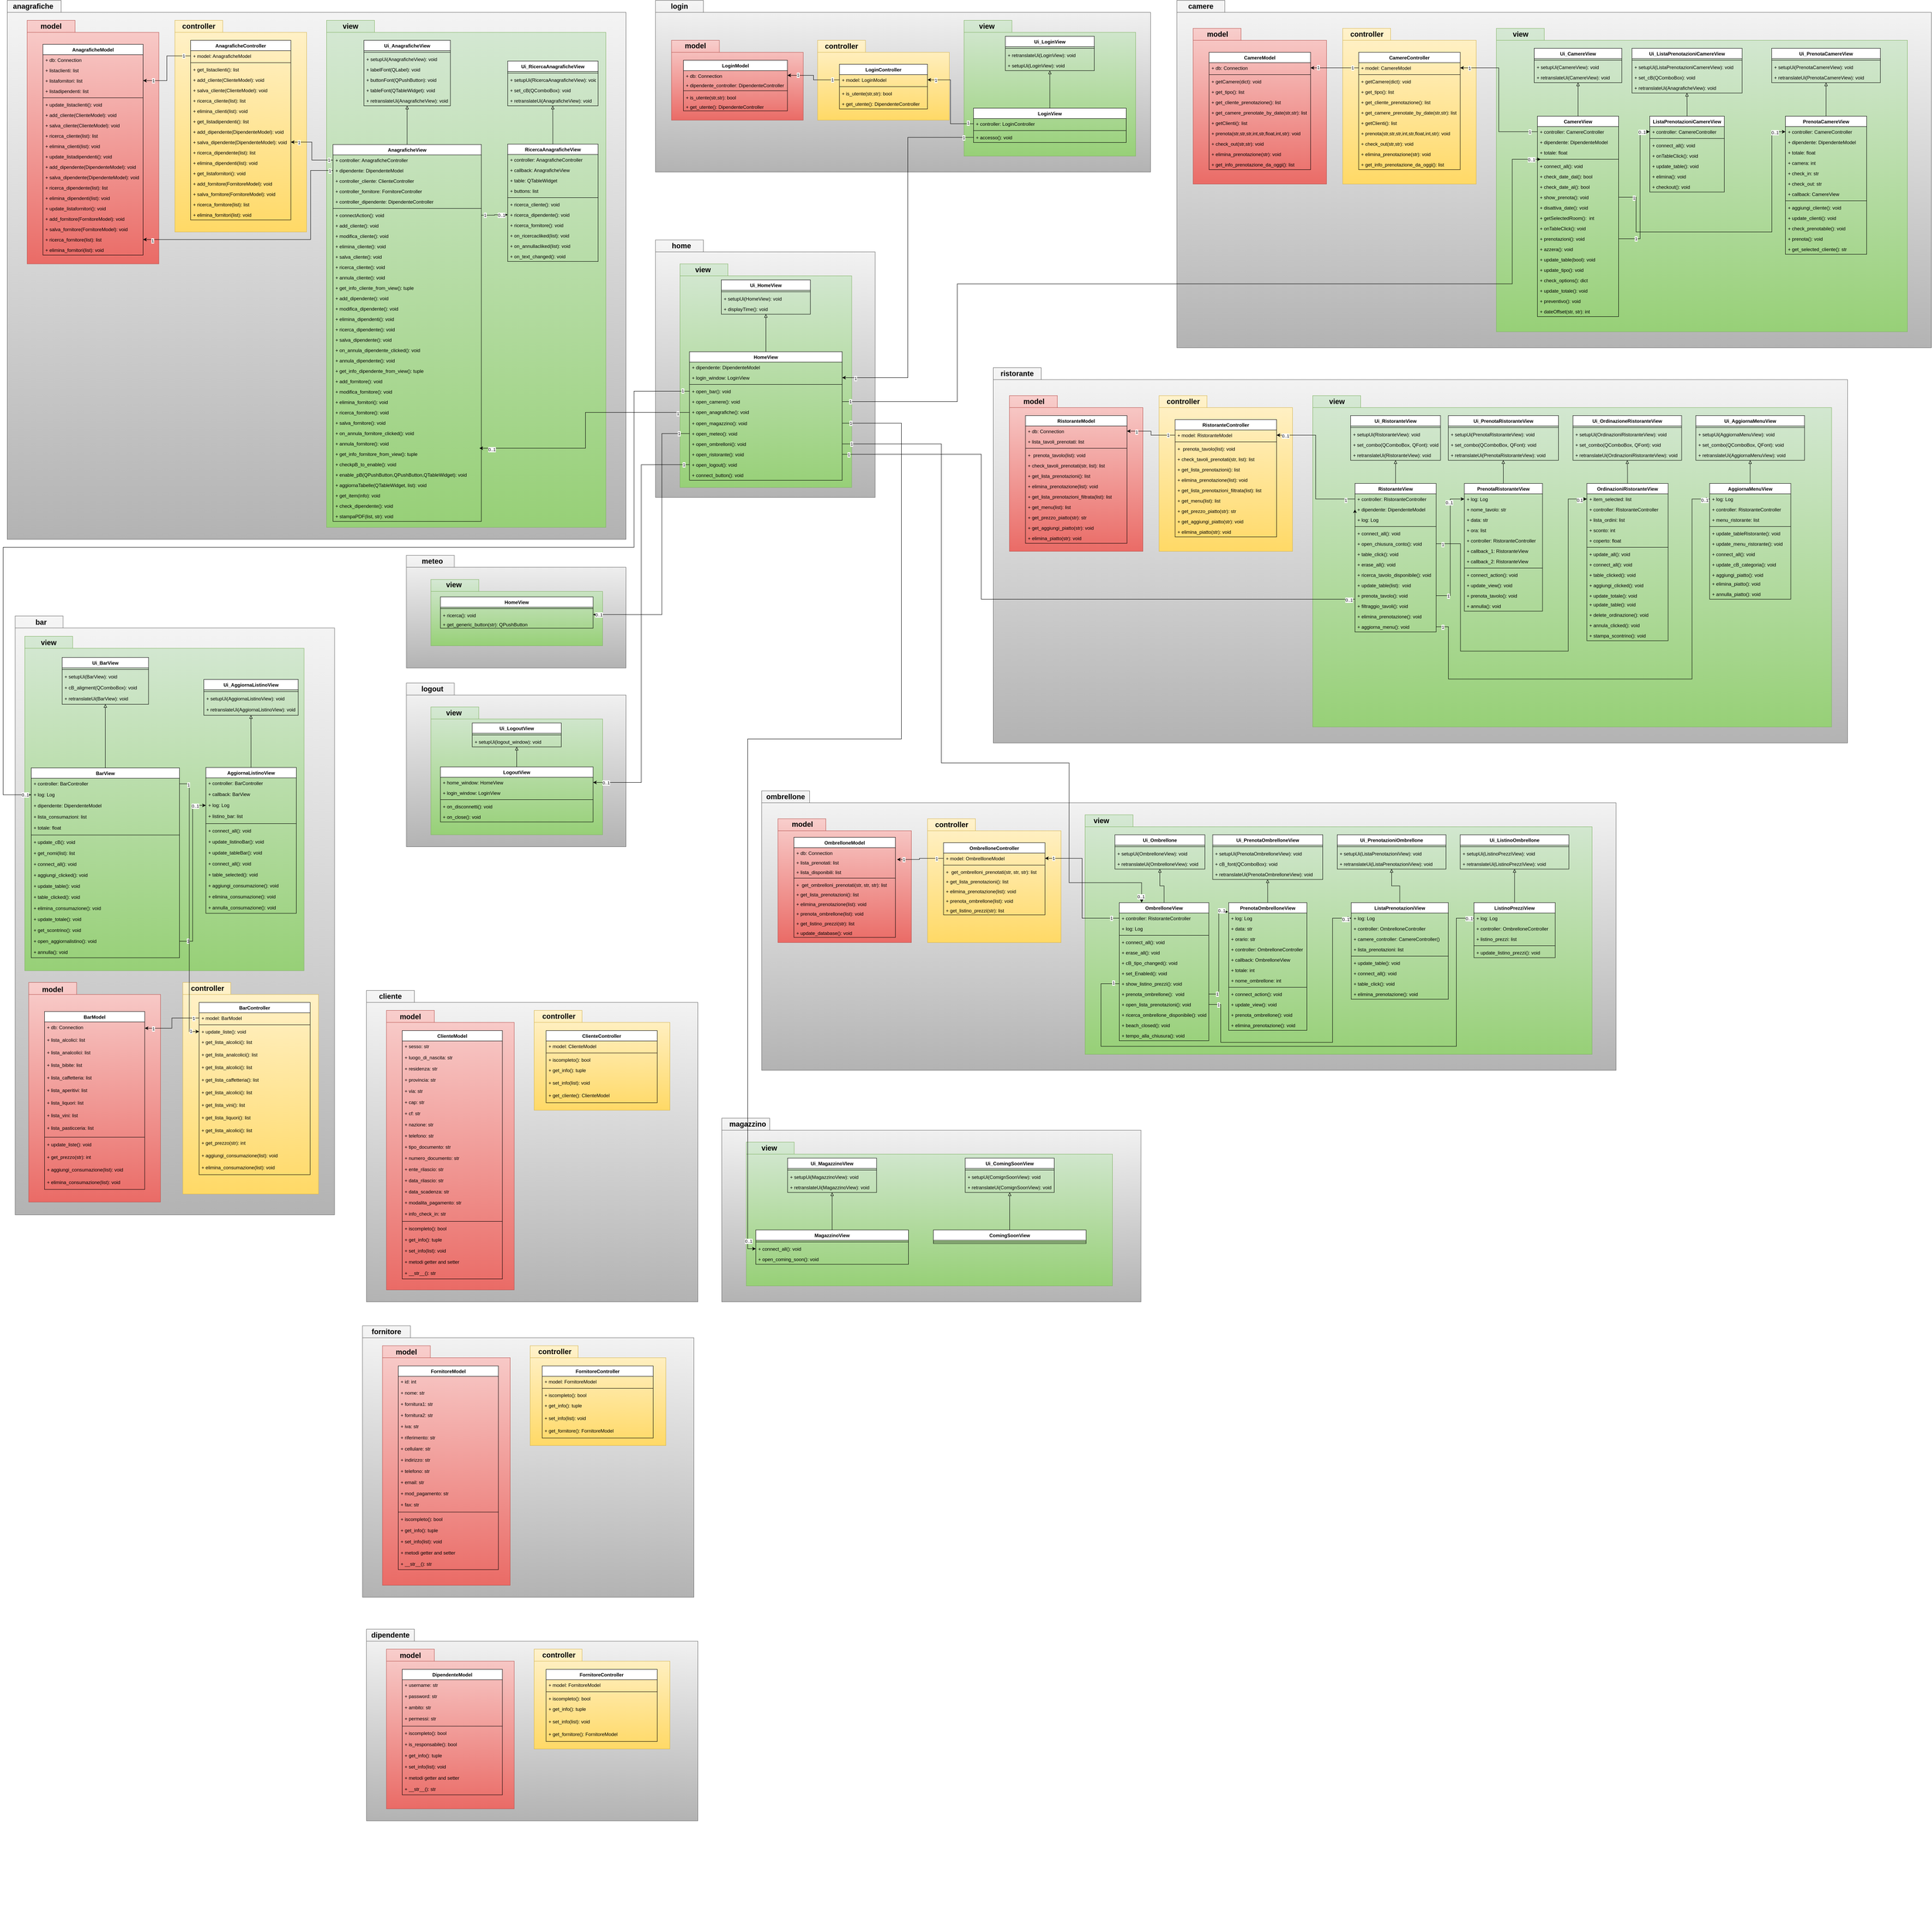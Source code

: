 <mxfile version="14.9.2" type="github">
  <diagram id="C5RBs43oDa-KdzZeNtuy" name="Page-1">
    <mxGraphModel dx="10157" dy="5036" grid="1" gridSize="10" guides="1" tooltips="1" connect="1" arrows="1" fold="1" page="1" pageScale="1" pageWidth="827" pageHeight="1169" math="0" shadow="0">
      <root>
        <mxCell id="WIyWlLk6GJQsqaUBKTNV-0" />
        <mxCell id="WIyWlLk6GJQsqaUBKTNV-1" parent="WIyWlLk6GJQsqaUBKTNV-0" />
        <mxCell id="RnZGe8FmTDsBkceSxr_j-1" value="" style="group" vertex="1" connectable="0" parent="WIyWlLk6GJQsqaUBKTNV-1">
          <mxGeometry x="1920" y="2080" width="2140" height="700" as="geometry" />
        </mxCell>
        <mxCell id="RnZGe8FmTDsBkceSxr_j-0" value="" style="group" vertex="1" connectable="0" parent="RnZGe8FmTDsBkceSxr_j-1">
          <mxGeometry width="2140" height="700" as="geometry" />
        </mxCell>
        <mxCell id="HLsRQ6oC0E72cPeFj8a7-2" value="" style="shape=folder;fontStyle=1;spacingTop=10;tabWidth=120;tabHeight=30;tabPosition=left;html=1;noLabel=0;overflow=visible;direction=east;labelPadding=0;container=0;connectable=1;snapToPoint=0;gradientColor=#b3b3b3;fillColor=#f5f5f5;strokeColor=#666666;" parent="RnZGe8FmTDsBkceSxr_j-0" vertex="1">
          <mxGeometry width="2140" height="700" as="geometry">
            <mxRectangle x="20" y="90" width="80" height="30" as="alternateBounds" />
          </mxGeometry>
        </mxCell>
        <mxCell id="HLsRQ6oC0E72cPeFj8a7-3" value="" style="group" parent="RnZGe8FmTDsBkceSxr_j-0" vertex="1" connectable="0">
          <mxGeometry x="415.419" y="70" width="334.26" height="390" as="geometry" />
        </mxCell>
        <mxCell id="HLsRQ6oC0E72cPeFj8a7-4" value="" style="group" parent="HLsRQ6oC0E72cPeFj8a7-3" vertex="1" connectable="0">
          <mxGeometry width="334.26" height="390" as="geometry" />
        </mxCell>
        <mxCell id="HLsRQ6oC0E72cPeFj8a7-5" value="" style="shape=folder;fontStyle=1;spacingTop=10;tabWidth=120;tabHeight=30;tabPosition=left;html=1;fillColor=#fff2cc;gradientColor=#ffd966;strokeColor=#d6b656;" parent="HLsRQ6oC0E72cPeFj8a7-4" vertex="1">
          <mxGeometry width="334.26" height="310" as="geometry" />
        </mxCell>
        <mxCell id="HLsRQ6oC0E72cPeFj8a7-6" value="&lt;span style=&quot;font-size: 18px&quot;&gt;&lt;b&gt;controller&lt;/b&gt;&lt;/span&gt;" style="text;html=1;strokeColor=none;fillColor=none;align=center;verticalAlign=middle;whiteSpace=wrap;rounded=0;" parent="HLsRQ6oC0E72cPeFj8a7-4" vertex="1">
          <mxGeometry width="121.548" height="30.0" as="geometry" />
        </mxCell>
        <mxCell id="HLsRQ6oC0E72cPeFj8a7-7" value="OmbrelloneController" style="swimlane;fontStyle=1;align=center;verticalAlign=top;childLayout=stackLayout;horizontal=1;startSize=26;horizontalStack=0;resizeParent=1;resizeParentMax=0;resizeLast=0;collapsible=1;marginBottom=0;" parent="HLsRQ6oC0E72cPeFj8a7-4" vertex="1">
          <mxGeometry x="40.01" y="60.0" width="254.239" height="180.714" as="geometry" />
        </mxCell>
        <mxCell id="HLsRQ6oC0E72cPeFj8a7-8" value="+ model: OmbrellloneModel" style="text;strokeColor=none;fillColor=none;align=left;verticalAlign=top;spacingLeft=4;spacingRight=4;overflow=hidden;rotatable=0;points=[[0,0.5],[1,0.5]];portConstraint=eastwest;" parent="HLsRQ6oC0E72cPeFj8a7-7" vertex="1">
          <mxGeometry y="26" width="254.239" height="26" as="geometry" />
        </mxCell>
        <mxCell id="HLsRQ6oC0E72cPeFj8a7-9" value="" style="line;strokeWidth=1;fillColor=none;align=left;verticalAlign=middle;spacingTop=-1;spacingLeft=3;spacingRight=3;rotatable=0;labelPosition=right;points=[];portConstraint=eastwest;" parent="HLsRQ6oC0E72cPeFj8a7-7" vertex="1">
          <mxGeometry y="52" width="254.239" height="8" as="geometry" />
        </mxCell>
        <mxCell id="HLsRQ6oC0E72cPeFj8a7-122" value="+  get_ombrelloni_prenotati(str, str, str): list" style="text;strokeColor=none;fillColor=none;align=left;verticalAlign=top;spacingLeft=4;spacingRight=4;overflow=hidden;rotatable=0;points=[[0,0.5],[1,0.5]];portConstraint=eastwest;" parent="HLsRQ6oC0E72cPeFj8a7-7" vertex="1">
          <mxGeometry y="60" width="254.239" height="24.143" as="geometry" />
        </mxCell>
        <mxCell id="HLsRQ6oC0E72cPeFj8a7-123" value="+ get_lista_prenotazioni(): list" style="text;strokeColor=none;fillColor=none;align=left;verticalAlign=top;spacingLeft=4;spacingRight=4;overflow=hidden;rotatable=0;points=[[0,0.5],[1,0.5]];portConstraint=eastwest;" parent="HLsRQ6oC0E72cPeFj8a7-7" vertex="1">
          <mxGeometry y="84.143" width="254.239" height="24.143" as="geometry" />
        </mxCell>
        <mxCell id="HLsRQ6oC0E72cPeFj8a7-124" value="+ elimina_prenotazione(list): void" style="text;strokeColor=none;fillColor=none;align=left;verticalAlign=top;spacingLeft=4;spacingRight=4;overflow=hidden;rotatable=0;points=[[0,0.5],[1,0.5]];portConstraint=eastwest;" parent="HLsRQ6oC0E72cPeFj8a7-7" vertex="1">
          <mxGeometry y="108.286" width="254.239" height="24.143" as="geometry" />
        </mxCell>
        <mxCell id="HLsRQ6oC0E72cPeFj8a7-125" value="+ prenota_ombrellone(list): void" style="text;strokeColor=none;fillColor=none;align=left;verticalAlign=top;spacingLeft=4;spacingRight=4;overflow=hidden;rotatable=0;points=[[0,0.5],[1,0.5]];portConstraint=eastwest;" parent="HLsRQ6oC0E72cPeFj8a7-7" vertex="1">
          <mxGeometry y="132.429" width="254.239" height="24.143" as="geometry" />
        </mxCell>
        <mxCell id="HLsRQ6oC0E72cPeFj8a7-126" value="+ get_listino_prezzi(str): list" style="text;strokeColor=none;fillColor=none;align=left;verticalAlign=top;spacingLeft=4;spacingRight=4;overflow=hidden;rotatable=0;points=[[0,0.5],[1,0.5]];portConstraint=eastwest;" parent="HLsRQ6oC0E72cPeFj8a7-7" vertex="1">
          <mxGeometry y="156.571" width="254.239" height="24.143" as="geometry" />
        </mxCell>
        <mxCell id="HLsRQ6oC0E72cPeFj8a7-104" value="" style="group" parent="RnZGe8FmTDsBkceSxr_j-0" connectable="0" vertex="1">
          <mxGeometry x="40.65" y="70" width="334.26" height="390" as="geometry" />
        </mxCell>
        <mxCell id="HLsRQ6oC0E72cPeFj8a7-105" value="" style="shape=folder;fontStyle=1;spacingTop=10;tabWidth=120;tabHeight=30;tabPosition=left;html=1;fillColor=#f8cecc;gradientColor=#ea6b66;strokeColor=#b85450;" parent="HLsRQ6oC0E72cPeFj8a7-104" vertex="1">
          <mxGeometry width="334.26" height="310" as="geometry" />
        </mxCell>
        <mxCell id="HLsRQ6oC0E72cPeFj8a7-106" value="&lt;font style=&quot;font-size: 18px&quot;&gt;&lt;b&gt;model&lt;/b&gt;&lt;/font&gt;" style="text;html=1;strokeColor=none;fillColor=none;align=center;verticalAlign=middle;whiteSpace=wrap;rounded=0;" parent="HLsRQ6oC0E72cPeFj8a7-104" vertex="1">
          <mxGeometry x="9.237e-14" width="121.549" height="27.857" as="geometry" />
        </mxCell>
        <mxCell id="HLsRQ6oC0E72cPeFj8a7-107" value="OmbrelloneModel" style="swimlane;fontStyle=1;align=center;verticalAlign=top;childLayout=stackLayout;horizontal=1;startSize=26;horizontalStack=0;resizeParent=1;resizeParentMax=0;resizeLast=0;collapsible=1;marginBottom=0;" parent="HLsRQ6oC0E72cPeFj8a7-104" vertex="1">
          <mxGeometry x="40.01" y="46.429" width="254.24" height="250.714" as="geometry" />
        </mxCell>
        <mxCell id="HLsRQ6oC0E72cPeFj8a7-108" value="+ db: Connection" style="text;strokeColor=none;fillColor=none;align=left;verticalAlign=top;spacingLeft=4;spacingRight=4;overflow=hidden;rotatable=0;points=[[0,0.5],[1,0.5]];portConstraint=eastwest;" parent="HLsRQ6oC0E72cPeFj8a7-107" vertex="1">
          <mxGeometry y="26" width="254.24" height="24.143" as="geometry" />
        </mxCell>
        <mxCell id="HLsRQ6oC0E72cPeFj8a7-109" value="+ lista_prenotati: list" style="text;strokeColor=none;fillColor=none;align=left;verticalAlign=top;spacingLeft=4;spacingRight=4;overflow=hidden;rotatable=0;points=[[0,0.5],[1,0.5]];portConstraint=eastwest;" parent="HLsRQ6oC0E72cPeFj8a7-107" vertex="1">
          <mxGeometry y="50.143" width="254.24" height="24.143" as="geometry" />
        </mxCell>
        <mxCell id="HLsRQ6oC0E72cPeFj8a7-120" value="+ lista_disponibili: list" style="text;strokeColor=none;fillColor=none;align=left;verticalAlign=top;spacingLeft=4;spacingRight=4;overflow=hidden;rotatable=0;points=[[0,0.5],[1,0.5]];portConstraint=eastwest;" parent="HLsRQ6oC0E72cPeFj8a7-107" vertex="1">
          <mxGeometry y="74.286" width="254.24" height="24.143" as="geometry" />
        </mxCell>
        <mxCell id="HLsRQ6oC0E72cPeFj8a7-110" value="" style="line;strokeWidth=1;fillColor=none;align=left;verticalAlign=middle;spacingTop=-1;spacingLeft=3;spacingRight=3;rotatable=0;labelPosition=right;points=[];portConstraint=eastwest;" parent="HLsRQ6oC0E72cPeFj8a7-107" vertex="1">
          <mxGeometry y="98.429" width="254.24" height="7.429" as="geometry" />
        </mxCell>
        <mxCell id="HLsRQ6oC0E72cPeFj8a7-111" value="+  get_ombrelloni_prenotati(str, str, str): list" style="text;strokeColor=none;fillColor=none;align=left;verticalAlign=top;spacingLeft=4;spacingRight=4;overflow=hidden;rotatable=0;points=[[0,0.5],[1,0.5]];portConstraint=eastwest;" parent="HLsRQ6oC0E72cPeFj8a7-107" vertex="1">
          <mxGeometry y="105.857" width="254.24" height="24.143" as="geometry" />
        </mxCell>
        <mxCell id="HLsRQ6oC0E72cPeFj8a7-113" value="+ get_lista_prenotazioni(): list" style="text;strokeColor=none;fillColor=none;align=left;verticalAlign=top;spacingLeft=4;spacingRight=4;overflow=hidden;rotatable=0;points=[[0,0.5],[1,0.5]];portConstraint=eastwest;" parent="HLsRQ6oC0E72cPeFj8a7-107" vertex="1">
          <mxGeometry y="130" width="254.24" height="24.143" as="geometry" />
        </mxCell>
        <mxCell id="HLsRQ6oC0E72cPeFj8a7-114" value="+ elimina_prenotazione(list): void" style="text;strokeColor=none;fillColor=none;align=left;verticalAlign=top;spacingLeft=4;spacingRight=4;overflow=hidden;rotatable=0;points=[[0,0.5],[1,0.5]];portConstraint=eastwest;" parent="HLsRQ6oC0E72cPeFj8a7-107" vertex="1">
          <mxGeometry y="154.143" width="254.24" height="24.143" as="geometry" />
        </mxCell>
        <mxCell id="HLsRQ6oC0E72cPeFj8a7-116" value="+ prenota_ombrellone(list): void" style="text;strokeColor=none;fillColor=none;align=left;verticalAlign=top;spacingLeft=4;spacingRight=4;overflow=hidden;rotatable=0;points=[[0,0.5],[1,0.5]];portConstraint=eastwest;" parent="HLsRQ6oC0E72cPeFj8a7-107" vertex="1">
          <mxGeometry y="178.286" width="254.24" height="24.143" as="geometry" />
        </mxCell>
        <mxCell id="HLsRQ6oC0E72cPeFj8a7-117" value="+ get_listino_prezzi(str): list" style="text;strokeColor=none;fillColor=none;align=left;verticalAlign=top;spacingLeft=4;spacingRight=4;overflow=hidden;rotatable=0;points=[[0,0.5],[1,0.5]];portConstraint=eastwest;" parent="HLsRQ6oC0E72cPeFj8a7-107" vertex="1">
          <mxGeometry y="202.429" width="254.24" height="24.143" as="geometry" />
        </mxCell>
        <mxCell id="XGblWSsoU42XewduWnhq-2" value="+ update_database(): void" style="text;strokeColor=none;fillColor=none;align=left;verticalAlign=top;spacingLeft=4;spacingRight=4;overflow=hidden;rotatable=0;points=[[0,0.5],[1,0.5]];portConstraint=eastwest;" parent="HLsRQ6oC0E72cPeFj8a7-107" vertex="1">
          <mxGeometry y="226.571" width="254.24" height="24.143" as="geometry" />
        </mxCell>
        <mxCell id="HLsRQ6oC0E72cPeFj8a7-354" value="" style="group" parent="RnZGe8FmTDsBkceSxr_j-0" vertex="1" connectable="0">
          <mxGeometry x="790.003" y="60" width="1289.997" height="600" as="geometry" />
        </mxCell>
        <mxCell id="HLsRQ6oC0E72cPeFj8a7-22" value="" style="shape=folder;fontStyle=1;spacingTop=10;tabWidth=120;tabHeight=30;tabPosition=left;html=1;fillColor=#d5e8d4;gradientColor=#97d077;strokeColor=#82b366;" parent="HLsRQ6oC0E72cPeFj8a7-354" vertex="1">
          <mxGeometry x="19.997" width="1270" height="600" as="geometry" />
        </mxCell>
        <mxCell id="HLsRQ6oC0E72cPeFj8a7-23" value="&lt;span style=&quot;font-size: 18px&quot;&gt;&lt;b&gt;view&lt;/b&gt;&lt;/span&gt;" style="text;html=1;strokeColor=none;fillColor=none;align=center;verticalAlign=middle;whiteSpace=wrap;rounded=0;" parent="HLsRQ6oC0E72cPeFj8a7-354" vertex="1">
          <mxGeometry width="121.548" height="30" as="geometry" />
        </mxCell>
        <mxCell id="HLsRQ6oC0E72cPeFj8a7-24" value="OmbrelloneView" style="swimlane;fontStyle=1;align=center;verticalAlign=top;childLayout=stackLayout;horizontal=1;startSize=26;horizontalStack=0;resizeParent=1;resizeParentMax=0;resizeLast=0;collapsible=1;marginBottom=0;" parent="HLsRQ6oC0E72cPeFj8a7-354" vertex="1">
          <mxGeometry x="105.677" y="220" width="224.32" height="346" as="geometry" />
        </mxCell>
        <mxCell id="HLsRQ6oC0E72cPeFj8a7-25" value="+ controller: RistoranteController&#xa;" style="text;strokeColor=none;fillColor=none;align=left;verticalAlign=top;spacingLeft=4;spacingRight=4;overflow=hidden;rotatable=0;points=[[0,0.5],[1,0.5]];portConstraint=eastwest;" parent="HLsRQ6oC0E72cPeFj8a7-24" vertex="1">
          <mxGeometry y="26" width="224.32" height="26" as="geometry" />
        </mxCell>
        <mxCell id="HLsRQ6oC0E72cPeFj8a7-27" value="+ log: Log" style="text;strokeColor=none;fillColor=none;align=left;verticalAlign=top;spacingLeft=4;spacingRight=4;overflow=hidden;rotatable=0;points=[[0,0.5],[1,0.5]];portConstraint=eastwest;" parent="HLsRQ6oC0E72cPeFj8a7-24" vertex="1">
          <mxGeometry y="52" width="224.32" height="26" as="geometry" />
        </mxCell>
        <mxCell id="HLsRQ6oC0E72cPeFj8a7-28" value="" style="line;strokeWidth=1;fillColor=none;align=left;verticalAlign=middle;spacingTop=-1;spacingLeft=3;spacingRight=3;rotatable=0;labelPosition=right;points=[];portConstraint=eastwest;" parent="HLsRQ6oC0E72cPeFj8a7-24" vertex="1">
          <mxGeometry y="78" width="224.32" height="8" as="geometry" />
        </mxCell>
        <mxCell id="HLsRQ6oC0E72cPeFj8a7-29" value="+ connect_all(): void" style="text;strokeColor=none;fillColor=none;align=left;verticalAlign=top;spacingLeft=4;spacingRight=4;overflow=hidden;rotatable=0;points=[[0,0.5],[1,0.5]];portConstraint=eastwest;" parent="HLsRQ6oC0E72cPeFj8a7-24" vertex="1">
          <mxGeometry y="86" width="224.32" height="26" as="geometry" />
        </mxCell>
        <mxCell id="HLsRQ6oC0E72cPeFj8a7-30" value="+ erase_all(): void" style="text;strokeColor=none;fillColor=none;align=left;verticalAlign=top;spacingLeft=4;spacingRight=4;overflow=hidden;rotatable=0;points=[[0,0.5],[1,0.5]];portConstraint=eastwest;" parent="HLsRQ6oC0E72cPeFj8a7-24" vertex="1">
          <mxGeometry y="112" width="224.32" height="26" as="geometry" />
        </mxCell>
        <mxCell id="HLsRQ6oC0E72cPeFj8a7-31" value="+ cB_tipo_changed(): void" style="text;strokeColor=none;fillColor=none;align=left;verticalAlign=top;spacingLeft=4;spacingRight=4;overflow=hidden;rotatable=0;points=[[0,0.5],[1,0.5]];portConstraint=eastwest;" parent="HLsRQ6oC0E72cPeFj8a7-24" vertex="1">
          <mxGeometry y="138" width="224.32" height="26" as="geometry" />
        </mxCell>
        <mxCell id="HLsRQ6oC0E72cPeFj8a7-32" value="+ set_Enabled(): void" style="text;strokeColor=none;fillColor=none;align=left;verticalAlign=top;spacingLeft=4;spacingRight=4;overflow=hidden;rotatable=0;points=[[0,0.5],[1,0.5]];portConstraint=eastwest;" parent="HLsRQ6oC0E72cPeFj8a7-24" vertex="1">
          <mxGeometry y="164" width="224.32" height="26" as="geometry" />
        </mxCell>
        <mxCell id="HLsRQ6oC0E72cPeFj8a7-33" value="+ show_listino_prezzi(): void" style="text;strokeColor=none;fillColor=none;align=left;verticalAlign=top;spacingLeft=4;spacingRight=4;overflow=hidden;rotatable=0;points=[[0,0.5],[1,0.5]];portConstraint=eastwest;" parent="HLsRQ6oC0E72cPeFj8a7-24" vertex="1">
          <mxGeometry y="190" width="224.32" height="26" as="geometry" />
        </mxCell>
        <mxCell id="HLsRQ6oC0E72cPeFj8a7-34" value="+ prenota_ombrellone():  void" style="text;strokeColor=none;fillColor=none;align=left;verticalAlign=top;spacingLeft=4;spacingRight=4;overflow=hidden;rotatable=0;points=[[0,0.5],[1,0.5]];portConstraint=eastwest;" parent="HLsRQ6oC0E72cPeFj8a7-24" vertex="1">
          <mxGeometry y="216" width="224.32" height="26" as="geometry" />
        </mxCell>
        <mxCell id="HLsRQ6oC0E72cPeFj8a7-35" value="+ open_lista_prenotazioni(): void" style="text;strokeColor=none;fillColor=none;align=left;verticalAlign=top;spacingLeft=4;spacingRight=4;overflow=hidden;rotatable=0;points=[[0,0.5],[1,0.5]];portConstraint=eastwest;" parent="HLsRQ6oC0E72cPeFj8a7-24" vertex="1">
          <mxGeometry y="242" width="224.32" height="26" as="geometry" />
        </mxCell>
        <mxCell id="HLsRQ6oC0E72cPeFj8a7-36" value="+ ricerca_ombrellone_disponibile(): void" style="text;strokeColor=none;fillColor=none;align=left;verticalAlign=top;spacingLeft=4;spacingRight=4;overflow=hidden;rotatable=0;points=[[0,0.5],[1,0.5]];portConstraint=eastwest;" parent="HLsRQ6oC0E72cPeFj8a7-24" vertex="1">
          <mxGeometry y="268" width="224.32" height="26" as="geometry" />
        </mxCell>
        <mxCell id="HLsRQ6oC0E72cPeFj8a7-37" value="+ beach_closed(): void" style="text;strokeColor=none;fillColor=none;align=left;verticalAlign=top;spacingLeft=4;spacingRight=4;overflow=hidden;rotatable=0;points=[[0,0.5],[1,0.5]];portConstraint=eastwest;" parent="HLsRQ6oC0E72cPeFj8a7-24" vertex="1">
          <mxGeometry y="294" width="224.32" height="26" as="geometry" />
        </mxCell>
        <mxCell id="HLsRQ6oC0E72cPeFj8a7-38" value="+ tempo_alla_chiusura(): void" style="text;strokeColor=none;fillColor=none;align=left;verticalAlign=top;spacingLeft=4;spacingRight=4;overflow=hidden;rotatable=0;points=[[0,0.5],[1,0.5]];portConstraint=eastwest;" parent="HLsRQ6oC0E72cPeFj8a7-24" vertex="1">
          <mxGeometry y="320" width="224.32" height="26" as="geometry" />
        </mxCell>
        <mxCell id="HLsRQ6oC0E72cPeFj8a7-39" value="PrenotaOmbrelloneView" style="swimlane;fontStyle=1;align=center;verticalAlign=top;childLayout=stackLayout;horizontal=1;startSize=26;horizontalStack=0;resizeParent=1;resizeParentMax=0;resizeLast=0;collapsible=1;marginBottom=0;" parent="HLsRQ6oC0E72cPeFj8a7-354" vertex="1">
          <mxGeometry x="379.637" y="220" width="195.86" height="320" as="geometry">
            <mxRectangle x="460.72" y="56" width="170" height="26" as="alternateBounds" />
          </mxGeometry>
        </mxCell>
        <mxCell id="HLsRQ6oC0E72cPeFj8a7-40" value="+ log: Log&#xa;" style="text;strokeColor=none;fillColor=none;align=left;verticalAlign=top;spacingLeft=4;spacingRight=4;overflow=hidden;rotatable=0;points=[[0,0.5],[1,0.5]];portConstraint=eastwest;" parent="HLsRQ6oC0E72cPeFj8a7-39" vertex="1">
          <mxGeometry y="26" width="195.86" height="26.0" as="geometry" />
        </mxCell>
        <mxCell id="HLsRQ6oC0E72cPeFj8a7-42" value="+ data: str&#xa;" style="text;strokeColor=none;fillColor=none;align=left;verticalAlign=top;spacingLeft=4;spacingRight=4;overflow=hidden;rotatable=0;points=[[0,0.5],[1,0.5]];portConstraint=eastwest;" parent="HLsRQ6oC0E72cPeFj8a7-39" vertex="1">
          <mxGeometry y="52.0" width="195.86" height="26" as="geometry" />
        </mxCell>
        <mxCell id="HLsRQ6oC0E72cPeFj8a7-43" value="+ orario: str" style="text;strokeColor=none;fillColor=none;align=left;verticalAlign=top;spacingLeft=4;spacingRight=4;overflow=hidden;rotatable=0;points=[[0,0.5],[1,0.5]];portConstraint=eastwest;" parent="HLsRQ6oC0E72cPeFj8a7-39" vertex="1">
          <mxGeometry y="78" width="195.86" height="26" as="geometry" />
        </mxCell>
        <mxCell id="HLsRQ6oC0E72cPeFj8a7-44" value="+ controller: OmbrelloneController&#xa;" style="text;strokeColor=none;fillColor=none;align=left;verticalAlign=top;spacingLeft=4;spacingRight=4;overflow=hidden;rotatable=0;points=[[0,0.5],[1,0.5]];portConstraint=eastwest;" parent="HLsRQ6oC0E72cPeFj8a7-39" vertex="1">
          <mxGeometry y="104" width="195.86" height="26" as="geometry" />
        </mxCell>
        <mxCell id="HLsRQ6oC0E72cPeFj8a7-45" value="+ callback: OmbrelloneView" style="text;strokeColor=none;fillColor=none;align=left;verticalAlign=top;spacingLeft=4;spacingRight=4;overflow=hidden;rotatable=0;points=[[0,0.5],[1,0.5]];portConstraint=eastwest;" parent="HLsRQ6oC0E72cPeFj8a7-39" vertex="1">
          <mxGeometry y="130" width="195.86" height="26" as="geometry" />
        </mxCell>
        <mxCell id="XGblWSsoU42XewduWnhq-3" value="+ totale: int" style="text;strokeColor=none;fillColor=none;align=left;verticalAlign=top;spacingLeft=4;spacingRight=4;overflow=hidden;rotatable=0;points=[[0,0.5],[1,0.5]];portConstraint=eastwest;" parent="HLsRQ6oC0E72cPeFj8a7-39" vertex="1">
          <mxGeometry y="156" width="195.86" height="26" as="geometry" />
        </mxCell>
        <mxCell id="XGblWSsoU42XewduWnhq-4" value="+ nome_ombrellone: int" style="text;strokeColor=none;fillColor=none;align=left;verticalAlign=top;spacingLeft=4;spacingRight=4;overflow=hidden;rotatable=0;points=[[0,0.5],[1,0.5]];portConstraint=eastwest;" parent="HLsRQ6oC0E72cPeFj8a7-39" vertex="1">
          <mxGeometry y="182" width="195.86" height="26" as="geometry" />
        </mxCell>
        <mxCell id="HLsRQ6oC0E72cPeFj8a7-47" value="" style="line;strokeWidth=1;fillColor=none;align=left;verticalAlign=middle;spacingTop=-1;spacingLeft=3;spacingRight=3;rotatable=0;labelPosition=right;points=[];portConstraint=eastwest;" parent="HLsRQ6oC0E72cPeFj8a7-39" vertex="1">
          <mxGeometry y="208" width="195.86" height="8.0" as="geometry" />
        </mxCell>
        <mxCell id="HLsRQ6oC0E72cPeFj8a7-48" value="+ connect_action(): void" style="text;strokeColor=none;fillColor=none;align=left;verticalAlign=top;spacingLeft=4;spacingRight=4;overflow=hidden;rotatable=0;points=[[0,0.5],[1,0.5]];portConstraint=eastwest;" parent="HLsRQ6oC0E72cPeFj8a7-39" vertex="1">
          <mxGeometry y="216" width="195.86" height="26.0" as="geometry" />
        </mxCell>
        <mxCell id="HLsRQ6oC0E72cPeFj8a7-49" value="+ update_view(): void" style="text;strokeColor=none;fillColor=none;align=left;verticalAlign=top;spacingLeft=4;spacingRight=4;overflow=hidden;rotatable=0;points=[[0,0.5],[1,0.5]];portConstraint=eastwest;" parent="HLsRQ6oC0E72cPeFj8a7-39" vertex="1">
          <mxGeometry y="242" width="195.86" height="26.0" as="geometry" />
        </mxCell>
        <mxCell id="HLsRQ6oC0E72cPeFj8a7-50" value="+ prenota_ombrellone(): void" style="text;strokeColor=none;fillColor=none;align=left;verticalAlign=top;spacingLeft=4;spacingRight=4;overflow=hidden;rotatable=0;points=[[0,0.5],[1,0.5]];portConstraint=eastwest;" parent="HLsRQ6oC0E72cPeFj8a7-39" vertex="1">
          <mxGeometry y="268" width="195.86" height="26.0" as="geometry" />
        </mxCell>
        <mxCell id="HLsRQ6oC0E72cPeFj8a7-51" value="+ elimina_prenotazione(): void" style="text;strokeColor=none;fillColor=none;align=left;verticalAlign=top;spacingLeft=4;spacingRight=4;overflow=hidden;rotatable=0;points=[[0,0.5],[1,0.5]];portConstraint=eastwest;" parent="HLsRQ6oC0E72cPeFj8a7-39" vertex="1">
          <mxGeometry y="294" width="195.86" height="26.0" as="geometry" />
        </mxCell>
        <mxCell id="HLsRQ6oC0E72cPeFj8a7-52" value="Ui_Ombrellone" style="swimlane;fontStyle=1;align=center;verticalAlign=top;childLayout=stackLayout;horizontal=1;startSize=26;horizontalStack=0;resizeParent=1;resizeParentMax=0;resizeLast=0;collapsible=1;marginBottom=0;" parent="HLsRQ6oC0E72cPeFj8a7-354" vertex="1">
          <mxGeometry x="94.767" y="50" width="225.23" height="86" as="geometry" />
        </mxCell>
        <mxCell id="HLsRQ6oC0E72cPeFj8a7-53" value="" style="line;strokeWidth=1;fillColor=none;align=left;verticalAlign=middle;spacingTop=-1;spacingLeft=3;spacingRight=3;rotatable=0;labelPosition=right;points=[];portConstraint=eastwest;" parent="HLsRQ6oC0E72cPeFj8a7-52" vertex="1">
          <mxGeometry y="26" width="225.23" height="8" as="geometry" />
        </mxCell>
        <mxCell id="HLsRQ6oC0E72cPeFj8a7-54" value="+ setupUi(OmbrelloneView): void" style="text;strokeColor=none;fillColor=none;align=left;verticalAlign=top;spacingLeft=4;spacingRight=4;overflow=hidden;rotatable=0;points=[[0,0.5],[1,0.5]];portConstraint=eastwest;" parent="HLsRQ6oC0E72cPeFj8a7-52" vertex="1">
          <mxGeometry y="34" width="225.23" height="26" as="geometry" />
        </mxCell>
        <mxCell id="HLsRQ6oC0E72cPeFj8a7-56" value="+ retranslateUi(OmbrelloneView): void" style="text;strokeColor=none;fillColor=none;align=left;verticalAlign=top;spacingLeft=4;spacingRight=4;overflow=hidden;rotatable=0;points=[[0,0.5],[1,0.5]];portConstraint=eastwest;" parent="HLsRQ6oC0E72cPeFj8a7-52" vertex="1">
          <mxGeometry y="60" width="225.23" height="26" as="geometry" />
        </mxCell>
        <mxCell id="HLsRQ6oC0E72cPeFj8a7-57" style="edgeStyle=orthogonalEdgeStyle;rounded=0;orthogonalLoop=1;jettySize=auto;html=1;exitX=0.5;exitY=0;exitDx=0;exitDy=0;entryX=0.5;entryY=1;entryDx=0;entryDy=0;startArrow=none;startFill=0;endArrow=block;endFill=0;" parent="HLsRQ6oC0E72cPeFj8a7-354" source="HLsRQ6oC0E72cPeFj8a7-24" target="HLsRQ6oC0E72cPeFj8a7-52" edge="1">
          <mxGeometry as="geometry" />
        </mxCell>
        <mxCell id="HLsRQ6oC0E72cPeFj8a7-58" value="Ui_PrenotaOmbrelloneView" style="swimlane;fontStyle=1;align=center;verticalAlign=top;childLayout=stackLayout;horizontal=1;startSize=26;horizontalStack=0;resizeParent=1;resizeParentMax=0;resizeLast=0;collapsible=1;marginBottom=0;" parent="HLsRQ6oC0E72cPeFj8a7-354" vertex="1">
          <mxGeometry x="339.673" y="50" width="275.793" height="112" as="geometry" />
        </mxCell>
        <mxCell id="HLsRQ6oC0E72cPeFj8a7-59" value="" style="line;strokeWidth=1;fillColor=none;align=left;verticalAlign=middle;spacingTop=-1;spacingLeft=3;spacingRight=3;rotatable=0;labelPosition=right;points=[];portConstraint=eastwest;" parent="HLsRQ6oC0E72cPeFj8a7-58" vertex="1">
          <mxGeometry y="26" width="275.793" height="8" as="geometry" />
        </mxCell>
        <mxCell id="HLsRQ6oC0E72cPeFj8a7-60" value="+ setupUi(PrenotaOmbrelloneView): void" style="text;strokeColor=none;fillColor=none;align=left;verticalAlign=top;spacingLeft=4;spacingRight=4;overflow=hidden;rotatable=0;points=[[0,0.5],[1,0.5]];portConstraint=eastwest;" parent="HLsRQ6oC0E72cPeFj8a7-58" vertex="1">
          <mxGeometry y="34" width="275.793" height="26" as="geometry" />
        </mxCell>
        <mxCell id="HLsRQ6oC0E72cPeFj8a7-61" value="+ cB_font(QComboBox): void" style="text;strokeColor=none;fillColor=none;align=left;verticalAlign=top;spacingLeft=4;spacingRight=4;overflow=hidden;rotatable=0;points=[[0,0.5],[1,0.5]];portConstraint=eastwest;" parent="HLsRQ6oC0E72cPeFj8a7-58" vertex="1">
          <mxGeometry y="60" width="275.793" height="26" as="geometry" />
        </mxCell>
        <mxCell id="HLsRQ6oC0E72cPeFj8a7-62" value="+ retranslateUi(PrenotaOmbrelloneView): void" style="text;strokeColor=none;fillColor=none;align=left;verticalAlign=top;spacingLeft=4;spacingRight=4;overflow=hidden;rotatable=0;points=[[0,0.5],[1,0.5]];portConstraint=eastwest;" parent="HLsRQ6oC0E72cPeFj8a7-58" vertex="1">
          <mxGeometry y="86" width="275.793" height="26" as="geometry" />
        </mxCell>
        <mxCell id="HLsRQ6oC0E72cPeFj8a7-63" value="Ui_PrenotazioniOmbrellone" style="swimlane;fontStyle=1;align=center;verticalAlign=top;childLayout=stackLayout;horizontal=1;startSize=26;horizontalStack=0;resizeParent=1;resizeParentMax=0;resizeLast=0;collapsible=1;marginBottom=0;" parent="HLsRQ6oC0E72cPeFj8a7-354" vertex="1">
          <mxGeometry x="651.677" y="50" width="272.28" height="86" as="geometry" />
        </mxCell>
        <mxCell id="HLsRQ6oC0E72cPeFj8a7-64" value="" style="line;strokeWidth=1;fillColor=none;align=left;verticalAlign=middle;spacingTop=-1;spacingLeft=3;spacingRight=3;rotatable=0;labelPosition=right;points=[];portConstraint=eastwest;" parent="HLsRQ6oC0E72cPeFj8a7-63" vertex="1">
          <mxGeometry y="26" width="272.28" height="8" as="geometry" />
        </mxCell>
        <mxCell id="HLsRQ6oC0E72cPeFj8a7-65" value="+ setupUi(ListaPrenotazioniView): void" style="text;strokeColor=none;fillColor=none;align=left;verticalAlign=top;spacingLeft=4;spacingRight=4;overflow=hidden;rotatable=0;points=[[0,0.5],[1,0.5]];portConstraint=eastwest;" parent="HLsRQ6oC0E72cPeFj8a7-63" vertex="1">
          <mxGeometry y="34" width="272.28" height="26" as="geometry" />
        </mxCell>
        <mxCell id="HLsRQ6oC0E72cPeFj8a7-67" value="+ retranslateUi(ListaPrenotazioniView): void" style="text;strokeColor=none;fillColor=none;align=left;verticalAlign=top;spacingLeft=4;spacingRight=4;overflow=hidden;rotatable=0;points=[[0,0.5],[1,0.5]];portConstraint=eastwest;" parent="HLsRQ6oC0E72cPeFj8a7-63" vertex="1">
          <mxGeometry y="60" width="272.28" height="26" as="geometry" />
        </mxCell>
        <mxCell id="HLsRQ6oC0E72cPeFj8a7-68" style="edgeStyle=orthogonalEdgeStyle;rounded=0;orthogonalLoop=1;jettySize=auto;html=1;entryX=0.5;entryY=1;entryDx=0;entryDy=0;endArrow=block;endFill=0;" parent="HLsRQ6oC0E72cPeFj8a7-354" source="HLsRQ6oC0E72cPeFj8a7-69" target="HLsRQ6oC0E72cPeFj8a7-63" edge="1">
          <mxGeometry x="2989.997" y="1090" as="geometry" />
        </mxCell>
        <mxCell id="HLsRQ6oC0E72cPeFj8a7-69" value="ListaPrenotazioniView" style="swimlane;fontStyle=1;align=center;verticalAlign=top;childLayout=stackLayout;horizontal=1;startSize=26;horizontalStack=0;resizeParent=1;resizeParentMax=0;resizeLast=0;collapsible=1;marginBottom=0;" parent="HLsRQ6oC0E72cPeFj8a7-354" vertex="1">
          <mxGeometry x="686.677" y="220" width="243.32" height="242" as="geometry" />
        </mxCell>
        <mxCell id="HLsRQ6oC0E72cPeFj8a7-70" value="+ log: Log" style="text;strokeColor=none;fillColor=none;align=left;verticalAlign=top;spacingLeft=4;spacingRight=4;overflow=hidden;rotatable=0;points=[[0,0.5],[1,0.5]];portConstraint=eastwest;" parent="HLsRQ6oC0E72cPeFj8a7-69" vertex="1">
          <mxGeometry y="26" width="243.32" height="26" as="geometry" />
        </mxCell>
        <mxCell id="HLsRQ6oC0E72cPeFj8a7-71" value="+ controller: OmbrelloneController" style="text;strokeColor=none;fillColor=none;align=left;verticalAlign=top;spacingLeft=4;spacingRight=4;overflow=hidden;rotatable=0;points=[[0,0.5],[1,0.5]];portConstraint=eastwest;" parent="HLsRQ6oC0E72cPeFj8a7-69" vertex="1">
          <mxGeometry y="52" width="243.32" height="26" as="geometry" />
        </mxCell>
        <mxCell id="HLsRQ6oC0E72cPeFj8a7-72" value="+ camere_controller: CamereController()" style="text;strokeColor=none;fillColor=none;align=left;verticalAlign=top;spacingLeft=4;spacingRight=4;overflow=hidden;rotatable=0;points=[[0,0.5],[1,0.5]];portConstraint=eastwest;" parent="HLsRQ6oC0E72cPeFj8a7-69" vertex="1">
          <mxGeometry y="78" width="243.32" height="26" as="geometry" />
        </mxCell>
        <mxCell id="HLsRQ6oC0E72cPeFj8a7-73" value="+ lista_prenotazioni: list" style="text;strokeColor=none;fillColor=none;align=left;verticalAlign=top;spacingLeft=4;spacingRight=4;overflow=hidden;rotatable=0;points=[[0,0.5],[1,0.5]];portConstraint=eastwest;" parent="HLsRQ6oC0E72cPeFj8a7-69" vertex="1">
          <mxGeometry y="104" width="243.32" height="26" as="geometry" />
        </mxCell>
        <mxCell id="HLsRQ6oC0E72cPeFj8a7-75" value="" style="line;strokeWidth=1;fillColor=none;align=left;verticalAlign=middle;spacingTop=-1;spacingLeft=3;spacingRight=3;rotatable=0;labelPosition=right;points=[];portConstraint=eastwest;" parent="HLsRQ6oC0E72cPeFj8a7-69" vertex="1">
          <mxGeometry y="130" width="243.32" height="8" as="geometry" />
        </mxCell>
        <mxCell id="HLsRQ6oC0E72cPeFj8a7-76" value="+ update_table(): void" style="text;strokeColor=none;fillColor=none;align=left;verticalAlign=top;spacingLeft=4;spacingRight=4;overflow=hidden;rotatable=0;points=[[0,0.5],[1,0.5]];portConstraint=eastwest;" parent="HLsRQ6oC0E72cPeFj8a7-69" vertex="1">
          <mxGeometry y="138" width="243.32" height="26" as="geometry" />
        </mxCell>
        <mxCell id="HLsRQ6oC0E72cPeFj8a7-77" value="+ connect_all(): void" style="text;strokeColor=none;fillColor=none;align=left;verticalAlign=top;spacingLeft=4;spacingRight=4;overflow=hidden;rotatable=0;points=[[0,0.5],[1,0.5]];portConstraint=eastwest;" parent="HLsRQ6oC0E72cPeFj8a7-69" vertex="1">
          <mxGeometry y="164" width="243.32" height="26" as="geometry" />
        </mxCell>
        <mxCell id="HLsRQ6oC0E72cPeFj8a7-78" value="+ table_click(): void" style="text;strokeColor=none;fillColor=none;align=left;verticalAlign=top;spacingLeft=4;spacingRight=4;overflow=hidden;rotatable=0;points=[[0,0.5],[1,0.5]];portConstraint=eastwest;" parent="HLsRQ6oC0E72cPeFj8a7-69" vertex="1">
          <mxGeometry y="190" width="243.32" height="26" as="geometry" />
        </mxCell>
        <mxCell id="HLsRQ6oC0E72cPeFj8a7-79" value="+ elimina_prenotazione(): void" style="text;strokeColor=none;fillColor=none;align=left;verticalAlign=top;spacingLeft=4;spacingRight=4;overflow=hidden;rotatable=0;points=[[0,0.5],[1,0.5]];portConstraint=eastwest;" parent="HLsRQ6oC0E72cPeFj8a7-69" vertex="1">
          <mxGeometry y="216" width="243.32" height="26" as="geometry" />
        </mxCell>
        <mxCell id="HLsRQ6oC0E72cPeFj8a7-85" style="edgeStyle=orthogonalEdgeStyle;rounded=0;orthogonalLoop=1;jettySize=auto;html=1;exitX=0.5;exitY=0;exitDx=0;exitDy=0;entryX=0.499;entryY=1;entryDx=0;entryDy=0;entryPerimeter=0;startArrow=none;startFill=0;endArrow=block;endFill=0;" parent="HLsRQ6oC0E72cPeFj8a7-354" source="HLsRQ6oC0E72cPeFj8a7-39" target="HLsRQ6oC0E72cPeFj8a7-62" edge="1">
          <mxGeometry x="3780.32" y="190" as="geometry" />
        </mxCell>
        <mxCell id="HLsRQ6oC0E72cPeFj8a7-86" value="ListinoPrezziView" style="swimlane;fontStyle=1;align=center;verticalAlign=top;childLayout=stackLayout;horizontal=1;startSize=26;horizontalStack=0;resizeParent=1;resizeParentMax=0;resizeLast=0;collapsible=1;marginBottom=0;" parent="HLsRQ6oC0E72cPeFj8a7-354" vertex="1">
          <mxGeometry x="994.117" y="220" width="203.4" height="138" as="geometry" />
        </mxCell>
        <mxCell id="HLsRQ6oC0E72cPeFj8a7-87" value="+ log: Log&#xa;" style="text;strokeColor=none;fillColor=none;align=left;verticalAlign=top;spacingLeft=4;spacingRight=4;overflow=hidden;rotatable=0;points=[[0,0.5],[1,0.5]];portConstraint=eastwest;" parent="HLsRQ6oC0E72cPeFj8a7-86" vertex="1">
          <mxGeometry y="26" width="203.4" height="26" as="geometry" />
        </mxCell>
        <mxCell id="HLsRQ6oC0E72cPeFj8a7-88" value="+ controller: OmbrelloneController" style="text;strokeColor=none;fillColor=none;align=left;verticalAlign=top;spacingLeft=4;spacingRight=4;overflow=hidden;rotatable=0;points=[[0,0.5],[1,0.5]];portConstraint=eastwest;" parent="HLsRQ6oC0E72cPeFj8a7-86" vertex="1">
          <mxGeometry y="52" width="203.4" height="26" as="geometry" />
        </mxCell>
        <mxCell id="HLsRQ6oC0E72cPeFj8a7-89" value="+ listino_prezzi: list" style="text;strokeColor=none;fillColor=none;align=left;verticalAlign=top;spacingLeft=4;spacingRight=4;overflow=hidden;rotatable=0;points=[[0,0.5],[1,0.5]];portConstraint=eastwest;" parent="HLsRQ6oC0E72cPeFj8a7-86" vertex="1">
          <mxGeometry y="78" width="203.4" height="26" as="geometry" />
        </mxCell>
        <mxCell id="HLsRQ6oC0E72cPeFj8a7-90" value="" style="line;strokeWidth=1;fillColor=none;align=left;verticalAlign=middle;spacingTop=-1;spacingLeft=3;spacingRight=3;rotatable=0;labelPosition=right;points=[];portConstraint=eastwest;" parent="HLsRQ6oC0E72cPeFj8a7-86" vertex="1">
          <mxGeometry y="104" width="203.4" height="8" as="geometry" />
        </mxCell>
        <mxCell id="HLsRQ6oC0E72cPeFj8a7-91" value="+ update_listino_prezzi(): void" style="text;strokeColor=none;fillColor=none;align=left;verticalAlign=top;spacingLeft=4;spacingRight=4;overflow=hidden;rotatable=0;points=[[0,0.5],[1,0.5]];portConstraint=eastwest;" parent="HLsRQ6oC0E72cPeFj8a7-86" vertex="1">
          <mxGeometry y="112" width="203.4" height="26" as="geometry" />
        </mxCell>
        <mxCell id="HLsRQ6oC0E72cPeFj8a7-98" value="Ui_ListinoOmbrellone" style="swimlane;fontStyle=1;align=center;verticalAlign=top;childLayout=stackLayout;horizontal=1;startSize=26;horizontalStack=0;resizeParent=1;resizeParentMax=0;resizeLast=0;collapsible=1;marginBottom=0;" parent="HLsRQ6oC0E72cPeFj8a7-354" vertex="1">
          <mxGeometry x="959.677" y="50" width="272.28" height="86" as="geometry" />
        </mxCell>
        <mxCell id="HLsRQ6oC0E72cPeFj8a7-99" value="" style="line;strokeWidth=1;fillColor=none;align=left;verticalAlign=middle;spacingTop=-1;spacingLeft=3;spacingRight=3;rotatable=0;labelPosition=right;points=[];portConstraint=eastwest;" parent="HLsRQ6oC0E72cPeFj8a7-98" vertex="1">
          <mxGeometry y="26" width="272.28" height="8" as="geometry" />
        </mxCell>
        <mxCell id="HLsRQ6oC0E72cPeFj8a7-100" value="+ setupUi(ListinoPrezziView): void" style="text;strokeColor=none;fillColor=none;align=left;verticalAlign=top;spacingLeft=4;spacingRight=4;overflow=hidden;rotatable=0;points=[[0,0.5],[1,0.5]];portConstraint=eastwest;" parent="HLsRQ6oC0E72cPeFj8a7-98" vertex="1">
          <mxGeometry y="34" width="272.28" height="26" as="geometry" />
        </mxCell>
        <mxCell id="HLsRQ6oC0E72cPeFj8a7-102" value="+ retranslateUi(ListinoPrezziView): void" style="text;strokeColor=none;fillColor=none;align=left;verticalAlign=top;spacingLeft=4;spacingRight=4;overflow=hidden;rotatable=0;points=[[0,0.5],[1,0.5]];portConstraint=eastwest;" parent="HLsRQ6oC0E72cPeFj8a7-98" vertex="1">
          <mxGeometry y="60" width="272.28" height="26" as="geometry" />
        </mxCell>
        <mxCell id="HLsRQ6oC0E72cPeFj8a7-103" style="edgeStyle=orthogonalEdgeStyle;rounded=0;orthogonalLoop=1;jettySize=auto;html=1;entryX=0.5;entryY=1;entryDx=0;entryDy=0;endArrow=block;endFill=0;" parent="HLsRQ6oC0E72cPeFj8a7-354" source="HLsRQ6oC0E72cPeFj8a7-86" target="HLsRQ6oC0E72cPeFj8a7-98" edge="1">
          <mxGeometry x="2969.997" y="2100" as="geometry" />
        </mxCell>
        <mxCell id="crhmBH5hkL4nPvTK70Vl-33" style="edgeStyle=orthogonalEdgeStyle;rounded=0;orthogonalLoop=1;jettySize=auto;html=1;exitX=1;exitY=0.5;exitDx=0;exitDy=0;entryX=-0.008;entryY=-0.115;entryDx=0;entryDy=0;entryPerimeter=0;" parent="HLsRQ6oC0E72cPeFj8a7-354" source="HLsRQ6oC0E72cPeFj8a7-34" target="HLsRQ6oC0E72cPeFj8a7-40" edge="1">
          <mxGeometry relative="1" as="geometry" />
        </mxCell>
        <mxCell id="crhmBH5hkL4nPvTK70Vl-34" value="1" style="edgeLabel;html=1;align=center;verticalAlign=middle;resizable=0;points=[];" parent="crhmBH5hkL4nPvTK70Vl-33" vertex="1" connectable="0">
          <mxGeometry x="-0.835" relative="1" as="geometry">
            <mxPoint as="offset" />
          </mxGeometry>
        </mxCell>
        <mxCell id="crhmBH5hkL4nPvTK70Vl-35" value="0..1" style="edgeLabel;html=1;align=center;verticalAlign=middle;resizable=0;points=[];" parent="crhmBH5hkL4nPvTK70Vl-33" vertex="1" connectable="0">
          <mxGeometry x="0.874" y="3" relative="1" as="geometry">
            <mxPoint as="offset" />
          </mxGeometry>
        </mxCell>
        <mxCell id="crhmBH5hkL4nPvTK70Vl-36" style="edgeStyle=orthogonalEdgeStyle;rounded=0;orthogonalLoop=1;jettySize=auto;html=1;entryX=0;entryY=0.5;entryDx=0;entryDy=0;" parent="HLsRQ6oC0E72cPeFj8a7-354" source="HLsRQ6oC0E72cPeFj8a7-35" target="HLsRQ6oC0E72cPeFj8a7-70" edge="1">
          <mxGeometry relative="1" as="geometry">
            <Array as="points">
              <mxPoint x="360" y="475" />
              <mxPoint x="360" y="570" />
              <mxPoint x="640" y="570" />
              <mxPoint x="640" y="259" />
            </Array>
          </mxGeometry>
        </mxCell>
        <mxCell id="crhmBH5hkL4nPvTK70Vl-37" value="1" style="edgeLabel;html=1;align=center;verticalAlign=middle;resizable=0;points=[];" parent="crhmBH5hkL4nPvTK70Vl-36" vertex="1" connectable="0">
          <mxGeometry x="-0.937" y="-1" relative="1" as="geometry">
            <mxPoint as="offset" />
          </mxGeometry>
        </mxCell>
        <mxCell id="crhmBH5hkL4nPvTK70Vl-38" value="0..1" style="edgeLabel;html=1;align=center;verticalAlign=middle;resizable=0;points=[];" parent="crhmBH5hkL4nPvTK70Vl-36" vertex="1" connectable="0">
          <mxGeometry x="0.964" y="-3" relative="1" as="geometry">
            <mxPoint as="offset" />
          </mxGeometry>
        </mxCell>
        <mxCell id="crhmBH5hkL4nPvTK70Vl-39" style="edgeStyle=orthogonalEdgeStyle;rounded=0;orthogonalLoop=1;jettySize=auto;html=1;entryX=0;entryY=0.5;entryDx=0;entryDy=0;" parent="HLsRQ6oC0E72cPeFj8a7-354" source="HLsRQ6oC0E72cPeFj8a7-33" target="HLsRQ6oC0E72cPeFj8a7-87" edge="1">
          <mxGeometry relative="1" as="geometry">
            <Array as="points">
              <mxPoint x="60" y="423" />
              <mxPoint x="60" y="580" />
              <mxPoint x="950" y="580" />
              <mxPoint x="950" y="259" />
            </Array>
          </mxGeometry>
        </mxCell>
        <mxCell id="crhmBH5hkL4nPvTK70Vl-40" value="1" style="edgeLabel;html=1;align=center;verticalAlign=middle;resizable=0;points=[];" parent="crhmBH5hkL4nPvTK70Vl-39" vertex="1" connectable="0">
          <mxGeometry x="-0.98" y="-2" relative="1" as="geometry">
            <mxPoint as="offset" />
          </mxGeometry>
        </mxCell>
        <mxCell id="crhmBH5hkL4nPvTK70Vl-41" value="0..1" style="edgeLabel;html=1;align=center;verticalAlign=middle;resizable=0;points=[];" parent="crhmBH5hkL4nPvTK70Vl-39" vertex="1" connectable="0">
          <mxGeometry x="0.983" y="-1" relative="1" as="geometry">
            <mxPoint as="offset" />
          </mxGeometry>
        </mxCell>
        <mxCell id="crhmBH5hkL4nPvTK70Vl-27" style="edgeStyle=orthogonalEdgeStyle;rounded=0;orthogonalLoop=1;jettySize=auto;html=1;exitX=0;exitY=0.5;exitDx=0;exitDy=0;entryX=1;entryY=0.5;entryDx=0;entryDy=0;" parent="RnZGe8FmTDsBkceSxr_j-0" source="HLsRQ6oC0E72cPeFj8a7-25" target="HLsRQ6oC0E72cPeFj8a7-8" edge="1">
          <mxGeometry relative="1" as="geometry" />
        </mxCell>
        <mxCell id="crhmBH5hkL4nPvTK70Vl-28" value="1" style="edgeLabel;html=1;align=center;verticalAlign=middle;resizable=0;points=[];" parent="crhmBH5hkL4nPvTK70Vl-27" vertex="1" connectable="0">
          <mxGeometry x="-0.883" relative="1" as="geometry">
            <mxPoint as="offset" />
          </mxGeometry>
        </mxCell>
        <mxCell id="crhmBH5hkL4nPvTK70Vl-29" value="1" style="edgeLabel;html=1;align=center;verticalAlign=middle;resizable=0;points=[];" parent="crhmBH5hkL4nPvTK70Vl-27" vertex="1" connectable="0">
          <mxGeometry x="0.873" relative="1" as="geometry">
            <mxPoint as="offset" />
          </mxGeometry>
        </mxCell>
        <mxCell id="crhmBH5hkL4nPvTK70Vl-30" style="edgeStyle=orthogonalEdgeStyle;rounded=0;orthogonalLoop=1;jettySize=auto;html=1;exitX=0;exitY=0.5;exitDx=0;exitDy=0;entryX=1.016;entryY=0.225;entryDx=0;entryDy=0;entryPerimeter=0;" parent="RnZGe8FmTDsBkceSxr_j-0" source="HLsRQ6oC0E72cPeFj8a7-8" target="HLsRQ6oC0E72cPeFj8a7-109" edge="1">
          <mxGeometry relative="1" as="geometry" />
        </mxCell>
        <mxCell id="crhmBH5hkL4nPvTK70Vl-31" value="1" style="edgeLabel;html=1;align=center;verticalAlign=middle;resizable=0;points=[];" parent="crhmBH5hkL4nPvTK70Vl-30" vertex="1" connectable="0">
          <mxGeometry x="-0.708" y="1" relative="1" as="geometry">
            <mxPoint as="offset" />
          </mxGeometry>
        </mxCell>
        <mxCell id="crhmBH5hkL4nPvTK70Vl-32" value="1" style="edgeLabel;html=1;align=center;verticalAlign=middle;resizable=0;points=[];" parent="crhmBH5hkL4nPvTK70Vl-30" vertex="1" connectable="0">
          <mxGeometry x="0.715" relative="1" as="geometry">
            <mxPoint as="offset" />
          </mxGeometry>
        </mxCell>
        <mxCell id="HLsRQ6oC0E72cPeFj8a7-19" value="&lt;span style=&quot;font-size: 18px&quot;&gt;&lt;b&gt;ombrellone&lt;/b&gt;&lt;/span&gt;" style="text;html=1;strokeColor=none;fillColor=none;align=center;verticalAlign=middle;whiteSpace=wrap;rounded=0;" parent="RnZGe8FmTDsBkceSxr_j-1" vertex="1">
          <mxGeometry width="120" height="30" as="geometry" />
        </mxCell>
        <mxCell id="KJCioZVpsJPs6qXIDCtf-3" value="" style="group" parent="WIyWlLk6GJQsqaUBKTNV-1" vertex="1" connectable="0">
          <mxGeometry x="20" y="180" width="1560" height="1330" as="geometry" />
        </mxCell>
        <mxCell id="KJCioZVpsJPs6qXIDCtf-15" value="" style="group" parent="KJCioZVpsJPs6qXIDCtf-3" vertex="1" connectable="0">
          <mxGeometry x="10" y="-80" width="1550" height="1350" as="geometry" />
        </mxCell>
        <mxCell id="J4wgWrxB4ma67eAixFHz-62" value="" style="shape=folder;fontStyle=1;spacingTop=10;tabWidth=120;tabHeight=30;tabPosition=left;html=1;noLabel=0;overflow=visible;direction=east;labelPadding=0;container=0;connectable=1;snapToPoint=0;gradientColor=#b3b3b3;fillColor=#f5f5f5;strokeColor=#666666;" parent="KJCioZVpsJPs6qXIDCtf-15" vertex="1">
          <mxGeometry width="1550" height="1350" as="geometry">
            <mxRectangle x="20" y="90" width="80" height="30" as="alternateBounds" />
          </mxGeometry>
        </mxCell>
        <mxCell id="KJCioZVpsJPs6qXIDCtf-0" value="" style="group" parent="KJCioZVpsJPs6qXIDCtf-15" vertex="1" connectable="0">
          <mxGeometry x="800" y="50" width="699.623" height="1270" as="geometry" />
        </mxCell>
        <mxCell id="Y3e_ZOHxvSrWSQM1bqO8-1" value="" style="shape=folder;fontStyle=1;spacingTop=10;tabWidth=120;tabHeight=30;tabPosition=left;html=1;fillColor=#d5e8d4;gradientColor=#97d077;strokeColor=#82b366;" parent="KJCioZVpsJPs6qXIDCtf-0" vertex="1">
          <mxGeometry width="699.623" height="1270" as="geometry" />
        </mxCell>
        <mxCell id="Y3e_ZOHxvSrWSQM1bqO8-2" value="&lt;span style=&quot;font-size: 18px&quot;&gt;&lt;b&gt;view&lt;/b&gt;&lt;/span&gt;" style="text;html=1;strokeColor=none;fillColor=none;align=center;verticalAlign=middle;whiteSpace=wrap;rounded=0;" parent="KJCioZVpsJPs6qXIDCtf-0" vertex="1">
          <mxGeometry width="120" height="30" as="geometry" />
        </mxCell>
        <mxCell id="Y3e_ZOHxvSrWSQM1bqO8-3" value="AnagraficheView" style="swimlane;fontStyle=1;align=center;verticalAlign=top;childLayout=stackLayout;horizontal=1;startSize=26;horizontalStack=0;resizeParent=1;resizeParentMax=0;resizeLast=0;collapsible=1;marginBottom=0;" parent="KJCioZVpsJPs6qXIDCtf-0" vertex="1">
          <mxGeometry x="16.067" y="311" width="371.649" height="944" as="geometry" />
        </mxCell>
        <mxCell id="Y3e_ZOHxvSrWSQM1bqO8-4" value="+ controller: AnagraficheController&#xa;" style="text;strokeColor=none;fillColor=none;align=left;verticalAlign=top;spacingLeft=4;spacingRight=4;overflow=hidden;rotatable=0;points=[[0,0.5],[1,0.5]];portConstraint=eastwest;" parent="Y3e_ZOHxvSrWSQM1bqO8-3" vertex="1">
          <mxGeometry y="26" width="371.649" height="26" as="geometry" />
        </mxCell>
        <mxCell id="Y3e_ZOHxvSrWSQM1bqO8-21" value="+ dipendente: DipendenteModel&#xa;" style="text;strokeColor=none;fillColor=none;align=left;verticalAlign=top;spacingLeft=4;spacingRight=4;overflow=hidden;rotatable=0;points=[[0,0.5],[1,0.5]];portConstraint=eastwest;" parent="Y3e_ZOHxvSrWSQM1bqO8-3" vertex="1">
          <mxGeometry y="52" width="371.649" height="26" as="geometry" />
        </mxCell>
        <mxCell id="Y3e_ZOHxvSrWSQM1bqO8-22" value="+ controller_cliente: ClienteController" style="text;strokeColor=none;fillColor=none;align=left;verticalAlign=top;spacingLeft=4;spacingRight=4;overflow=hidden;rotatable=0;points=[[0,0.5],[1,0.5]];portConstraint=eastwest;" parent="Y3e_ZOHxvSrWSQM1bqO8-3" vertex="1">
          <mxGeometry y="78" width="371.649" height="26" as="geometry" />
        </mxCell>
        <mxCell id="Y3e_ZOHxvSrWSQM1bqO8-23" value="+ controller_fornitore: FornitoreController&#xa;" style="text;strokeColor=none;fillColor=none;align=left;verticalAlign=top;spacingLeft=4;spacingRight=4;overflow=hidden;rotatable=0;points=[[0,0.5],[1,0.5]];portConstraint=eastwest;" parent="Y3e_ZOHxvSrWSQM1bqO8-3" vertex="1">
          <mxGeometry y="104" width="371.649" height="26" as="geometry" />
        </mxCell>
        <mxCell id="Y3e_ZOHxvSrWSQM1bqO8-25" value="+ controller_dipendente: DipendenteController&#xa;" style="text;strokeColor=none;fillColor=none;align=left;verticalAlign=top;spacingLeft=4;spacingRight=4;overflow=hidden;rotatable=0;points=[[0,0.5],[1,0.5]];portConstraint=eastwest;" parent="Y3e_ZOHxvSrWSQM1bqO8-3" vertex="1">
          <mxGeometry y="130" width="371.649" height="26" as="geometry" />
        </mxCell>
        <mxCell id="Y3e_ZOHxvSrWSQM1bqO8-5" value="" style="line;strokeWidth=1;fillColor=none;align=left;verticalAlign=middle;spacingTop=-1;spacingLeft=3;spacingRight=3;rotatable=0;labelPosition=right;points=[];portConstraint=eastwest;" parent="Y3e_ZOHxvSrWSQM1bqO8-3" vertex="1">
          <mxGeometry y="156" width="371.649" height="8" as="geometry" />
        </mxCell>
        <mxCell id="Y3e_ZOHxvSrWSQM1bqO8-6" value="+ connectAction(): void" style="text;strokeColor=none;fillColor=none;align=left;verticalAlign=top;spacingLeft=4;spacingRight=4;overflow=hidden;rotatable=0;points=[[0,0.5],[1,0.5]];portConstraint=eastwest;" parent="Y3e_ZOHxvSrWSQM1bqO8-3" vertex="1">
          <mxGeometry y="164" width="371.649" height="26" as="geometry" />
        </mxCell>
        <mxCell id="Y3e_ZOHxvSrWSQM1bqO8-7" value="+ add_cliente(): void" style="text;strokeColor=none;fillColor=none;align=left;verticalAlign=top;spacingLeft=4;spacingRight=4;overflow=hidden;rotatable=0;points=[[0,0.5],[1,0.5]];portConstraint=eastwest;" parent="Y3e_ZOHxvSrWSQM1bqO8-3" vertex="1">
          <mxGeometry y="190" width="371.649" height="26" as="geometry" />
        </mxCell>
        <mxCell id="Y3e_ZOHxvSrWSQM1bqO8-29" value="+ modifica_cliente(): void" style="text;strokeColor=none;fillColor=none;align=left;verticalAlign=top;spacingLeft=4;spacingRight=4;overflow=hidden;rotatable=0;points=[[0,0.5],[1,0.5]];portConstraint=eastwest;" parent="Y3e_ZOHxvSrWSQM1bqO8-3" vertex="1">
          <mxGeometry y="216" width="371.649" height="26" as="geometry" />
        </mxCell>
        <mxCell id="Y3e_ZOHxvSrWSQM1bqO8-10" value="+ elimina_cliente(): void" style="text;strokeColor=none;fillColor=none;align=left;verticalAlign=top;spacingLeft=4;spacingRight=4;overflow=hidden;rotatable=0;points=[[0,0.5],[1,0.5]];portConstraint=eastwest;" parent="Y3e_ZOHxvSrWSQM1bqO8-3" vertex="1">
          <mxGeometry y="242" width="371.649" height="26" as="geometry" />
        </mxCell>
        <mxCell id="Y3e_ZOHxvSrWSQM1bqO8-8" value="+ salva_cliente(): void" style="text;strokeColor=none;fillColor=none;align=left;verticalAlign=top;spacingLeft=4;spacingRight=4;overflow=hidden;rotatable=0;points=[[0,0.5],[1,0.5]];portConstraint=eastwest;" parent="Y3e_ZOHxvSrWSQM1bqO8-3" vertex="1">
          <mxGeometry y="268" width="371.649" height="26" as="geometry" />
        </mxCell>
        <mxCell id="Y3e_ZOHxvSrWSQM1bqO8-9" value="+ ricerca_cliente(): void" style="text;strokeColor=none;fillColor=none;align=left;verticalAlign=top;spacingLeft=4;spacingRight=4;overflow=hidden;rotatable=0;points=[[0,0.5],[1,0.5]];portConstraint=eastwest;" parent="Y3e_ZOHxvSrWSQM1bqO8-3" vertex="1">
          <mxGeometry y="294" width="371.649" height="26" as="geometry" />
        </mxCell>
        <mxCell id="Y3e_ZOHxvSrWSQM1bqO8-54" value="+ annula_cliente(): void" style="text;strokeColor=none;fillColor=none;align=left;verticalAlign=top;spacingLeft=4;spacingRight=4;overflow=hidden;rotatable=0;points=[[0,0.5],[1,0.5]];portConstraint=eastwest;" parent="Y3e_ZOHxvSrWSQM1bqO8-3" vertex="1">
          <mxGeometry y="320" width="371.649" height="26" as="geometry" />
        </mxCell>
        <mxCell id="Y3e_ZOHxvSrWSQM1bqO8-55" value="+ get_info_cliente_from_view(): tuple" style="text;strokeColor=none;fillColor=none;align=left;verticalAlign=top;spacingLeft=4;spacingRight=4;overflow=hidden;rotatable=0;points=[[0,0.5],[1,0.5]];portConstraint=eastwest;" parent="Y3e_ZOHxvSrWSQM1bqO8-3" vertex="1">
          <mxGeometry y="346" width="371.649" height="26" as="geometry" />
        </mxCell>
        <mxCell id="Y3e_ZOHxvSrWSQM1bqO8-12" value="+ add_dipendente(): void" style="text;strokeColor=none;fillColor=none;align=left;verticalAlign=top;spacingLeft=4;spacingRight=4;overflow=hidden;rotatable=0;points=[[0,0.5],[1,0.5]];portConstraint=eastwest;" parent="Y3e_ZOHxvSrWSQM1bqO8-3" vertex="1">
          <mxGeometry y="372" width="371.649" height="26" as="geometry" />
        </mxCell>
        <mxCell id="Y3e_ZOHxvSrWSQM1bqO8-13" value="+ modifica_dipendente(): void" style="text;strokeColor=none;fillColor=none;align=left;verticalAlign=top;spacingLeft=4;spacingRight=4;overflow=hidden;rotatable=0;points=[[0,0.5],[1,0.5]];portConstraint=eastwest;" parent="Y3e_ZOHxvSrWSQM1bqO8-3" vertex="1">
          <mxGeometry y="398" width="371.649" height="26" as="geometry" />
        </mxCell>
        <mxCell id="Y3e_ZOHxvSrWSQM1bqO8-15" value="+ elimina_dipendenti(): void" style="text;strokeColor=none;fillColor=none;align=left;verticalAlign=top;spacingLeft=4;spacingRight=4;overflow=hidden;rotatable=0;points=[[0,0.5],[1,0.5]];portConstraint=eastwest;" parent="Y3e_ZOHxvSrWSQM1bqO8-3" vertex="1">
          <mxGeometry y="424" width="371.649" height="26" as="geometry" />
        </mxCell>
        <mxCell id="Y3e_ZOHxvSrWSQM1bqO8-14" value="+ ricerca_dipendente(): void" style="text;strokeColor=none;fillColor=none;align=left;verticalAlign=top;spacingLeft=4;spacingRight=4;overflow=hidden;rotatable=0;points=[[0,0.5],[1,0.5]];portConstraint=eastwest;" parent="Y3e_ZOHxvSrWSQM1bqO8-3" vertex="1">
          <mxGeometry y="450" width="371.649" height="26" as="geometry" />
        </mxCell>
        <mxCell id="Y3e_ZOHxvSrWSQM1bqO8-56" value="+ salva_dipendente(): void" style="text;strokeColor=none;fillColor=none;align=left;verticalAlign=top;spacingLeft=4;spacingRight=4;overflow=hidden;rotatable=0;points=[[0,0.5],[1,0.5]];portConstraint=eastwest;" parent="Y3e_ZOHxvSrWSQM1bqO8-3" vertex="1">
          <mxGeometry y="476" width="371.649" height="26" as="geometry" />
        </mxCell>
        <mxCell id="Y3e_ZOHxvSrWSQM1bqO8-53" value="+ on_annula_dipendente_clicked(): void" style="text;strokeColor=none;fillColor=none;align=left;verticalAlign=top;spacingLeft=4;spacingRight=4;overflow=hidden;rotatable=0;points=[[0,0.5],[1,0.5]];portConstraint=eastwest;" parent="Y3e_ZOHxvSrWSQM1bqO8-3" vertex="1">
          <mxGeometry y="502" width="371.649" height="26" as="geometry" />
        </mxCell>
        <mxCell id="Y3e_ZOHxvSrWSQM1bqO8-57" value="+ annula_dipendente(): void" style="text;strokeColor=none;fillColor=none;align=left;verticalAlign=top;spacingLeft=4;spacingRight=4;overflow=hidden;rotatable=0;points=[[0,0.5],[1,0.5]];portConstraint=eastwest;" parent="Y3e_ZOHxvSrWSQM1bqO8-3" vertex="1">
          <mxGeometry y="528" width="371.649" height="26" as="geometry" />
        </mxCell>
        <mxCell id="Y3e_ZOHxvSrWSQM1bqO8-58" value="+ get_info_dipendente_from_view(): tuple" style="text;strokeColor=none;fillColor=none;align=left;verticalAlign=top;spacingLeft=4;spacingRight=4;overflow=hidden;rotatable=0;points=[[0,0.5],[1,0.5]];portConstraint=eastwest;" parent="Y3e_ZOHxvSrWSQM1bqO8-3" vertex="1">
          <mxGeometry y="554" width="371.649" height="26" as="geometry" />
        </mxCell>
        <mxCell id="Y3e_ZOHxvSrWSQM1bqO8-17" value="+ add_fornitore(): void" style="text;strokeColor=none;fillColor=none;align=left;verticalAlign=top;spacingLeft=4;spacingRight=4;overflow=hidden;rotatable=0;points=[[0,0.5],[1,0.5]];portConstraint=eastwest;" parent="Y3e_ZOHxvSrWSQM1bqO8-3" vertex="1">
          <mxGeometry y="580" width="371.649" height="26" as="geometry" />
        </mxCell>
        <mxCell id="Y3e_ZOHxvSrWSQM1bqO8-16" value="+ modifica_fornitore(): void" style="text;strokeColor=none;fillColor=none;align=left;verticalAlign=top;spacingLeft=4;spacingRight=4;overflow=hidden;rotatable=0;points=[[0,0.5],[1,0.5]];portConstraint=eastwest;" parent="Y3e_ZOHxvSrWSQM1bqO8-3" vertex="1">
          <mxGeometry y="606" width="371.649" height="26" as="geometry" />
        </mxCell>
        <mxCell id="Y3e_ZOHxvSrWSQM1bqO8-20" value="+ elimina_fornitori(): void" style="text;strokeColor=none;fillColor=none;align=left;verticalAlign=top;spacingLeft=4;spacingRight=4;overflow=hidden;rotatable=0;points=[[0,0.5],[1,0.5]];portConstraint=eastwest;" parent="Y3e_ZOHxvSrWSQM1bqO8-3" vertex="1">
          <mxGeometry y="632" width="371.649" height="26" as="geometry" />
        </mxCell>
        <mxCell id="Y3e_ZOHxvSrWSQM1bqO8-19" value="+ ricerca_fornitore(): void" style="text;strokeColor=none;fillColor=none;align=left;verticalAlign=top;spacingLeft=4;spacingRight=4;overflow=hidden;rotatable=0;points=[[0,0.5],[1,0.5]];portConstraint=eastwest;" parent="Y3e_ZOHxvSrWSQM1bqO8-3" vertex="1">
          <mxGeometry y="658" width="371.649" height="26" as="geometry" />
        </mxCell>
        <mxCell id="Y3e_ZOHxvSrWSQM1bqO8-18" value="+ salva_fornitore(): void" style="text;strokeColor=none;fillColor=none;align=left;verticalAlign=top;spacingLeft=4;spacingRight=4;overflow=hidden;rotatable=0;points=[[0,0.5],[1,0.5]];portConstraint=eastwest;" parent="Y3e_ZOHxvSrWSQM1bqO8-3" vertex="1">
          <mxGeometry y="684" width="371.649" height="26" as="geometry" />
        </mxCell>
        <mxCell id="Y3e_ZOHxvSrWSQM1bqO8-59" value="+ on_annula_fornitore_clicked(): void" style="text;strokeColor=none;fillColor=none;align=left;verticalAlign=top;spacingLeft=4;spacingRight=4;overflow=hidden;rotatable=0;points=[[0,0.5],[1,0.5]];portConstraint=eastwest;" parent="Y3e_ZOHxvSrWSQM1bqO8-3" vertex="1">
          <mxGeometry y="710" width="371.649" height="26" as="geometry" />
        </mxCell>
        <mxCell id="Y3e_ZOHxvSrWSQM1bqO8-60" value="+ annula_fornitore(): void" style="text;strokeColor=none;fillColor=none;align=left;verticalAlign=top;spacingLeft=4;spacingRight=4;overflow=hidden;rotatable=0;points=[[0,0.5],[1,0.5]];portConstraint=eastwest;" parent="Y3e_ZOHxvSrWSQM1bqO8-3" vertex="1">
          <mxGeometry y="736" width="371.649" height="26" as="geometry" />
        </mxCell>
        <mxCell id="Y3e_ZOHxvSrWSQM1bqO8-61" value="+ get_info_fornitore_from_view(): tuple" style="text;strokeColor=none;fillColor=none;align=left;verticalAlign=top;spacingLeft=4;spacingRight=4;overflow=hidden;rotatable=0;points=[[0,0.5],[1,0.5]];portConstraint=eastwest;" parent="Y3e_ZOHxvSrWSQM1bqO8-3" vertex="1">
          <mxGeometry y="762" width="371.649" height="26" as="geometry" />
        </mxCell>
        <mxCell id="Y3e_ZOHxvSrWSQM1bqO8-62" value="+ checkpB_to_enable(): void" style="text;strokeColor=none;fillColor=none;align=left;verticalAlign=top;spacingLeft=4;spacingRight=4;overflow=hidden;rotatable=0;points=[[0,0.5],[1,0.5]];portConstraint=eastwest;" parent="Y3e_ZOHxvSrWSQM1bqO8-3" vertex="1">
          <mxGeometry y="788" width="371.649" height="26" as="geometry" />
        </mxCell>
        <mxCell id="Y3e_ZOHxvSrWSQM1bqO8-63" value="+ enable_pB(QPushButton,QPushButton,QTableWidget): void" style="text;strokeColor=none;fillColor=none;align=left;verticalAlign=top;spacingLeft=4;spacingRight=4;overflow=hidden;rotatable=0;points=[[0,0.5],[1,0.5]];portConstraint=eastwest;" parent="Y3e_ZOHxvSrWSQM1bqO8-3" vertex="1">
          <mxGeometry y="814" width="371.649" height="26" as="geometry" />
        </mxCell>
        <mxCell id="Y3e_ZOHxvSrWSQM1bqO8-64" value="+ aggiornaTabelle(QTableWidget, list): void" style="text;strokeColor=none;fillColor=none;align=left;verticalAlign=top;spacingLeft=4;spacingRight=4;overflow=hidden;rotatable=0;points=[[0,0.5],[1,0.5]];portConstraint=eastwest;" parent="Y3e_ZOHxvSrWSQM1bqO8-3" vertex="1">
          <mxGeometry y="840" width="371.649" height="26" as="geometry" />
        </mxCell>
        <mxCell id="Y3e_ZOHxvSrWSQM1bqO8-65" value="+ get_item(info): void" style="text;strokeColor=none;fillColor=none;align=left;verticalAlign=top;spacingLeft=4;spacingRight=4;overflow=hidden;rotatable=0;points=[[0,0.5],[1,0.5]];portConstraint=eastwest;" parent="Y3e_ZOHxvSrWSQM1bqO8-3" vertex="1">
          <mxGeometry y="866" width="371.649" height="26" as="geometry" />
        </mxCell>
        <mxCell id="Y3e_ZOHxvSrWSQM1bqO8-66" value="+ check_dipendente(): void" style="text;strokeColor=none;fillColor=none;align=left;verticalAlign=top;spacingLeft=4;spacingRight=4;overflow=hidden;rotatable=0;points=[[0,0.5],[1,0.5]];portConstraint=eastwest;" parent="Y3e_ZOHxvSrWSQM1bqO8-3" vertex="1">
          <mxGeometry y="892" width="371.649" height="26" as="geometry" />
        </mxCell>
        <mxCell id="Y3e_ZOHxvSrWSQM1bqO8-67" value="+ stampaPDF(list, str): void" style="text;strokeColor=none;fillColor=none;align=left;verticalAlign=top;spacingLeft=4;spacingRight=4;overflow=hidden;rotatable=0;points=[[0,0.5],[1,0.5]];portConstraint=eastwest;" parent="Y3e_ZOHxvSrWSQM1bqO8-3" vertex="1">
          <mxGeometry y="918" width="371.649" height="26" as="geometry" />
        </mxCell>
        <mxCell id="Y3e_ZOHxvSrWSQM1bqO8-108" value="RicercaAnagraficheView" style="swimlane;fontStyle=1;align=center;verticalAlign=top;childLayout=stackLayout;horizontal=1;startSize=26;horizontalStack=0;resizeParent=1;resizeParentMax=0;resizeLast=0;collapsible=1;marginBottom=0;" parent="KJCioZVpsJPs6qXIDCtf-0" vertex="1">
          <mxGeometry x="453.579" y="310" width="226.61" height="294" as="geometry">
            <mxRectangle x="460.72" y="56" width="170" height="26" as="alternateBounds" />
          </mxGeometry>
        </mxCell>
        <mxCell id="Y3e_ZOHxvSrWSQM1bqO8-109" value="+ controller: AnagraficheController&#xa;" style="text;strokeColor=none;fillColor=none;align=left;verticalAlign=top;spacingLeft=4;spacingRight=4;overflow=hidden;rotatable=0;points=[[0,0.5],[1,0.5]];portConstraint=eastwest;" parent="Y3e_ZOHxvSrWSQM1bqO8-108" vertex="1">
          <mxGeometry y="26" width="226.61" height="26" as="geometry" />
        </mxCell>
        <mxCell id="Y3e_ZOHxvSrWSQM1bqO8-110" value="+ callback: AnagraficheView&#xa;" style="text;strokeColor=none;fillColor=none;align=left;verticalAlign=top;spacingLeft=4;spacingRight=4;overflow=hidden;rotatable=0;points=[[0,0.5],[1,0.5]];portConstraint=eastwest;" parent="Y3e_ZOHxvSrWSQM1bqO8-108" vertex="1">
          <mxGeometry y="52" width="226.61" height="26" as="geometry" />
        </mxCell>
        <mxCell id="Y3e_ZOHxvSrWSQM1bqO8-111" value="+ table: QTableWidget" style="text;strokeColor=none;fillColor=none;align=left;verticalAlign=top;spacingLeft=4;spacingRight=4;overflow=hidden;rotatable=0;points=[[0,0.5],[1,0.5]];portConstraint=eastwest;" parent="Y3e_ZOHxvSrWSQM1bqO8-108" vertex="1">
          <mxGeometry y="78" width="226.61" height="26" as="geometry" />
        </mxCell>
        <mxCell id="Y3e_ZOHxvSrWSQM1bqO8-112" value="+ buttons: list&#xa;" style="text;strokeColor=none;fillColor=none;align=left;verticalAlign=top;spacingLeft=4;spacingRight=4;overflow=hidden;rotatable=0;points=[[0,0.5],[1,0.5]];portConstraint=eastwest;" parent="Y3e_ZOHxvSrWSQM1bqO8-108" vertex="1">
          <mxGeometry y="104" width="226.61" height="26" as="geometry" />
        </mxCell>
        <mxCell id="Y3e_ZOHxvSrWSQM1bqO8-114" value="" style="line;strokeWidth=1;fillColor=none;align=left;verticalAlign=middle;spacingTop=-1;spacingLeft=3;spacingRight=3;rotatable=0;labelPosition=right;points=[];portConstraint=eastwest;" parent="Y3e_ZOHxvSrWSQM1bqO8-108" vertex="1">
          <mxGeometry y="130" width="226.61" height="8" as="geometry" />
        </mxCell>
        <mxCell id="Y3e_ZOHxvSrWSQM1bqO8-115" value="+ ricerca_cliente(): void" style="text;strokeColor=none;fillColor=none;align=left;verticalAlign=top;spacingLeft=4;spacingRight=4;overflow=hidden;rotatable=0;points=[[0,0.5],[1,0.5]];portConstraint=eastwest;" parent="Y3e_ZOHxvSrWSQM1bqO8-108" vertex="1">
          <mxGeometry y="138" width="226.61" height="26" as="geometry" />
        </mxCell>
        <mxCell id="Y3e_ZOHxvSrWSQM1bqO8-116" value="+ ricerca_dipendente(): void" style="text;strokeColor=none;fillColor=none;align=left;verticalAlign=top;spacingLeft=4;spacingRight=4;overflow=hidden;rotatable=0;points=[[0,0.5],[1,0.5]];portConstraint=eastwest;" parent="Y3e_ZOHxvSrWSQM1bqO8-108" vertex="1">
          <mxGeometry y="164" width="226.61" height="26" as="geometry" />
        </mxCell>
        <mxCell id="Y3e_ZOHxvSrWSQM1bqO8-117" value="+ ricerca_fornitore(): void" style="text;strokeColor=none;fillColor=none;align=left;verticalAlign=top;spacingLeft=4;spacingRight=4;overflow=hidden;rotatable=0;points=[[0,0.5],[1,0.5]];portConstraint=eastwest;" parent="Y3e_ZOHxvSrWSQM1bqO8-108" vertex="1">
          <mxGeometry y="190" width="226.61" height="26" as="geometry" />
        </mxCell>
        <mxCell id="Y3e_ZOHxvSrWSQM1bqO8-118" value="+ on_ricercacliked(list): void" style="text;strokeColor=none;fillColor=none;align=left;verticalAlign=top;spacingLeft=4;spacingRight=4;overflow=hidden;rotatable=0;points=[[0,0.5],[1,0.5]];portConstraint=eastwest;" parent="Y3e_ZOHxvSrWSQM1bqO8-108" vertex="1">
          <mxGeometry y="216" width="226.61" height="26" as="geometry" />
        </mxCell>
        <mxCell id="Y3e_ZOHxvSrWSQM1bqO8-119" value="+ on_annullacliked(list): void" style="text;strokeColor=none;fillColor=none;align=left;verticalAlign=top;spacingLeft=4;spacingRight=4;overflow=hidden;rotatable=0;points=[[0,0.5],[1,0.5]];portConstraint=eastwest;" parent="Y3e_ZOHxvSrWSQM1bqO8-108" vertex="1">
          <mxGeometry y="242" width="226.61" height="26" as="geometry" />
        </mxCell>
        <mxCell id="1v4FfqMV88ZLi4CApeXI-76" value="+ on_text_changed(): void" style="text;strokeColor=none;fillColor=none;align=left;verticalAlign=top;spacingLeft=4;spacingRight=4;overflow=hidden;rotatable=0;points=[[0,0.5],[1,0.5]];portConstraint=eastwest;" parent="Y3e_ZOHxvSrWSQM1bqO8-108" vertex="1">
          <mxGeometry y="268" width="226.61" height="26" as="geometry" />
        </mxCell>
        <mxCell id="1v4FfqMV88ZLi4CApeXI-3" value="Ui_AnagraficheView" style="swimlane;fontStyle=1;align=center;verticalAlign=top;childLayout=stackLayout;horizontal=1;startSize=26;horizontalStack=0;resizeParent=1;resizeParentMax=0;resizeLast=0;collapsible=1;marginBottom=0;" parent="KJCioZVpsJPs6qXIDCtf-0" vertex="1">
          <mxGeometry x="93.56" y="50" width="216.659" height="164" as="geometry" />
        </mxCell>
        <mxCell id="1v4FfqMV88ZLi4CApeXI-8" value="" style="line;strokeWidth=1;fillColor=none;align=left;verticalAlign=middle;spacingTop=-1;spacingLeft=3;spacingRight=3;rotatable=0;labelPosition=right;points=[];portConstraint=eastwest;" parent="1v4FfqMV88ZLi4CApeXI-3" vertex="1">
          <mxGeometry y="26" width="216.659" height="8" as="geometry" />
        </mxCell>
        <mxCell id="1v4FfqMV88ZLi4CApeXI-9" value="+ setupUi(AnagraficheView): void" style="text;strokeColor=none;fillColor=none;align=left;verticalAlign=top;spacingLeft=4;spacingRight=4;overflow=hidden;rotatable=0;points=[[0,0.5],[1,0.5]];portConstraint=eastwest;" parent="1v4FfqMV88ZLi4CApeXI-3" vertex="1">
          <mxGeometry y="34" width="216.659" height="26" as="geometry" />
        </mxCell>
        <mxCell id="1v4FfqMV88ZLi4CApeXI-72" value="+ labelFont(QLabel): void" style="text;strokeColor=none;fillColor=none;align=left;verticalAlign=top;spacingLeft=4;spacingRight=4;overflow=hidden;rotatable=0;points=[[0,0.5],[1,0.5]];portConstraint=eastwest;" parent="1v4FfqMV88ZLi4CApeXI-3" vertex="1">
          <mxGeometry y="60" width="216.659" height="26" as="geometry" />
        </mxCell>
        <mxCell id="1v4FfqMV88ZLi4CApeXI-73" value="+ buttonFont(QPushButton): void" style="text;strokeColor=none;fillColor=none;align=left;verticalAlign=top;spacingLeft=4;spacingRight=4;overflow=hidden;rotatable=0;points=[[0,0.5],[1,0.5]];portConstraint=eastwest;" parent="1v4FfqMV88ZLi4CApeXI-3" vertex="1">
          <mxGeometry y="86" width="216.659" height="26" as="geometry" />
        </mxCell>
        <mxCell id="1v4FfqMV88ZLi4CApeXI-74" value="+ tableFont(QTableWidget): void" style="text;strokeColor=none;fillColor=none;align=left;verticalAlign=top;spacingLeft=4;spacingRight=4;overflow=hidden;rotatable=0;points=[[0,0.5],[1,0.5]];portConstraint=eastwest;" parent="1v4FfqMV88ZLi4CApeXI-3" vertex="1">
          <mxGeometry y="112" width="216.659" height="26" as="geometry" />
        </mxCell>
        <mxCell id="1v4FfqMV88ZLi4CApeXI-75" value="+ retranslateUi(AnagraficheView): void" style="text;strokeColor=none;fillColor=none;align=left;verticalAlign=top;spacingLeft=4;spacingRight=4;overflow=hidden;rotatable=0;points=[[0,0.5],[1,0.5]];portConstraint=eastwest;" parent="1v4FfqMV88ZLi4CApeXI-3" vertex="1">
          <mxGeometry y="138" width="216.659" height="26" as="geometry" />
        </mxCell>
        <mxCell id="1v4FfqMV88ZLi4CApeXI-81" style="edgeStyle=orthogonalEdgeStyle;rounded=0;orthogonalLoop=1;jettySize=auto;html=1;exitX=0.5;exitY=0;exitDx=0;exitDy=0;entryX=0.5;entryY=1;entryDx=0;entryDy=0;startArrow=none;startFill=0;endArrow=block;endFill=0;" parent="KJCioZVpsJPs6qXIDCtf-0" source="Y3e_ZOHxvSrWSQM1bqO8-3" target="1v4FfqMV88ZLi4CApeXI-3" edge="1">
          <mxGeometry as="geometry" />
        </mxCell>
        <mxCell id="1v4FfqMV88ZLi4CApeXI-68" value="Ui_RicercaAnagraficheView" style="swimlane;fontStyle=1;align=center;verticalAlign=top;childLayout=stackLayout;horizontal=1;startSize=26;horizontalStack=0;resizeParent=1;resizeParentMax=0;resizeLast=0;collapsible=1;marginBottom=0;" parent="KJCioZVpsJPs6qXIDCtf-0" vertex="1">
          <mxGeometry x="453.579" y="102" width="226.61" height="112" as="geometry" />
        </mxCell>
        <mxCell id="1v4FfqMV88ZLi4CApeXI-69" value="" style="line;strokeWidth=1;fillColor=none;align=left;verticalAlign=middle;spacingTop=-1;spacingLeft=3;spacingRight=3;rotatable=0;labelPosition=right;points=[];portConstraint=eastwest;" parent="1v4FfqMV88ZLi4CApeXI-68" vertex="1">
          <mxGeometry y="26" width="226.61" height="8" as="geometry" />
        </mxCell>
        <mxCell id="1v4FfqMV88ZLi4CApeXI-70" value="+ setupUi(RicercaAnagraficheView): void" style="text;strokeColor=none;fillColor=none;align=left;verticalAlign=top;spacingLeft=4;spacingRight=4;overflow=hidden;rotatable=0;points=[[0,0.5],[1,0.5]];portConstraint=eastwest;" parent="1v4FfqMV88ZLi4CApeXI-68" vertex="1">
          <mxGeometry y="34" width="226.61" height="26" as="geometry" />
        </mxCell>
        <mxCell id="1v4FfqMV88ZLi4CApeXI-77" value="+ set_cB(QComboBox): void" style="text;strokeColor=none;fillColor=none;align=left;verticalAlign=top;spacingLeft=4;spacingRight=4;overflow=hidden;rotatable=0;points=[[0,0.5],[1,0.5]];portConstraint=eastwest;" parent="1v4FfqMV88ZLi4CApeXI-68" vertex="1">
          <mxGeometry y="60" width="226.61" height="26" as="geometry" />
        </mxCell>
        <mxCell id="1v4FfqMV88ZLi4CApeXI-78" value="+ retranslateUi(AnagraficheView): void" style="text;strokeColor=none;fillColor=none;align=left;verticalAlign=top;spacingLeft=4;spacingRight=4;overflow=hidden;rotatable=0;points=[[0,0.5],[1,0.5]];portConstraint=eastwest;" parent="1v4FfqMV88ZLi4CApeXI-68" vertex="1">
          <mxGeometry y="86" width="226.61" height="26" as="geometry" />
        </mxCell>
        <mxCell id="1v4FfqMV88ZLi4CApeXI-84" style="edgeStyle=orthogonalEdgeStyle;rounded=0;orthogonalLoop=1;jettySize=auto;html=1;exitX=0.5;exitY=0;exitDx=0;exitDy=0;entryX=0.499;entryY=1;entryDx=0;entryDy=0;entryPerimeter=0;startArrow=none;startFill=0;endArrow=block;endFill=0;" parent="KJCioZVpsJPs6qXIDCtf-0" source="Y3e_ZOHxvSrWSQM1bqO8-108" target="1v4FfqMV88ZLi4CApeXI-78" edge="1">
          <mxGeometry as="geometry" />
        </mxCell>
        <mxCell id="crhmBH5hkL4nPvTK70Vl-3" style="edgeStyle=orthogonalEdgeStyle;rounded=0;orthogonalLoop=1;jettySize=auto;html=1;exitX=1;exitY=0.5;exitDx=0;exitDy=0;entryX=0;entryY=0.5;entryDx=0;entryDy=0;" parent="KJCioZVpsJPs6qXIDCtf-0" source="Y3e_ZOHxvSrWSQM1bqO8-6" target="Y3e_ZOHxvSrWSQM1bqO8-116" edge="1">
          <mxGeometry relative="1" as="geometry" />
        </mxCell>
        <mxCell id="crhmBH5hkL4nPvTK70Vl-4" value="1" style="edgeLabel;html=1;align=center;verticalAlign=middle;resizable=0;points=[];" parent="crhmBH5hkL4nPvTK70Vl-3" vertex="1" connectable="0">
          <mxGeometry x="-0.725" relative="1" as="geometry">
            <mxPoint as="offset" />
          </mxGeometry>
        </mxCell>
        <mxCell id="crhmBH5hkL4nPvTK70Vl-5" value="0..1" style="edgeLabel;html=1;align=center;verticalAlign=middle;resizable=0;points=[];" parent="crhmBH5hkL4nPvTK70Vl-3" vertex="1" connectable="0">
          <mxGeometry x="0.535" y="-1" relative="1" as="geometry">
            <mxPoint as="offset" />
          </mxGeometry>
        </mxCell>
        <mxCell id="KJCioZVpsJPs6qXIDCtf-1" value="" style="group" parent="KJCioZVpsJPs6qXIDCtf-15" vertex="1" connectable="0">
          <mxGeometry x="420" y="50" width="330" height="530" as="geometry" />
        </mxCell>
        <mxCell id="J4wgWrxB4ma67eAixFHz-67" value="" style="shape=folder;fontStyle=1;spacingTop=10;tabWidth=120;tabHeight=30;tabPosition=left;html=1;fillColor=#fff2cc;gradientColor=#ffd966;strokeColor=#d6b656;" parent="KJCioZVpsJPs6qXIDCtf-1" vertex="1">
          <mxGeometry width="330" height="530" as="geometry" />
        </mxCell>
        <mxCell id="J4wgWrxB4ma67eAixFHz-68" value="&lt;span style=&quot;font-size: 18px&quot;&gt;&lt;b&gt;controller&lt;/b&gt;&lt;/span&gt;" style="text;html=1;strokeColor=none;fillColor=none;align=center;verticalAlign=middle;whiteSpace=wrap;rounded=0;" parent="KJCioZVpsJPs6qXIDCtf-1" vertex="1">
          <mxGeometry width="120" height="30" as="geometry" />
        </mxCell>
        <mxCell id="J4wgWrxB4ma67eAixFHz-41" value="AnagraficheController" style="swimlane;fontStyle=1;align=center;verticalAlign=top;childLayout=stackLayout;horizontal=1;startSize=26;horizontalStack=0;resizeParent=1;resizeParentMax=0;resizeLast=0;collapsible=1;marginBottom=0;" parent="KJCioZVpsJPs6qXIDCtf-1" vertex="1">
          <mxGeometry x="39.5" y="50" width="251" height="450" as="geometry" />
        </mxCell>
        <mxCell id="J4wgWrxB4ma67eAixFHz-42" value="+ model: AnagraficheModel" style="text;strokeColor=none;fillColor=none;align=left;verticalAlign=top;spacingLeft=4;spacingRight=4;overflow=hidden;rotatable=0;points=[[0,0.5],[1,0.5]];portConstraint=eastwest;" parent="J4wgWrxB4ma67eAixFHz-41" vertex="1">
          <mxGeometry y="26" width="251" height="26" as="geometry" />
        </mxCell>
        <mxCell id="J4wgWrxB4ma67eAixFHz-46" value="" style="line;strokeWidth=1;fillColor=none;align=left;verticalAlign=middle;spacingTop=-1;spacingLeft=3;spacingRight=3;rotatable=0;labelPosition=right;points=[];portConstraint=eastwest;" parent="J4wgWrxB4ma67eAixFHz-41" vertex="1">
          <mxGeometry y="52" width="251" height="8" as="geometry" />
        </mxCell>
        <mxCell id="J4wgWrxB4ma67eAixFHz-47" value="+ get_listaclienti(): list" style="text;strokeColor=none;fillColor=none;align=left;verticalAlign=top;spacingLeft=4;spacingRight=4;overflow=hidden;rotatable=0;points=[[0,0.5],[1,0.5]];portConstraint=eastwest;" parent="J4wgWrxB4ma67eAixFHz-41" vertex="1">
          <mxGeometry y="60" width="251" height="26" as="geometry" />
        </mxCell>
        <mxCell id="J4wgWrxB4ma67eAixFHz-48" value="+ add_cliente(ClienteModel): void" style="text;strokeColor=none;fillColor=none;align=left;verticalAlign=top;spacingLeft=4;spacingRight=4;overflow=hidden;rotatable=0;points=[[0,0.5],[1,0.5]];portConstraint=eastwest;" parent="J4wgWrxB4ma67eAixFHz-41" vertex="1">
          <mxGeometry y="86" width="251" height="26" as="geometry" />
        </mxCell>
        <mxCell id="J4wgWrxB4ma67eAixFHz-49" value="+ salva_cliente(ClienteModel): void" style="text;strokeColor=none;fillColor=none;align=left;verticalAlign=top;spacingLeft=4;spacingRight=4;overflow=hidden;rotatable=0;points=[[0,0.5],[1,0.5]];portConstraint=eastwest;" parent="J4wgWrxB4ma67eAixFHz-41" vertex="1">
          <mxGeometry y="112" width="251" height="26" as="geometry" />
        </mxCell>
        <mxCell id="J4wgWrxB4ma67eAixFHz-50" value="+ ricerca_cliente(list): list" style="text;strokeColor=none;fillColor=none;align=left;verticalAlign=top;spacingLeft=4;spacingRight=4;overflow=hidden;rotatable=0;points=[[0,0.5],[1,0.5]];portConstraint=eastwest;" parent="J4wgWrxB4ma67eAixFHz-41" vertex="1">
          <mxGeometry y="138" width="251" height="26" as="geometry" />
        </mxCell>
        <mxCell id="J4wgWrxB4ma67eAixFHz-51" value="+ elimina_clienti(list): void" style="text;strokeColor=none;fillColor=none;align=left;verticalAlign=top;spacingLeft=4;spacingRight=4;overflow=hidden;rotatable=0;points=[[0,0.5],[1,0.5]];portConstraint=eastwest;" parent="J4wgWrxB4ma67eAixFHz-41" vertex="1">
          <mxGeometry y="164" width="251" height="26" as="geometry" />
        </mxCell>
        <mxCell id="J4wgWrxB4ma67eAixFHz-52" value="+ get_listadipendenti(): list" style="text;strokeColor=none;fillColor=none;align=left;verticalAlign=top;spacingLeft=4;spacingRight=4;overflow=hidden;rotatable=0;points=[[0,0.5],[1,0.5]];portConstraint=eastwest;" parent="J4wgWrxB4ma67eAixFHz-41" vertex="1">
          <mxGeometry y="190" width="251" height="26" as="geometry" />
        </mxCell>
        <mxCell id="J4wgWrxB4ma67eAixFHz-53" value="+ add_dipendente(DipendenteModel): void" style="text;strokeColor=none;fillColor=none;align=left;verticalAlign=top;spacingLeft=4;spacingRight=4;overflow=hidden;rotatable=0;points=[[0,0.5],[1,0.5]];portConstraint=eastwest;" parent="J4wgWrxB4ma67eAixFHz-41" vertex="1">
          <mxGeometry y="216" width="251" height="26" as="geometry" />
        </mxCell>
        <mxCell id="J4wgWrxB4ma67eAixFHz-54" value="+ salva_dipendente(DipendenteModel): void" style="text;strokeColor=none;fillColor=none;align=left;verticalAlign=top;spacingLeft=4;spacingRight=4;overflow=hidden;rotatable=0;points=[[0,0.5],[1,0.5]];portConstraint=eastwest;" parent="J4wgWrxB4ma67eAixFHz-41" vertex="1">
          <mxGeometry y="242" width="251" height="26" as="geometry" />
        </mxCell>
        <mxCell id="J4wgWrxB4ma67eAixFHz-55" value="+ ricerca_dipendente(list): list" style="text;strokeColor=none;fillColor=none;align=left;verticalAlign=top;spacingLeft=4;spacingRight=4;overflow=hidden;rotatable=0;points=[[0,0.5],[1,0.5]];portConstraint=eastwest;" parent="J4wgWrxB4ma67eAixFHz-41" vertex="1">
          <mxGeometry y="268" width="251" height="26" as="geometry" />
        </mxCell>
        <mxCell id="J4wgWrxB4ma67eAixFHz-56" value="+ elimina_dipendenti(list): void" style="text;strokeColor=none;fillColor=none;align=left;verticalAlign=top;spacingLeft=4;spacingRight=4;overflow=hidden;rotatable=0;points=[[0,0.5],[1,0.5]];portConstraint=eastwest;" parent="J4wgWrxB4ma67eAixFHz-41" vertex="1">
          <mxGeometry y="294" width="251" height="26" as="geometry" />
        </mxCell>
        <mxCell id="J4wgWrxB4ma67eAixFHz-57" value="+ get_listafornitori(): void" style="text;strokeColor=none;fillColor=none;align=left;verticalAlign=top;spacingLeft=4;spacingRight=4;overflow=hidden;rotatable=0;points=[[0,0.5],[1,0.5]];portConstraint=eastwest;" parent="J4wgWrxB4ma67eAixFHz-41" vertex="1">
          <mxGeometry y="320" width="251" height="26" as="geometry" />
        </mxCell>
        <mxCell id="J4wgWrxB4ma67eAixFHz-58" value="+ add_fornitore(FornitoreModel): void" style="text;strokeColor=none;fillColor=none;align=left;verticalAlign=top;spacingLeft=4;spacingRight=4;overflow=hidden;rotatable=0;points=[[0,0.5],[1,0.5]];portConstraint=eastwest;" parent="J4wgWrxB4ma67eAixFHz-41" vertex="1">
          <mxGeometry y="346" width="251" height="26" as="geometry" />
        </mxCell>
        <mxCell id="J4wgWrxB4ma67eAixFHz-59" value="+ salva_fornitore(FornitoreModel): void" style="text;strokeColor=none;fillColor=none;align=left;verticalAlign=top;spacingLeft=4;spacingRight=4;overflow=hidden;rotatable=0;points=[[0,0.5],[1,0.5]];portConstraint=eastwest;" parent="J4wgWrxB4ma67eAixFHz-41" vertex="1">
          <mxGeometry y="372" width="251" height="26" as="geometry" />
        </mxCell>
        <mxCell id="J4wgWrxB4ma67eAixFHz-60" value="+ ricerca_fornitore(list): list" style="text;strokeColor=none;fillColor=none;align=left;verticalAlign=top;spacingLeft=4;spacingRight=4;overflow=hidden;rotatable=0;points=[[0,0.5],[1,0.5]];portConstraint=eastwest;" parent="J4wgWrxB4ma67eAixFHz-41" vertex="1">
          <mxGeometry y="398" width="251" height="26" as="geometry" />
        </mxCell>
        <mxCell id="J4wgWrxB4ma67eAixFHz-61" value="+ elimina_fornitori(list): void" style="text;strokeColor=none;fillColor=none;align=left;verticalAlign=top;spacingLeft=4;spacingRight=4;overflow=hidden;rotatable=0;points=[[0,0.5],[1,0.5]];portConstraint=eastwest;" parent="J4wgWrxB4ma67eAixFHz-41" vertex="1">
          <mxGeometry y="424" width="251" height="26" as="geometry" />
        </mxCell>
        <mxCell id="KJCioZVpsJPs6qXIDCtf-2" value="" style="group" parent="KJCioZVpsJPs6qXIDCtf-15" vertex="1" connectable="0">
          <mxGeometry x="50" y="50" width="330" height="610" as="geometry" />
        </mxCell>
        <mxCell id="J4wgWrxB4ma67eAixFHz-64" value="" style="shape=folder;fontStyle=1;spacingTop=10;tabWidth=120;tabHeight=30;tabPosition=left;html=1;fillColor=#f8cecc;gradientColor=#ea6b66;strokeColor=#b85450;" parent="KJCioZVpsJPs6qXIDCtf-2" vertex="1">
          <mxGeometry width="330" height="610" as="geometry" />
        </mxCell>
        <mxCell id="J4wgWrxB4ma67eAixFHz-65" value="&lt;font style=&quot;font-size: 18px&quot;&gt;&lt;b&gt;model&lt;/b&gt;&lt;/font&gt;" style="text;html=1;strokeColor=none;fillColor=none;align=center;verticalAlign=middle;whiteSpace=wrap;rounded=0;" parent="KJCioZVpsJPs6qXIDCtf-2" vertex="1">
          <mxGeometry width="120" height="30" as="geometry" />
        </mxCell>
        <mxCell id="J4wgWrxB4ma67eAixFHz-11" value="AnagraficheModel" style="swimlane;fontStyle=1;align=center;verticalAlign=top;childLayout=stackLayout;horizontal=1;startSize=26;horizontalStack=0;resizeParent=1;resizeParentMax=0;resizeLast=0;collapsible=1;marginBottom=0;" parent="KJCioZVpsJPs6qXIDCtf-2" vertex="1">
          <mxGeometry x="39.5" y="60" width="251" height="528" as="geometry" />
        </mxCell>
        <mxCell id="J4wgWrxB4ma67eAixFHz-12" value="+ db: Connection" style="text;strokeColor=none;fillColor=none;align=left;verticalAlign=top;spacingLeft=4;spacingRight=4;overflow=hidden;rotatable=0;points=[[0,0.5],[1,0.5]];portConstraint=eastwest;" parent="J4wgWrxB4ma67eAixFHz-11" vertex="1">
          <mxGeometry y="26" width="251" height="26" as="geometry" />
        </mxCell>
        <mxCell id="J4wgWrxB4ma67eAixFHz-15" value="+ listaclienti: list" style="text;strokeColor=none;fillColor=none;align=left;verticalAlign=top;spacingLeft=4;spacingRight=4;overflow=hidden;rotatable=0;points=[[0,0.5],[1,0.5]];portConstraint=eastwest;" parent="J4wgWrxB4ma67eAixFHz-11" vertex="1">
          <mxGeometry y="52" width="251" height="26" as="geometry" />
        </mxCell>
        <mxCell id="J4wgWrxB4ma67eAixFHz-7" value="+ listafornitori: list" style="text;strokeColor=none;fillColor=none;align=left;verticalAlign=top;spacingLeft=4;spacingRight=4;overflow=hidden;rotatable=0;points=[[0,0.5],[1,0.5]];portConstraint=eastwest;" parent="J4wgWrxB4ma67eAixFHz-11" vertex="1">
          <mxGeometry y="78" width="251" height="26" as="geometry" />
        </mxCell>
        <mxCell id="J4wgWrxB4ma67eAixFHz-9" value="+ listadipendenti: list" style="text;strokeColor=none;fillColor=none;align=left;verticalAlign=top;spacingLeft=4;spacingRight=4;overflow=hidden;rotatable=0;points=[[0,0.5],[1,0.5]];portConstraint=eastwest;" parent="J4wgWrxB4ma67eAixFHz-11" vertex="1">
          <mxGeometry y="104" width="251" height="26" as="geometry" />
        </mxCell>
        <mxCell id="J4wgWrxB4ma67eAixFHz-13" value="" style="line;strokeWidth=1;fillColor=none;align=left;verticalAlign=middle;spacingTop=-1;spacingLeft=3;spacingRight=3;rotatable=0;labelPosition=right;points=[];portConstraint=eastwest;" parent="J4wgWrxB4ma67eAixFHz-11" vertex="1">
          <mxGeometry y="130" width="251" height="8" as="geometry" />
        </mxCell>
        <mxCell id="J4wgWrxB4ma67eAixFHz-14" value="+ update_listaclienti(): void" style="text;strokeColor=none;fillColor=none;align=left;verticalAlign=top;spacingLeft=4;spacingRight=4;overflow=hidden;rotatable=0;points=[[0,0.5],[1,0.5]];portConstraint=eastwest;" parent="J4wgWrxB4ma67eAixFHz-11" vertex="1">
          <mxGeometry y="138" width="251" height="26" as="geometry" />
        </mxCell>
        <mxCell id="J4wgWrxB4ma67eAixFHz-17" value="+ add_cliente(ClienteModel): void" style="text;strokeColor=none;fillColor=none;align=left;verticalAlign=top;spacingLeft=4;spacingRight=4;overflow=hidden;rotatable=0;points=[[0,0.5],[1,0.5]];portConstraint=eastwest;" parent="J4wgWrxB4ma67eAixFHz-11" vertex="1">
          <mxGeometry y="164" width="251" height="26" as="geometry" />
        </mxCell>
        <mxCell id="J4wgWrxB4ma67eAixFHz-18" value="+ salva_cliente(ClienteModel): void" style="text;strokeColor=none;fillColor=none;align=left;verticalAlign=top;spacingLeft=4;spacingRight=4;overflow=hidden;rotatable=0;points=[[0,0.5],[1,0.5]];portConstraint=eastwest;" parent="J4wgWrxB4ma67eAixFHz-11" vertex="1">
          <mxGeometry y="190" width="251" height="26" as="geometry" />
        </mxCell>
        <mxCell id="J4wgWrxB4ma67eAixFHz-19" value="+ ricerca_cliente(list): list" style="text;strokeColor=none;fillColor=none;align=left;verticalAlign=top;spacingLeft=4;spacingRight=4;overflow=hidden;rotatable=0;points=[[0,0.5],[1,0.5]];portConstraint=eastwest;" parent="J4wgWrxB4ma67eAixFHz-11" vertex="1">
          <mxGeometry y="216" width="251" height="26" as="geometry" />
        </mxCell>
        <mxCell id="J4wgWrxB4ma67eAixFHz-20" value="+ elimina_clienti(list): void" style="text;strokeColor=none;fillColor=none;align=left;verticalAlign=top;spacingLeft=4;spacingRight=4;overflow=hidden;rotatable=0;points=[[0,0.5],[1,0.5]];portConstraint=eastwest;" parent="J4wgWrxB4ma67eAixFHz-11" vertex="1">
          <mxGeometry y="242" width="251" height="26" as="geometry" />
        </mxCell>
        <mxCell id="J4wgWrxB4ma67eAixFHz-22" value="+ update_listadipendenti(): void" style="text;strokeColor=none;fillColor=none;align=left;verticalAlign=top;spacingLeft=4;spacingRight=4;overflow=hidden;rotatable=0;points=[[0,0.5],[1,0.5]];portConstraint=eastwest;" parent="J4wgWrxB4ma67eAixFHz-11" vertex="1">
          <mxGeometry y="268" width="251" height="26" as="geometry" />
        </mxCell>
        <mxCell id="J4wgWrxB4ma67eAixFHz-23" value="+ add_dipendente(DipendenteModel): void" style="text;strokeColor=none;fillColor=none;align=left;verticalAlign=top;spacingLeft=4;spacingRight=4;overflow=hidden;rotatable=0;points=[[0,0.5],[1,0.5]];portConstraint=eastwest;" parent="J4wgWrxB4ma67eAixFHz-11" vertex="1">
          <mxGeometry y="294" width="251" height="26" as="geometry" />
        </mxCell>
        <mxCell id="J4wgWrxB4ma67eAixFHz-24" value="+ salva_dipendente(DipendenteModel): void" style="text;strokeColor=none;fillColor=none;align=left;verticalAlign=top;spacingLeft=4;spacingRight=4;overflow=hidden;rotatable=0;points=[[0,0.5],[1,0.5]];portConstraint=eastwest;" parent="J4wgWrxB4ma67eAixFHz-11" vertex="1">
          <mxGeometry y="320" width="251" height="26" as="geometry" />
        </mxCell>
        <mxCell id="J4wgWrxB4ma67eAixFHz-25" value="+ ricerca_dipendente(list): list" style="text;strokeColor=none;fillColor=none;align=left;verticalAlign=top;spacingLeft=4;spacingRight=4;overflow=hidden;rotatable=0;points=[[0,0.5],[1,0.5]];portConstraint=eastwest;" parent="J4wgWrxB4ma67eAixFHz-11" vertex="1">
          <mxGeometry y="346" width="251" height="26" as="geometry" />
        </mxCell>
        <mxCell id="J4wgWrxB4ma67eAixFHz-26" value="+ elimina_dipendenti(list): void" style="text;strokeColor=none;fillColor=none;align=left;verticalAlign=top;spacingLeft=4;spacingRight=4;overflow=hidden;rotatable=0;points=[[0,0.5],[1,0.5]];portConstraint=eastwest;" parent="J4wgWrxB4ma67eAixFHz-11" vertex="1">
          <mxGeometry y="372" width="251" height="26" as="geometry" />
        </mxCell>
        <mxCell id="J4wgWrxB4ma67eAixFHz-36" value="+ update_listafornitori(): void" style="text;strokeColor=none;fillColor=none;align=left;verticalAlign=top;spacingLeft=4;spacingRight=4;overflow=hidden;rotatable=0;points=[[0,0.5],[1,0.5]];portConstraint=eastwest;" parent="J4wgWrxB4ma67eAixFHz-11" vertex="1">
          <mxGeometry y="398" width="251" height="26" as="geometry" />
        </mxCell>
        <mxCell id="J4wgWrxB4ma67eAixFHz-37" value="+ add_fornitore(FornitoreModel): void" style="text;strokeColor=none;fillColor=none;align=left;verticalAlign=top;spacingLeft=4;spacingRight=4;overflow=hidden;rotatable=0;points=[[0,0.5],[1,0.5]];portConstraint=eastwest;" parent="J4wgWrxB4ma67eAixFHz-11" vertex="1">
          <mxGeometry y="424" width="251" height="26" as="geometry" />
        </mxCell>
        <mxCell id="J4wgWrxB4ma67eAixFHz-38" value="+ salva_fornitore(FornitoreModel): void" style="text;strokeColor=none;fillColor=none;align=left;verticalAlign=top;spacingLeft=4;spacingRight=4;overflow=hidden;rotatable=0;points=[[0,0.5],[1,0.5]];portConstraint=eastwest;" parent="J4wgWrxB4ma67eAixFHz-11" vertex="1">
          <mxGeometry y="450" width="251" height="26" as="geometry" />
        </mxCell>
        <mxCell id="J4wgWrxB4ma67eAixFHz-39" value="+ ricerca_fornitore(list): list" style="text;strokeColor=none;fillColor=none;align=left;verticalAlign=top;spacingLeft=4;spacingRight=4;overflow=hidden;rotatable=0;points=[[0,0.5],[1,0.5]];portConstraint=eastwest;" parent="J4wgWrxB4ma67eAixFHz-11" vertex="1">
          <mxGeometry y="476" width="251" height="26" as="geometry" />
        </mxCell>
        <mxCell id="J4wgWrxB4ma67eAixFHz-40" value="+ elimina_fornitori(list): void" style="text;strokeColor=none;fillColor=none;align=left;verticalAlign=top;spacingLeft=4;spacingRight=4;overflow=hidden;rotatable=0;points=[[0,0.5],[1,0.5]];portConstraint=eastwest;" parent="J4wgWrxB4ma67eAixFHz-11" vertex="1">
          <mxGeometry y="502" width="251" height="26" as="geometry" />
        </mxCell>
        <mxCell id="1v4FfqMV88ZLi4CApeXI-85" style="edgeStyle=orthogonalEdgeStyle;rounded=0;orthogonalLoop=1;jettySize=auto;html=1;exitX=0.5;exitY=1;exitDx=0;exitDy=0;exitPerimeter=0;startArrow=none;startFill=0;endArrow=block;endFill=0;" parent="KJCioZVpsJPs6qXIDCtf-15" source="J4wgWrxB4ma67eAixFHz-62" target="J4wgWrxB4ma67eAixFHz-62" edge="1">
          <mxGeometry relative="1" as="geometry" />
        </mxCell>
        <mxCell id="J4wgWrxB4ma67eAixFHz-63" value="&lt;b&gt;&lt;font style=&quot;font-size: 18px&quot;&gt;anagrafiche&lt;/font&gt;&lt;/b&gt;" style="text;html=1;strokeColor=none;fillColor=none;align=center;verticalAlign=middle;whiteSpace=wrap;rounded=0;" parent="KJCioZVpsJPs6qXIDCtf-15" vertex="1">
          <mxGeometry width="130" height="30" as="geometry" />
        </mxCell>
        <mxCell id="crhmBH5hkL4nPvTK70Vl-6" style="edgeStyle=orthogonalEdgeStyle;rounded=0;orthogonalLoop=1;jettySize=auto;html=1;exitX=0;exitY=0.5;exitDx=0;exitDy=0;entryX=1;entryY=0.5;entryDx=0;entryDy=0;" parent="KJCioZVpsJPs6qXIDCtf-15" source="Y3e_ZOHxvSrWSQM1bqO8-4" target="J4wgWrxB4ma67eAixFHz-54" edge="1">
          <mxGeometry relative="1" as="geometry" />
        </mxCell>
        <mxCell id="crhmBH5hkL4nPvTK70Vl-7" value="1" style="edgeLabel;html=1;align=center;verticalAlign=middle;resizable=0;points=[];" parent="crhmBH5hkL4nPvTK70Vl-6" vertex="1" connectable="0">
          <mxGeometry x="-0.859" relative="1" as="geometry">
            <mxPoint as="offset" />
          </mxGeometry>
        </mxCell>
        <mxCell id="crhmBH5hkL4nPvTK70Vl-8" value="1" style="edgeLabel;html=1;align=center;verticalAlign=middle;resizable=0;points=[];" parent="crhmBH5hkL4nPvTK70Vl-6" vertex="1" connectable="0">
          <mxGeometry x="0.729" y="1" relative="1" as="geometry">
            <mxPoint as="offset" />
          </mxGeometry>
        </mxCell>
        <mxCell id="crhmBH5hkL4nPvTK70Vl-9" style="edgeStyle=orthogonalEdgeStyle;rounded=0;orthogonalLoop=1;jettySize=auto;html=1;exitX=0;exitY=0.5;exitDx=0;exitDy=0;" parent="KJCioZVpsJPs6qXIDCtf-15" source="Y3e_ZOHxvSrWSQM1bqO8-21" target="J4wgWrxB4ma67eAixFHz-39" edge="1">
          <mxGeometry relative="1" as="geometry">
            <Array as="points">
              <mxPoint x="760" y="426" />
              <mxPoint x="760" y="599" />
            </Array>
          </mxGeometry>
        </mxCell>
        <mxCell id="crhmBH5hkL4nPvTK70Vl-10" value="1" style="edgeLabel;html=1;align=center;verticalAlign=middle;resizable=0;points=[];" parent="crhmBH5hkL4nPvTK70Vl-9" vertex="1" connectable="0">
          <mxGeometry x="-0.974" y="1" relative="1" as="geometry">
            <mxPoint as="offset" />
          </mxGeometry>
        </mxCell>
        <mxCell id="crhmBH5hkL4nPvTK70Vl-11" value="1" style="edgeLabel;html=1;align=center;verticalAlign=middle;resizable=0;points=[];" parent="crhmBH5hkL4nPvTK70Vl-9" vertex="1" connectable="0">
          <mxGeometry x="0.927" y="3" relative="1" as="geometry">
            <mxPoint as="offset" />
          </mxGeometry>
        </mxCell>
        <mxCell id="crhmBH5hkL4nPvTK70Vl-12" style="edgeStyle=orthogonalEdgeStyle;rounded=0;orthogonalLoop=1;jettySize=auto;html=1;exitX=0;exitY=0.5;exitDx=0;exitDy=0;" parent="KJCioZVpsJPs6qXIDCtf-15" source="J4wgWrxB4ma67eAixFHz-42" target="J4wgWrxB4ma67eAixFHz-7" edge="1">
          <mxGeometry relative="1" as="geometry" />
        </mxCell>
        <mxCell id="crhmBH5hkL4nPvTK70Vl-13" value="1" style="edgeLabel;html=1;align=center;verticalAlign=middle;resizable=0;points=[];" parent="crhmBH5hkL4nPvTK70Vl-12" vertex="1" connectable="0">
          <mxGeometry x="-0.806" relative="1" as="geometry">
            <mxPoint as="offset" />
          </mxGeometry>
        </mxCell>
        <mxCell id="crhmBH5hkL4nPvTK70Vl-14" value="1" style="edgeLabel;html=1;align=center;verticalAlign=middle;resizable=0;points=[];" parent="crhmBH5hkL4nPvTK70Vl-12" vertex="1" connectable="0">
          <mxGeometry x="0.725" relative="1" as="geometry">
            <mxPoint as="offset" />
          </mxGeometry>
        </mxCell>
        <mxCell id="KJCioZVpsJPs6qXIDCtf-11" value="" style="group" parent="WIyWlLk6GJQsqaUBKTNV-1" vertex="1" connectable="0">
          <mxGeometry x="1654" y="100" width="1240" height="450" as="geometry" />
        </mxCell>
        <mxCell id="1v4FfqMV88ZLi4CApeXI-86" value="" style="shape=folder;fontStyle=1;spacingTop=10;tabWidth=120;tabHeight=30;tabPosition=left;html=1;noLabel=0;overflow=visible;direction=east;labelPadding=0;container=0;connectable=1;snapToPoint=0;gradientColor=#b3b3b3;fillColor=#f5f5f5;strokeColor=#666666;" parent="KJCioZVpsJPs6qXIDCtf-11" vertex="1">
          <mxGeometry width="1240" height="430" as="geometry">
            <mxRectangle x="20" y="90" width="80" height="30" as="alternateBounds" />
          </mxGeometry>
        </mxCell>
        <mxCell id="1v4FfqMV88ZLi4CApeXI-225" value="" style="group" parent="KJCioZVpsJPs6qXIDCtf-11" vertex="1" connectable="0">
          <mxGeometry x="40" y="100" width="330" height="200" as="geometry" />
        </mxCell>
        <mxCell id="KJCioZVpsJPs6qXIDCtf-7" value="" style="group" parent="1v4FfqMV88ZLi4CApeXI-225" vertex="1" connectable="0">
          <mxGeometry width="330" height="200" as="geometry" />
        </mxCell>
        <mxCell id="1v4FfqMV88ZLi4CApeXI-89" value="" style="shape=folder;fontStyle=1;spacingTop=10;tabWidth=120;tabHeight=30;tabPosition=left;html=1;fillColor=#f8cecc;rotation=0;gradientColor=#ea6b66;strokeColor=#b85450;" parent="KJCioZVpsJPs6qXIDCtf-7" vertex="1">
          <mxGeometry width="330" height="200" as="geometry" />
        </mxCell>
        <mxCell id="1v4FfqMV88ZLi4CApeXI-224" value="&lt;font style=&quot;font-size: 18px&quot;&gt;&lt;b&gt;model&lt;/b&gt;&lt;/font&gt;" style="text;html=1;strokeColor=none;fillColor=none;align=center;verticalAlign=middle;whiteSpace=wrap;rounded=0;rotation=0;" parent="KJCioZVpsJPs6qXIDCtf-7" vertex="1">
          <mxGeometry width="120" height="27" as="geometry" />
        </mxCell>
        <mxCell id="1v4FfqMV88ZLi4CApeXI-178" value="LoginModel" style="swimlane;fontStyle=1;align=center;verticalAlign=top;childLayout=stackLayout;horizontal=1;startSize=26;horizontalStack=0;resizeParent=1;resizeParentMax=0;resizeLast=0;collapsible=1;marginBottom=0;rotation=0;" parent="KJCioZVpsJPs6qXIDCtf-7" vertex="1">
          <mxGeometry x="30" y="50" width="260.5" height="126.8" as="geometry" />
        </mxCell>
        <mxCell id="1v4FfqMV88ZLi4CApeXI-179" value="+ db: Connection" style="text;strokeColor=none;fillColor=none;align=left;verticalAlign=top;spacingLeft=4;spacingRight=4;overflow=hidden;rotatable=0;points=[[0,0.5],[1,0.5]];portConstraint=eastwest;rotation=0;" parent="1v4FfqMV88ZLi4CApeXI-178" vertex="1">
          <mxGeometry y="26" width="260.5" height="23.4" as="geometry" />
        </mxCell>
        <mxCell id="1v4FfqMV88ZLi4CApeXI-196" value="+ dipendente_controller: DipendenteController" style="text;strokeColor=none;fillColor=none;align=left;verticalAlign=top;spacingLeft=4;spacingRight=4;overflow=hidden;rotatable=0;points=[[0,0.5],[1,0.5]];portConstraint=eastwest;rotation=0;" parent="1v4FfqMV88ZLi4CApeXI-178" vertex="1">
          <mxGeometry y="49.4" width="260.5" height="23.4" as="geometry" />
        </mxCell>
        <mxCell id="1v4FfqMV88ZLi4CApeXI-180" value="" style="line;strokeWidth=1;fillColor=none;align=left;verticalAlign=middle;spacingTop=-1;spacingLeft=3;spacingRight=3;rotatable=0;labelPosition=right;points=[];portConstraint=eastwest;rotation=0;" parent="1v4FfqMV88ZLi4CApeXI-178" vertex="1">
          <mxGeometry y="72.8" width="260.5" height="7.2" as="geometry" />
        </mxCell>
        <mxCell id="1v4FfqMV88ZLi4CApeXI-181" value="+ is_utente(str,str): bool" style="text;strokeColor=none;fillColor=none;align=left;verticalAlign=top;spacingLeft=4;spacingRight=4;overflow=hidden;rotatable=0;points=[[0,0.5],[1,0.5]];portConstraint=eastwest;rotation=0;" parent="1v4FfqMV88ZLi4CApeXI-178" vertex="1">
          <mxGeometry y="80.0" width="260.5" height="23.4" as="geometry" />
        </mxCell>
        <mxCell id="1v4FfqMV88ZLi4CApeXI-182" value="+ get_utente(): DipendenteController" style="text;strokeColor=none;fillColor=none;align=left;verticalAlign=top;spacingLeft=4;spacingRight=4;overflow=hidden;rotatable=0;points=[[0,0.5],[1,0.5]];portConstraint=eastwest;rotation=0;" parent="1v4FfqMV88ZLi4CApeXI-178" vertex="1">
          <mxGeometry y="103.4" width="260.5" height="23.4" as="geometry" />
        </mxCell>
        <mxCell id="KJCioZVpsJPs6qXIDCtf-8" value="" style="group" parent="KJCioZVpsJPs6qXIDCtf-11" vertex="1" connectable="0">
          <mxGeometry x="770" y="50" width="432.77" height="340" as="geometry" />
        </mxCell>
        <mxCell id="OqV9GuMWjS4AKpWEyHok-8" value="" style="shape=folder;fontStyle=1;spacingTop=10;tabWidth=120;tabHeight=30;tabPosition=left;html=1;fillColor=#d5e8d4;gradientColor=#97d077;strokeColor=#82b366;" parent="KJCioZVpsJPs6qXIDCtf-8" vertex="1">
          <mxGeometry x="2.77" width="430" height="340" as="geometry" />
        </mxCell>
        <mxCell id="OqV9GuMWjS4AKpWEyHok-9" value="&lt;span style=&quot;font-size: 18px&quot;&gt;&lt;b&gt;view&lt;/b&gt;&lt;/span&gt;" style="text;html=1;strokeColor=none;fillColor=none;align=center;verticalAlign=middle;whiteSpace=wrap;rounded=0;" parent="KJCioZVpsJPs6qXIDCtf-8" vertex="1">
          <mxGeometry width="120" height="30" as="geometry" />
        </mxCell>
        <mxCell id="1v4FfqMV88ZLi4CApeXI-116" value="LoginView" style="swimlane;fontStyle=1;align=center;verticalAlign=top;childLayout=stackLayout;horizontal=1;startSize=26;horizontalStack=0;resizeParent=1;resizeParentMax=0;resizeLast=0;collapsible=1;marginBottom=0;" parent="KJCioZVpsJPs6qXIDCtf-8" vertex="1">
          <mxGeometry x="26.535" y="220" width="382.474" height="86" as="geometry" />
        </mxCell>
        <mxCell id="1v4FfqMV88ZLi4CApeXI-117" value="+ controller: LoginController&#xa;" style="text;strokeColor=none;fillColor=none;align=left;verticalAlign=top;spacingLeft=4;spacingRight=4;overflow=hidden;rotatable=0;points=[[0,0.5],[1,0.5]];portConstraint=eastwest;" parent="1v4FfqMV88ZLi4CApeXI-116" vertex="1">
          <mxGeometry y="26" width="382.474" height="26" as="geometry" />
        </mxCell>
        <mxCell id="1v4FfqMV88ZLi4CApeXI-122" value="" style="line;strokeWidth=1;fillColor=none;align=left;verticalAlign=middle;spacingTop=-1;spacingLeft=3;spacingRight=3;rotatable=0;labelPosition=right;points=[];portConstraint=eastwest;" parent="1v4FfqMV88ZLi4CApeXI-116" vertex="1">
          <mxGeometry y="52" width="382.474" height="8" as="geometry" />
        </mxCell>
        <mxCell id="1v4FfqMV88ZLi4CApeXI-123" value="+ accesso(): void" style="text;strokeColor=none;fillColor=none;align=left;verticalAlign=top;spacingLeft=4;spacingRight=4;overflow=hidden;rotatable=0;points=[[0,0.5],[1,0.5]];portConstraint=eastwest;" parent="1v4FfqMV88ZLi4CApeXI-116" vertex="1">
          <mxGeometry y="60" width="382.474" height="26" as="geometry" />
        </mxCell>
        <mxCell id="1v4FfqMV88ZLi4CApeXI-115" style="edgeStyle=orthogonalEdgeStyle;rounded=0;orthogonalLoop=1;jettySize=auto;html=1;exitX=0.5;exitY=0;exitDx=0;exitDy=0;entryX=0.5;entryY=1;entryDx=0;entryDy=0;startArrow=none;startFill=0;endArrow=block;endFill=0;" parent="KJCioZVpsJPs6qXIDCtf-8" source="1v4FfqMV88ZLi4CApeXI-116" target="1v4FfqMV88ZLi4CApeXI-166" edge="1">
          <mxGeometry x="2480" y="130" as="geometry" />
        </mxCell>
        <mxCell id="1v4FfqMV88ZLi4CApeXI-166" value="Ui_LoginView" style="swimlane;fontStyle=1;align=center;verticalAlign=top;childLayout=stackLayout;horizontal=1;startSize=26;horizontalStack=0;resizeParent=1;resizeParentMax=0;resizeLast=0;collapsible=1;marginBottom=0;" parent="KJCioZVpsJPs6qXIDCtf-8" vertex="1">
          <mxGeometry x="106.285" y="40" width="222.97" height="86" as="geometry" />
        </mxCell>
        <mxCell id="1v4FfqMV88ZLi4CApeXI-167" value="" style="line;strokeWidth=1;fillColor=none;align=left;verticalAlign=middle;spacingTop=-1;spacingLeft=3;spacingRight=3;rotatable=0;labelPosition=right;points=[];portConstraint=eastwest;" parent="1v4FfqMV88ZLi4CApeXI-166" vertex="1">
          <mxGeometry y="26" width="222.97" height="8" as="geometry" />
        </mxCell>
        <mxCell id="1v4FfqMV88ZLi4CApeXI-169" value="+ retranslateUi(LoginView): void" style="text;strokeColor=none;fillColor=none;align=left;verticalAlign=top;spacingLeft=4;spacingRight=4;overflow=hidden;rotatable=0;points=[[0,0.5],[1,0.5]];portConstraint=eastwest;" parent="1v4FfqMV88ZLi4CApeXI-166" vertex="1">
          <mxGeometry y="34" width="222.97" height="26" as="geometry" />
        </mxCell>
        <mxCell id="1v4FfqMV88ZLi4CApeXI-168" value="+ setupUi(LoginView): void" style="text;strokeColor=none;fillColor=none;align=left;verticalAlign=top;spacingLeft=4;spacingRight=4;overflow=hidden;rotatable=0;points=[[0,0.5],[1,0.5]];portConstraint=eastwest;" parent="1v4FfqMV88ZLi4CApeXI-166" vertex="1">
          <mxGeometry y="60" width="222.97" height="26" as="geometry" />
        </mxCell>
        <mxCell id="1v4FfqMV88ZLi4CApeXI-87" value="&lt;b&gt;&lt;font style=&quot;font-size: 18px&quot;&gt;login&lt;/font&gt;&lt;/b&gt;" style="text;html=1;strokeColor=none;fillColor=none;align=center;verticalAlign=middle;whiteSpace=wrap;rounded=0;" parent="KJCioZVpsJPs6qXIDCtf-11" vertex="1">
          <mxGeometry width="120" height="30" as="geometry" />
        </mxCell>
        <mxCell id="KJCioZVpsJPs6qXIDCtf-6" value="" style="group" parent="KJCioZVpsJPs6qXIDCtf-11" vertex="1" connectable="0">
          <mxGeometry x="406" y="100" width="330" height="200" as="geometry" />
        </mxCell>
        <mxCell id="1v4FfqMV88ZLi4CApeXI-92" value="" style="shape=folder;fontStyle=1;spacingTop=10;tabWidth=120;tabHeight=30;tabPosition=left;html=1;fillColor=#fff2cc;gradientColor=#ffd966;strokeColor=#d6b656;" parent="KJCioZVpsJPs6qXIDCtf-6" vertex="1">
          <mxGeometry width="330" height="200" as="geometry" />
        </mxCell>
        <mxCell id="1v4FfqMV88ZLi4CApeXI-94" value="LoginController" style="swimlane;fontStyle=1;align=center;verticalAlign=top;childLayout=stackLayout;horizontal=1;startSize=26;horizontalStack=0;resizeParent=1;resizeParentMax=0;resizeLast=0;collapsible=1;marginBottom=0;" parent="KJCioZVpsJPs6qXIDCtf-6" vertex="1">
          <mxGeometry x="54.75" y="60" width="220.5" height="112" as="geometry" />
        </mxCell>
        <mxCell id="1v4FfqMV88ZLi4CApeXI-95" value="+ model: LoginModel" style="text;strokeColor=none;fillColor=none;align=left;verticalAlign=top;spacingLeft=4;spacingRight=4;overflow=hidden;rotatable=0;points=[[0,0.5],[1,0.5]];portConstraint=eastwest;" parent="1v4FfqMV88ZLi4CApeXI-94" vertex="1">
          <mxGeometry y="26" width="220.5" height="26.0" as="geometry" />
        </mxCell>
        <mxCell id="1v4FfqMV88ZLi4CApeXI-96" value="" style="line;strokeWidth=1;fillColor=none;align=left;verticalAlign=middle;spacingTop=-1;spacingLeft=3;spacingRight=3;rotatable=0;labelPosition=right;points=[];portConstraint=eastwest;" parent="1v4FfqMV88ZLi4CApeXI-94" vertex="1">
          <mxGeometry y="52" width="220.5" height="8" as="geometry" />
        </mxCell>
        <mxCell id="1v4FfqMV88ZLi4CApeXI-97" value="+ is_utente(str,str): bool" style="text;strokeColor=none;fillColor=none;align=left;verticalAlign=top;spacingLeft=4;spacingRight=4;overflow=hidden;rotatable=0;points=[[0,0.5],[1,0.5]];portConstraint=eastwest;" parent="1v4FfqMV88ZLi4CApeXI-94" vertex="1">
          <mxGeometry y="60" width="220.5" height="26.0" as="geometry" />
        </mxCell>
        <mxCell id="1v4FfqMV88ZLi4CApeXI-98" value="+ get_utente(): DipendenteController" style="text;strokeColor=none;fillColor=none;align=left;verticalAlign=top;spacingLeft=4;spacingRight=4;overflow=hidden;rotatable=0;points=[[0,0.5],[1,0.5]];portConstraint=eastwest;" parent="1v4FfqMV88ZLi4CApeXI-94" vertex="1">
          <mxGeometry y="86" width="220.5" height="26.0" as="geometry" />
        </mxCell>
        <mxCell id="1v4FfqMV88ZLi4CApeXI-93" value="&lt;span style=&quot;font-size: 18px&quot;&gt;&lt;b&gt;controller&lt;/b&gt;&lt;/span&gt;" style="text;html=1;strokeColor=none;fillColor=none;align=center;verticalAlign=middle;whiteSpace=wrap;rounded=0;" parent="KJCioZVpsJPs6qXIDCtf-6" vertex="1">
          <mxGeometry width="120" height="30" as="geometry" />
        </mxCell>
        <mxCell id="1v4FfqMV88ZLi4CApeXI-198" style="edgeStyle=orthogonalEdgeStyle;rounded=0;orthogonalLoop=1;jettySize=auto;html=1;exitX=0.5;exitY=1;exitDx=0;exitDy=0;exitPerimeter=0;startArrow=none;startFill=0;endArrow=block;endFill=0;" parent="KJCioZVpsJPs6qXIDCtf-6" source="1v4FfqMV88ZLi4CApeXI-92" target="1v4FfqMV88ZLi4CApeXI-92" edge="1">
          <mxGeometry x="4240" y="250" as="geometry" />
        </mxCell>
        <mxCell id="crhmBH5hkL4nPvTK70Vl-15" style="edgeStyle=orthogonalEdgeStyle;rounded=0;orthogonalLoop=1;jettySize=auto;html=1;exitX=0;exitY=0.5;exitDx=0;exitDy=0;entryX=1;entryY=0.5;entryDx=0;entryDy=0;" parent="KJCioZVpsJPs6qXIDCtf-11" source="1v4FfqMV88ZLi4CApeXI-117" target="1v4FfqMV88ZLi4CApeXI-95" edge="1">
          <mxGeometry relative="1" as="geometry" />
        </mxCell>
        <mxCell id="crhmBH5hkL4nPvTK70Vl-17" value="1" style="edgeLabel;html=1;align=center;verticalAlign=middle;resizable=0;points=[];" parent="crhmBH5hkL4nPvTK70Vl-15" vertex="1" connectable="0">
          <mxGeometry x="-0.88" y="-2" relative="1" as="geometry">
            <mxPoint as="offset" />
          </mxGeometry>
        </mxCell>
        <mxCell id="crhmBH5hkL4nPvTK70Vl-18" value="1" style="edgeLabel;html=1;align=center;verticalAlign=middle;resizable=0;points=[];" parent="crhmBH5hkL4nPvTK70Vl-15" vertex="1" connectable="0">
          <mxGeometry x="0.816" y="1" relative="1" as="geometry">
            <mxPoint as="offset" />
          </mxGeometry>
        </mxCell>
        <mxCell id="crhmBH5hkL4nPvTK70Vl-16" style="edgeStyle=orthogonalEdgeStyle;rounded=0;orthogonalLoop=1;jettySize=auto;html=1;exitX=0;exitY=0.5;exitDx=0;exitDy=0;entryX=1;entryY=0.5;entryDx=0;entryDy=0;" parent="KJCioZVpsJPs6qXIDCtf-11" source="1v4FfqMV88ZLi4CApeXI-95" target="1v4FfqMV88ZLi4CApeXI-179" edge="1">
          <mxGeometry relative="1" as="geometry" />
        </mxCell>
        <mxCell id="crhmBH5hkL4nPvTK70Vl-19" value="1" style="edgeLabel;html=1;align=center;verticalAlign=middle;resizable=0;points=[];" parent="crhmBH5hkL4nPvTK70Vl-16" vertex="1" connectable="0">
          <mxGeometry x="-0.749" relative="1" as="geometry">
            <mxPoint as="offset" />
          </mxGeometry>
        </mxCell>
        <mxCell id="crhmBH5hkL4nPvTK70Vl-20" value="1" style="edgeLabel;html=1;align=center;verticalAlign=middle;resizable=0;points=[];" parent="crhmBH5hkL4nPvTK70Vl-16" vertex="1" connectable="0">
          <mxGeometry x="0.626" y="-1" relative="1" as="geometry">
            <mxPoint as="offset" />
          </mxGeometry>
        </mxCell>
        <mxCell id="KJCioZVpsJPs6qXIDCtf-13" value="" style="group" parent="WIyWlLk6GJQsqaUBKTNV-1" vertex="1" connectable="0">
          <mxGeometry x="1654" y="700" width="550" height="645" as="geometry" />
        </mxCell>
        <mxCell id="1v4FfqMV88ZLi4CApeXI-209" value="" style="shape=folder;fontStyle=1;spacingTop=10;tabWidth=120;tabHeight=30;tabPosition=left;html=1;noLabel=0;overflow=visible;direction=east;labelPadding=0;container=0;connectable=1;snapToPoint=0;gradientColor=#b3b3b3;fillColor=#f5f5f5;strokeColor=#666666;" parent="KJCioZVpsJPs6qXIDCtf-13" vertex="1">
          <mxGeometry width="550" height="645" as="geometry">
            <mxRectangle x="20" y="90" width="80" height="30" as="alternateBounds" />
          </mxGeometry>
        </mxCell>
        <mxCell id="1v4FfqMV88ZLi4CApeXI-210" value="&lt;b&gt;&lt;font style=&quot;font-size: 18px&quot;&gt;home&lt;/font&gt;&lt;/b&gt;" style="text;html=1;strokeColor=none;fillColor=none;align=center;verticalAlign=middle;whiteSpace=wrap;rounded=0;" parent="KJCioZVpsJPs6qXIDCtf-13" vertex="1">
          <mxGeometry width="130" height="30" as="geometry" />
        </mxCell>
        <mxCell id="KJCioZVpsJPs6qXIDCtf-12" value="" style="group" parent="KJCioZVpsJPs6qXIDCtf-13" vertex="1" connectable="0">
          <mxGeometry x="58.62" y="60" width="432.76" height="560" as="geometry" />
        </mxCell>
        <mxCell id="1v4FfqMV88ZLi4CApeXI-248" value="" style="shape=folder;fontStyle=1;spacingTop=10;tabWidth=120;tabHeight=30;tabPosition=left;html=1;fillColor=#d5e8d4;gradientColor=#97d077;strokeColor=#82b366;" parent="KJCioZVpsJPs6qXIDCtf-12" vertex="1">
          <mxGeometry x="2.76" width="430" height="560" as="geometry" />
        </mxCell>
        <mxCell id="1v4FfqMV88ZLi4CApeXI-249" value="HomeView" style="swimlane;fontStyle=1;align=center;verticalAlign=top;childLayout=stackLayout;horizontal=1;startSize=26;horizontalStack=0;resizeParent=1;resizeParentMax=0;resizeLast=0;collapsible=1;marginBottom=0;" parent="KJCioZVpsJPs6qXIDCtf-12" vertex="1">
          <mxGeometry x="26.53" y="220" width="382.47" height="322" as="geometry" />
        </mxCell>
        <mxCell id="1v4FfqMV88ZLi4CApeXI-250" value="+ dipendente: DipendenteModel&#xa;" style="text;strokeColor=none;fillColor=none;align=left;verticalAlign=top;spacingLeft=4;spacingRight=4;overflow=hidden;rotatable=0;points=[[0,0.5],[1,0.5]];portConstraint=eastwest;" parent="1v4FfqMV88ZLi4CApeXI-249" vertex="1">
          <mxGeometry y="26" width="382.47" height="26" as="geometry" />
        </mxCell>
        <mxCell id="1v4FfqMV88ZLi4CApeXI-258" value="+ login_window: LoginView" style="text;strokeColor=none;fillColor=none;align=left;verticalAlign=top;spacingLeft=4;spacingRight=4;overflow=hidden;rotatable=0;points=[[0,0.5],[1,0.5]];portConstraint=eastwest;" parent="1v4FfqMV88ZLi4CApeXI-249" vertex="1">
          <mxGeometry y="52" width="382.47" height="26" as="geometry" />
        </mxCell>
        <mxCell id="1v4FfqMV88ZLi4CApeXI-251" value="" style="line;strokeWidth=1;fillColor=none;align=left;verticalAlign=middle;spacingTop=-1;spacingLeft=3;spacingRight=3;rotatable=0;labelPosition=right;points=[];portConstraint=eastwest;" parent="1v4FfqMV88ZLi4CApeXI-249" vertex="1">
          <mxGeometry y="78" width="382.47" height="8" as="geometry" />
        </mxCell>
        <mxCell id="1v4FfqMV88ZLi4CApeXI-252" value="+ open_bar(): void" style="text;strokeColor=none;fillColor=none;align=left;verticalAlign=top;spacingLeft=4;spacingRight=4;overflow=hidden;rotatable=0;points=[[0,0.5],[1,0.5]];portConstraint=eastwest;" parent="1v4FfqMV88ZLi4CApeXI-249" vertex="1">
          <mxGeometry y="86" width="382.47" height="26" as="geometry" />
        </mxCell>
        <mxCell id="1v4FfqMV88ZLi4CApeXI-259" value="+ open_camere(): void" style="text;strokeColor=none;fillColor=none;align=left;verticalAlign=top;spacingLeft=4;spacingRight=4;overflow=hidden;rotatable=0;points=[[0,0.5],[1,0.5]];portConstraint=eastwest;" parent="1v4FfqMV88ZLi4CApeXI-249" vertex="1">
          <mxGeometry y="112" width="382.47" height="26" as="geometry" />
        </mxCell>
        <mxCell id="1v4FfqMV88ZLi4CApeXI-260" value="+ open_anagrafiche(): void" style="text;strokeColor=none;fillColor=none;align=left;verticalAlign=top;spacingLeft=4;spacingRight=4;overflow=hidden;rotatable=0;points=[[0,0.5],[1,0.5]];portConstraint=eastwest;" parent="1v4FfqMV88ZLi4CApeXI-249" vertex="1">
          <mxGeometry y="138" width="382.47" height="28" as="geometry" />
        </mxCell>
        <mxCell id="1v4FfqMV88ZLi4CApeXI-261" value="+ open_magazzino(): void" style="text;strokeColor=none;fillColor=none;align=left;verticalAlign=top;spacingLeft=4;spacingRight=4;overflow=hidden;rotatable=0;points=[[0,0.5],[1,0.5]];portConstraint=eastwest;" parent="1v4FfqMV88ZLi4CApeXI-249" vertex="1">
          <mxGeometry y="166" width="382.47" height="26" as="geometry" />
        </mxCell>
        <mxCell id="1v4FfqMV88ZLi4CApeXI-262" value="+ open_meteo(): void" style="text;strokeColor=none;fillColor=none;align=left;verticalAlign=top;spacingLeft=4;spacingRight=4;overflow=hidden;rotatable=0;points=[[0,0.5],[1,0.5]];portConstraint=eastwest;" parent="1v4FfqMV88ZLi4CApeXI-249" vertex="1">
          <mxGeometry y="192" width="382.47" height="26" as="geometry" />
        </mxCell>
        <mxCell id="1v4FfqMV88ZLi4CApeXI-263" value="+ open_ombrelloni(): void" style="text;strokeColor=none;fillColor=none;align=left;verticalAlign=top;spacingLeft=4;spacingRight=4;overflow=hidden;rotatable=0;points=[[0,0.5],[1,0.5]];portConstraint=eastwest;" parent="1v4FfqMV88ZLi4CApeXI-249" vertex="1">
          <mxGeometry y="218" width="382.47" height="26" as="geometry" />
        </mxCell>
        <mxCell id="1v4FfqMV88ZLi4CApeXI-264" value="+ open_ristorante(): void" style="text;strokeColor=none;fillColor=none;align=left;verticalAlign=top;spacingLeft=4;spacingRight=4;overflow=hidden;rotatable=0;points=[[0,0.5],[1,0.5]];portConstraint=eastwest;" parent="1v4FfqMV88ZLi4CApeXI-249" vertex="1">
          <mxGeometry y="244" width="382.47" height="26" as="geometry" />
        </mxCell>
        <mxCell id="1v4FfqMV88ZLi4CApeXI-265" value="+ open_logout(): void" style="text;strokeColor=none;fillColor=none;align=left;verticalAlign=top;spacingLeft=4;spacingRight=4;overflow=hidden;rotatable=0;points=[[0,0.5],[1,0.5]];portConstraint=eastwest;" parent="1v4FfqMV88ZLi4CApeXI-249" vertex="1">
          <mxGeometry y="270" width="382.47" height="26" as="geometry" />
        </mxCell>
        <mxCell id="1v4FfqMV88ZLi4CApeXI-266" value="+ connect_button(): void" style="text;strokeColor=none;fillColor=none;align=left;verticalAlign=top;spacingLeft=4;spacingRight=4;overflow=hidden;rotatable=0;points=[[0,0.5],[1,0.5]];portConstraint=eastwest;" parent="1v4FfqMV88ZLi4CApeXI-249" vertex="1">
          <mxGeometry y="296" width="382.47" height="26" as="geometry" />
        </mxCell>
        <mxCell id="1v4FfqMV88ZLi4CApeXI-253" value="Ui_HomeView" style="swimlane;fontStyle=1;align=center;verticalAlign=top;childLayout=stackLayout;horizontal=1;startSize=26;horizontalStack=0;resizeParent=1;resizeParentMax=0;resizeLast=0;collapsible=1;marginBottom=0;" parent="KJCioZVpsJPs6qXIDCtf-12" vertex="1">
          <mxGeometry x="106.285" y="40" width="222.97" height="86" as="geometry" />
        </mxCell>
        <mxCell id="1v4FfqMV88ZLi4CApeXI-254" value="" style="line;strokeWidth=1;fillColor=none;align=left;verticalAlign=middle;spacingTop=-1;spacingLeft=3;spacingRight=3;rotatable=0;labelPosition=right;points=[];portConstraint=eastwest;" parent="1v4FfqMV88ZLi4CApeXI-253" vertex="1">
          <mxGeometry y="26" width="222.97" height="8" as="geometry" />
        </mxCell>
        <mxCell id="1v4FfqMV88ZLi4CApeXI-255" value="+ setupUi(HomeView): void" style="text;strokeColor=none;fillColor=none;align=left;verticalAlign=top;spacingLeft=4;spacingRight=4;overflow=hidden;rotatable=0;points=[[0,0.5],[1,0.5]];portConstraint=eastwest;" parent="1v4FfqMV88ZLi4CApeXI-253" vertex="1">
          <mxGeometry y="34" width="222.97" height="26" as="geometry" />
        </mxCell>
        <mxCell id="1v4FfqMV88ZLi4CApeXI-256" value="+ displayTime(): void" style="text;strokeColor=none;fillColor=none;align=left;verticalAlign=top;spacingLeft=4;spacingRight=4;overflow=hidden;rotatable=0;points=[[0,0.5],[1,0.5]];portConstraint=eastwest;" parent="1v4FfqMV88ZLi4CApeXI-253" vertex="1">
          <mxGeometry y="60" width="222.97" height="26" as="geometry" />
        </mxCell>
        <mxCell id="1v4FfqMV88ZLi4CApeXI-257" style="edgeStyle=orthogonalEdgeStyle;rounded=0;orthogonalLoop=1;jettySize=auto;html=1;exitX=0.5;exitY=0;exitDx=0;exitDy=0;entryX=0.5;entryY=1;entryDx=0;entryDy=0;startArrow=none;startFill=0;endArrow=block;endFill=0;" parent="KJCioZVpsJPs6qXIDCtf-12" source="1v4FfqMV88ZLi4CApeXI-249" target="1v4FfqMV88ZLi4CApeXI-253" edge="1">
          <mxGeometry x="2480" y="130" as="geometry" />
        </mxCell>
        <mxCell id="1v4FfqMV88ZLi4CApeXI-267" value="&lt;span style=&quot;font-size: 18px&quot;&gt;&lt;b&gt;view&lt;/b&gt;&lt;/span&gt;" style="text;html=1;strokeColor=none;fillColor=none;align=center;verticalAlign=middle;whiteSpace=wrap;rounded=0;" parent="KJCioZVpsJPs6qXIDCtf-12" vertex="1">
          <mxGeometry width="120" height="30" as="geometry" />
        </mxCell>
        <mxCell id="hGf3_4GJoKlJl5YVDco8-2" value="" style="group" parent="WIyWlLk6GJQsqaUBKTNV-1" vertex="1" connectable="0">
          <mxGeometry x="2960" y="100" width="1890" height="940" as="geometry" />
        </mxCell>
        <mxCell id="KJCioZVpsJPs6qXIDCtf-17" value="" style="shape=folder;fontStyle=1;spacingTop=10;tabWidth=120;tabHeight=30;tabPosition=left;html=1;noLabel=0;overflow=visible;direction=east;labelPadding=0;container=0;connectable=1;snapToPoint=0;gradientColor=#b3b3b3;fillColor=#f5f5f5;strokeColor=#666666;" parent="hGf3_4GJoKlJl5YVDco8-2" vertex="1">
          <mxGeometry width="1890" height="870" as="geometry">
            <mxRectangle x="20" y="90" width="80" height="30" as="alternateBounds" />
          </mxGeometry>
        </mxCell>
        <mxCell id="KJCioZVpsJPs6qXIDCtf-153" value="" style="group" parent="hGf3_4GJoKlJl5YVDco8-2" vertex="1" connectable="0">
          <mxGeometry x="415.419" y="70" width="334.258" height="390" as="geometry" />
        </mxCell>
        <mxCell id="KJCioZVpsJPs6qXIDCtf-187" value="" style="group" parent="KJCioZVpsJPs6qXIDCtf-153" vertex="1" connectable="0">
          <mxGeometry width="334.258" height="390" as="geometry" />
        </mxCell>
        <mxCell id="KJCioZVpsJPs6qXIDCtf-85" value="" style="shape=folder;fontStyle=1;spacingTop=10;tabWidth=120;tabHeight=30;tabPosition=left;html=1;fillColor=#fff2cc;gradientColor=#ffd966;strokeColor=#d6b656;" parent="KJCioZVpsJPs6qXIDCtf-187" vertex="1">
          <mxGeometry width="334.258" height="390" as="geometry" />
        </mxCell>
        <mxCell id="KJCioZVpsJPs6qXIDCtf-86" value="&lt;span style=&quot;font-size: 18px&quot;&gt;&lt;b&gt;controller&lt;/b&gt;&lt;/span&gt;" style="text;html=1;strokeColor=none;fillColor=none;align=center;verticalAlign=middle;whiteSpace=wrap;rounded=0;" parent="KJCioZVpsJPs6qXIDCtf-187" vertex="1">
          <mxGeometry width="121.548" height="30" as="geometry" />
        </mxCell>
        <mxCell id="KJCioZVpsJPs6qXIDCtf-87" value="CamereController" style="swimlane;fontStyle=1;align=center;verticalAlign=top;childLayout=stackLayout;horizontal=1;startSize=26;horizontalStack=0;resizeParent=1;resizeParentMax=0;resizeLast=0;collapsible=1;marginBottom=0;" parent="KJCioZVpsJPs6qXIDCtf-187" vertex="1">
          <mxGeometry x="40.01" y="60" width="254.239" height="294" as="geometry" />
        </mxCell>
        <mxCell id="KJCioZVpsJPs6qXIDCtf-88" value="+ model: CamereModel" style="text;strokeColor=none;fillColor=none;align=left;verticalAlign=top;spacingLeft=4;spacingRight=4;overflow=hidden;rotatable=0;points=[[0,0.5],[1,0.5]];portConstraint=eastwest;" parent="KJCioZVpsJPs6qXIDCtf-87" vertex="1">
          <mxGeometry y="26" width="254.239" height="26" as="geometry" />
        </mxCell>
        <mxCell id="KJCioZVpsJPs6qXIDCtf-89" value="" style="line;strokeWidth=1;fillColor=none;align=left;verticalAlign=middle;spacingTop=-1;spacingLeft=3;spacingRight=3;rotatable=0;labelPosition=right;points=[];portConstraint=eastwest;" parent="KJCioZVpsJPs6qXIDCtf-87" vertex="1">
          <mxGeometry y="52" width="254.239" height="8" as="geometry" />
        </mxCell>
        <mxCell id="KJCioZVpsJPs6qXIDCtf-143" value="+ getCamere(dict): void" style="text;strokeColor=none;fillColor=none;align=left;verticalAlign=top;spacingLeft=4;spacingRight=4;overflow=hidden;rotatable=0;points=[[0,0.5],[1,0.5]];portConstraint=eastwest;" parent="KJCioZVpsJPs6qXIDCtf-87" vertex="1">
          <mxGeometry y="60" width="254.239" height="26" as="geometry" />
        </mxCell>
        <mxCell id="KJCioZVpsJPs6qXIDCtf-144" value="+ get_tipo(): list" style="text;strokeColor=none;fillColor=none;align=left;verticalAlign=top;spacingLeft=4;spacingRight=4;overflow=hidden;rotatable=0;points=[[0,0.5],[1,0.5]];portConstraint=eastwest;" parent="KJCioZVpsJPs6qXIDCtf-87" vertex="1">
          <mxGeometry y="86" width="254.239" height="26" as="geometry" />
        </mxCell>
        <mxCell id="KJCioZVpsJPs6qXIDCtf-145" value="+ get_cliente_prenotazione(): list" style="text;strokeColor=none;fillColor=none;align=left;verticalAlign=top;spacingLeft=4;spacingRight=4;overflow=hidden;rotatable=0;points=[[0,0.5],[1,0.5]];portConstraint=eastwest;" parent="KJCioZVpsJPs6qXIDCtf-87" vertex="1">
          <mxGeometry y="112" width="254.239" height="26" as="geometry" />
        </mxCell>
        <mxCell id="KJCioZVpsJPs6qXIDCtf-146" value="+ get_camere_prenotate_by_date(str,str): list" style="text;strokeColor=none;fillColor=none;align=left;verticalAlign=top;spacingLeft=4;spacingRight=4;overflow=hidden;rotatable=0;points=[[0,0.5],[1,0.5]];portConstraint=eastwest;" parent="KJCioZVpsJPs6qXIDCtf-87" vertex="1">
          <mxGeometry y="138" width="254.239" height="26" as="geometry" />
        </mxCell>
        <mxCell id="KJCioZVpsJPs6qXIDCtf-147" value="+ getClienti(): list" style="text;strokeColor=none;fillColor=none;align=left;verticalAlign=top;spacingLeft=4;spacingRight=4;overflow=hidden;rotatable=0;points=[[0,0.5],[1,0.5]];portConstraint=eastwest;" parent="KJCioZVpsJPs6qXIDCtf-87" vertex="1">
          <mxGeometry y="164" width="254.239" height="26" as="geometry" />
        </mxCell>
        <mxCell id="KJCioZVpsJPs6qXIDCtf-148" value="+ prenota(str,str,str,int,str,float,int,str): void" style="text;strokeColor=none;fillColor=none;align=left;verticalAlign=top;spacingLeft=4;spacingRight=4;overflow=hidden;rotatable=0;points=[[0,0.5],[1,0.5]];portConstraint=eastwest;" parent="KJCioZVpsJPs6qXIDCtf-87" vertex="1">
          <mxGeometry y="190" width="254.239" height="26" as="geometry" />
        </mxCell>
        <mxCell id="KJCioZVpsJPs6qXIDCtf-149" value="+ check_out(str,str): void" style="text;strokeColor=none;fillColor=none;align=left;verticalAlign=top;spacingLeft=4;spacingRight=4;overflow=hidden;rotatable=0;points=[[0,0.5],[1,0.5]];portConstraint=eastwest;" parent="KJCioZVpsJPs6qXIDCtf-87" vertex="1">
          <mxGeometry y="216" width="254.239" height="26" as="geometry" />
        </mxCell>
        <mxCell id="KJCioZVpsJPs6qXIDCtf-150" value="+ elimina_prenotazione(str): void" style="text;strokeColor=none;fillColor=none;align=left;verticalAlign=top;spacingLeft=4;spacingRight=4;overflow=hidden;rotatable=0;points=[[0,0.5],[1,0.5]];portConstraint=eastwest;" parent="KJCioZVpsJPs6qXIDCtf-87" vertex="1">
          <mxGeometry y="242" width="254.239" height="26" as="geometry" />
        </mxCell>
        <mxCell id="KJCioZVpsJPs6qXIDCtf-151" value="+ get_info_prenotazione_da_oggi(): list" style="text;strokeColor=none;fillColor=none;align=left;verticalAlign=top;spacingLeft=4;spacingRight=4;overflow=hidden;rotatable=0;points=[[0,0.5],[1,0.5]];portConstraint=eastwest;" parent="KJCioZVpsJPs6qXIDCtf-87" vertex="1">
          <mxGeometry y="268" width="254.239" height="26" as="geometry" />
        </mxCell>
        <mxCell id="KJCioZVpsJPs6qXIDCtf-154" value="" style="group" parent="hGf3_4GJoKlJl5YVDco8-2" vertex="1" connectable="0">
          <mxGeometry x="40.645" y="70" width="334.258" height="390" as="geometry" />
        </mxCell>
        <mxCell id="KJCioZVpsJPs6qXIDCtf-106" value="" style="shape=folder;fontStyle=1;spacingTop=10;tabWidth=120;tabHeight=30;tabPosition=left;html=1;fillColor=#f8cecc;gradientColor=#ea6b66;strokeColor=#b85450;" parent="KJCioZVpsJPs6qXIDCtf-154" vertex="1">
          <mxGeometry width="334.258" height="390" as="geometry" />
        </mxCell>
        <mxCell id="KJCioZVpsJPs6qXIDCtf-107" value="&lt;font style=&quot;font-size: 18px&quot;&gt;&lt;b&gt;model&lt;/b&gt;&lt;/font&gt;" style="text;html=1;strokeColor=none;fillColor=none;align=center;verticalAlign=middle;whiteSpace=wrap;rounded=0;" parent="KJCioZVpsJPs6qXIDCtf-154" vertex="1">
          <mxGeometry width="121.548" height="30" as="geometry" />
        </mxCell>
        <mxCell id="KJCioZVpsJPs6qXIDCtf-108" value="CamereModel" style="swimlane;fontStyle=1;align=center;verticalAlign=top;childLayout=stackLayout;horizontal=1;startSize=26;horizontalStack=0;resizeParent=1;resizeParentMax=0;resizeLast=0;collapsible=1;marginBottom=0;" parent="KJCioZVpsJPs6qXIDCtf-154" vertex="1">
          <mxGeometry x="40.01" y="60" width="254.239" height="294" as="geometry" />
        </mxCell>
        <mxCell id="KJCioZVpsJPs6qXIDCtf-109" value="+ db: Connection" style="text;strokeColor=none;fillColor=none;align=left;verticalAlign=top;spacingLeft=4;spacingRight=4;overflow=hidden;rotatable=0;points=[[0,0.5],[1,0.5]];portConstraint=eastwest;" parent="KJCioZVpsJPs6qXIDCtf-108" vertex="1">
          <mxGeometry y="26" width="254.239" height="26" as="geometry" />
        </mxCell>
        <mxCell id="KJCioZVpsJPs6qXIDCtf-113" value="" style="line;strokeWidth=1;fillColor=none;align=left;verticalAlign=middle;spacingTop=-1;spacingLeft=3;spacingRight=3;rotatable=0;labelPosition=right;points=[];portConstraint=eastwest;" parent="KJCioZVpsJPs6qXIDCtf-108" vertex="1">
          <mxGeometry y="52" width="254.239" height="8" as="geometry" />
        </mxCell>
        <mxCell id="KJCioZVpsJPs6qXIDCtf-114" value="+ getCamere(dict): void" style="text;strokeColor=none;fillColor=none;align=left;verticalAlign=top;spacingLeft=4;spacingRight=4;overflow=hidden;rotatable=0;points=[[0,0.5],[1,0.5]];portConstraint=eastwest;" parent="KJCioZVpsJPs6qXIDCtf-108" vertex="1">
          <mxGeometry y="60" width="254.239" height="26" as="geometry" />
        </mxCell>
        <mxCell id="KJCioZVpsJPs6qXIDCtf-115" value="+ get_tipo(): list" style="text;strokeColor=none;fillColor=none;align=left;verticalAlign=top;spacingLeft=4;spacingRight=4;overflow=hidden;rotatable=0;points=[[0,0.5],[1,0.5]];portConstraint=eastwest;" parent="KJCioZVpsJPs6qXIDCtf-108" vertex="1">
          <mxGeometry y="86" width="254.239" height="26" as="geometry" />
        </mxCell>
        <mxCell id="KJCioZVpsJPs6qXIDCtf-116" value="+ get_cliente_prenotazione(): list" style="text;strokeColor=none;fillColor=none;align=left;verticalAlign=top;spacingLeft=4;spacingRight=4;overflow=hidden;rotatable=0;points=[[0,0.5],[1,0.5]];portConstraint=eastwest;" parent="KJCioZVpsJPs6qXIDCtf-108" vertex="1">
          <mxGeometry y="112" width="254.239" height="26" as="geometry" />
        </mxCell>
        <mxCell id="KJCioZVpsJPs6qXIDCtf-117" value="+ get_camere_prenotate_by_date(str,str): list" style="text;strokeColor=none;fillColor=none;align=left;verticalAlign=top;spacingLeft=4;spacingRight=4;overflow=hidden;rotatable=0;points=[[0,0.5],[1,0.5]];portConstraint=eastwest;" parent="KJCioZVpsJPs6qXIDCtf-108" vertex="1">
          <mxGeometry y="138" width="254.239" height="26" as="geometry" />
        </mxCell>
        <mxCell id="KJCioZVpsJPs6qXIDCtf-118" value="+ getClienti(): list" style="text;strokeColor=none;fillColor=none;align=left;verticalAlign=top;spacingLeft=4;spacingRight=4;overflow=hidden;rotatable=0;points=[[0,0.5],[1,0.5]];portConstraint=eastwest;" parent="KJCioZVpsJPs6qXIDCtf-108" vertex="1">
          <mxGeometry y="164" width="254.239" height="26" as="geometry" />
        </mxCell>
        <mxCell id="KJCioZVpsJPs6qXIDCtf-119" value="+ prenota(str,str,str,int,str,float,int,str): void" style="text;strokeColor=none;fillColor=none;align=left;verticalAlign=top;spacingLeft=4;spacingRight=4;overflow=hidden;rotatable=0;points=[[0,0.5],[1,0.5]];portConstraint=eastwest;" parent="KJCioZVpsJPs6qXIDCtf-108" vertex="1">
          <mxGeometry y="190" width="254.239" height="26" as="geometry" />
        </mxCell>
        <mxCell id="KJCioZVpsJPs6qXIDCtf-120" value="+ check_out(str,str): void" style="text;strokeColor=none;fillColor=none;align=left;verticalAlign=top;spacingLeft=4;spacingRight=4;overflow=hidden;rotatable=0;points=[[0,0.5],[1,0.5]];portConstraint=eastwest;" parent="KJCioZVpsJPs6qXIDCtf-108" vertex="1">
          <mxGeometry y="216" width="254.239" height="26" as="geometry" />
        </mxCell>
        <mxCell id="KJCioZVpsJPs6qXIDCtf-121" value="+ elimina_prenotazione(str): void" style="text;strokeColor=none;fillColor=none;align=left;verticalAlign=top;spacingLeft=4;spacingRight=4;overflow=hidden;rotatable=0;points=[[0,0.5],[1,0.5]];portConstraint=eastwest;" parent="KJCioZVpsJPs6qXIDCtf-108" vertex="1">
          <mxGeometry y="242" width="254.239" height="26" as="geometry" />
        </mxCell>
        <mxCell id="KJCioZVpsJPs6qXIDCtf-122" value="+ get_info_prenotazione_da_oggi(): list" style="text;strokeColor=none;fillColor=none;align=left;verticalAlign=top;spacingLeft=4;spacingRight=4;overflow=hidden;rotatable=0;points=[[0,0.5],[1,0.5]];portConstraint=eastwest;" parent="KJCioZVpsJPs6qXIDCtf-108" vertex="1">
          <mxGeometry y="268" width="254.239" height="26" as="geometry" />
        </mxCell>
        <mxCell id="KJCioZVpsJPs6qXIDCtf-188" value="" style="group" parent="hGf3_4GJoKlJl5YVDco8-2" vertex="1" connectable="0">
          <mxGeometry x="800.32" y="70" width="1029.68" height="830" as="geometry" />
        </mxCell>
        <mxCell id="KJCioZVpsJPs6qXIDCtf-19" value="" style="shape=folder;fontStyle=1;spacingTop=10;tabWidth=120;tabHeight=30;tabPosition=left;html=1;fillColor=#d5e8d4;gradientColor=#97d077;strokeColor=#82b366;" parent="KJCioZVpsJPs6qXIDCtf-188" vertex="1">
          <mxGeometry width="1029.68" height="760" as="geometry" />
        </mxCell>
        <mxCell id="KJCioZVpsJPs6qXIDCtf-20" value="&lt;span style=&quot;font-size: 18px&quot;&gt;&lt;b&gt;view&lt;/b&gt;&lt;/span&gt;" style="text;html=1;strokeColor=none;fillColor=none;align=center;verticalAlign=middle;whiteSpace=wrap;rounded=0;" parent="KJCioZVpsJPs6qXIDCtf-188" vertex="1">
          <mxGeometry x="0.003" width="121.548" height="30" as="geometry" />
        </mxCell>
        <mxCell id="KJCioZVpsJPs6qXIDCtf-21" value="CamereView" style="swimlane;fontStyle=1;align=center;verticalAlign=top;childLayout=stackLayout;horizontal=1;startSize=26;horizontalStack=0;resizeParent=1;resizeParentMax=0;resizeLast=0;collapsible=1;marginBottom=0;" parent="KJCioZVpsJPs6qXIDCtf-188" vertex="1">
          <mxGeometry x="102.8" y="220" width="203.4" height="502" as="geometry" />
        </mxCell>
        <mxCell id="KJCioZVpsJPs6qXIDCtf-22" value="+ controller: CamereController&#xa;" style="text;strokeColor=none;fillColor=none;align=left;verticalAlign=top;spacingLeft=4;spacingRight=4;overflow=hidden;rotatable=0;points=[[0,0.5],[1,0.5]];portConstraint=eastwest;" parent="KJCioZVpsJPs6qXIDCtf-21" vertex="1">
          <mxGeometry y="26" width="203.4" height="26" as="geometry" />
        </mxCell>
        <mxCell id="KJCioZVpsJPs6qXIDCtf-23" value="+ dipendente: DipendenteModel&#xa;" style="text;strokeColor=none;fillColor=none;align=left;verticalAlign=top;spacingLeft=4;spacingRight=4;overflow=hidden;rotatable=0;points=[[0,0.5],[1,0.5]];portConstraint=eastwest;" parent="KJCioZVpsJPs6qXIDCtf-21" vertex="1">
          <mxGeometry y="52" width="203.4" height="26" as="geometry" />
        </mxCell>
        <mxCell id="KJCioZVpsJPs6qXIDCtf-24" value="+ totale: float" style="text;strokeColor=none;fillColor=none;align=left;verticalAlign=top;spacingLeft=4;spacingRight=4;overflow=hidden;rotatable=0;points=[[0,0.5],[1,0.5]];portConstraint=eastwest;" parent="KJCioZVpsJPs6qXIDCtf-21" vertex="1">
          <mxGeometry y="78" width="203.4" height="26" as="geometry" />
        </mxCell>
        <mxCell id="KJCioZVpsJPs6qXIDCtf-27" value="" style="line;strokeWidth=1;fillColor=none;align=left;verticalAlign=middle;spacingTop=-1;spacingLeft=3;spacingRight=3;rotatable=0;labelPosition=right;points=[];portConstraint=eastwest;" parent="KJCioZVpsJPs6qXIDCtf-21" vertex="1">
          <mxGeometry y="104" width="203.4" height="8" as="geometry" />
        </mxCell>
        <mxCell id="KJCioZVpsJPs6qXIDCtf-28" value="+ connect_all(): void" style="text;strokeColor=none;fillColor=none;align=left;verticalAlign=top;spacingLeft=4;spacingRight=4;overflow=hidden;rotatable=0;points=[[0,0.5],[1,0.5]];portConstraint=eastwest;" parent="KJCioZVpsJPs6qXIDCtf-21" vertex="1">
          <mxGeometry y="112" width="203.4" height="26" as="geometry" />
        </mxCell>
        <mxCell id="KJCioZVpsJPs6qXIDCtf-29" value="+ check_date_dal(): bool" style="text;strokeColor=none;fillColor=none;align=left;verticalAlign=top;spacingLeft=4;spacingRight=4;overflow=hidden;rotatable=0;points=[[0,0.5],[1,0.5]];portConstraint=eastwest;" parent="KJCioZVpsJPs6qXIDCtf-21" vertex="1">
          <mxGeometry y="138" width="203.4" height="26" as="geometry" />
        </mxCell>
        <mxCell id="KJCioZVpsJPs6qXIDCtf-30" value="+ check_date_al(): bool" style="text;strokeColor=none;fillColor=none;align=left;verticalAlign=top;spacingLeft=4;spacingRight=4;overflow=hidden;rotatable=0;points=[[0,0.5],[1,0.5]];portConstraint=eastwest;" parent="KJCioZVpsJPs6qXIDCtf-21" vertex="1">
          <mxGeometry y="164" width="203.4" height="26" as="geometry" />
        </mxCell>
        <mxCell id="KJCioZVpsJPs6qXIDCtf-31" value="+ show_prenota(): void" style="text;strokeColor=none;fillColor=none;align=left;verticalAlign=top;spacingLeft=4;spacingRight=4;overflow=hidden;rotatable=0;points=[[0,0.5],[1,0.5]];portConstraint=eastwest;" parent="KJCioZVpsJPs6qXIDCtf-21" vertex="1">
          <mxGeometry y="190" width="203.4" height="26" as="geometry" />
        </mxCell>
        <mxCell id="KJCioZVpsJPs6qXIDCtf-32" value="+ disattiva_date(): void" style="text;strokeColor=none;fillColor=none;align=left;verticalAlign=top;spacingLeft=4;spacingRight=4;overflow=hidden;rotatable=0;points=[[0,0.5],[1,0.5]];portConstraint=eastwest;" parent="KJCioZVpsJPs6qXIDCtf-21" vertex="1">
          <mxGeometry y="216" width="203.4" height="26" as="geometry" />
        </mxCell>
        <mxCell id="KJCioZVpsJPs6qXIDCtf-33" value="+ getSelectedRoom():  int" style="text;strokeColor=none;fillColor=none;align=left;verticalAlign=top;spacingLeft=4;spacingRight=4;overflow=hidden;rotatable=0;points=[[0,0.5],[1,0.5]];portConstraint=eastwest;" parent="KJCioZVpsJPs6qXIDCtf-21" vertex="1">
          <mxGeometry y="242" width="203.4" height="26" as="geometry" />
        </mxCell>
        <mxCell id="KJCioZVpsJPs6qXIDCtf-34" value="+ onTableClick(): void" style="text;strokeColor=none;fillColor=none;align=left;verticalAlign=top;spacingLeft=4;spacingRight=4;overflow=hidden;rotatable=0;points=[[0,0.5],[1,0.5]];portConstraint=eastwest;" parent="KJCioZVpsJPs6qXIDCtf-21" vertex="1">
          <mxGeometry y="268" width="203.4" height="26" as="geometry" />
        </mxCell>
        <mxCell id="KJCioZVpsJPs6qXIDCtf-35" value="+ prenotazioni(): void" style="text;strokeColor=none;fillColor=none;align=left;verticalAlign=top;spacingLeft=4;spacingRight=4;overflow=hidden;rotatable=0;points=[[0,0.5],[1,0.5]];portConstraint=eastwest;" parent="KJCioZVpsJPs6qXIDCtf-21" vertex="1">
          <mxGeometry y="294" width="203.4" height="26" as="geometry" />
        </mxCell>
        <mxCell id="KJCioZVpsJPs6qXIDCtf-36" value="+ azzera(): void" style="text;strokeColor=none;fillColor=none;align=left;verticalAlign=top;spacingLeft=4;spacingRight=4;overflow=hidden;rotatable=0;points=[[0,0.5],[1,0.5]];portConstraint=eastwest;" parent="KJCioZVpsJPs6qXIDCtf-21" vertex="1">
          <mxGeometry y="320" width="203.4" height="26" as="geometry" />
        </mxCell>
        <mxCell id="KJCioZVpsJPs6qXIDCtf-37" value="+ update_table(bool): void" style="text;strokeColor=none;fillColor=none;align=left;verticalAlign=top;spacingLeft=4;spacingRight=4;overflow=hidden;rotatable=0;points=[[0,0.5],[1,0.5]];portConstraint=eastwest;" parent="KJCioZVpsJPs6qXIDCtf-21" vertex="1">
          <mxGeometry y="346" width="203.4" height="26" as="geometry" />
        </mxCell>
        <mxCell id="KJCioZVpsJPs6qXIDCtf-38" value="+ update_tipo(): void" style="text;strokeColor=none;fillColor=none;align=left;verticalAlign=top;spacingLeft=4;spacingRight=4;overflow=hidden;rotatable=0;points=[[0,0.5],[1,0.5]];portConstraint=eastwest;" parent="KJCioZVpsJPs6qXIDCtf-21" vertex="1">
          <mxGeometry y="372" width="203.4" height="26" as="geometry" />
        </mxCell>
        <mxCell id="KJCioZVpsJPs6qXIDCtf-39" value="+ check_options(): dict" style="text;strokeColor=none;fillColor=none;align=left;verticalAlign=top;spacingLeft=4;spacingRight=4;overflow=hidden;rotatable=0;points=[[0,0.5],[1,0.5]];portConstraint=eastwest;" parent="KJCioZVpsJPs6qXIDCtf-21" vertex="1">
          <mxGeometry y="398" width="203.4" height="26" as="geometry" />
        </mxCell>
        <mxCell id="KJCioZVpsJPs6qXIDCtf-40" value="+ update_totale(): void" style="text;strokeColor=none;fillColor=none;align=left;verticalAlign=top;spacingLeft=4;spacingRight=4;overflow=hidden;rotatable=0;points=[[0,0.5],[1,0.5]];portConstraint=eastwest;" parent="KJCioZVpsJPs6qXIDCtf-21" vertex="1">
          <mxGeometry y="424" width="203.4" height="26" as="geometry" />
        </mxCell>
        <mxCell id="KJCioZVpsJPs6qXIDCtf-41" value="+ preventivo(): void" style="text;strokeColor=none;fillColor=none;align=left;verticalAlign=top;spacingLeft=4;spacingRight=4;overflow=hidden;rotatable=0;points=[[0,0.5],[1,0.5]];portConstraint=eastwest;" parent="KJCioZVpsJPs6qXIDCtf-21" vertex="1">
          <mxGeometry y="450" width="203.4" height="26" as="geometry" />
        </mxCell>
        <mxCell id="KJCioZVpsJPs6qXIDCtf-42" value="+ dateOffset(str, str): int" style="text;strokeColor=none;fillColor=none;align=left;verticalAlign=top;spacingLeft=4;spacingRight=4;overflow=hidden;rotatable=0;points=[[0,0.5],[1,0.5]];portConstraint=eastwest;" parent="KJCioZVpsJPs6qXIDCtf-21" vertex="1">
          <mxGeometry y="476" width="203.4" height="26" as="geometry" />
        </mxCell>
        <mxCell id="KJCioZVpsJPs6qXIDCtf-58" value="ListaPrenotazioniCamereView" style="swimlane;fontStyle=1;align=center;verticalAlign=top;childLayout=stackLayout;horizontal=1;startSize=26;horizontalStack=0;resizeParent=1;resizeParentMax=0;resizeLast=0;collapsible=1;marginBottom=0;" parent="KJCioZVpsJPs6qXIDCtf-188" vertex="1">
          <mxGeometry x="384.14" y="220" width="186.87" height="190" as="geometry">
            <mxRectangle x="460.72" y="56" width="170" height="26" as="alternateBounds" />
          </mxGeometry>
        </mxCell>
        <mxCell id="KJCioZVpsJPs6qXIDCtf-59" value="+ controller: CamereController&#xa;" style="text;strokeColor=none;fillColor=none;align=left;verticalAlign=top;spacingLeft=4;spacingRight=4;overflow=hidden;rotatable=0;points=[[0,0.5],[1,0.5]];portConstraint=eastwest;" parent="KJCioZVpsJPs6qXIDCtf-58" vertex="1">
          <mxGeometry y="26" width="186.87" height="26" as="geometry" />
        </mxCell>
        <mxCell id="KJCioZVpsJPs6qXIDCtf-63" value="" style="line;strokeWidth=1;fillColor=none;align=left;verticalAlign=middle;spacingTop=-1;spacingLeft=3;spacingRight=3;rotatable=0;labelPosition=right;points=[];portConstraint=eastwest;" parent="KJCioZVpsJPs6qXIDCtf-58" vertex="1">
          <mxGeometry y="52" width="186.87" height="8" as="geometry" />
        </mxCell>
        <mxCell id="KJCioZVpsJPs6qXIDCtf-64" value="+ connect_all(): void" style="text;strokeColor=none;fillColor=none;align=left;verticalAlign=top;spacingLeft=4;spacingRight=4;overflow=hidden;rotatable=0;points=[[0,0.5],[1,0.5]];portConstraint=eastwest;" parent="KJCioZVpsJPs6qXIDCtf-58" vertex="1">
          <mxGeometry y="60" width="186.87" height="26" as="geometry" />
        </mxCell>
        <mxCell id="KJCioZVpsJPs6qXIDCtf-65" value="+ onTableClick(): void" style="text;strokeColor=none;fillColor=none;align=left;verticalAlign=top;spacingLeft=4;spacingRight=4;overflow=hidden;rotatable=0;points=[[0,0.5],[1,0.5]];portConstraint=eastwest;" parent="KJCioZVpsJPs6qXIDCtf-58" vertex="1">
          <mxGeometry y="86" width="186.87" height="26" as="geometry" />
        </mxCell>
        <mxCell id="KJCioZVpsJPs6qXIDCtf-66" value="+ update_table(): void" style="text;strokeColor=none;fillColor=none;align=left;verticalAlign=top;spacingLeft=4;spacingRight=4;overflow=hidden;rotatable=0;points=[[0,0.5],[1,0.5]];portConstraint=eastwest;" parent="KJCioZVpsJPs6qXIDCtf-58" vertex="1">
          <mxGeometry y="112" width="186.87" height="26" as="geometry" />
        </mxCell>
        <mxCell id="KJCioZVpsJPs6qXIDCtf-67" value="+ elimina(): void" style="text;strokeColor=none;fillColor=none;align=left;verticalAlign=top;spacingLeft=4;spacingRight=4;overflow=hidden;rotatable=0;points=[[0,0.5],[1,0.5]];portConstraint=eastwest;" parent="KJCioZVpsJPs6qXIDCtf-58" vertex="1">
          <mxGeometry y="138" width="186.87" height="26" as="geometry" />
        </mxCell>
        <mxCell id="KJCioZVpsJPs6qXIDCtf-68" value="+ checkout(): void" style="text;strokeColor=none;fillColor=none;align=left;verticalAlign=top;spacingLeft=4;spacingRight=4;overflow=hidden;rotatable=0;points=[[0,0.5],[1,0.5]];portConstraint=eastwest;" parent="KJCioZVpsJPs6qXIDCtf-58" vertex="1">
          <mxGeometry y="164" width="186.87" height="26" as="geometry" />
        </mxCell>
        <mxCell id="KJCioZVpsJPs6qXIDCtf-70" value="Ui_CamereView" style="swimlane;fontStyle=1;align=center;verticalAlign=top;childLayout=stackLayout;horizontal=1;startSize=26;horizontalStack=0;resizeParent=1;resizeParentMax=0;resizeLast=0;collapsible=1;marginBottom=0;" parent="KJCioZVpsJPs6qXIDCtf-188" vertex="1">
          <mxGeometry x="94.77" y="50" width="219.455" height="86" as="geometry" />
        </mxCell>
        <mxCell id="KJCioZVpsJPs6qXIDCtf-71" value="" style="line;strokeWidth=1;fillColor=none;align=left;verticalAlign=middle;spacingTop=-1;spacingLeft=3;spacingRight=3;rotatable=0;labelPosition=right;points=[];portConstraint=eastwest;" parent="KJCioZVpsJPs6qXIDCtf-70" vertex="1">
          <mxGeometry y="26" width="219.455" height="8" as="geometry" />
        </mxCell>
        <mxCell id="KJCioZVpsJPs6qXIDCtf-72" value="+ setupUi(CamereView): void" style="text;strokeColor=none;fillColor=none;align=left;verticalAlign=top;spacingLeft=4;spacingRight=4;overflow=hidden;rotatable=0;points=[[0,0.5],[1,0.5]];portConstraint=eastwest;" parent="KJCioZVpsJPs6qXIDCtf-70" vertex="1">
          <mxGeometry y="34" width="219.455" height="26" as="geometry" />
        </mxCell>
        <mxCell id="KJCioZVpsJPs6qXIDCtf-76" value="+ retranslateUi(CamereView): void" style="text;strokeColor=none;fillColor=none;align=left;verticalAlign=top;spacingLeft=4;spacingRight=4;overflow=hidden;rotatable=0;points=[[0,0.5],[1,0.5]];portConstraint=eastwest;" parent="KJCioZVpsJPs6qXIDCtf-70" vertex="1">
          <mxGeometry y="60" width="219.455" height="26" as="geometry" />
        </mxCell>
        <mxCell id="KJCioZVpsJPs6qXIDCtf-77" style="edgeStyle=orthogonalEdgeStyle;rounded=0;orthogonalLoop=1;jettySize=auto;html=1;exitX=0.5;exitY=0;exitDx=0;exitDy=0;entryX=0.5;entryY=1;entryDx=0;entryDy=0;startArrow=none;startFill=0;endArrow=block;endFill=0;" parent="KJCioZVpsJPs6qXIDCtf-188" source="KJCioZVpsJPs6qXIDCtf-21" target="KJCioZVpsJPs6qXIDCtf-70" edge="1">
          <mxGeometry x="0.003" as="geometry" />
        </mxCell>
        <mxCell id="KJCioZVpsJPs6qXIDCtf-78" value="Ui_ListaPrenotazioniCamereView" style="swimlane;fontStyle=1;align=center;verticalAlign=top;childLayout=stackLayout;horizontal=1;startSize=26;horizontalStack=0;resizeParent=1;resizeParentMax=0;resizeLast=0;collapsible=1;marginBottom=0;" parent="KJCioZVpsJPs6qXIDCtf-188" vertex="1">
          <mxGeometry x="339.676" y="50" width="275.793" height="112" as="geometry" />
        </mxCell>
        <mxCell id="KJCioZVpsJPs6qXIDCtf-79" value="" style="line;strokeWidth=1;fillColor=none;align=left;verticalAlign=middle;spacingTop=-1;spacingLeft=3;spacingRight=3;rotatable=0;labelPosition=right;points=[];portConstraint=eastwest;" parent="KJCioZVpsJPs6qXIDCtf-78" vertex="1">
          <mxGeometry y="26" width="275.793" height="8" as="geometry" />
        </mxCell>
        <mxCell id="KJCioZVpsJPs6qXIDCtf-80" value="+ setupUi(ListaPrenotazioniCamereView): void" style="text;strokeColor=none;fillColor=none;align=left;verticalAlign=top;spacingLeft=4;spacingRight=4;overflow=hidden;rotatable=0;points=[[0,0.5],[1,0.5]];portConstraint=eastwest;" parent="KJCioZVpsJPs6qXIDCtf-78" vertex="1">
          <mxGeometry y="34" width="275.793" height="26" as="geometry" />
        </mxCell>
        <mxCell id="KJCioZVpsJPs6qXIDCtf-81" value="+ set_cB(QComboBox): void" style="text;strokeColor=none;fillColor=none;align=left;verticalAlign=top;spacingLeft=4;spacingRight=4;overflow=hidden;rotatable=0;points=[[0,0.5],[1,0.5]];portConstraint=eastwest;" parent="KJCioZVpsJPs6qXIDCtf-78" vertex="1">
          <mxGeometry y="60" width="275.793" height="26" as="geometry" />
        </mxCell>
        <mxCell id="KJCioZVpsJPs6qXIDCtf-82" value="+ retranslateUi(AnagraficheView): void" style="text;strokeColor=none;fillColor=none;align=left;verticalAlign=top;spacingLeft=4;spacingRight=4;overflow=hidden;rotatable=0;points=[[0,0.5],[1,0.5]];portConstraint=eastwest;" parent="KJCioZVpsJPs6qXIDCtf-78" vertex="1">
          <mxGeometry y="86" width="275.793" height="26" as="geometry" />
        </mxCell>
        <mxCell id="KJCioZVpsJPs6qXIDCtf-155" value="Ui_PrenotaCamereView" style="swimlane;fontStyle=1;align=center;verticalAlign=top;childLayout=stackLayout;horizontal=1;startSize=26;horizontalStack=0;resizeParent=1;resizeParentMax=0;resizeLast=0;collapsible=1;marginBottom=0;" parent="KJCioZVpsJPs6qXIDCtf-188" vertex="1">
          <mxGeometry x="689.68" y="50" width="272.28" height="86" as="geometry" />
        </mxCell>
        <mxCell id="KJCioZVpsJPs6qXIDCtf-156" value="" style="line;strokeWidth=1;fillColor=none;align=left;verticalAlign=middle;spacingTop=-1;spacingLeft=3;spacingRight=3;rotatable=0;labelPosition=right;points=[];portConstraint=eastwest;" parent="KJCioZVpsJPs6qXIDCtf-155" vertex="1">
          <mxGeometry y="26" width="272.28" height="8" as="geometry" />
        </mxCell>
        <mxCell id="KJCioZVpsJPs6qXIDCtf-157" value="+ setupUi(PrenotaCamereView): void" style="text;strokeColor=none;fillColor=none;align=left;verticalAlign=top;spacingLeft=4;spacingRight=4;overflow=hidden;rotatable=0;points=[[0,0.5],[1,0.5]];portConstraint=eastwest;" parent="KJCioZVpsJPs6qXIDCtf-155" vertex="1">
          <mxGeometry y="34" width="272.28" height="26" as="geometry" />
        </mxCell>
        <mxCell id="KJCioZVpsJPs6qXIDCtf-159" value="+ retranslateUi(PrenotaCamereView): void" style="text;strokeColor=none;fillColor=none;align=left;verticalAlign=top;spacingLeft=4;spacingRight=4;overflow=hidden;rotatable=0;points=[[0,0.5],[1,0.5]];portConstraint=eastwest;" parent="KJCioZVpsJPs6qXIDCtf-155" vertex="1">
          <mxGeometry y="60" width="272.28" height="26" as="geometry" />
        </mxCell>
        <mxCell id="KJCioZVpsJPs6qXIDCtf-182" style="edgeStyle=orthogonalEdgeStyle;rounded=0;orthogonalLoop=1;jettySize=auto;html=1;entryX=0.5;entryY=1;entryDx=0;entryDy=0;endArrow=block;endFill=0;" parent="KJCioZVpsJPs6qXIDCtf-188" source="KJCioZVpsJPs6qXIDCtf-160" target="KJCioZVpsJPs6qXIDCtf-155" edge="1">
          <mxGeometry relative="1" as="geometry" />
        </mxCell>
        <mxCell id="KJCioZVpsJPs6qXIDCtf-160" value="PrenotaCamereView" style="swimlane;fontStyle=1;align=center;verticalAlign=top;childLayout=stackLayout;horizontal=1;startSize=26;horizontalStack=0;resizeParent=1;resizeParentMax=0;resizeLast=0;collapsible=1;marginBottom=0;" parent="KJCioZVpsJPs6qXIDCtf-188" vertex="1">
          <mxGeometry x="724.12" y="220" width="203.4" height="346" as="geometry" />
        </mxCell>
        <mxCell id="KJCioZVpsJPs6qXIDCtf-161" value="+ controller: CamereController&#xa;" style="text;strokeColor=none;fillColor=none;align=left;verticalAlign=top;spacingLeft=4;spacingRight=4;overflow=hidden;rotatable=0;points=[[0,0.5],[1,0.5]];portConstraint=eastwest;" parent="KJCioZVpsJPs6qXIDCtf-160" vertex="1">
          <mxGeometry y="26" width="203.4" height="26" as="geometry" />
        </mxCell>
        <mxCell id="KJCioZVpsJPs6qXIDCtf-162" value="+ dipendente: DipendenteModel&#xa;" style="text;strokeColor=none;fillColor=none;align=left;verticalAlign=top;spacingLeft=4;spacingRight=4;overflow=hidden;rotatable=0;points=[[0,0.5],[1,0.5]];portConstraint=eastwest;" parent="KJCioZVpsJPs6qXIDCtf-160" vertex="1">
          <mxGeometry y="52" width="203.4" height="26" as="geometry" />
        </mxCell>
        <mxCell id="KJCioZVpsJPs6qXIDCtf-163" value="+ totale: float" style="text;strokeColor=none;fillColor=none;align=left;verticalAlign=top;spacingLeft=4;spacingRight=4;overflow=hidden;rotatable=0;points=[[0,0.5],[1,0.5]];portConstraint=eastwest;" parent="KJCioZVpsJPs6qXIDCtf-160" vertex="1">
          <mxGeometry y="78" width="203.4" height="26" as="geometry" />
        </mxCell>
        <mxCell id="KJCioZVpsJPs6qXIDCtf-183" value="+ camera: int" style="text;strokeColor=none;fillColor=none;align=left;verticalAlign=top;spacingLeft=4;spacingRight=4;overflow=hidden;rotatable=0;points=[[0,0.5],[1,0.5]];portConstraint=eastwest;" parent="KJCioZVpsJPs6qXIDCtf-160" vertex="1">
          <mxGeometry y="104" width="203.4" height="26" as="geometry" />
        </mxCell>
        <mxCell id="KJCioZVpsJPs6qXIDCtf-184" value="+ check_in: str" style="text;strokeColor=none;fillColor=none;align=left;verticalAlign=top;spacingLeft=4;spacingRight=4;overflow=hidden;rotatable=0;points=[[0,0.5],[1,0.5]];portConstraint=eastwest;" parent="KJCioZVpsJPs6qXIDCtf-160" vertex="1">
          <mxGeometry y="130" width="203.4" height="26" as="geometry" />
        </mxCell>
        <mxCell id="KJCioZVpsJPs6qXIDCtf-185" value="+ check_out: str" style="text;strokeColor=none;fillColor=none;align=left;verticalAlign=top;spacingLeft=4;spacingRight=4;overflow=hidden;rotatable=0;points=[[0,0.5],[1,0.5]];portConstraint=eastwest;" parent="KJCioZVpsJPs6qXIDCtf-160" vertex="1">
          <mxGeometry y="156" width="203.4" height="26" as="geometry" />
        </mxCell>
        <mxCell id="KJCioZVpsJPs6qXIDCtf-186" value="+ callback: CamereView" style="text;strokeColor=none;fillColor=none;align=left;verticalAlign=top;spacingLeft=4;spacingRight=4;overflow=hidden;rotatable=0;points=[[0,0.5],[1,0.5]];portConstraint=eastwest;" parent="KJCioZVpsJPs6qXIDCtf-160" vertex="1">
          <mxGeometry y="182" width="203.4" height="26" as="geometry" />
        </mxCell>
        <mxCell id="KJCioZVpsJPs6qXIDCtf-164" value="" style="line;strokeWidth=1;fillColor=none;align=left;verticalAlign=middle;spacingTop=-1;spacingLeft=3;spacingRight=3;rotatable=0;labelPosition=right;points=[];portConstraint=eastwest;" parent="KJCioZVpsJPs6qXIDCtf-160" vertex="1">
          <mxGeometry y="208" width="203.4" height="8" as="geometry" />
        </mxCell>
        <mxCell id="KJCioZVpsJPs6qXIDCtf-165" value="+ aggiungi_cliente(): void" style="text;strokeColor=none;fillColor=none;align=left;verticalAlign=top;spacingLeft=4;spacingRight=4;overflow=hidden;rotatable=0;points=[[0,0.5],[1,0.5]];portConstraint=eastwest;" parent="KJCioZVpsJPs6qXIDCtf-160" vertex="1">
          <mxGeometry y="216" width="203.4" height="26" as="geometry" />
        </mxCell>
        <mxCell id="KJCioZVpsJPs6qXIDCtf-166" value="+ update_clienti(): void" style="text;strokeColor=none;fillColor=none;align=left;verticalAlign=top;spacingLeft=4;spacingRight=4;overflow=hidden;rotatable=0;points=[[0,0.5],[1,0.5]];portConstraint=eastwest;" parent="KJCioZVpsJPs6qXIDCtf-160" vertex="1">
          <mxGeometry y="242" width="203.4" height="26" as="geometry" />
        </mxCell>
        <mxCell id="KJCioZVpsJPs6qXIDCtf-167" value="+ check_prenotabile(): void" style="text;strokeColor=none;fillColor=none;align=left;verticalAlign=top;spacingLeft=4;spacingRight=4;overflow=hidden;rotatable=0;points=[[0,0.5],[1,0.5]];portConstraint=eastwest;" parent="KJCioZVpsJPs6qXIDCtf-160" vertex="1">
          <mxGeometry y="268" width="203.4" height="26" as="geometry" />
        </mxCell>
        <mxCell id="KJCioZVpsJPs6qXIDCtf-168" value="+ prenota(): void" style="text;strokeColor=none;fillColor=none;align=left;verticalAlign=top;spacingLeft=4;spacingRight=4;overflow=hidden;rotatable=0;points=[[0,0.5],[1,0.5]];portConstraint=eastwest;" parent="KJCioZVpsJPs6qXIDCtf-160" vertex="1">
          <mxGeometry y="294" width="203.4" height="26" as="geometry" />
        </mxCell>
        <mxCell id="KJCioZVpsJPs6qXIDCtf-169" value="+ get_selected_cliente(): str" style="text;strokeColor=none;fillColor=none;align=left;verticalAlign=top;spacingLeft=4;spacingRight=4;overflow=hidden;rotatable=0;points=[[0,0.5],[1,0.5]];portConstraint=eastwest;" parent="KJCioZVpsJPs6qXIDCtf-160" vertex="1">
          <mxGeometry y="320" width="203.4" height="26" as="geometry" />
        </mxCell>
        <mxCell id="KJCioZVpsJPs6qXIDCtf-83" style="edgeStyle=orthogonalEdgeStyle;rounded=0;orthogonalLoop=1;jettySize=auto;html=1;exitX=0.5;exitY=0;exitDx=0;exitDy=0;entryX=0.499;entryY=1;entryDx=0;entryDy=0;entryPerimeter=0;startArrow=none;startFill=0;endArrow=block;endFill=0;" parent="KJCioZVpsJPs6qXIDCtf-188" source="KJCioZVpsJPs6qXIDCtf-58" target="KJCioZVpsJPs6qXIDCtf-82" edge="1">
          <mxGeometry x="3780.323" y="190" as="geometry" />
        </mxCell>
        <mxCell id="crhmBH5hkL4nPvTK70Vl-73" style="edgeStyle=orthogonalEdgeStyle;rounded=0;orthogonalLoop=1;jettySize=auto;html=1;entryX=0;entryY=0.5;entryDx=0;entryDy=0;" parent="KJCioZVpsJPs6qXIDCtf-188" source="KJCioZVpsJPs6qXIDCtf-31" target="KJCioZVpsJPs6qXIDCtf-161" edge="1">
          <mxGeometry relative="1" as="geometry">
            <Array as="points">
              <mxPoint x="350" y="423" />
              <mxPoint x="350" y="510" />
              <mxPoint x="690" y="510" />
              <mxPoint x="690" y="259" />
            </Array>
          </mxGeometry>
        </mxCell>
        <mxCell id="crhmBH5hkL4nPvTK70Vl-74" value="1" style="edgeLabel;html=1;align=center;verticalAlign=middle;resizable=0;points=[];" parent="crhmBH5hkL4nPvTK70Vl-73" vertex="1" connectable="0">
          <mxGeometry x="-0.898" y="-2" relative="1" as="geometry">
            <mxPoint as="offset" />
          </mxGeometry>
        </mxCell>
        <mxCell id="crhmBH5hkL4nPvTK70Vl-75" value="0..1" style="edgeLabel;html=1;align=center;verticalAlign=middle;resizable=0;points=[];" parent="crhmBH5hkL4nPvTK70Vl-73" vertex="1" connectable="0">
          <mxGeometry x="0.93" y="-2" relative="1" as="geometry">
            <mxPoint as="offset" />
          </mxGeometry>
        </mxCell>
        <mxCell id="crhmBH5hkL4nPvTK70Vl-76" style="edgeStyle=orthogonalEdgeStyle;rounded=0;orthogonalLoop=1;jettySize=auto;html=1;entryX=0;entryY=0.5;entryDx=0;entryDy=0;" parent="KJCioZVpsJPs6qXIDCtf-188" source="KJCioZVpsJPs6qXIDCtf-35" target="KJCioZVpsJPs6qXIDCtf-59" edge="1">
          <mxGeometry relative="1" as="geometry">
            <Array as="points">
              <mxPoint x="360" y="527" />
              <mxPoint x="360" y="259" />
            </Array>
          </mxGeometry>
        </mxCell>
        <mxCell id="crhmBH5hkL4nPvTK70Vl-77" value="1" style="edgeLabel;html=1;align=center;verticalAlign=middle;resizable=0;points=[];" parent="crhmBH5hkL4nPvTK70Vl-76" vertex="1" connectable="0">
          <mxGeometry x="-0.749" relative="1" as="geometry">
            <mxPoint as="offset" />
          </mxGeometry>
        </mxCell>
        <mxCell id="crhmBH5hkL4nPvTK70Vl-78" value="0..1" style="edgeLabel;html=1;align=center;verticalAlign=middle;resizable=0;points=[];" parent="crhmBH5hkL4nPvTK70Vl-76" vertex="1" connectable="0">
          <mxGeometry x="0.887" y="-1" relative="1" as="geometry">
            <mxPoint as="offset" />
          </mxGeometry>
        </mxCell>
        <mxCell id="KJCioZVpsJPs6qXIDCtf-130" value="&lt;b&gt;&lt;font style=&quot;font-size: 18px&quot;&gt;camere&lt;/font&gt;&lt;/b&gt;" style="text;html=1;strokeColor=none;fillColor=none;align=center;verticalAlign=middle;whiteSpace=wrap;rounded=0;" parent="hGf3_4GJoKlJl5YVDco8-2" vertex="1">
          <mxGeometry width="120" height="30" as="geometry" />
        </mxCell>
        <mxCell id="KJCioZVpsJPs6qXIDCtf-129" style="edgeStyle=orthogonalEdgeStyle;rounded=0;orthogonalLoop=1;jettySize=auto;html=1;exitX=0.5;exitY=1;exitDx=0;exitDy=0;exitPerimeter=0;startArrow=none;startFill=0;endArrow=block;endFill=0;" parent="hGf3_4GJoKlJl5YVDco8-2" source="KJCioZVpsJPs6qXIDCtf-17" target="KJCioZVpsJPs6qXIDCtf-17" edge="1">
          <mxGeometry x="5940" y="410" as="geometry" />
        </mxCell>
        <mxCell id="crhmBH5hkL4nPvTK70Vl-67" style="edgeStyle=orthogonalEdgeStyle;rounded=0;orthogonalLoop=1;jettySize=auto;html=1;exitX=0;exitY=0.5;exitDx=0;exitDy=0;entryX=1;entryY=0.5;entryDx=0;entryDy=0;" parent="hGf3_4GJoKlJl5YVDco8-2" source="KJCioZVpsJPs6qXIDCtf-22" target="KJCioZVpsJPs6qXIDCtf-88" edge="1">
          <mxGeometry relative="1" as="geometry" />
        </mxCell>
        <mxCell id="crhmBH5hkL4nPvTK70Vl-68" value="1" style="edgeLabel;html=1;align=center;verticalAlign=middle;resizable=0;points=[];" parent="crhmBH5hkL4nPvTK70Vl-67" vertex="1" connectable="0">
          <mxGeometry x="-0.892" relative="1" as="geometry">
            <mxPoint as="offset" />
          </mxGeometry>
        </mxCell>
        <mxCell id="crhmBH5hkL4nPvTK70Vl-69" value="1" style="edgeLabel;html=1;align=center;verticalAlign=middle;resizable=0;points=[];" parent="crhmBH5hkL4nPvTK70Vl-67" vertex="1" connectable="0">
          <mxGeometry x="0.868" y="1" relative="1" as="geometry">
            <mxPoint as="offset" />
          </mxGeometry>
        </mxCell>
        <mxCell id="crhmBH5hkL4nPvTK70Vl-70" style="edgeStyle=orthogonalEdgeStyle;rounded=0;orthogonalLoop=1;jettySize=auto;html=1;exitX=0;exitY=0.5;exitDx=0;exitDy=0;entryX=1;entryY=0.5;entryDx=0;entryDy=0;" parent="hGf3_4GJoKlJl5YVDco8-2" source="KJCioZVpsJPs6qXIDCtf-88" target="KJCioZVpsJPs6qXIDCtf-109" edge="1">
          <mxGeometry relative="1" as="geometry" />
        </mxCell>
        <mxCell id="crhmBH5hkL4nPvTK70Vl-71" value="1" style="edgeLabel;html=1;align=center;verticalAlign=middle;resizable=0;points=[];" parent="crhmBH5hkL4nPvTK70Vl-70" vertex="1" connectable="0">
          <mxGeometry x="-0.744" relative="1" as="geometry">
            <mxPoint as="offset" />
          </mxGeometry>
        </mxCell>
        <mxCell id="crhmBH5hkL4nPvTK70Vl-72" value="1" style="edgeLabel;html=1;align=center;verticalAlign=middle;resizable=0;points=[];" parent="crhmBH5hkL4nPvTK70Vl-70" vertex="1" connectable="0">
          <mxGeometry x="0.683" y="-1" relative="1" as="geometry">
            <mxPoint as="offset" />
          </mxGeometry>
        </mxCell>
        <mxCell id="hGf3_4GJoKlJl5YVDco8-3" value="" style="group" parent="WIyWlLk6GJQsqaUBKTNV-1" vertex="1" connectable="0">
          <mxGeometry x="2500" y="1020" width="2140" height="940" as="geometry" />
        </mxCell>
        <mxCell id="hGf3_4GJoKlJl5YVDco8-178" value="" style="group" parent="hGf3_4GJoKlJl5YVDco8-3" connectable="0" vertex="1">
          <mxGeometry width="2140" height="940" as="geometry" />
        </mxCell>
        <mxCell id="hGf3_4GJoKlJl5YVDco8-4" value="" style="shape=folder;fontStyle=1;spacingTop=10;tabWidth=120;tabHeight=30;tabPosition=left;html=1;noLabel=0;overflow=visible;direction=east;labelPadding=0;container=0;connectable=1;snapToPoint=0;gradientColor=#b3b3b3;fillColor=#f5f5f5;strokeColor=#666666;" parent="hGf3_4GJoKlJl5YVDco8-178" vertex="1">
          <mxGeometry width="2140" height="940" as="geometry">
            <mxRectangle x="20" y="90" width="80" height="30" as="alternateBounds" />
          </mxGeometry>
        </mxCell>
        <mxCell id="hGf3_4GJoKlJl5YVDco8-5" value="" style="group" parent="hGf3_4GJoKlJl5YVDco8-178" vertex="1" connectable="0">
          <mxGeometry x="415.419" y="70" width="334.258" height="390" as="geometry" />
        </mxCell>
        <mxCell id="hGf3_4GJoKlJl5YVDco8-6" value="" style="group" parent="hGf3_4GJoKlJl5YVDco8-5" vertex="1" connectable="0">
          <mxGeometry width="334.258" height="390" as="geometry" />
        </mxCell>
        <mxCell id="hGf3_4GJoKlJl5YVDco8-7" value="" style="shape=folder;fontStyle=1;spacingTop=10;tabWidth=120;tabHeight=30;tabPosition=left;html=1;fillColor=#fff2cc;gradientColor=#ffd966;strokeColor=#d6b656;" parent="hGf3_4GJoKlJl5YVDco8-6" vertex="1">
          <mxGeometry width="334.258" height="390" as="geometry" />
        </mxCell>
        <mxCell id="hGf3_4GJoKlJl5YVDco8-8" value="&lt;span style=&quot;font-size: 18px&quot;&gt;&lt;b&gt;controller&lt;/b&gt;&lt;/span&gt;" style="text;html=1;strokeColor=none;fillColor=none;align=center;verticalAlign=middle;whiteSpace=wrap;rounded=0;" parent="hGf3_4GJoKlJl5YVDco8-6" vertex="1">
          <mxGeometry width="121.548" height="30" as="geometry" />
        </mxCell>
        <mxCell id="hGf3_4GJoKlJl5YVDco8-9" value="RistoranteController" style="swimlane;fontStyle=1;align=center;verticalAlign=top;childLayout=stackLayout;horizontal=1;startSize=26;horizontalStack=0;resizeParent=1;resizeParentMax=0;resizeLast=0;collapsible=1;marginBottom=0;" parent="hGf3_4GJoKlJl5YVDco8-6" vertex="1">
          <mxGeometry x="40.01" y="60" width="254.239" height="294" as="geometry" />
        </mxCell>
        <mxCell id="hGf3_4GJoKlJl5YVDco8-10" value="+ model: RistoranteModel" style="text;strokeColor=none;fillColor=none;align=left;verticalAlign=top;spacingLeft=4;spacingRight=4;overflow=hidden;rotatable=0;points=[[0,0.5],[1,0.5]];portConstraint=eastwest;" parent="hGf3_4GJoKlJl5YVDco8-9" vertex="1">
          <mxGeometry y="26" width="254.239" height="26" as="geometry" />
        </mxCell>
        <mxCell id="hGf3_4GJoKlJl5YVDco8-11" value="" style="line;strokeWidth=1;fillColor=none;align=left;verticalAlign=middle;spacingTop=-1;spacingLeft=3;spacingRight=3;rotatable=0;labelPosition=right;points=[];portConstraint=eastwest;" parent="hGf3_4GJoKlJl5YVDco8-9" vertex="1">
          <mxGeometry y="52" width="254.239" height="8" as="geometry" />
        </mxCell>
        <mxCell id="hGf3_4GJoKlJl5YVDco8-112" value="+  prenota_tavolo(list): void" style="text;strokeColor=none;fillColor=none;align=left;verticalAlign=top;spacingLeft=4;spacingRight=4;overflow=hidden;rotatable=0;points=[[0,0.5],[1,0.5]];portConstraint=eastwest;" parent="hGf3_4GJoKlJl5YVDco8-9" vertex="1">
          <mxGeometry y="60" width="254.239" height="26" as="geometry" />
        </mxCell>
        <mxCell id="hGf3_4GJoKlJl5YVDco8-113" value="+ check_tavoli_prenotati(str, list): list" style="text;strokeColor=none;fillColor=none;align=left;verticalAlign=top;spacingLeft=4;spacingRight=4;overflow=hidden;rotatable=0;points=[[0,0.5],[1,0.5]];portConstraint=eastwest;" parent="hGf3_4GJoKlJl5YVDco8-9" vertex="1">
          <mxGeometry y="86" width="254.239" height="26" as="geometry" />
        </mxCell>
        <mxCell id="hGf3_4GJoKlJl5YVDco8-114" value="+ get_lista_prenotazioni(): list" style="text;strokeColor=none;fillColor=none;align=left;verticalAlign=top;spacingLeft=4;spacingRight=4;overflow=hidden;rotatable=0;points=[[0,0.5],[1,0.5]];portConstraint=eastwest;" parent="hGf3_4GJoKlJl5YVDco8-9" vertex="1">
          <mxGeometry y="112" width="254.239" height="26" as="geometry" />
        </mxCell>
        <mxCell id="hGf3_4GJoKlJl5YVDco8-115" value="+ elimina_prenotazione(list): void" style="text;strokeColor=none;fillColor=none;align=left;verticalAlign=top;spacingLeft=4;spacingRight=4;overflow=hidden;rotatable=0;points=[[0,0.5],[1,0.5]];portConstraint=eastwest;" parent="hGf3_4GJoKlJl5YVDco8-9" vertex="1">
          <mxGeometry y="138" width="254.239" height="26" as="geometry" />
        </mxCell>
        <mxCell id="hGf3_4GJoKlJl5YVDco8-116" value="+ get_lista_prenotazioni_filtrata(list): list" style="text;strokeColor=none;fillColor=none;align=left;verticalAlign=top;spacingLeft=4;spacingRight=4;overflow=hidden;rotatable=0;points=[[0,0.5],[1,0.5]];portConstraint=eastwest;" parent="hGf3_4GJoKlJl5YVDco8-9" vertex="1">
          <mxGeometry y="164" width="254.239" height="26" as="geometry" />
        </mxCell>
        <mxCell id="hGf3_4GJoKlJl5YVDco8-117" value="+ get_menu(list): list" style="text;strokeColor=none;fillColor=none;align=left;verticalAlign=top;spacingLeft=4;spacingRight=4;overflow=hidden;rotatable=0;points=[[0,0.5],[1,0.5]];portConstraint=eastwest;" parent="hGf3_4GJoKlJl5YVDco8-9" vertex="1">
          <mxGeometry y="190" width="254.239" height="26" as="geometry" />
        </mxCell>
        <mxCell id="hGf3_4GJoKlJl5YVDco8-118" value="+ get_prezzo_piatto(str): str" style="text;strokeColor=none;fillColor=none;align=left;verticalAlign=top;spacingLeft=4;spacingRight=4;overflow=hidden;rotatable=0;points=[[0,0.5],[1,0.5]];portConstraint=eastwest;" parent="hGf3_4GJoKlJl5YVDco8-9" vertex="1">
          <mxGeometry y="216" width="254.239" height="26" as="geometry" />
        </mxCell>
        <mxCell id="hGf3_4GJoKlJl5YVDco8-119" value="+ get_aggiungi_piatto(str): void" style="text;strokeColor=none;fillColor=none;align=left;verticalAlign=top;spacingLeft=4;spacingRight=4;overflow=hidden;rotatable=0;points=[[0,0.5],[1,0.5]];portConstraint=eastwest;" parent="hGf3_4GJoKlJl5YVDco8-9" vertex="1">
          <mxGeometry y="242" width="254.239" height="26" as="geometry" />
        </mxCell>
        <mxCell id="hGf3_4GJoKlJl5YVDco8-120" value="+ elimina_piatto(str): void" style="text;strokeColor=none;fillColor=none;align=left;verticalAlign=top;spacingLeft=4;spacingRight=4;overflow=hidden;rotatable=0;points=[[0,0.5],[1,0.5]];portConstraint=eastwest;" parent="hGf3_4GJoKlJl5YVDco8-9" vertex="1">
          <mxGeometry y="268" width="254.239" height="26" as="geometry" />
        </mxCell>
        <mxCell id="hGf3_4GJoKlJl5YVDco8-97" value="&lt;span style=&quot;font-size: 18px&quot;&gt;&lt;b&gt;ristorante&lt;/b&gt;&lt;/span&gt;" style="text;html=1;strokeColor=none;fillColor=none;align=center;verticalAlign=middle;whiteSpace=wrap;rounded=0;" parent="hGf3_4GJoKlJl5YVDco8-178" vertex="1">
          <mxGeometry width="120" height="30" as="geometry" />
        </mxCell>
        <mxCell id="hGf3_4GJoKlJl5YVDco8-98" style="edgeStyle=orthogonalEdgeStyle;rounded=0;orthogonalLoop=1;jettySize=auto;html=1;exitX=0.5;exitY=1;exitDx=0;exitDy=0;exitPerimeter=0;startArrow=none;startFill=0;endArrow=block;endFill=0;" parent="hGf3_4GJoKlJl5YVDco8-178" source="hGf3_4GJoKlJl5YVDco8-4" target="hGf3_4GJoKlJl5YVDco8-4" edge="1">
          <mxGeometry x="5940" y="410" as="geometry" />
        </mxCell>
        <mxCell id="hGf3_4GJoKlJl5YVDco8-160" value="" style="group" parent="hGf3_4GJoKlJl5YVDco8-178" connectable="0" vertex="1">
          <mxGeometry x="800.32" y="70" width="1299.68" height="830" as="geometry" />
        </mxCell>
        <mxCell id="hGf3_4GJoKlJl5YVDco8-37" value="" style="shape=folder;fontStyle=1;spacingTop=10;tabWidth=120;tabHeight=30;tabPosition=left;html=1;fillColor=#d5e8d4;gradientColor=#97d077;strokeColor=#82b366;" parent="hGf3_4GJoKlJl5YVDco8-160" vertex="1">
          <mxGeometry width="1299.68" height="830" as="geometry" />
        </mxCell>
        <mxCell id="hGf3_4GJoKlJl5YVDco8-38" value="&lt;span style=&quot;font-size: 18px&quot;&gt;&lt;b&gt;view&lt;/b&gt;&lt;/span&gt;" style="text;html=1;strokeColor=none;fillColor=none;align=center;verticalAlign=middle;whiteSpace=wrap;rounded=0;" parent="hGf3_4GJoKlJl5YVDco8-160" vertex="1">
          <mxGeometry x="0.003" width="121.548" height="30" as="geometry" />
        </mxCell>
        <mxCell id="hGf3_4GJoKlJl5YVDco8-39" value="RistoranteView" style="swimlane;fontStyle=1;align=center;verticalAlign=top;childLayout=stackLayout;horizontal=1;startSize=26;horizontalStack=0;resizeParent=1;resizeParentMax=0;resizeLast=0;collapsible=1;marginBottom=0;" parent="hGf3_4GJoKlJl5YVDco8-160" vertex="1">
          <mxGeometry x="105.68" y="220" width="203.4" height="372" as="geometry" />
        </mxCell>
        <mxCell id="hGf3_4GJoKlJl5YVDco8-40" value="+ controller: RistoranteController&#xa;" style="text;strokeColor=none;fillColor=none;align=left;verticalAlign=top;spacingLeft=4;spacingRight=4;overflow=hidden;rotatable=0;points=[[0,0.5],[1,0.5]];portConstraint=eastwest;" parent="hGf3_4GJoKlJl5YVDco8-39" vertex="1">
          <mxGeometry y="26" width="203.4" height="26" as="geometry" />
        </mxCell>
        <mxCell id="hGf3_4GJoKlJl5YVDco8-41" value="+ dipendente: DipendenteModel&#xa;" style="text;strokeColor=none;fillColor=none;align=left;verticalAlign=top;spacingLeft=4;spacingRight=4;overflow=hidden;rotatable=0;points=[[0,0.5],[1,0.5]];portConstraint=eastwest;" parent="hGf3_4GJoKlJl5YVDco8-39" vertex="1">
          <mxGeometry y="52" width="203.4" height="26" as="geometry" />
        </mxCell>
        <mxCell id="hGf3_4GJoKlJl5YVDco8-42" value="+ log: Log" style="text;strokeColor=none;fillColor=none;align=left;verticalAlign=top;spacingLeft=4;spacingRight=4;overflow=hidden;rotatable=0;points=[[0,0.5],[1,0.5]];portConstraint=eastwest;" parent="hGf3_4GJoKlJl5YVDco8-39" vertex="1">
          <mxGeometry y="78" width="203.4" height="26" as="geometry" />
        </mxCell>
        <mxCell id="hGf3_4GJoKlJl5YVDco8-43" value="" style="line;strokeWidth=1;fillColor=none;align=left;verticalAlign=middle;spacingTop=-1;spacingLeft=3;spacingRight=3;rotatable=0;labelPosition=right;points=[];portConstraint=eastwest;" parent="hGf3_4GJoKlJl5YVDco8-39" vertex="1">
          <mxGeometry y="104" width="203.4" height="8" as="geometry" />
        </mxCell>
        <mxCell id="hGf3_4GJoKlJl5YVDco8-44" value="+ connect_all(): void" style="text;strokeColor=none;fillColor=none;align=left;verticalAlign=top;spacingLeft=4;spacingRight=4;overflow=hidden;rotatable=0;points=[[0,0.5],[1,0.5]];portConstraint=eastwest;" parent="hGf3_4GJoKlJl5YVDco8-39" vertex="1">
          <mxGeometry y="112" width="203.4" height="26" as="geometry" />
        </mxCell>
        <mxCell id="hGf3_4GJoKlJl5YVDco8-45" value="+ open_chiusura_conto(): void" style="text;strokeColor=none;fillColor=none;align=left;verticalAlign=top;spacingLeft=4;spacingRight=4;overflow=hidden;rotatable=0;points=[[0,0.5],[1,0.5]];portConstraint=eastwest;" parent="hGf3_4GJoKlJl5YVDco8-39" vertex="1">
          <mxGeometry y="138" width="203.4" height="26" as="geometry" />
        </mxCell>
        <mxCell id="hGf3_4GJoKlJl5YVDco8-46" value="+ table_click(): void" style="text;strokeColor=none;fillColor=none;align=left;verticalAlign=top;spacingLeft=4;spacingRight=4;overflow=hidden;rotatable=0;points=[[0,0.5],[1,0.5]];portConstraint=eastwest;" parent="hGf3_4GJoKlJl5YVDco8-39" vertex="1">
          <mxGeometry y="164" width="203.4" height="26" as="geometry" />
        </mxCell>
        <mxCell id="hGf3_4GJoKlJl5YVDco8-47" value="+ erase_all(): void" style="text;strokeColor=none;fillColor=none;align=left;verticalAlign=top;spacingLeft=4;spacingRight=4;overflow=hidden;rotatable=0;points=[[0,0.5],[1,0.5]];portConstraint=eastwest;" parent="hGf3_4GJoKlJl5YVDco8-39" vertex="1">
          <mxGeometry y="190" width="203.4" height="26" as="geometry" />
        </mxCell>
        <mxCell id="hGf3_4GJoKlJl5YVDco8-48" value="+ ricerca_tavolo_disponibile(): void" style="text;strokeColor=none;fillColor=none;align=left;verticalAlign=top;spacingLeft=4;spacingRight=4;overflow=hidden;rotatable=0;points=[[0,0.5],[1,0.5]];portConstraint=eastwest;" parent="hGf3_4GJoKlJl5YVDco8-39" vertex="1">
          <mxGeometry y="216" width="203.4" height="26" as="geometry" />
        </mxCell>
        <mxCell id="hGf3_4GJoKlJl5YVDco8-49" value="+ update_table(list):  void" style="text;strokeColor=none;fillColor=none;align=left;verticalAlign=top;spacingLeft=4;spacingRight=4;overflow=hidden;rotatable=0;points=[[0,0.5],[1,0.5]];portConstraint=eastwest;" parent="hGf3_4GJoKlJl5YVDco8-39" vertex="1">
          <mxGeometry y="242" width="203.4" height="26" as="geometry" />
        </mxCell>
        <mxCell id="hGf3_4GJoKlJl5YVDco8-50" value="+ prenota_tavolo(): void" style="text;strokeColor=none;fillColor=none;align=left;verticalAlign=top;spacingLeft=4;spacingRight=4;overflow=hidden;rotatable=0;points=[[0,0.5],[1,0.5]];portConstraint=eastwest;" parent="hGf3_4GJoKlJl5YVDco8-39" vertex="1">
          <mxGeometry y="268" width="203.4" height="26" as="geometry" />
        </mxCell>
        <mxCell id="hGf3_4GJoKlJl5YVDco8-51" value="+ filtraggio_tavoli(): void" style="text;strokeColor=none;fillColor=none;align=left;verticalAlign=top;spacingLeft=4;spacingRight=4;overflow=hidden;rotatable=0;points=[[0,0.5],[1,0.5]];portConstraint=eastwest;" parent="hGf3_4GJoKlJl5YVDco8-39" vertex="1">
          <mxGeometry y="294" width="203.4" height="26" as="geometry" />
        </mxCell>
        <mxCell id="hGf3_4GJoKlJl5YVDco8-52" value="+ elimina_prenotazione(): void" style="text;strokeColor=none;fillColor=none;align=left;verticalAlign=top;spacingLeft=4;spacingRight=4;overflow=hidden;rotatable=0;points=[[0,0.5],[1,0.5]];portConstraint=eastwest;" parent="hGf3_4GJoKlJl5YVDco8-39" vertex="1">
          <mxGeometry y="320" width="203.4" height="26" as="geometry" />
        </mxCell>
        <mxCell id="hGf3_4GJoKlJl5YVDco8-53" value="+ aggiorna_menu(): void" style="text;strokeColor=none;fillColor=none;align=left;verticalAlign=top;spacingLeft=4;spacingRight=4;overflow=hidden;rotatable=0;points=[[0,0.5],[1,0.5]];portConstraint=eastwest;" parent="hGf3_4GJoKlJl5YVDco8-39" vertex="1">
          <mxGeometry y="346" width="203.4" height="26" as="geometry" />
        </mxCell>
        <mxCell id="hGf3_4GJoKlJl5YVDco8-59" value="PrenotaRistoranteView" style="swimlane;fontStyle=1;align=center;verticalAlign=top;childLayout=stackLayout;horizontal=1;startSize=26;horizontalStack=0;resizeParent=1;resizeParentMax=0;resizeLast=0;collapsible=1;marginBottom=0;" parent="hGf3_4GJoKlJl5YVDco8-160" vertex="1">
          <mxGeometry x="379.64" y="220" width="195.86" height="320" as="geometry">
            <mxRectangle x="460.72" y="56" width="170" height="26" as="alternateBounds" />
          </mxGeometry>
        </mxCell>
        <mxCell id="hGf3_4GJoKlJl5YVDco8-60" value="+ log: Log&#xa;" style="text;strokeColor=none;fillColor=none;align=left;verticalAlign=top;spacingLeft=4;spacingRight=4;overflow=hidden;rotatable=0;points=[[0,0.5],[1,0.5]];portConstraint=eastwest;" parent="hGf3_4GJoKlJl5YVDco8-59" vertex="1">
          <mxGeometry y="26" width="195.86" height="26" as="geometry" />
        </mxCell>
        <mxCell id="hGf3_4GJoKlJl5YVDco8-122" value="+ nome_tavolo: str&#xa;" style="text;strokeColor=none;fillColor=none;align=left;verticalAlign=top;spacingLeft=4;spacingRight=4;overflow=hidden;rotatable=0;points=[[0,0.5],[1,0.5]];portConstraint=eastwest;" parent="hGf3_4GJoKlJl5YVDco8-59" vertex="1">
          <mxGeometry y="52" width="195.86" height="26" as="geometry" />
        </mxCell>
        <mxCell id="hGf3_4GJoKlJl5YVDco8-123" value="+ data: str&#xa;" style="text;strokeColor=none;fillColor=none;align=left;verticalAlign=top;spacingLeft=4;spacingRight=4;overflow=hidden;rotatable=0;points=[[0,0.5],[1,0.5]];portConstraint=eastwest;" parent="hGf3_4GJoKlJl5YVDco8-59" vertex="1">
          <mxGeometry y="78" width="195.86" height="26" as="geometry" />
        </mxCell>
        <mxCell id="hGf3_4GJoKlJl5YVDco8-124" value="+ ora: list" style="text;strokeColor=none;fillColor=none;align=left;verticalAlign=top;spacingLeft=4;spacingRight=4;overflow=hidden;rotatable=0;points=[[0,0.5],[1,0.5]];portConstraint=eastwest;" parent="hGf3_4GJoKlJl5YVDco8-59" vertex="1">
          <mxGeometry y="104" width="195.86" height="26" as="geometry" />
        </mxCell>
        <mxCell id="hGf3_4GJoKlJl5YVDco8-125" value="+ controller: RistoranteController&#xa;" style="text;strokeColor=none;fillColor=none;align=left;verticalAlign=top;spacingLeft=4;spacingRight=4;overflow=hidden;rotatable=0;points=[[0,0.5],[1,0.5]];portConstraint=eastwest;" parent="hGf3_4GJoKlJl5YVDco8-59" vertex="1">
          <mxGeometry y="130" width="195.86" height="26" as="geometry" />
        </mxCell>
        <mxCell id="hGf3_4GJoKlJl5YVDco8-128" value="+ callback_1: RistoranteView" style="text;strokeColor=none;fillColor=none;align=left;verticalAlign=top;spacingLeft=4;spacingRight=4;overflow=hidden;rotatable=0;points=[[0,0.5],[1,0.5]];portConstraint=eastwest;" parent="hGf3_4GJoKlJl5YVDco8-59" vertex="1">
          <mxGeometry y="156" width="195.86" height="26" as="geometry" />
        </mxCell>
        <mxCell id="hGf3_4GJoKlJl5YVDco8-127" value="+ callback_2: RistoranteView&#xa;" style="text;strokeColor=none;fillColor=none;align=left;verticalAlign=top;spacingLeft=4;spacingRight=4;overflow=hidden;rotatable=0;points=[[0,0.5],[1,0.5]];portConstraint=eastwest;" parent="hGf3_4GJoKlJl5YVDco8-59" vertex="1">
          <mxGeometry y="182" width="195.86" height="26" as="geometry" />
        </mxCell>
        <mxCell id="hGf3_4GJoKlJl5YVDco8-61" value="" style="line;strokeWidth=1;fillColor=none;align=left;verticalAlign=middle;spacingTop=-1;spacingLeft=3;spacingRight=3;rotatable=0;labelPosition=right;points=[];portConstraint=eastwest;" parent="hGf3_4GJoKlJl5YVDco8-59" vertex="1">
          <mxGeometry y="208" width="195.86" height="8" as="geometry" />
        </mxCell>
        <mxCell id="hGf3_4GJoKlJl5YVDco8-62" value="+ connect_action(): void" style="text;strokeColor=none;fillColor=none;align=left;verticalAlign=top;spacingLeft=4;spacingRight=4;overflow=hidden;rotatable=0;points=[[0,0.5],[1,0.5]];portConstraint=eastwest;" parent="hGf3_4GJoKlJl5YVDco8-59" vertex="1">
          <mxGeometry y="216" width="195.86" height="26" as="geometry" />
        </mxCell>
        <mxCell id="hGf3_4GJoKlJl5YVDco8-63" value="+ update_view(): void" style="text;strokeColor=none;fillColor=none;align=left;verticalAlign=top;spacingLeft=4;spacingRight=4;overflow=hidden;rotatable=0;points=[[0,0.5],[1,0.5]];portConstraint=eastwest;" parent="hGf3_4GJoKlJl5YVDco8-59" vertex="1">
          <mxGeometry y="242" width="195.86" height="26" as="geometry" />
        </mxCell>
        <mxCell id="hGf3_4GJoKlJl5YVDco8-64" value="+ prenota_tavolo(): void" style="text;strokeColor=none;fillColor=none;align=left;verticalAlign=top;spacingLeft=4;spacingRight=4;overflow=hidden;rotatable=0;points=[[0,0.5],[1,0.5]];portConstraint=eastwest;" parent="hGf3_4GJoKlJl5YVDco8-59" vertex="1">
          <mxGeometry y="268" width="195.86" height="26" as="geometry" />
        </mxCell>
        <mxCell id="hGf3_4GJoKlJl5YVDco8-65" value="+ annulla(): void" style="text;strokeColor=none;fillColor=none;align=left;verticalAlign=top;spacingLeft=4;spacingRight=4;overflow=hidden;rotatable=0;points=[[0,0.5],[1,0.5]];portConstraint=eastwest;" parent="hGf3_4GJoKlJl5YVDco8-59" vertex="1">
          <mxGeometry y="294" width="195.86" height="26" as="geometry" />
        </mxCell>
        <mxCell id="hGf3_4GJoKlJl5YVDco8-67" value="Ui_RistoranteView" style="swimlane;fontStyle=1;align=center;verticalAlign=top;childLayout=stackLayout;horizontal=1;startSize=26;horizontalStack=0;resizeParent=1;resizeParentMax=0;resizeLast=0;collapsible=1;marginBottom=0;" parent="hGf3_4GJoKlJl5YVDco8-160" vertex="1">
          <mxGeometry x="94.77" y="50" width="225.23" height="112" as="geometry" />
        </mxCell>
        <mxCell id="hGf3_4GJoKlJl5YVDco8-68" value="" style="line;strokeWidth=1;fillColor=none;align=left;verticalAlign=middle;spacingTop=-1;spacingLeft=3;spacingRight=3;rotatable=0;labelPosition=right;points=[];portConstraint=eastwest;" parent="hGf3_4GJoKlJl5YVDco8-67" vertex="1">
          <mxGeometry y="26" width="225.23" height="8" as="geometry" />
        </mxCell>
        <mxCell id="hGf3_4GJoKlJl5YVDco8-69" value="+ setupUi(RistoranteView): void" style="text;strokeColor=none;fillColor=none;align=left;verticalAlign=top;spacingLeft=4;spacingRight=4;overflow=hidden;rotatable=0;points=[[0,0.5],[1,0.5]];portConstraint=eastwest;" parent="hGf3_4GJoKlJl5YVDco8-67" vertex="1">
          <mxGeometry y="34" width="225.23" height="26" as="geometry" />
        </mxCell>
        <mxCell id="hGf3_4GJoKlJl5YVDco8-121" value="+ set_combo(QComboBox, QFont): void" style="text;strokeColor=none;fillColor=none;align=left;verticalAlign=top;spacingLeft=4;spacingRight=4;overflow=hidden;rotatable=0;points=[[0,0.5],[1,0.5]];portConstraint=eastwest;" parent="hGf3_4GJoKlJl5YVDco8-67" vertex="1">
          <mxGeometry y="60" width="225.23" height="26" as="geometry" />
        </mxCell>
        <mxCell id="hGf3_4GJoKlJl5YVDco8-70" value="+ retranslateUi(RistoranteView): void" style="text;strokeColor=none;fillColor=none;align=left;verticalAlign=top;spacingLeft=4;spacingRight=4;overflow=hidden;rotatable=0;points=[[0,0.5],[1,0.5]];portConstraint=eastwest;" parent="hGf3_4GJoKlJl5YVDco8-67" vertex="1">
          <mxGeometry y="86" width="225.23" height="26" as="geometry" />
        </mxCell>
        <mxCell id="hGf3_4GJoKlJl5YVDco8-71" style="edgeStyle=orthogonalEdgeStyle;rounded=0;orthogonalLoop=1;jettySize=auto;html=1;exitX=0.5;exitY=0;exitDx=0;exitDy=0;entryX=0.5;entryY=1;entryDx=0;entryDy=0;startArrow=none;startFill=0;endArrow=block;endFill=0;" parent="hGf3_4GJoKlJl5YVDco8-160" source="hGf3_4GJoKlJl5YVDco8-39" target="hGf3_4GJoKlJl5YVDco8-67" edge="1">
          <mxGeometry x="0.003" as="geometry" />
        </mxCell>
        <mxCell id="hGf3_4GJoKlJl5YVDco8-72" value="Ui_PrenotaRistoranteView" style="swimlane;fontStyle=1;align=center;verticalAlign=top;childLayout=stackLayout;horizontal=1;startSize=26;horizontalStack=0;resizeParent=1;resizeParentMax=0;resizeLast=0;collapsible=1;marginBottom=0;" parent="hGf3_4GJoKlJl5YVDco8-160" vertex="1">
          <mxGeometry x="339.676" y="50" width="275.793" height="112" as="geometry" />
        </mxCell>
        <mxCell id="hGf3_4GJoKlJl5YVDco8-73" value="" style="line;strokeWidth=1;fillColor=none;align=left;verticalAlign=middle;spacingTop=-1;spacingLeft=3;spacingRight=3;rotatable=0;labelPosition=right;points=[];portConstraint=eastwest;" parent="hGf3_4GJoKlJl5YVDco8-72" vertex="1">
          <mxGeometry y="26" width="275.793" height="8" as="geometry" />
        </mxCell>
        <mxCell id="hGf3_4GJoKlJl5YVDco8-74" value="+ setupUi(PrenotaRistoranteView): void" style="text;strokeColor=none;fillColor=none;align=left;verticalAlign=top;spacingLeft=4;spacingRight=4;overflow=hidden;rotatable=0;points=[[0,0.5],[1,0.5]];portConstraint=eastwest;" parent="hGf3_4GJoKlJl5YVDco8-72" vertex="1">
          <mxGeometry y="34" width="275.793" height="26" as="geometry" />
        </mxCell>
        <mxCell id="hGf3_4GJoKlJl5YVDco8-75" value="+ set_combo(QComboBox, QFont): void" style="text;strokeColor=none;fillColor=none;align=left;verticalAlign=top;spacingLeft=4;spacingRight=4;overflow=hidden;rotatable=0;points=[[0,0.5],[1,0.5]];portConstraint=eastwest;" parent="hGf3_4GJoKlJl5YVDco8-72" vertex="1">
          <mxGeometry y="60" width="275.793" height="26" as="geometry" />
        </mxCell>
        <mxCell id="hGf3_4GJoKlJl5YVDco8-76" value="+ retranslateUi(PrenotaRistoranteView): void" style="text;strokeColor=none;fillColor=none;align=left;verticalAlign=top;spacingLeft=4;spacingRight=4;overflow=hidden;rotatable=0;points=[[0,0.5],[1,0.5]];portConstraint=eastwest;" parent="hGf3_4GJoKlJl5YVDco8-72" vertex="1">
          <mxGeometry y="86" width="275.793" height="26" as="geometry" />
        </mxCell>
        <mxCell id="hGf3_4GJoKlJl5YVDco8-77" value="Ui_OrdinazioneRistoranteView" style="swimlane;fontStyle=1;align=center;verticalAlign=top;childLayout=stackLayout;horizontal=1;startSize=26;horizontalStack=0;resizeParent=1;resizeParentMax=0;resizeLast=0;collapsible=1;marginBottom=0;" parent="hGf3_4GJoKlJl5YVDco8-160" vertex="1">
          <mxGeometry x="651.68" y="50" width="272.28" height="112" as="geometry" />
        </mxCell>
        <mxCell id="hGf3_4GJoKlJl5YVDco8-78" value="" style="line;strokeWidth=1;fillColor=none;align=left;verticalAlign=middle;spacingTop=-1;spacingLeft=3;spacingRight=3;rotatable=0;labelPosition=right;points=[];portConstraint=eastwest;" parent="hGf3_4GJoKlJl5YVDco8-77" vertex="1">
          <mxGeometry y="26" width="272.28" height="8" as="geometry" />
        </mxCell>
        <mxCell id="hGf3_4GJoKlJl5YVDco8-79" value="+ setupUi(OrdinazioniRistoranteView): void" style="text;strokeColor=none;fillColor=none;align=left;verticalAlign=top;spacingLeft=4;spacingRight=4;overflow=hidden;rotatable=0;points=[[0,0.5],[1,0.5]];portConstraint=eastwest;" parent="hGf3_4GJoKlJl5YVDco8-77" vertex="1">
          <mxGeometry y="34" width="272.28" height="26" as="geometry" />
        </mxCell>
        <mxCell id="hGf3_4GJoKlJl5YVDco8-129" value="+ set_combo(QComboBox, QFont): void" style="text;strokeColor=none;fillColor=none;align=left;verticalAlign=top;spacingLeft=4;spacingRight=4;overflow=hidden;rotatable=0;points=[[0,0.5],[1,0.5]];portConstraint=eastwest;" parent="hGf3_4GJoKlJl5YVDco8-77" vertex="1">
          <mxGeometry y="60" width="272.28" height="26" as="geometry" />
        </mxCell>
        <mxCell id="hGf3_4GJoKlJl5YVDco8-80" value="+ retranslateUi(OrdinazioniRistoranteView): void" style="text;strokeColor=none;fillColor=none;align=left;verticalAlign=top;spacingLeft=4;spacingRight=4;overflow=hidden;rotatable=0;points=[[0,0.5],[1,0.5]];portConstraint=eastwest;" parent="hGf3_4GJoKlJl5YVDco8-77" vertex="1">
          <mxGeometry y="86" width="272.28" height="26" as="geometry" />
        </mxCell>
        <mxCell id="hGf3_4GJoKlJl5YVDco8-81" style="edgeStyle=orthogonalEdgeStyle;rounded=0;orthogonalLoop=1;jettySize=auto;html=1;entryX=0.5;entryY=1;entryDx=0;entryDy=0;endArrow=block;endFill=0;" parent="hGf3_4GJoKlJl5YVDco8-160" source="hGf3_4GJoKlJl5YVDco8-82" target="hGf3_4GJoKlJl5YVDco8-77" edge="1">
          <mxGeometry x="2990" y="1090" as="geometry" />
        </mxCell>
        <mxCell id="hGf3_4GJoKlJl5YVDco8-82" value="OrdinazioniRistoranteView" style="swimlane;fontStyle=1;align=center;verticalAlign=top;childLayout=stackLayout;horizontal=1;startSize=26;horizontalStack=0;resizeParent=1;resizeParentMax=0;resizeLast=0;collapsible=1;marginBottom=0;" parent="hGf3_4GJoKlJl5YVDco8-160" vertex="1">
          <mxGeometry x="686.68" y="220" width="203.4" height="394" as="geometry" />
        </mxCell>
        <mxCell id="hGf3_4GJoKlJl5YVDco8-83" value="+ item_selected: list" style="text;strokeColor=none;fillColor=none;align=left;verticalAlign=top;spacingLeft=4;spacingRight=4;overflow=hidden;rotatable=0;points=[[0,0.5],[1,0.5]];portConstraint=eastwest;" parent="hGf3_4GJoKlJl5YVDco8-82" vertex="1">
          <mxGeometry y="26" width="203.4" height="26" as="geometry" />
        </mxCell>
        <mxCell id="hGf3_4GJoKlJl5YVDco8-84" value="+ controller: RistoranteController" style="text;strokeColor=none;fillColor=none;align=left;verticalAlign=top;spacingLeft=4;spacingRight=4;overflow=hidden;rotatable=0;points=[[0,0.5],[1,0.5]];portConstraint=eastwest;" parent="hGf3_4GJoKlJl5YVDco8-82" vertex="1">
          <mxGeometry y="52" width="203.4" height="26" as="geometry" />
        </mxCell>
        <mxCell id="hGf3_4GJoKlJl5YVDco8-85" value="+ lista_ordini: list" style="text;strokeColor=none;fillColor=none;align=left;verticalAlign=top;spacingLeft=4;spacingRight=4;overflow=hidden;rotatable=0;points=[[0,0.5],[1,0.5]];portConstraint=eastwest;" parent="hGf3_4GJoKlJl5YVDco8-82" vertex="1">
          <mxGeometry y="78" width="203.4" height="26" as="geometry" />
        </mxCell>
        <mxCell id="hGf3_4GJoKlJl5YVDco8-86" value="+ sconto: int" style="text;strokeColor=none;fillColor=none;align=left;verticalAlign=top;spacingLeft=4;spacingRight=4;overflow=hidden;rotatable=0;points=[[0,0.5],[1,0.5]];portConstraint=eastwest;" parent="hGf3_4GJoKlJl5YVDco8-82" vertex="1">
          <mxGeometry y="104" width="203.4" height="26" as="geometry" />
        </mxCell>
        <mxCell id="hGf3_4GJoKlJl5YVDco8-87" value="+ coperto: float" style="text;strokeColor=none;fillColor=none;align=left;verticalAlign=top;spacingLeft=4;spacingRight=4;overflow=hidden;rotatable=0;points=[[0,0.5],[1,0.5]];portConstraint=eastwest;" parent="hGf3_4GJoKlJl5YVDco8-82" vertex="1">
          <mxGeometry y="130" width="203.4" height="26" as="geometry" />
        </mxCell>
        <mxCell id="hGf3_4GJoKlJl5YVDco8-90" value="" style="line;strokeWidth=1;fillColor=none;align=left;verticalAlign=middle;spacingTop=-1;spacingLeft=3;spacingRight=3;rotatable=0;labelPosition=right;points=[];portConstraint=eastwest;" parent="hGf3_4GJoKlJl5YVDco8-82" vertex="1">
          <mxGeometry y="156" width="203.4" height="8" as="geometry" />
        </mxCell>
        <mxCell id="hGf3_4GJoKlJl5YVDco8-91" value="+ update_all(): void" style="text;strokeColor=none;fillColor=none;align=left;verticalAlign=top;spacingLeft=4;spacingRight=4;overflow=hidden;rotatable=0;points=[[0,0.5],[1,0.5]];portConstraint=eastwest;" parent="hGf3_4GJoKlJl5YVDco8-82" vertex="1">
          <mxGeometry y="164" width="203.4" height="26" as="geometry" />
        </mxCell>
        <mxCell id="hGf3_4GJoKlJl5YVDco8-92" value="+ connect_all(): void" style="text;strokeColor=none;fillColor=none;align=left;verticalAlign=top;spacingLeft=4;spacingRight=4;overflow=hidden;rotatable=0;points=[[0,0.5],[1,0.5]];portConstraint=eastwest;" parent="hGf3_4GJoKlJl5YVDco8-82" vertex="1">
          <mxGeometry y="190" width="203.4" height="26" as="geometry" />
        </mxCell>
        <mxCell id="hGf3_4GJoKlJl5YVDco8-93" value="+ table_clicked(): void" style="text;strokeColor=none;fillColor=none;align=left;verticalAlign=top;spacingLeft=4;spacingRight=4;overflow=hidden;rotatable=0;points=[[0,0.5],[1,0.5]];portConstraint=eastwest;" parent="hGf3_4GJoKlJl5YVDco8-82" vertex="1">
          <mxGeometry y="216" width="203.4" height="26" as="geometry" />
        </mxCell>
        <mxCell id="hGf3_4GJoKlJl5YVDco8-94" value="+ aggiungi_clicked(): void" style="text;strokeColor=none;fillColor=none;align=left;verticalAlign=top;spacingLeft=4;spacingRight=4;overflow=hidden;rotatable=0;points=[[0,0.5],[1,0.5]];portConstraint=eastwest;" parent="hGf3_4GJoKlJl5YVDco8-82" vertex="1">
          <mxGeometry y="242" width="203.4" height="26" as="geometry" />
        </mxCell>
        <mxCell id="hGf3_4GJoKlJl5YVDco8-132" value="+ update_totale(): void" style="text;strokeColor=none;fillColor=none;align=left;verticalAlign=top;spacingLeft=4;spacingRight=4;overflow=hidden;rotatable=0;points=[[0,0.5],[1,0.5]];portConstraint=eastwest;" parent="hGf3_4GJoKlJl5YVDco8-82" vertex="1">
          <mxGeometry y="268" width="203.4" height="22" as="geometry" />
        </mxCell>
        <mxCell id="hGf3_4GJoKlJl5YVDco8-130" value="+ update_table(): void" style="text;strokeColor=none;fillColor=none;align=left;verticalAlign=top;spacingLeft=4;spacingRight=4;overflow=hidden;rotatable=0;points=[[0,0.5],[1,0.5]];portConstraint=eastwest;" parent="hGf3_4GJoKlJl5YVDco8-82" vertex="1">
          <mxGeometry y="290" width="203.4" height="26" as="geometry" />
        </mxCell>
        <mxCell id="hGf3_4GJoKlJl5YVDco8-131" value="+ delete_ordinazione(): void" style="text;strokeColor=none;fillColor=none;align=left;verticalAlign=top;spacingLeft=4;spacingRight=4;overflow=hidden;rotatable=0;points=[[0,0.5],[1,0.5]];portConstraint=eastwest;" parent="hGf3_4GJoKlJl5YVDco8-82" vertex="1">
          <mxGeometry y="316" width="203.4" height="26" as="geometry" />
        </mxCell>
        <mxCell id="hGf3_4GJoKlJl5YVDco8-95" value="+ annula_clicked(): void" style="text;strokeColor=none;fillColor=none;align=left;verticalAlign=top;spacingLeft=4;spacingRight=4;overflow=hidden;rotatable=0;points=[[0,0.5],[1,0.5]];portConstraint=eastwest;" parent="hGf3_4GJoKlJl5YVDco8-82" vertex="1">
          <mxGeometry y="342" width="203.4" height="26" as="geometry" />
        </mxCell>
        <mxCell id="hGf3_4GJoKlJl5YVDco8-133" value="+ stampa_scontrino(): void" style="text;strokeColor=none;fillColor=none;align=left;verticalAlign=top;spacingLeft=4;spacingRight=4;overflow=hidden;rotatable=0;points=[[0,0.5],[1,0.5]];portConstraint=eastwest;" parent="hGf3_4GJoKlJl5YVDco8-82" vertex="1">
          <mxGeometry y="368" width="203.4" height="26" as="geometry" />
        </mxCell>
        <mxCell id="hGf3_4GJoKlJl5YVDco8-96" style="edgeStyle=orthogonalEdgeStyle;rounded=0;orthogonalLoop=1;jettySize=auto;html=1;exitX=0.5;exitY=0;exitDx=0;exitDy=0;entryX=0.499;entryY=1;entryDx=0;entryDy=0;entryPerimeter=0;startArrow=none;startFill=0;endArrow=block;endFill=0;" parent="hGf3_4GJoKlJl5YVDco8-160" source="hGf3_4GJoKlJl5YVDco8-59" target="hGf3_4GJoKlJl5YVDco8-76" edge="1">
          <mxGeometry x="3780.323" y="190" as="geometry" />
        </mxCell>
        <mxCell id="hGf3_4GJoKlJl5YVDco8-139" value="AggiornaMenuView" style="swimlane;fontStyle=1;align=center;verticalAlign=top;childLayout=stackLayout;horizontal=1;startSize=26;horizontalStack=0;resizeParent=1;resizeParentMax=0;resizeLast=0;collapsible=1;marginBottom=0;" parent="hGf3_4GJoKlJl5YVDco8-160" vertex="1">
          <mxGeometry x="994.12" y="220" width="203.4" height="290" as="geometry" />
        </mxCell>
        <mxCell id="hGf3_4GJoKlJl5YVDco8-140" value="+ log: Log&#xa;" style="text;strokeColor=none;fillColor=none;align=left;verticalAlign=top;spacingLeft=4;spacingRight=4;overflow=hidden;rotatable=0;points=[[0,0.5],[1,0.5]];portConstraint=eastwest;" parent="hGf3_4GJoKlJl5YVDco8-139" vertex="1">
          <mxGeometry y="26" width="203.4" height="26" as="geometry" />
        </mxCell>
        <mxCell id="hGf3_4GJoKlJl5YVDco8-141" value="+ controller: RistoranteController" style="text;strokeColor=none;fillColor=none;align=left;verticalAlign=top;spacingLeft=4;spacingRight=4;overflow=hidden;rotatable=0;points=[[0,0.5],[1,0.5]];portConstraint=eastwest;" parent="hGf3_4GJoKlJl5YVDco8-139" vertex="1">
          <mxGeometry y="52" width="203.4" height="26" as="geometry" />
        </mxCell>
        <mxCell id="hGf3_4GJoKlJl5YVDco8-142" value="+ menu_ristorante: list" style="text;strokeColor=none;fillColor=none;align=left;verticalAlign=top;spacingLeft=4;spacingRight=4;overflow=hidden;rotatable=0;points=[[0,0.5],[1,0.5]];portConstraint=eastwest;" parent="hGf3_4GJoKlJl5YVDco8-139" vertex="1">
          <mxGeometry y="78" width="203.4" height="26" as="geometry" />
        </mxCell>
        <mxCell id="hGf3_4GJoKlJl5YVDco8-145" value="" style="line;strokeWidth=1;fillColor=none;align=left;verticalAlign=middle;spacingTop=-1;spacingLeft=3;spacingRight=3;rotatable=0;labelPosition=right;points=[];portConstraint=eastwest;" parent="hGf3_4GJoKlJl5YVDco8-139" vertex="1">
          <mxGeometry y="104" width="203.4" height="8" as="geometry" />
        </mxCell>
        <mxCell id="hGf3_4GJoKlJl5YVDco8-146" value="+ update_tableRistorante(): void" style="text;strokeColor=none;fillColor=none;align=left;verticalAlign=top;spacingLeft=4;spacingRight=4;overflow=hidden;rotatable=0;points=[[0,0.5],[1,0.5]];portConstraint=eastwest;" parent="hGf3_4GJoKlJl5YVDco8-139" vertex="1">
          <mxGeometry y="112" width="203.4" height="26" as="geometry" />
        </mxCell>
        <mxCell id="hGf3_4GJoKlJl5YVDco8-157" value="+ update_menu_ristorante(): void" style="text;strokeColor=none;fillColor=none;align=left;verticalAlign=top;spacingLeft=4;spacingRight=4;overflow=hidden;rotatable=0;points=[[0,0.5],[1,0.5]];portConstraint=eastwest;" parent="hGf3_4GJoKlJl5YVDco8-139" vertex="1">
          <mxGeometry y="138" width="203.4" height="26" as="geometry" />
        </mxCell>
        <mxCell id="hGf3_4GJoKlJl5YVDco8-147" value="+ connect_all(): void" style="text;strokeColor=none;fillColor=none;align=left;verticalAlign=top;spacingLeft=4;spacingRight=4;overflow=hidden;rotatable=0;points=[[0,0.5],[1,0.5]];portConstraint=eastwest;" parent="hGf3_4GJoKlJl5YVDco8-139" vertex="1">
          <mxGeometry y="164" width="203.4" height="26" as="geometry" />
        </mxCell>
        <mxCell id="hGf3_4GJoKlJl5YVDco8-149" value="+ update_cB_categoria(): void" style="text;strokeColor=none;fillColor=none;align=left;verticalAlign=top;spacingLeft=4;spacingRight=4;overflow=hidden;rotatable=0;points=[[0,0.5],[1,0.5]];portConstraint=eastwest;" parent="hGf3_4GJoKlJl5YVDco8-139" vertex="1">
          <mxGeometry y="190" width="203.4" height="26" as="geometry" />
        </mxCell>
        <mxCell id="hGf3_4GJoKlJl5YVDco8-150" value="+ aggiungi_piatto(): void" style="text;strokeColor=none;fillColor=none;align=left;verticalAlign=top;spacingLeft=4;spacingRight=4;overflow=hidden;rotatable=0;points=[[0,0.5],[1,0.5]];portConstraint=eastwest;" parent="hGf3_4GJoKlJl5YVDco8-139" vertex="1">
          <mxGeometry y="216" width="203.4" height="22" as="geometry" />
        </mxCell>
        <mxCell id="hGf3_4GJoKlJl5YVDco8-151" value="+ elimina_piatto(): void" style="text;strokeColor=none;fillColor=none;align=left;verticalAlign=top;spacingLeft=4;spacingRight=4;overflow=hidden;rotatable=0;points=[[0,0.5],[1,0.5]];portConstraint=eastwest;" parent="hGf3_4GJoKlJl5YVDco8-139" vertex="1">
          <mxGeometry y="238" width="203.4" height="26" as="geometry" />
        </mxCell>
        <mxCell id="hGf3_4GJoKlJl5YVDco8-152" value="+ annulla_piatto(): void" style="text;strokeColor=none;fillColor=none;align=left;verticalAlign=top;spacingLeft=4;spacingRight=4;overflow=hidden;rotatable=0;points=[[0,0.5],[1,0.5]];portConstraint=eastwest;" parent="hGf3_4GJoKlJl5YVDco8-139" vertex="1">
          <mxGeometry y="264" width="203.4" height="26" as="geometry" />
        </mxCell>
        <mxCell id="hGf3_4GJoKlJl5YVDco8-134" value="Ui_AggiornaMenuView" style="swimlane;fontStyle=1;align=center;verticalAlign=top;childLayout=stackLayout;horizontal=1;startSize=26;horizontalStack=0;resizeParent=1;resizeParentMax=0;resizeLast=0;collapsible=1;marginBottom=0;" parent="hGf3_4GJoKlJl5YVDco8-160" vertex="1">
          <mxGeometry x="959.68" y="50" width="272.28" height="112" as="geometry" />
        </mxCell>
        <mxCell id="hGf3_4GJoKlJl5YVDco8-135" value="" style="line;strokeWidth=1;fillColor=none;align=left;verticalAlign=middle;spacingTop=-1;spacingLeft=3;spacingRight=3;rotatable=0;labelPosition=right;points=[];portConstraint=eastwest;" parent="hGf3_4GJoKlJl5YVDco8-134" vertex="1">
          <mxGeometry y="26" width="272.28" height="8" as="geometry" />
        </mxCell>
        <mxCell id="hGf3_4GJoKlJl5YVDco8-136" value="+ setupUi(AggiornaMenuView): void" style="text;strokeColor=none;fillColor=none;align=left;verticalAlign=top;spacingLeft=4;spacingRight=4;overflow=hidden;rotatable=0;points=[[0,0.5],[1,0.5]];portConstraint=eastwest;" parent="hGf3_4GJoKlJl5YVDco8-134" vertex="1">
          <mxGeometry y="34" width="272.28" height="26" as="geometry" />
        </mxCell>
        <mxCell id="hGf3_4GJoKlJl5YVDco8-137" value="+ set_combo(QComboBox, QFont): void" style="text;strokeColor=none;fillColor=none;align=left;verticalAlign=top;spacingLeft=4;spacingRight=4;overflow=hidden;rotatable=0;points=[[0,0.5],[1,0.5]];portConstraint=eastwest;" parent="hGf3_4GJoKlJl5YVDco8-134" vertex="1">
          <mxGeometry y="60" width="272.28" height="26" as="geometry" />
        </mxCell>
        <mxCell id="hGf3_4GJoKlJl5YVDco8-138" value="+ retranslateUi(AggiornaMenuView): void" style="text;strokeColor=none;fillColor=none;align=left;verticalAlign=top;spacingLeft=4;spacingRight=4;overflow=hidden;rotatable=0;points=[[0,0.5],[1,0.5]];portConstraint=eastwest;" parent="hGf3_4GJoKlJl5YVDco8-134" vertex="1">
          <mxGeometry y="86" width="272.28" height="26" as="geometry" />
        </mxCell>
        <mxCell id="hGf3_4GJoKlJl5YVDco8-156" style="edgeStyle=orthogonalEdgeStyle;rounded=0;orthogonalLoop=1;jettySize=auto;html=1;entryX=0.5;entryY=1;entryDx=0;entryDy=0;endArrow=block;endFill=0;" parent="hGf3_4GJoKlJl5YVDco8-160" source="hGf3_4GJoKlJl5YVDco8-139" target="hGf3_4GJoKlJl5YVDco8-134" edge="1">
          <mxGeometry relative="1" as="geometry" />
        </mxCell>
        <mxCell id="crhmBH5hkL4nPvTK70Vl-54" style="edgeStyle=orthogonalEdgeStyle;rounded=0;orthogonalLoop=1;jettySize=auto;html=1;entryX=0;entryY=0.5;entryDx=0;entryDy=0;" parent="hGf3_4GJoKlJl5YVDco8-160" source="hGf3_4GJoKlJl5YVDco8-50" target="hGf3_4GJoKlJl5YVDco8-60" edge="1">
          <mxGeometry relative="1" as="geometry" />
        </mxCell>
        <mxCell id="crhmBH5hkL4nPvTK70Vl-55" value="1" style="edgeLabel;html=1;align=center;verticalAlign=middle;resizable=0;points=[];" parent="crhmBH5hkL4nPvTK70Vl-54" vertex="1" connectable="0">
          <mxGeometry x="-0.804" y="-1" relative="1" as="geometry">
            <mxPoint as="offset" />
          </mxGeometry>
        </mxCell>
        <mxCell id="crhmBH5hkL4nPvTK70Vl-56" value="0..1" style="edgeLabel;html=1;align=center;verticalAlign=middle;resizable=0;points=[];" parent="crhmBH5hkL4nPvTK70Vl-54" vertex="1" connectable="0">
          <mxGeometry x="0.717" y="3" relative="1" as="geometry">
            <mxPoint as="offset" />
          </mxGeometry>
        </mxCell>
        <mxCell id="crhmBH5hkL4nPvTK70Vl-57" style="edgeStyle=orthogonalEdgeStyle;rounded=0;orthogonalLoop=1;jettySize=auto;html=1;" parent="hGf3_4GJoKlJl5YVDco8-160" source="hGf3_4GJoKlJl5YVDco8-45" target="hGf3_4GJoKlJl5YVDco8-83" edge="1">
          <mxGeometry relative="1" as="geometry">
            <Array as="points">
              <mxPoint x="370" y="371" />
              <mxPoint x="370" y="640" />
              <mxPoint x="640" y="640" />
              <mxPoint x="640" y="259" />
            </Array>
          </mxGeometry>
        </mxCell>
        <mxCell id="crhmBH5hkL4nPvTK70Vl-58" value="1" style="edgeLabel;html=1;align=center;verticalAlign=middle;resizable=0;points=[];" parent="crhmBH5hkL4nPvTK70Vl-57" vertex="1" connectable="0">
          <mxGeometry x="-0.968" y="-2" relative="1" as="geometry">
            <mxPoint as="offset" />
          </mxGeometry>
        </mxCell>
        <mxCell id="crhmBH5hkL4nPvTK70Vl-59" value="0.1" style="edgeLabel;html=1;align=center;verticalAlign=middle;resizable=0;points=[];" parent="crhmBH5hkL4nPvTK70Vl-57" vertex="1" connectable="0">
          <mxGeometry x="0.965" y="-3" relative="1" as="geometry">
            <mxPoint as="offset" />
          </mxGeometry>
        </mxCell>
        <mxCell id="crhmBH5hkL4nPvTK70Vl-60" style="edgeStyle=orthogonalEdgeStyle;rounded=0;orthogonalLoop=1;jettySize=auto;html=1;entryX=0;entryY=0.5;entryDx=0;entryDy=0;" parent="hGf3_4GJoKlJl5YVDco8-160" source="hGf3_4GJoKlJl5YVDco8-53" target="hGf3_4GJoKlJl5YVDco8-140" edge="1">
          <mxGeometry relative="1" as="geometry">
            <Array as="points">
              <mxPoint x="340" y="579" />
              <mxPoint x="340" y="710" />
              <mxPoint x="950" y="710" />
              <mxPoint x="950" y="259" />
            </Array>
          </mxGeometry>
        </mxCell>
        <mxCell id="crhmBH5hkL4nPvTK70Vl-61" value="1" style="edgeLabel;html=1;align=center;verticalAlign=middle;resizable=0;points=[];" parent="crhmBH5hkL4nPvTK70Vl-60" vertex="1" connectable="0">
          <mxGeometry x="-0.975" y="-1" relative="1" as="geometry">
            <mxPoint as="offset" />
          </mxGeometry>
        </mxCell>
        <mxCell id="crhmBH5hkL4nPvTK70Vl-63" value="0..1" style="edgeLabel;html=1;align=center;verticalAlign=middle;resizable=0;points=[];" parent="crhmBH5hkL4nPvTK70Vl-60" vertex="1" connectable="0">
          <mxGeometry x="0.98" y="-3" relative="1" as="geometry">
            <mxPoint as="offset" />
          </mxGeometry>
        </mxCell>
        <mxCell id="hGf3_4GJoKlJl5YVDco8-176" value="" style="group" parent="hGf3_4GJoKlJl5YVDco8-178" connectable="0" vertex="1">
          <mxGeometry x="40.65" y="70" width="334.26" height="390" as="geometry" />
        </mxCell>
        <mxCell id="hGf3_4GJoKlJl5YVDco8-22" value="" style="shape=folder;fontStyle=1;spacingTop=10;tabWidth=120;tabHeight=30;tabPosition=left;html=1;fillColor=#f8cecc;gradientColor=#ea6b66;strokeColor=#b85450;" parent="hGf3_4GJoKlJl5YVDco8-176" vertex="1">
          <mxGeometry width="334.26" height="390" as="geometry" />
        </mxCell>
        <mxCell id="hGf3_4GJoKlJl5YVDco8-23" value="&lt;font style=&quot;font-size: 18px&quot;&gt;&lt;b&gt;model&lt;/b&gt;&lt;/font&gt;" style="text;html=1;strokeColor=none;fillColor=none;align=center;verticalAlign=middle;whiteSpace=wrap;rounded=0;" parent="hGf3_4GJoKlJl5YVDco8-176" vertex="1">
          <mxGeometry x="9.237e-14" width="121.549" height="30" as="geometry" />
        </mxCell>
        <mxCell id="hGf3_4GJoKlJl5YVDco8-24" value="RistoranteModel" style="swimlane;fontStyle=1;align=center;verticalAlign=top;childLayout=stackLayout;horizontal=1;startSize=26;horizontalStack=0;resizeParent=1;resizeParentMax=0;resizeLast=0;collapsible=1;marginBottom=0;" parent="hGf3_4GJoKlJl5YVDco8-176" vertex="1">
          <mxGeometry x="40.01" y="50" width="254.24" height="320" as="geometry" />
        </mxCell>
        <mxCell id="hGf3_4GJoKlJl5YVDco8-25" value="+ db: Connection" style="text;strokeColor=none;fillColor=none;align=left;verticalAlign=top;spacingLeft=4;spacingRight=4;overflow=hidden;rotatable=0;points=[[0,0.5],[1,0.5]];portConstraint=eastwest;" parent="hGf3_4GJoKlJl5YVDco8-24" vertex="1">
          <mxGeometry y="26" width="254.24" height="26" as="geometry" />
        </mxCell>
        <mxCell id="hGf3_4GJoKlJl5YVDco8-99" value="+ lista_tavoli_prenotati: list" style="text;strokeColor=none;fillColor=none;align=left;verticalAlign=top;spacingLeft=4;spacingRight=4;overflow=hidden;rotatable=0;points=[[0,0.5],[1,0.5]];portConstraint=eastwest;" parent="hGf3_4GJoKlJl5YVDco8-24" vertex="1">
          <mxGeometry y="52" width="254.24" height="26" as="geometry" />
        </mxCell>
        <mxCell id="hGf3_4GJoKlJl5YVDco8-26" value="" style="line;strokeWidth=1;fillColor=none;align=left;verticalAlign=middle;spacingTop=-1;spacingLeft=3;spacingRight=3;rotatable=0;labelPosition=right;points=[];portConstraint=eastwest;" parent="hGf3_4GJoKlJl5YVDco8-24" vertex="1">
          <mxGeometry y="78" width="254.24" height="8" as="geometry" />
        </mxCell>
        <mxCell id="hGf3_4GJoKlJl5YVDco8-27" value="+  prenota_tavolo(list): void" style="text;strokeColor=none;fillColor=none;align=left;verticalAlign=top;spacingLeft=4;spacingRight=4;overflow=hidden;rotatable=0;points=[[0,0.5],[1,0.5]];portConstraint=eastwest;" parent="hGf3_4GJoKlJl5YVDco8-24" vertex="1">
          <mxGeometry y="86" width="254.24" height="26" as="geometry" />
        </mxCell>
        <mxCell id="hGf3_4GJoKlJl5YVDco8-28" value="+ check_tavoli_prenotati(str, list): list" style="text;strokeColor=none;fillColor=none;align=left;verticalAlign=top;spacingLeft=4;spacingRight=4;overflow=hidden;rotatable=0;points=[[0,0.5],[1,0.5]];portConstraint=eastwest;" parent="hGf3_4GJoKlJl5YVDco8-24" vertex="1">
          <mxGeometry y="112" width="254.24" height="26" as="geometry" />
        </mxCell>
        <mxCell id="hGf3_4GJoKlJl5YVDco8-29" value="+ get_lista_prenotazioni(): list" style="text;strokeColor=none;fillColor=none;align=left;verticalAlign=top;spacingLeft=4;spacingRight=4;overflow=hidden;rotatable=0;points=[[0,0.5],[1,0.5]];portConstraint=eastwest;" parent="hGf3_4GJoKlJl5YVDco8-24" vertex="1">
          <mxGeometry y="138" width="254.24" height="26" as="geometry" />
        </mxCell>
        <mxCell id="hGf3_4GJoKlJl5YVDco8-30" value="+ elimina_prenotazione(list): void" style="text;strokeColor=none;fillColor=none;align=left;verticalAlign=top;spacingLeft=4;spacingRight=4;overflow=hidden;rotatable=0;points=[[0,0.5],[1,0.5]];portConstraint=eastwest;" parent="hGf3_4GJoKlJl5YVDco8-24" vertex="1">
          <mxGeometry y="164" width="254.24" height="26" as="geometry" />
        </mxCell>
        <mxCell id="hGf3_4GJoKlJl5YVDco8-31" value="+ get_lista_prenotazioni_filtrata(list): list" style="text;strokeColor=none;fillColor=none;align=left;verticalAlign=top;spacingLeft=4;spacingRight=4;overflow=hidden;rotatable=0;points=[[0,0.5],[1,0.5]];portConstraint=eastwest;" parent="hGf3_4GJoKlJl5YVDco8-24" vertex="1">
          <mxGeometry y="190" width="254.24" height="26" as="geometry" />
        </mxCell>
        <mxCell id="hGf3_4GJoKlJl5YVDco8-101" value="+ get_menu(list): list" style="text;strokeColor=none;fillColor=none;align=left;verticalAlign=top;spacingLeft=4;spacingRight=4;overflow=hidden;rotatable=0;points=[[0,0.5],[1,0.5]];portConstraint=eastwest;" parent="hGf3_4GJoKlJl5YVDco8-24" vertex="1">
          <mxGeometry y="216" width="254.24" height="26" as="geometry" />
        </mxCell>
        <mxCell id="hGf3_4GJoKlJl5YVDco8-100" value="+ get_prezzo_piatto(str): str" style="text;strokeColor=none;fillColor=none;align=left;verticalAlign=top;spacingLeft=4;spacingRight=4;overflow=hidden;rotatable=0;points=[[0,0.5],[1,0.5]];portConstraint=eastwest;" parent="hGf3_4GJoKlJl5YVDco8-24" vertex="1">
          <mxGeometry y="242" width="254.24" height="26" as="geometry" />
        </mxCell>
        <mxCell id="hGf3_4GJoKlJl5YVDco8-102" value="+ get_aggiungi_piatto(str): void" style="text;strokeColor=none;fillColor=none;align=left;verticalAlign=top;spacingLeft=4;spacingRight=4;overflow=hidden;rotatable=0;points=[[0,0.5],[1,0.5]];portConstraint=eastwest;" parent="hGf3_4GJoKlJl5YVDco8-24" vertex="1">
          <mxGeometry y="268" width="254.24" height="26" as="geometry" />
        </mxCell>
        <mxCell id="hGf3_4GJoKlJl5YVDco8-103" value="+ elimina_piatto(str): void" style="text;strokeColor=none;fillColor=none;align=left;verticalAlign=top;spacingLeft=4;spacingRight=4;overflow=hidden;rotatable=0;points=[[0,0.5],[1,0.5]];portConstraint=eastwest;" parent="hGf3_4GJoKlJl5YVDco8-24" vertex="1">
          <mxGeometry y="294" width="254.24" height="26" as="geometry" />
        </mxCell>
        <mxCell id="crhmBH5hkL4nPvTK70Vl-48" style="edgeStyle=orthogonalEdgeStyle;rounded=0;orthogonalLoop=1;jettySize=auto;html=1;entryX=1;entryY=0.5;entryDx=0;entryDy=0;" parent="hGf3_4GJoKlJl5YVDco8-178" source="hGf3_4GJoKlJl5YVDco8-40" target="hGf3_4GJoKlJl5YVDco8-10" edge="1">
          <mxGeometry relative="1" as="geometry" />
        </mxCell>
        <mxCell id="crhmBH5hkL4nPvTK70Vl-49" value="1" style="edgeLabel;html=1;align=center;verticalAlign=middle;resizable=0;points=[];" parent="crhmBH5hkL4nPvTK70Vl-48" vertex="1" connectable="0">
          <mxGeometry x="-0.871" y="3" relative="1" as="geometry">
            <mxPoint as="offset" />
          </mxGeometry>
        </mxCell>
        <mxCell id="crhmBH5hkL4nPvTK70Vl-50" value="0..1" style="edgeLabel;html=1;align=center;verticalAlign=middle;resizable=0;points=[];" parent="crhmBH5hkL4nPvTK70Vl-48" vertex="1" connectable="0">
          <mxGeometry x="0.875" y="2" relative="1" as="geometry">
            <mxPoint as="offset" />
          </mxGeometry>
        </mxCell>
        <mxCell id="crhmBH5hkL4nPvTK70Vl-51" style="edgeStyle=orthogonalEdgeStyle;rounded=0;orthogonalLoop=1;jettySize=auto;html=1;exitX=0;exitY=0.5;exitDx=0;exitDy=0;entryX=1;entryY=0.5;entryDx=0;entryDy=0;" parent="hGf3_4GJoKlJl5YVDco8-178" source="hGf3_4GJoKlJl5YVDco8-10" target="hGf3_4GJoKlJl5YVDco8-25" edge="1">
          <mxGeometry relative="1" as="geometry" />
        </mxCell>
        <mxCell id="crhmBH5hkL4nPvTK70Vl-52" value="1" style="edgeLabel;html=1;align=center;verticalAlign=middle;resizable=0;points=[];" parent="crhmBH5hkL4nPvTK70Vl-51" vertex="1" connectable="0">
          <mxGeometry x="-0.733" relative="1" as="geometry">
            <mxPoint as="offset" />
          </mxGeometry>
        </mxCell>
        <mxCell id="crhmBH5hkL4nPvTK70Vl-53" value="1" style="edgeLabel;html=1;align=center;verticalAlign=middle;resizable=0;points=[];" parent="crhmBH5hkL4nPvTK70Vl-51" vertex="1" connectable="0">
          <mxGeometry x="0.631" y="2" relative="1" as="geometry">
            <mxPoint as="offset" />
          </mxGeometry>
        </mxCell>
        <mxCell id="i7jCcx9NYMVBJUePuqK0-0" value="" style="group" parent="WIyWlLk6GJQsqaUBKTNV-1" vertex="1" connectable="0">
          <mxGeometry x="40" y="1722" width="1560" height="1560" as="geometry" />
        </mxCell>
        <mxCell id="i7jCcx9NYMVBJUePuqK0-1" value="" style="group" parent="i7jCcx9NYMVBJUePuqK0-0" vertex="1" connectable="0">
          <mxGeometry x="10" y="-80" width="1550" height="1640" as="geometry" />
        </mxCell>
        <mxCell id="i7jCcx9NYMVBJUePuqK0-2" value="" style="shape=folder;fontStyle=1;spacingTop=10;tabWidth=120;tabHeight=30;tabPosition=left;html=1;noLabel=0;overflow=visible;direction=east;labelPadding=0;container=0;connectable=1;snapToPoint=0;gradientColor=#b3b3b3;fillColor=#f5f5f5;strokeColor=#666666;" parent="i7jCcx9NYMVBJUePuqK0-1" vertex="1">
          <mxGeometry width="800" height="1500" as="geometry">
            <mxRectangle x="20" y="90" width="80" height="30" as="alternateBounds" />
          </mxGeometry>
        </mxCell>
        <mxCell id="i7jCcx9NYMVBJUePuqK0-114" style="edgeStyle=orthogonalEdgeStyle;rounded=0;orthogonalLoop=1;jettySize=auto;html=1;exitX=0.5;exitY=1;exitDx=0;exitDy=0;exitPerimeter=0;startArrow=none;startFill=0;endArrow=block;endFill=0;" parent="i7jCcx9NYMVBJUePuqK0-1" source="i7jCcx9NYMVBJUePuqK0-2" target="i7jCcx9NYMVBJUePuqK0-2" edge="1">
          <mxGeometry relative="1" as="geometry" />
        </mxCell>
        <mxCell id="i7jCcx9NYMVBJUePuqK0-115" value="&lt;div style=&quot;font-size: 18px&quot;&gt;&lt;b&gt;&lt;font style=&quot;font-size: 18px&quot;&gt;bar&lt;/font&gt;&lt;/b&gt;&lt;/div&gt;" style="text;html=1;strokeColor=none;fillColor=none;align=center;verticalAlign=middle;whiteSpace=wrap;rounded=0;" parent="i7jCcx9NYMVBJUePuqK0-1" vertex="1">
          <mxGeometry width="130" height="31.805" as="geometry" />
        </mxCell>
        <mxCell id="i7jCcx9NYMVBJUePuqK0-166" value="" style="group" parent="i7jCcx9NYMVBJUePuqK0-1" connectable="0" vertex="1">
          <mxGeometry x="24" y="50.887" width="699.62" height="837.519" as="geometry" />
        </mxCell>
        <mxCell id="i7jCcx9NYMVBJUePuqK0-4" value="" style="shape=folder;fontStyle=1;spacingTop=10;tabWidth=120;tabHeight=30;tabPosition=left;html=1;fillColor=#d5e8d4;gradientColor=#97d077;strokeColor=#82b366;" parent="i7jCcx9NYMVBJUePuqK0-166" vertex="1">
          <mxGeometry width="699.62" height="837.519" as="geometry" />
        </mxCell>
        <mxCell id="i7jCcx9NYMVBJUePuqK0-5" value="&lt;span style=&quot;font-size: 18px&quot;&gt;&lt;b&gt;view&lt;/b&gt;&lt;/span&gt;" style="text;html=1;strokeColor=none;fillColor=none;align=center;verticalAlign=middle;whiteSpace=wrap;rounded=0;" parent="i7jCcx9NYMVBJUePuqK0-166" vertex="1">
          <mxGeometry width="120" height="31.805" as="geometry" />
        </mxCell>
        <mxCell id="i7jCcx9NYMVBJUePuqK0-6" value="BarView" style="swimlane;fontStyle=1;align=center;verticalAlign=top;childLayout=stackLayout;horizontal=1;startSize=26;horizontalStack=0;resizeParent=1;resizeParentMax=0;resizeLast=0;collapsible=1;marginBottom=0;" parent="i7jCcx9NYMVBJUePuqK0-166" vertex="1">
          <mxGeometry x="16.067" y="329.707" width="371.649" height="475.504" as="geometry" />
        </mxCell>
        <mxCell id="i7jCcx9NYMVBJUePuqK0-7" value="+ controller: BarController&#xa;" style="text;strokeColor=none;fillColor=none;align=left;verticalAlign=top;spacingLeft=4;spacingRight=4;overflow=hidden;rotatable=0;points=[[0,0.5],[1,0.5]];portConstraint=eastwest;" parent="i7jCcx9NYMVBJUePuqK0-6" vertex="1">
          <mxGeometry y="26" width="371.649" height="27.564" as="geometry" />
        </mxCell>
        <mxCell id="i7jCcx9NYMVBJUePuqK0-137" value="+ log: Log&#xa;" style="text;strokeColor=none;fillColor=none;align=left;verticalAlign=top;spacingLeft=4;spacingRight=4;overflow=hidden;rotatable=0;points=[[0,0.5],[1,0.5]];portConstraint=eastwest;" parent="i7jCcx9NYMVBJUePuqK0-6" vertex="1">
          <mxGeometry y="53.564" width="371.649" height="27.564" as="geometry" />
        </mxCell>
        <mxCell id="i7jCcx9NYMVBJUePuqK0-138" value="+ dipendente: DipendenteModel&#xa;" style="text;strokeColor=none;fillColor=none;align=left;verticalAlign=top;spacingLeft=4;spacingRight=4;overflow=hidden;rotatable=0;points=[[0,0.5],[1,0.5]];portConstraint=eastwest;" parent="i7jCcx9NYMVBJUePuqK0-6" vertex="1">
          <mxGeometry y="81.128" width="371.649" height="27.564" as="geometry" />
        </mxCell>
        <mxCell id="i7jCcx9NYMVBJUePuqK0-139" value="+ lista_consumazioni: list&#xa;" style="text;strokeColor=none;fillColor=none;align=left;verticalAlign=top;spacingLeft=4;spacingRight=4;overflow=hidden;rotatable=0;points=[[0,0.5],[1,0.5]];portConstraint=eastwest;" parent="i7jCcx9NYMVBJUePuqK0-6" vertex="1">
          <mxGeometry y="108.692" width="371.649" height="27.564" as="geometry" />
        </mxCell>
        <mxCell id="i7jCcx9NYMVBJUePuqK0-140" value="+ totale: float&#xa;" style="text;strokeColor=none;fillColor=none;align=left;verticalAlign=top;spacingLeft=4;spacingRight=4;overflow=hidden;rotatable=0;points=[[0,0.5],[1,0.5]];portConstraint=eastwest;" parent="i7jCcx9NYMVBJUePuqK0-6" vertex="1">
          <mxGeometry y="136.256" width="371.649" height="27.564" as="geometry" />
        </mxCell>
        <mxCell id="i7jCcx9NYMVBJUePuqK0-12" value="" style="line;strokeWidth=1;fillColor=none;align=left;verticalAlign=middle;spacingTop=-1;spacingLeft=3;spacingRight=3;rotatable=0;labelPosition=right;points=[];portConstraint=eastwest;" parent="i7jCcx9NYMVBJUePuqK0-6" vertex="1">
          <mxGeometry y="163.82" width="371.649" height="8.481" as="geometry" />
        </mxCell>
        <mxCell id="i7jCcx9NYMVBJUePuqK0-42" value="+ update_cB(): void" style="text;strokeColor=none;fillColor=none;align=left;verticalAlign=top;spacingLeft=4;spacingRight=4;overflow=hidden;rotatable=0;points=[[0,0.5],[1,0.5]];portConstraint=eastwest;" parent="i7jCcx9NYMVBJUePuqK0-6" vertex="1">
          <mxGeometry y="172.301" width="371.649" height="27.564" as="geometry" />
        </mxCell>
        <mxCell id="i7jCcx9NYMVBJUePuqK0-142" value="+ get_nomi(list): list" style="text;strokeColor=none;fillColor=none;align=left;verticalAlign=top;spacingLeft=4;spacingRight=4;overflow=hidden;rotatable=0;points=[[0,0.5],[1,0.5]];portConstraint=eastwest;" parent="i7jCcx9NYMVBJUePuqK0-6" vertex="1">
          <mxGeometry y="199.865" width="371.649" height="27.564" as="geometry" />
        </mxCell>
        <mxCell id="i7jCcx9NYMVBJUePuqK0-143" value="+ connect_all(): void" style="text;strokeColor=none;fillColor=none;align=left;verticalAlign=top;spacingLeft=4;spacingRight=4;overflow=hidden;rotatable=0;points=[[0,0.5],[1,0.5]];portConstraint=eastwest;" parent="i7jCcx9NYMVBJUePuqK0-6" vertex="1">
          <mxGeometry y="227.429" width="371.649" height="27.564" as="geometry" />
        </mxCell>
        <mxCell id="i7jCcx9NYMVBJUePuqK0-144" value="+ aggiungi_clicked(): void" style="text;strokeColor=none;fillColor=none;align=left;verticalAlign=top;spacingLeft=4;spacingRight=4;overflow=hidden;rotatable=0;points=[[0,0.5],[1,0.5]];portConstraint=eastwest;" parent="i7jCcx9NYMVBJUePuqK0-6" vertex="1">
          <mxGeometry y="254.992" width="371.649" height="27.564" as="geometry" />
        </mxCell>
        <mxCell id="i7jCcx9NYMVBJUePuqK0-145" value="+ update_table(): void" style="text;strokeColor=none;fillColor=none;align=left;verticalAlign=top;spacingLeft=4;spacingRight=4;overflow=hidden;rotatable=0;points=[[0,0.5],[1,0.5]];portConstraint=eastwest;" parent="i7jCcx9NYMVBJUePuqK0-6" vertex="1">
          <mxGeometry y="282.556" width="371.649" height="27.564" as="geometry" />
        </mxCell>
        <mxCell id="i7jCcx9NYMVBJUePuqK0-146" value="+ table_clicked(): void" style="text;strokeColor=none;fillColor=none;align=left;verticalAlign=top;spacingLeft=4;spacingRight=4;overflow=hidden;rotatable=0;points=[[0,0.5],[1,0.5]];portConstraint=eastwest;" parent="i7jCcx9NYMVBJUePuqK0-6" vertex="1">
          <mxGeometry y="310.12" width="371.649" height="27.564" as="geometry" />
        </mxCell>
        <mxCell id="i7jCcx9NYMVBJUePuqK0-147" value="+ elimina_consumazione(): void" style="text;strokeColor=none;fillColor=none;align=left;verticalAlign=top;spacingLeft=4;spacingRight=4;overflow=hidden;rotatable=0;points=[[0,0.5],[1,0.5]];portConstraint=eastwest;" parent="i7jCcx9NYMVBJUePuqK0-6" vertex="1">
          <mxGeometry y="337.684" width="371.649" height="27.564" as="geometry" />
        </mxCell>
        <mxCell id="i7jCcx9NYMVBJUePuqK0-148" value="+ update_totale(): void" style="text;strokeColor=none;fillColor=none;align=left;verticalAlign=top;spacingLeft=4;spacingRight=4;overflow=hidden;rotatable=0;points=[[0,0.5],[1,0.5]];portConstraint=eastwest;" parent="i7jCcx9NYMVBJUePuqK0-6" vertex="1">
          <mxGeometry y="365.248" width="371.649" height="27.564" as="geometry" />
        </mxCell>
        <mxCell id="i7jCcx9NYMVBJUePuqK0-149" value="+ get_scontrino(): void" style="text;strokeColor=none;fillColor=none;align=left;verticalAlign=top;spacingLeft=4;spacingRight=4;overflow=hidden;rotatable=0;points=[[0,0.5],[1,0.5]];portConstraint=eastwest;" parent="i7jCcx9NYMVBJUePuqK0-6" vertex="1">
          <mxGeometry y="392.812" width="371.649" height="27.564" as="geometry" />
        </mxCell>
        <mxCell id="i7jCcx9NYMVBJUePuqK0-150" value="+ open_aggiornalistino(): void" style="text;strokeColor=none;fillColor=none;align=left;verticalAlign=top;spacingLeft=4;spacingRight=4;overflow=hidden;rotatable=0;points=[[0,0.5],[1,0.5]];portConstraint=eastwest;" parent="i7jCcx9NYMVBJUePuqK0-6" vertex="1">
          <mxGeometry y="420.376" width="371.649" height="27.564" as="geometry" />
        </mxCell>
        <mxCell id="i7jCcx9NYMVBJUePuqK0-151" value="+ annulla(): void" style="text;strokeColor=none;fillColor=none;align=left;verticalAlign=top;spacingLeft=4;spacingRight=4;overflow=hidden;rotatable=0;points=[[0,0.5],[1,0.5]];portConstraint=eastwest;" parent="i7jCcx9NYMVBJUePuqK0-6" vertex="1">
          <mxGeometry y="447.94" width="371.649" height="27.564" as="geometry" />
        </mxCell>
        <mxCell id="i7jCcx9NYMVBJUePuqK0-43" value="AggiornaListinoView" style="swimlane;fontStyle=1;align=center;verticalAlign=top;childLayout=stackLayout;horizontal=1;startSize=26;horizontalStack=0;resizeParent=1;resizeParentMax=0;resizeLast=0;collapsible=1;marginBottom=0;" parent="i7jCcx9NYMVBJUePuqK0-166" vertex="1">
          <mxGeometry x="453.579" y="328.647" width="226.61" height="365.248" as="geometry">
            <mxRectangle x="460.72" y="56" width="170" height="26" as="alternateBounds" />
          </mxGeometry>
        </mxCell>
        <mxCell id="i7jCcx9NYMVBJUePuqK0-152" value="+ controller: BarController&#xa;" style="text;strokeColor=none;fillColor=none;align=left;verticalAlign=top;spacingLeft=4;spacingRight=4;overflow=hidden;rotatable=0;points=[[0,0.5],[1,0.5]];portConstraint=eastwest;" parent="i7jCcx9NYMVBJUePuqK0-43" vertex="1">
          <mxGeometry y="26" width="226.61" height="27.564" as="geometry" />
        </mxCell>
        <mxCell id="i7jCcx9NYMVBJUePuqK0-44" value="+ callback: BarView&#xa;" style="text;strokeColor=none;fillColor=none;align=left;verticalAlign=top;spacingLeft=4;spacingRight=4;overflow=hidden;rotatable=0;points=[[0,0.5],[1,0.5]];portConstraint=eastwest;" parent="i7jCcx9NYMVBJUePuqK0-43" vertex="1">
          <mxGeometry y="53.564" width="226.61" height="27.564" as="geometry" />
        </mxCell>
        <mxCell id="i7jCcx9NYMVBJUePuqK0-153" value="+ log: Log&#xa;" style="text;strokeColor=none;fillColor=none;align=left;verticalAlign=top;spacingLeft=4;spacingRight=4;overflow=hidden;rotatable=0;points=[[0,0.5],[1,0.5]];portConstraint=eastwest;" parent="i7jCcx9NYMVBJUePuqK0-43" vertex="1">
          <mxGeometry y="81.128" width="226.61" height="27.564" as="geometry" />
        </mxCell>
        <mxCell id="i7jCcx9NYMVBJUePuqK0-154" value="+ listino_bar: list&#xa;" style="text;strokeColor=none;fillColor=none;align=left;verticalAlign=top;spacingLeft=4;spacingRight=4;overflow=hidden;rotatable=0;points=[[0,0.5],[1,0.5]];portConstraint=eastwest;" parent="i7jCcx9NYMVBJUePuqK0-43" vertex="1">
          <mxGeometry y="108.692" width="226.61" height="27.564" as="geometry" />
        </mxCell>
        <mxCell id="i7jCcx9NYMVBJUePuqK0-48" value="" style="line;strokeWidth=1;fillColor=none;align=left;verticalAlign=middle;spacingTop=-1;spacingLeft=3;spacingRight=3;rotatable=0;labelPosition=right;points=[];portConstraint=eastwest;" parent="i7jCcx9NYMVBJUePuqK0-43" vertex="1">
          <mxGeometry y="136.256" width="226.61" height="8.481" as="geometry" />
        </mxCell>
        <mxCell id="i7jCcx9NYMVBJUePuqK0-54" value="+ connect_all(): void" style="text;strokeColor=none;fillColor=none;align=left;verticalAlign=top;spacingLeft=4;spacingRight=4;overflow=hidden;rotatable=0;points=[[0,0.5],[1,0.5]];portConstraint=eastwest;" parent="i7jCcx9NYMVBJUePuqK0-43" vertex="1">
          <mxGeometry y="144.737" width="226.61" height="27.564" as="geometry" />
        </mxCell>
        <mxCell id="i7jCcx9NYMVBJUePuqK0-156" value="+ update_listinoBar(): void" style="text;strokeColor=none;fillColor=none;align=left;verticalAlign=top;spacingLeft=4;spacingRight=4;overflow=hidden;rotatable=0;points=[[0,0.5],[1,0.5]];portConstraint=eastwest;" parent="i7jCcx9NYMVBJUePuqK0-43" vertex="1">
          <mxGeometry y="172.301" width="226.61" height="27.564" as="geometry" />
        </mxCell>
        <mxCell id="i7jCcx9NYMVBJUePuqK0-157" value="+ update_tableBar(): void" style="text;strokeColor=none;fillColor=none;align=left;verticalAlign=top;spacingLeft=4;spacingRight=4;overflow=hidden;rotatable=0;points=[[0,0.5],[1,0.5]];portConstraint=eastwest;" parent="i7jCcx9NYMVBJUePuqK0-43" vertex="1">
          <mxGeometry y="199.865" width="226.61" height="27.564" as="geometry" />
        </mxCell>
        <mxCell id="i7jCcx9NYMVBJUePuqK0-159" value="+ connect_all(): void" style="text;strokeColor=none;fillColor=none;align=left;verticalAlign=top;spacingLeft=4;spacingRight=4;overflow=hidden;rotatable=0;points=[[0,0.5],[1,0.5]];portConstraint=eastwest;" parent="i7jCcx9NYMVBJUePuqK0-43" vertex="1">
          <mxGeometry y="227.429" width="226.61" height="27.564" as="geometry" />
        </mxCell>
        <mxCell id="i7jCcx9NYMVBJUePuqK0-158" value="+ table_selected(): void" style="text;strokeColor=none;fillColor=none;align=left;verticalAlign=top;spacingLeft=4;spacingRight=4;overflow=hidden;rotatable=0;points=[[0,0.5],[1,0.5]];portConstraint=eastwest;" parent="i7jCcx9NYMVBJUePuqK0-43" vertex="1">
          <mxGeometry y="254.992" width="226.61" height="27.564" as="geometry" />
        </mxCell>
        <mxCell id="i7jCcx9NYMVBJUePuqK0-160" value="+ aggiungi_consumazione(): void" style="text;strokeColor=none;fillColor=none;align=left;verticalAlign=top;spacingLeft=4;spacingRight=4;overflow=hidden;rotatable=0;points=[[0,0.5],[1,0.5]];portConstraint=eastwest;" parent="i7jCcx9NYMVBJUePuqK0-43" vertex="1">
          <mxGeometry y="282.556" width="226.61" height="27.564" as="geometry" />
        </mxCell>
        <mxCell id="i7jCcx9NYMVBJUePuqK0-161" value="+ elimina_consumazione(): void" style="text;strokeColor=none;fillColor=none;align=left;verticalAlign=top;spacingLeft=4;spacingRight=4;overflow=hidden;rotatable=0;points=[[0,0.5],[1,0.5]];portConstraint=eastwest;" parent="i7jCcx9NYMVBJUePuqK0-43" vertex="1">
          <mxGeometry y="310.12" width="226.61" height="27.564" as="geometry" />
        </mxCell>
        <mxCell id="i7jCcx9NYMVBJUePuqK0-162" value="+ annulla_consumazione(): void" style="text;strokeColor=none;fillColor=none;align=left;verticalAlign=top;spacingLeft=4;spacingRight=4;overflow=hidden;rotatable=0;points=[[0,0.5],[1,0.5]];portConstraint=eastwest;" parent="i7jCcx9NYMVBJUePuqK0-43" vertex="1">
          <mxGeometry y="337.684" width="226.61" height="27.564" as="geometry" />
        </mxCell>
        <mxCell id="i7jCcx9NYMVBJUePuqK0-55" value="Ui_BarView" style="swimlane;fontStyle=1;align=center;verticalAlign=top;childLayout=stackLayout;horizontal=1;startSize=26;horizontalStack=0;resizeParent=1;resizeParentMax=0;resizeLast=0;collapsible=1;marginBottom=0;" parent="i7jCcx9NYMVBJUePuqK0-166" vertex="1">
          <mxGeometry x="93.56" y="53.008" width="216.659" height="117.173" as="geometry" />
        </mxCell>
        <mxCell id="i7jCcx9NYMVBJUePuqK0-56" value="" style="line;strokeWidth=1;fillColor=none;align=left;verticalAlign=middle;spacingTop=-1;spacingLeft=3;spacingRight=3;rotatable=0;labelPosition=right;points=[];portConstraint=eastwest;" parent="i7jCcx9NYMVBJUePuqK0-55" vertex="1">
          <mxGeometry y="26" width="216.659" height="8.481" as="geometry" />
        </mxCell>
        <mxCell id="i7jCcx9NYMVBJUePuqK0-57" value="+ setupUi(BarView): void" style="text;strokeColor=none;fillColor=none;align=left;verticalAlign=top;spacingLeft=4;spacingRight=4;overflow=hidden;rotatable=0;points=[[0,0.5],[1,0.5]];portConstraint=eastwest;" parent="i7jCcx9NYMVBJUePuqK0-55" vertex="1">
          <mxGeometry y="34.481" width="216.659" height="27.564" as="geometry" />
        </mxCell>
        <mxCell id="i7jCcx9NYMVBJUePuqK0-58" value="+ cB_aligment(QComboBox): void" style="text;strokeColor=none;fillColor=none;align=left;verticalAlign=top;spacingLeft=4;spacingRight=4;overflow=hidden;rotatable=0;points=[[0,0.5],[1,0.5]];portConstraint=eastwest;" parent="i7jCcx9NYMVBJUePuqK0-55" vertex="1">
          <mxGeometry y="62.045" width="216.659" height="27.564" as="geometry" />
        </mxCell>
        <mxCell id="i7jCcx9NYMVBJUePuqK0-61" value="+ retranslateUi(BarView): void" style="text;strokeColor=none;fillColor=none;align=left;verticalAlign=top;spacingLeft=4;spacingRight=4;overflow=hidden;rotatable=0;points=[[0,0.5],[1,0.5]];portConstraint=eastwest;" parent="i7jCcx9NYMVBJUePuqK0-55" vertex="1">
          <mxGeometry y="89.609" width="216.659" height="27.564" as="geometry" />
        </mxCell>
        <mxCell id="i7jCcx9NYMVBJUePuqK0-62" style="edgeStyle=orthogonalEdgeStyle;rounded=0;orthogonalLoop=1;jettySize=auto;html=1;exitX=0.5;exitY=0;exitDx=0;exitDy=0;entryX=0.5;entryY=1;entryDx=0;entryDy=0;startArrow=none;startFill=0;endArrow=block;endFill=0;" parent="i7jCcx9NYMVBJUePuqK0-166" source="i7jCcx9NYMVBJUePuqK0-6" target="i7jCcx9NYMVBJUePuqK0-55" edge="1">
          <mxGeometry x="800" y="53.008" as="geometry" />
        </mxCell>
        <mxCell id="i7jCcx9NYMVBJUePuqK0-68" style="edgeStyle=orthogonalEdgeStyle;rounded=0;orthogonalLoop=1;jettySize=auto;html=1;exitX=0.5;exitY=0;exitDx=0;exitDy=0;entryX=0.499;entryY=1;entryDx=0;entryDy=0;entryPerimeter=0;startArrow=none;startFill=0;endArrow=block;endFill=0;" parent="i7jCcx9NYMVBJUePuqK0-166" source="i7jCcx9NYMVBJUePuqK0-43" target="i7jCcx9NYMVBJUePuqK0-67" edge="1">
          <mxGeometry x="800" y="53.008" as="geometry" />
        </mxCell>
        <mxCell id="i7jCcx9NYMVBJUePuqK0-63" value="Ui_AggiornaListinoView" style="swimlane;fontStyle=1;align=center;verticalAlign=top;childLayout=stackLayout;horizontal=1;startSize=26;horizontalStack=0;resizeParent=1;resizeParentMax=0;resizeLast=0;collapsible=1;marginBottom=0;" parent="i7jCcx9NYMVBJUePuqK0-166" vertex="1">
          <mxGeometry x="448.67" y="108.14" width="236.42" height="89.609" as="geometry" />
        </mxCell>
        <mxCell id="i7jCcx9NYMVBJUePuqK0-64" value="" style="line;strokeWidth=1;fillColor=none;align=left;verticalAlign=middle;spacingTop=-1;spacingLeft=3;spacingRight=3;rotatable=0;labelPosition=right;points=[];portConstraint=eastwest;" parent="i7jCcx9NYMVBJUePuqK0-63" vertex="1">
          <mxGeometry y="26" width="236.42" height="8.481" as="geometry" />
        </mxCell>
        <mxCell id="i7jCcx9NYMVBJUePuqK0-65" value="+ setupUi(AggiornaListinoView): void" style="text;strokeColor=none;fillColor=none;align=left;verticalAlign=top;spacingLeft=4;spacingRight=4;overflow=hidden;rotatable=0;points=[[0,0.5],[1,0.5]];portConstraint=eastwest;" parent="i7jCcx9NYMVBJUePuqK0-63" vertex="1">
          <mxGeometry y="34.481" width="236.42" height="27.564" as="geometry" />
        </mxCell>
        <mxCell id="i7jCcx9NYMVBJUePuqK0-67" value="+ retranslateUi(AggiornaListinoView): void" style="text;strokeColor=none;fillColor=none;align=left;verticalAlign=top;spacingLeft=4;spacingRight=4;overflow=hidden;rotatable=0;points=[[0,0.5],[1,0.5]];portConstraint=eastwest;" parent="i7jCcx9NYMVBJUePuqK0-63" vertex="1">
          <mxGeometry y="62.045" width="236.42" height="27.564" as="geometry" />
        </mxCell>
        <mxCell id="crhmBH5hkL4nPvTK70Vl-82" style="edgeStyle=orthogonalEdgeStyle;rounded=0;orthogonalLoop=1;jettySize=auto;html=1;entryX=0;entryY=0.5;entryDx=0;entryDy=0;" parent="i7jCcx9NYMVBJUePuqK0-166" source="i7jCcx9NYMVBJUePuqK0-150" target="i7jCcx9NYMVBJUePuqK0-153" edge="1">
          <mxGeometry relative="1" as="geometry" />
        </mxCell>
        <mxCell id="crhmBH5hkL4nPvTK70Vl-83" value="0..1" style="edgeLabel;html=1;align=center;verticalAlign=middle;resizable=0;points=[];" parent="crhmBH5hkL4nPvTK70Vl-82" vertex="1" connectable="0">
          <mxGeometry x="0.869" y="-1" relative="1" as="geometry">
            <mxPoint as="offset" />
          </mxGeometry>
        </mxCell>
        <mxCell id="crhmBH5hkL4nPvTK70Vl-84" value="1" style="edgeLabel;html=1;align=center;verticalAlign=middle;resizable=0;points=[];" parent="crhmBH5hkL4nPvTK70Vl-82" vertex="1" connectable="0">
          <mxGeometry x="-0.895" y="1" relative="1" as="geometry">
            <mxPoint as="offset" />
          </mxGeometry>
        </mxCell>
        <mxCell id="i7jCcx9NYMVBJUePuqK0-69" value="" style="group" parent="i7jCcx9NYMVBJUePuqK0-0" vertex="1" connectable="0">
          <mxGeometry x="430" y="838" width="340" height="530" as="geometry" />
        </mxCell>
        <mxCell id="i7jCcx9NYMVBJUePuqK0-165" value="" style="group" parent="i7jCcx9NYMVBJUePuqK0-69" connectable="0" vertex="1">
          <mxGeometry width="340" height="530" as="geometry" />
        </mxCell>
        <mxCell id="i7jCcx9NYMVBJUePuqK0-70" value="" style="shape=folder;fontStyle=1;spacingTop=10;tabWidth=120;tabHeight=30;tabPosition=left;html=1;fillColor=#fff2cc;gradientColor=#ffd966;strokeColor=#d6b656;" parent="i7jCcx9NYMVBJUePuqK0-165" vertex="1">
          <mxGeometry width="340" height="530" as="geometry" />
        </mxCell>
        <mxCell id="i7jCcx9NYMVBJUePuqK0-71" value="&lt;span style=&quot;font-size: 18px&quot;&gt;&lt;b&gt;controller&lt;/b&gt;&lt;/span&gt;" style="text;html=1;strokeColor=none;fillColor=none;align=center;verticalAlign=middle;whiteSpace=wrap;rounded=0;" parent="i7jCcx9NYMVBJUePuqK0-165" vertex="1">
          <mxGeometry width="123.636" height="30" as="geometry" />
        </mxCell>
        <mxCell id="i7jCcx9NYMVBJUePuqK0-72" value="BarController" style="swimlane;fontStyle=1;align=center;verticalAlign=top;childLayout=stackLayout;horizontal=1;startSize=26;horizontalStack=0;resizeParent=1;resizeParentMax=0;resizeLast=0;collapsible=1;marginBottom=0;" parent="i7jCcx9NYMVBJUePuqK0-165" vertex="1">
          <mxGeometry x="40.697" y="50" width="278.182" height="431.54" as="geometry" />
        </mxCell>
        <mxCell id="i7jCcx9NYMVBJUePuqK0-73" value="+ model: BarModel" style="text;strokeColor=none;fillColor=none;align=left;verticalAlign=top;spacingLeft=4;spacingRight=4;overflow=hidden;rotatable=0;points=[[0,0.5],[1,0.5]];portConstraint=eastwest;" parent="i7jCcx9NYMVBJUePuqK0-72" vertex="1">
          <mxGeometry y="26" width="278.182" height="26" as="geometry" />
        </mxCell>
        <mxCell id="i7jCcx9NYMVBJUePuqK0-74" value="" style="line;strokeWidth=1;fillColor=none;align=left;verticalAlign=middle;spacingTop=-1;spacingLeft=3;spacingRight=3;rotatable=0;labelPosition=right;points=[];portConstraint=eastwest;" parent="i7jCcx9NYMVBJUePuqK0-72" vertex="1">
          <mxGeometry y="52" width="278.182" height="8" as="geometry" />
        </mxCell>
        <mxCell id="i7jCcx9NYMVBJUePuqK0-75" value="+ update_liste(): void" style="text;strokeColor=none;fillColor=none;align=left;verticalAlign=top;spacingLeft=4;spacingRight=4;overflow=hidden;rotatable=0;points=[[0,0.5],[1,0.5]];portConstraint=eastwest;" parent="i7jCcx9NYMVBJUePuqK0-72" vertex="1">
          <mxGeometry y="60" width="278.182" height="26" as="geometry" />
        </mxCell>
        <mxCell id="i7jCcx9NYMVBJUePuqK0-126" value="+ get_lista_alcolici(): list" style="text;strokeColor=none;fillColor=none;align=left;verticalAlign=top;spacingLeft=4;spacingRight=4;overflow=hidden;rotatable=0;points=[[0,0.5],[1,0.5]];portConstraint=eastwest;" parent="i7jCcx9NYMVBJUePuqK0-72" vertex="1">
          <mxGeometry y="86" width="278.182" height="31.541" as="geometry" />
        </mxCell>
        <mxCell id="i7jCcx9NYMVBJUePuqK0-125" value="+ get_lista_analcolici(): list" style="text;strokeColor=none;fillColor=none;align=left;verticalAlign=top;spacingLeft=4;spacingRight=4;overflow=hidden;rotatable=0;points=[[0,0.5],[1,0.5]];portConstraint=eastwest;" parent="i7jCcx9NYMVBJUePuqK0-72" vertex="1">
          <mxGeometry y="117.541" width="278.182" height="31.541" as="geometry" />
        </mxCell>
        <mxCell id="i7jCcx9NYMVBJUePuqK0-128" value="+ get_lista_alcolici(): list" style="text;strokeColor=none;fillColor=none;align=left;verticalAlign=top;spacingLeft=4;spacingRight=4;overflow=hidden;rotatable=0;points=[[0,0.5],[1,0.5]];portConstraint=eastwest;" parent="i7jCcx9NYMVBJUePuqK0-72" vertex="1">
          <mxGeometry y="149.082" width="278.182" height="31.541" as="geometry" />
        </mxCell>
        <mxCell id="i7jCcx9NYMVBJUePuqK0-127" value="+ get_lista_caffetteria(): list" style="text;strokeColor=none;fillColor=none;align=left;verticalAlign=top;spacingLeft=4;spacingRight=4;overflow=hidden;rotatable=0;points=[[0,0.5],[1,0.5]];portConstraint=eastwest;" parent="i7jCcx9NYMVBJUePuqK0-72" vertex="1">
          <mxGeometry y="180.623" width="278.182" height="31.541" as="geometry" />
        </mxCell>
        <mxCell id="i7jCcx9NYMVBJUePuqK0-130" value="+ get_lista_alcolici(): list" style="text;strokeColor=none;fillColor=none;align=left;verticalAlign=top;spacingLeft=4;spacingRight=4;overflow=hidden;rotatable=0;points=[[0,0.5],[1,0.5]];portConstraint=eastwest;" parent="i7jCcx9NYMVBJUePuqK0-72" vertex="1">
          <mxGeometry y="212.164" width="278.182" height="31.541" as="geometry" />
        </mxCell>
        <mxCell id="i7jCcx9NYMVBJUePuqK0-129" value="+ get_lista_vini(): list" style="text;strokeColor=none;fillColor=none;align=left;verticalAlign=top;spacingLeft=4;spacingRight=4;overflow=hidden;rotatable=0;points=[[0,0.5],[1,0.5]];portConstraint=eastwest;" parent="i7jCcx9NYMVBJUePuqK0-72" vertex="1">
          <mxGeometry y="243.705" width="278.182" height="31.541" as="geometry" />
        </mxCell>
        <mxCell id="i7jCcx9NYMVBJUePuqK0-131" value="+ get_lista_liquori(): list" style="text;strokeColor=none;fillColor=none;align=left;verticalAlign=top;spacingLeft=4;spacingRight=4;overflow=hidden;rotatable=0;points=[[0,0.5],[1,0.5]];portConstraint=eastwest;" parent="i7jCcx9NYMVBJUePuqK0-72" vertex="1">
          <mxGeometry y="275.246" width="278.182" height="31.541" as="geometry" />
        </mxCell>
        <mxCell id="i7jCcx9NYMVBJUePuqK0-134" value="+ get_lista_alcolici(): list" style="text;strokeColor=none;fillColor=none;align=left;verticalAlign=top;spacingLeft=4;spacingRight=4;overflow=hidden;rotatable=0;points=[[0,0.5],[1,0.5]];portConstraint=eastwest;" parent="i7jCcx9NYMVBJUePuqK0-72" vertex="1">
          <mxGeometry y="306.787" width="278.182" height="31.541" as="geometry" />
        </mxCell>
        <mxCell id="i7jCcx9NYMVBJUePuqK0-132" value="+ get_prezzo(str): int" style="text;strokeColor=none;fillColor=none;align=left;verticalAlign=top;spacingLeft=4;spacingRight=4;overflow=hidden;rotatable=0;points=[[0,0.5],[1,0.5]];portConstraint=eastwest;" parent="i7jCcx9NYMVBJUePuqK0-72" vertex="1">
          <mxGeometry y="338.328" width="278.182" height="31.541" as="geometry" />
        </mxCell>
        <mxCell id="i7jCcx9NYMVBJUePuqK0-135" value="+ aggiungi_consumazione(list): void" style="text;strokeColor=none;fillColor=none;align=left;verticalAlign=top;spacingLeft=4;spacingRight=4;overflow=hidden;rotatable=0;points=[[0,0.5],[1,0.5]];portConstraint=eastwest;" parent="i7jCcx9NYMVBJUePuqK0-72" vertex="1">
          <mxGeometry y="369.869" width="278.182" height="30.13" as="geometry" />
        </mxCell>
        <mxCell id="i7jCcx9NYMVBJUePuqK0-136" value="+ elimina_consumazione(list): void" style="text;strokeColor=none;fillColor=none;align=left;verticalAlign=top;spacingLeft=4;spacingRight=4;overflow=hidden;rotatable=0;points=[[0,0.5],[1,0.5]];portConstraint=eastwest;" parent="i7jCcx9NYMVBJUePuqK0-72" vertex="1">
          <mxGeometry y="399.999" width="278.182" height="31.541" as="geometry" />
        </mxCell>
        <mxCell id="i7jCcx9NYMVBJUePuqK0-164" value="" style="group" parent="i7jCcx9NYMVBJUePuqK0-0" connectable="0" vertex="1">
          <mxGeometry x="44" y="838" width="330" height="560" as="geometry" />
        </mxCell>
        <mxCell id="i7jCcx9NYMVBJUePuqK0-91" value="" style="shape=folder;fontStyle=1;spacingTop=10;tabWidth=120;tabHeight=30;tabPosition=left;html=1;fillColor=#f8cecc;gradientColor=#ea6b66;strokeColor=#b85450;" parent="i7jCcx9NYMVBJUePuqK0-164" vertex="1">
          <mxGeometry width="330" height="550" as="geometry" />
        </mxCell>
        <mxCell id="i7jCcx9NYMVBJUePuqK0-92" value="&lt;font style=&quot;font-size: 18px&quot;&gt;&lt;b&gt;model&lt;/b&gt;&lt;/font&gt;" style="text;html=1;strokeColor=none;fillColor=none;align=center;verticalAlign=middle;whiteSpace=wrap;rounded=0;" parent="i7jCcx9NYMVBJUePuqK0-164" vertex="1">
          <mxGeometry width="120" height="36.393" as="geometry" />
        </mxCell>
        <mxCell id="i7jCcx9NYMVBJUePuqK0-93" value="BarModel" style="swimlane;fontStyle=1;align=center;verticalAlign=top;childLayout=stackLayout;horizontal=1;startSize=26;horizontalStack=0;resizeParent=1;resizeParentMax=0;resizeLast=0;collapsible=1;marginBottom=0;" parent="i7jCcx9NYMVBJUePuqK0-164" vertex="1">
          <mxGeometry x="39.5" y="72.787" width="251" height="445.738" as="geometry" />
        </mxCell>
        <mxCell id="i7jCcx9NYMVBJUePuqK0-94" value="+ db: Connection" style="text;strokeColor=none;fillColor=none;align=left;verticalAlign=top;spacingLeft=4;spacingRight=4;overflow=hidden;rotatable=0;points=[[0,0.5],[1,0.5]];portConstraint=eastwest;" parent="i7jCcx9NYMVBJUePuqK0-93" vertex="1">
          <mxGeometry y="26" width="251" height="31.541" as="geometry" />
        </mxCell>
        <mxCell id="i7jCcx9NYMVBJUePuqK0-95" value="+ lista_alcolici: list" style="text;strokeColor=none;fillColor=none;align=left;verticalAlign=top;spacingLeft=4;spacingRight=4;overflow=hidden;rotatable=0;points=[[0,0.5],[1,0.5]];portConstraint=eastwest;" parent="i7jCcx9NYMVBJUePuqK0-93" vertex="1">
          <mxGeometry y="57.541" width="251" height="31.541" as="geometry" />
        </mxCell>
        <mxCell id="i7jCcx9NYMVBJUePuqK0-96" value="+ lista_analcolici: list" style="text;strokeColor=none;fillColor=none;align=left;verticalAlign=top;spacingLeft=4;spacingRight=4;overflow=hidden;rotatable=0;points=[[0,0.5],[1,0.5]];portConstraint=eastwest;" parent="i7jCcx9NYMVBJUePuqK0-93" vertex="1">
          <mxGeometry y="89.082" width="251" height="31.541" as="geometry" />
        </mxCell>
        <mxCell id="i7jCcx9NYMVBJUePuqK0-97" value="+ lista_bibite: list" style="text;strokeColor=none;fillColor=none;align=left;verticalAlign=top;spacingLeft=4;spacingRight=4;overflow=hidden;rotatable=0;points=[[0,0.5],[1,0.5]];portConstraint=eastwest;" parent="i7jCcx9NYMVBJUePuqK0-93" vertex="1">
          <mxGeometry y="120.623" width="251" height="31.541" as="geometry" />
        </mxCell>
        <mxCell id="i7jCcx9NYMVBJUePuqK0-116" value="+ lista_caffetteria: list" style="text;strokeColor=none;fillColor=none;align=left;verticalAlign=top;spacingLeft=4;spacingRight=4;overflow=hidden;rotatable=0;points=[[0,0.5],[1,0.5]];portConstraint=eastwest;" parent="i7jCcx9NYMVBJUePuqK0-93" vertex="1">
          <mxGeometry y="152.164" width="251" height="31.541" as="geometry" />
        </mxCell>
        <mxCell id="i7jCcx9NYMVBJUePuqK0-117" value="+ lista_aperitivi: list" style="text;strokeColor=none;fillColor=none;align=left;verticalAlign=top;spacingLeft=4;spacingRight=4;overflow=hidden;rotatable=0;points=[[0,0.5],[1,0.5]];portConstraint=eastwest;" parent="i7jCcx9NYMVBJUePuqK0-93" vertex="1">
          <mxGeometry y="183.705" width="251" height="31.541" as="geometry" />
        </mxCell>
        <mxCell id="i7jCcx9NYMVBJUePuqK0-119" value="+ lista_liquori: list" style="text;strokeColor=none;fillColor=none;align=left;verticalAlign=top;spacingLeft=4;spacingRight=4;overflow=hidden;rotatable=0;points=[[0,0.5],[1,0.5]];portConstraint=eastwest;" parent="i7jCcx9NYMVBJUePuqK0-93" vertex="1">
          <mxGeometry y="215.246" width="251" height="31.541" as="geometry" />
        </mxCell>
        <mxCell id="i7jCcx9NYMVBJUePuqK0-118" value="+ lista_vini: list" style="text;strokeColor=none;fillColor=none;align=left;verticalAlign=top;spacingLeft=4;spacingRight=4;overflow=hidden;rotatable=0;points=[[0,0.5],[1,0.5]];portConstraint=eastwest;" parent="i7jCcx9NYMVBJUePuqK0-93" vertex="1">
          <mxGeometry y="246.787" width="251" height="31.541" as="geometry" />
        </mxCell>
        <mxCell id="i7jCcx9NYMVBJUePuqK0-120" value="+ lista_pasticceria: list" style="text;strokeColor=none;fillColor=none;align=left;verticalAlign=top;spacingLeft=4;spacingRight=4;overflow=hidden;rotatable=0;points=[[0,0.5],[1,0.5]];portConstraint=eastwest;" parent="i7jCcx9NYMVBJUePuqK0-93" vertex="1">
          <mxGeometry y="278.328" width="251" height="31.541" as="geometry" />
        </mxCell>
        <mxCell id="i7jCcx9NYMVBJUePuqK0-98" value="" style="line;strokeWidth=1;fillColor=none;align=left;verticalAlign=middle;spacingTop=-1;spacingLeft=3;spacingRight=3;rotatable=0;labelPosition=right;points=[];portConstraint=eastwest;" parent="i7jCcx9NYMVBJUePuqK0-93" vertex="1">
          <mxGeometry y="309.869" width="251" height="9.705" as="geometry" />
        </mxCell>
        <mxCell id="i7jCcx9NYMVBJUePuqK0-122" value="+ update_liste(): void" style="text;strokeColor=none;fillColor=none;align=left;verticalAlign=top;spacingLeft=4;spacingRight=4;overflow=hidden;rotatable=0;points=[[0,0.5],[1,0.5]];portConstraint=eastwest;" parent="i7jCcx9NYMVBJUePuqK0-93" vertex="1">
          <mxGeometry y="319.574" width="251" height="31.541" as="geometry" />
        </mxCell>
        <mxCell id="i7jCcx9NYMVBJUePuqK0-99" value="+ get_prezzo(str): int" style="text;strokeColor=none;fillColor=none;align=left;verticalAlign=top;spacingLeft=4;spacingRight=4;overflow=hidden;rotatable=0;points=[[0,0.5],[1,0.5]];portConstraint=eastwest;" parent="i7jCcx9NYMVBJUePuqK0-93" vertex="1">
          <mxGeometry y="351.115" width="251" height="31.541" as="geometry" />
        </mxCell>
        <mxCell id="i7jCcx9NYMVBJUePuqK0-123" value="+ aggiungi_consumazione(list): void" style="text;strokeColor=none;fillColor=none;align=left;verticalAlign=top;spacingLeft=4;spacingRight=4;overflow=hidden;rotatable=0;points=[[0,0.5],[1,0.5]];portConstraint=eastwest;" parent="i7jCcx9NYMVBJUePuqK0-93" vertex="1">
          <mxGeometry y="382.656" width="251" height="31.541" as="geometry" />
        </mxCell>
        <mxCell id="i7jCcx9NYMVBJUePuqK0-124" value="+ elimina_consumazione(list): void" style="text;strokeColor=none;fillColor=none;align=left;verticalAlign=top;spacingLeft=4;spacingRight=4;overflow=hidden;rotatable=0;points=[[0,0.5],[1,0.5]];portConstraint=eastwest;" parent="i7jCcx9NYMVBJUePuqK0-93" vertex="1">
          <mxGeometry y="414.197" width="251" height="31.541" as="geometry" />
        </mxCell>
        <mxCell id="crhmBH5hkL4nPvTK70Vl-85" style="edgeStyle=orthogonalEdgeStyle;rounded=0;orthogonalLoop=1;jettySize=auto;html=1;" parent="i7jCcx9NYMVBJUePuqK0-0" source="i7jCcx9NYMVBJUePuqK0-7" target="i7jCcx9NYMVBJUePuqK0-75" edge="1">
          <mxGeometry relative="1" as="geometry" />
        </mxCell>
        <mxCell id="crhmBH5hkL4nPvTK70Vl-86" value="1" style="edgeLabel;html=1;align=center;verticalAlign=middle;resizable=0;points=[];" parent="crhmBH5hkL4nPvTK70Vl-85" vertex="1" connectable="0">
          <mxGeometry x="-0.919" y="-2" relative="1" as="geometry">
            <mxPoint as="offset" />
          </mxGeometry>
        </mxCell>
        <mxCell id="crhmBH5hkL4nPvTK70Vl-87" value="1" style="edgeLabel;html=1;align=center;verticalAlign=middle;resizable=0;points=[];" parent="crhmBH5hkL4nPvTK70Vl-85" vertex="1" connectable="0">
          <mxGeometry x="0.938" y="1" relative="1" as="geometry">
            <mxPoint as="offset" />
          </mxGeometry>
        </mxCell>
        <mxCell id="crhmBH5hkL4nPvTK70Vl-88" style="edgeStyle=orthogonalEdgeStyle;rounded=0;orthogonalLoop=1;jettySize=auto;html=1;exitX=0;exitY=0.5;exitDx=0;exitDy=0;entryX=1;entryY=0.5;entryDx=0;entryDy=0;" parent="i7jCcx9NYMVBJUePuqK0-0" source="i7jCcx9NYMVBJUePuqK0-73" target="i7jCcx9NYMVBJUePuqK0-94" edge="1">
          <mxGeometry relative="1" as="geometry" />
        </mxCell>
        <mxCell id="crhmBH5hkL4nPvTK70Vl-89" value="1" style="edgeLabel;html=1;align=center;verticalAlign=middle;resizable=0;points=[];" parent="crhmBH5hkL4nPvTK70Vl-88" vertex="1" connectable="0">
          <mxGeometry x="-0.831" y="1" relative="1" as="geometry">
            <mxPoint as="offset" />
          </mxGeometry>
        </mxCell>
        <mxCell id="crhmBH5hkL4nPvTK70Vl-90" value="1" style="edgeLabel;html=1;align=center;verticalAlign=middle;resizable=0;points=[];" parent="crhmBH5hkL4nPvTK70Vl-88" vertex="1" connectable="0">
          <mxGeometry x="0.734" y="1" relative="1" as="geometry">
            <mxPoint as="offset" />
          </mxGeometry>
        </mxCell>
        <mxCell id="AZ_yaLjwIu3UGNDYLyYT-103" value="" style="group" parent="WIyWlLk6GJQsqaUBKTNV-1" vertex="1" connectable="0">
          <mxGeometry x="930" y="2580" width="830" height="780" as="geometry" />
        </mxCell>
        <mxCell id="AZ_yaLjwIu3UGNDYLyYT-2" value="" style="shape=folder;fontStyle=1;spacingTop=10;tabWidth=120;tabHeight=30;tabPosition=left;html=1;noLabel=0;overflow=visible;direction=east;labelPadding=0;container=0;connectable=1;snapToPoint=0;gradientColor=#b3b3b3;fillColor=#f5f5f5;strokeColor=#666666;" parent="AZ_yaLjwIu3UGNDYLyYT-103" vertex="1">
          <mxGeometry width="830" height="780" as="geometry">
            <mxRectangle x="20" y="90" width="80" height="30" as="alternateBounds" />
          </mxGeometry>
        </mxCell>
        <mxCell id="AZ_yaLjwIu3UGNDYLyYT-22" value="&lt;div style=&quot;font-size: 18px&quot;&gt;&lt;b&gt;&lt;font style=&quot;font-size: 18px&quot;&gt;cliente&lt;/font&gt;&lt;/b&gt;&lt;/div&gt;" style="text;html=1;strokeColor=none;fillColor=none;align=center;verticalAlign=middle;whiteSpace=wrap;rounded=0;" parent="AZ_yaLjwIu3UGNDYLyYT-103" vertex="1">
          <mxGeometry width="120" height="30" as="geometry" />
        </mxCell>
        <mxCell id="AZ_yaLjwIu3UGNDYLyYT-96" value="" style="group" parent="AZ_yaLjwIu3UGNDYLyYT-103" vertex="1" connectable="0">
          <mxGeometry x="50" y="50" width="320" height="700" as="geometry" />
        </mxCell>
        <mxCell id="AZ_yaLjwIu3UGNDYLyYT-101" value="" style="group" parent="AZ_yaLjwIu3UGNDYLyYT-96" vertex="1" connectable="0">
          <mxGeometry width="320" height="700" as="geometry" />
        </mxCell>
        <mxCell id="AZ_yaLjwIu3UGNDYLyYT-23" value="" style="shape=folder;fontStyle=1;spacingTop=10;tabWidth=120;tabHeight=30;tabPosition=left;html=1;fillColor=#f8cecc;gradientColor=#ea6b66;strokeColor=#b85450;" parent="AZ_yaLjwIu3UGNDYLyYT-101" vertex="1">
          <mxGeometry width="320" height="700" as="geometry" />
        </mxCell>
        <mxCell id="AZ_yaLjwIu3UGNDYLyYT-24" value="&lt;font style=&quot;font-size: 18px&quot;&gt;&lt;b&gt;model&lt;/b&gt;&lt;/font&gt;" style="text;html=1;strokeColor=none;fillColor=none;align=center;verticalAlign=middle;whiteSpace=wrap;rounded=0;" parent="AZ_yaLjwIu3UGNDYLyYT-101" vertex="1">
          <mxGeometry width="120" height="32.273" as="geometry" />
        </mxCell>
        <mxCell id="AZ_yaLjwIu3UGNDYLyYT-25" value="ClienteModel" style="swimlane;fontStyle=1;align=center;verticalAlign=top;childLayout=stackLayout;horizontal=1;startSize=26;horizontalStack=0;resizeParent=1;resizeParentMax=0;resizeLast=0;collapsible=1;marginBottom=0;" parent="AZ_yaLjwIu3UGNDYLyYT-101" vertex="1">
          <mxGeometry x="39.5" y="50.662" width="251" height="621.983" as="geometry" />
        </mxCell>
        <mxCell id="AZ_yaLjwIu3UGNDYLyYT-26" value="+ sesso: str" style="text;strokeColor=none;fillColor=none;align=left;verticalAlign=top;spacingLeft=4;spacingRight=4;overflow=hidden;rotatable=0;points=[[0,0.5],[1,0.5]];portConstraint=eastwest;" parent="AZ_yaLjwIu3UGNDYLyYT-25" vertex="1">
          <mxGeometry y="26" width="251" height="27.97" as="geometry" />
        </mxCell>
        <mxCell id="AZ_yaLjwIu3UGNDYLyYT-27" value="+ luogo_di_nascita: str" style="text;strokeColor=none;fillColor=none;align=left;verticalAlign=top;spacingLeft=4;spacingRight=4;overflow=hidden;rotatable=0;points=[[0,0.5],[1,0.5]];portConstraint=eastwest;" parent="AZ_yaLjwIu3UGNDYLyYT-25" vertex="1">
          <mxGeometry y="53.97" width="251" height="27.97" as="geometry" />
        </mxCell>
        <mxCell id="AZ_yaLjwIu3UGNDYLyYT-28" value="+ residenza: str" style="text;strokeColor=none;fillColor=none;align=left;verticalAlign=top;spacingLeft=4;spacingRight=4;overflow=hidden;rotatable=0;points=[[0,0.5],[1,0.5]];portConstraint=eastwest;" parent="AZ_yaLjwIu3UGNDYLyYT-25" vertex="1">
          <mxGeometry y="81.941" width="251" height="27.97" as="geometry" />
        </mxCell>
        <mxCell id="AZ_yaLjwIu3UGNDYLyYT-29" value="+ provincia: str" style="text;strokeColor=none;fillColor=none;align=left;verticalAlign=top;spacingLeft=4;spacingRight=4;overflow=hidden;rotatable=0;points=[[0,0.5],[1,0.5]];portConstraint=eastwest;" parent="AZ_yaLjwIu3UGNDYLyYT-25" vertex="1">
          <mxGeometry y="109.911" width="251" height="27.97" as="geometry" />
        </mxCell>
        <mxCell id="AZ_yaLjwIu3UGNDYLyYT-30" value="+ via: str" style="text;strokeColor=none;fillColor=none;align=left;verticalAlign=top;spacingLeft=4;spacingRight=4;overflow=hidden;rotatable=0;points=[[0,0.5],[1,0.5]];portConstraint=eastwest;" parent="AZ_yaLjwIu3UGNDYLyYT-25" vertex="1">
          <mxGeometry y="137.881" width="251" height="27.97" as="geometry" />
        </mxCell>
        <mxCell id="AZ_yaLjwIu3UGNDYLyYT-31" value="+ cap: str" style="text;strokeColor=none;fillColor=none;align=left;verticalAlign=top;spacingLeft=4;spacingRight=4;overflow=hidden;rotatable=0;points=[[0,0.5],[1,0.5]];portConstraint=eastwest;" parent="AZ_yaLjwIu3UGNDYLyYT-25" vertex="1">
          <mxGeometry y="165.852" width="251" height="27.97" as="geometry" />
        </mxCell>
        <mxCell id="AZ_yaLjwIu3UGNDYLyYT-32" value="+ cf: str" style="text;strokeColor=none;fillColor=none;align=left;verticalAlign=top;spacingLeft=4;spacingRight=4;overflow=hidden;rotatable=0;points=[[0,0.5],[1,0.5]];portConstraint=eastwest;" parent="AZ_yaLjwIu3UGNDYLyYT-25" vertex="1">
          <mxGeometry y="193.822" width="251" height="27.97" as="geometry" />
        </mxCell>
        <mxCell id="AZ_yaLjwIu3UGNDYLyYT-33" value="+ nazione: str" style="text;strokeColor=none;fillColor=none;align=left;verticalAlign=top;spacingLeft=4;spacingRight=4;overflow=hidden;rotatable=0;points=[[0,0.5],[1,0.5]];portConstraint=eastwest;" parent="AZ_yaLjwIu3UGNDYLyYT-25" vertex="1">
          <mxGeometry y="221.792" width="251" height="27.97" as="geometry" />
        </mxCell>
        <mxCell id="AZ_yaLjwIu3UGNDYLyYT-34" value="+ telefono: str" style="text;strokeColor=none;fillColor=none;align=left;verticalAlign=top;spacingLeft=4;spacingRight=4;overflow=hidden;rotatable=0;points=[[0,0.5],[1,0.5]];portConstraint=eastwest;" parent="AZ_yaLjwIu3UGNDYLyYT-25" vertex="1">
          <mxGeometry y="249.762" width="251" height="27.97" as="geometry" />
        </mxCell>
        <mxCell id="AZ_yaLjwIu3UGNDYLyYT-88" value="+ tipo_documento: str" style="text;strokeColor=none;fillColor=none;align=left;verticalAlign=top;spacingLeft=4;spacingRight=4;overflow=hidden;rotatable=0;points=[[0,0.5],[1,0.5]];portConstraint=eastwest;" parent="AZ_yaLjwIu3UGNDYLyYT-25" vertex="1">
          <mxGeometry y="277.733" width="251" height="27.97" as="geometry" />
        </mxCell>
        <mxCell id="AZ_yaLjwIu3UGNDYLyYT-89" value="+ numero_documento: str" style="text;strokeColor=none;fillColor=none;align=left;verticalAlign=top;spacingLeft=4;spacingRight=4;overflow=hidden;rotatable=0;points=[[0,0.5],[1,0.5]];portConstraint=eastwest;" parent="AZ_yaLjwIu3UGNDYLyYT-25" vertex="1">
          <mxGeometry y="305.703" width="251" height="27.97" as="geometry" />
        </mxCell>
        <mxCell id="AZ_yaLjwIu3UGNDYLyYT-90" value="+ ente_rilascio: str" style="text;strokeColor=none;fillColor=none;align=left;verticalAlign=top;spacingLeft=4;spacingRight=4;overflow=hidden;rotatable=0;points=[[0,0.5],[1,0.5]];portConstraint=eastwest;" parent="AZ_yaLjwIu3UGNDYLyYT-25" vertex="1">
          <mxGeometry y="333.673" width="251" height="27.97" as="geometry" />
        </mxCell>
        <mxCell id="AZ_yaLjwIu3UGNDYLyYT-91" value="+ data_rilascio: str" style="text;strokeColor=none;fillColor=none;align=left;verticalAlign=top;spacingLeft=4;spacingRight=4;overflow=hidden;rotatable=0;points=[[0,0.5],[1,0.5]];portConstraint=eastwest;" parent="AZ_yaLjwIu3UGNDYLyYT-25" vertex="1">
          <mxGeometry y="361.644" width="251" height="27.97" as="geometry" />
        </mxCell>
        <mxCell id="AZ_yaLjwIu3UGNDYLyYT-93" value="+ data_scadenza: str" style="text;strokeColor=none;fillColor=none;align=left;verticalAlign=top;spacingLeft=4;spacingRight=4;overflow=hidden;rotatable=0;points=[[0,0.5],[1,0.5]];portConstraint=eastwest;" parent="AZ_yaLjwIu3UGNDYLyYT-25" vertex="1">
          <mxGeometry y="389.614" width="251" height="27.97" as="geometry" />
        </mxCell>
        <mxCell id="AZ_yaLjwIu3UGNDYLyYT-94" value="+ modalita_pagamento: str" style="text;strokeColor=none;fillColor=none;align=left;verticalAlign=top;spacingLeft=4;spacingRight=4;overflow=hidden;rotatable=0;points=[[0,0.5],[1,0.5]];portConstraint=eastwest;" parent="AZ_yaLjwIu3UGNDYLyYT-25" vertex="1">
          <mxGeometry y="417.584" width="251" height="27.97" as="geometry" />
        </mxCell>
        <mxCell id="AZ_yaLjwIu3UGNDYLyYT-92" value="+ info_check_in: str" style="text;strokeColor=none;fillColor=none;align=left;verticalAlign=top;spacingLeft=4;spacingRight=4;overflow=hidden;rotatable=0;points=[[0,0.5],[1,0.5]];portConstraint=eastwest;" parent="AZ_yaLjwIu3UGNDYLyYT-25" vertex="1">
          <mxGeometry y="445.555" width="251" height="27.97" as="geometry" />
        </mxCell>
        <mxCell id="AZ_yaLjwIu3UGNDYLyYT-35" value="" style="line;strokeWidth=1;fillColor=none;align=left;verticalAlign=middle;spacingTop=-1;spacingLeft=3;spacingRight=3;rotatable=0;labelPosition=right;points=[];portConstraint=eastwest;" parent="AZ_yaLjwIu3UGNDYLyYT-25" vertex="1">
          <mxGeometry y="473.525" width="251" height="8.606" as="geometry" />
        </mxCell>
        <mxCell id="AZ_yaLjwIu3UGNDYLyYT-36" value="+ iscompleto(): bool" style="text;strokeColor=none;fillColor=none;align=left;verticalAlign=top;spacingLeft=4;spacingRight=4;overflow=hidden;rotatable=0;points=[[0,0.5],[1,0.5]];portConstraint=eastwest;" parent="AZ_yaLjwIu3UGNDYLyYT-25" vertex="1">
          <mxGeometry y="482.131" width="251" height="27.97" as="geometry" />
        </mxCell>
        <mxCell id="AZ_yaLjwIu3UGNDYLyYT-37" value="+ get_info(): tuple" style="text;strokeColor=none;fillColor=none;align=left;verticalAlign=top;spacingLeft=4;spacingRight=4;overflow=hidden;rotatable=0;points=[[0,0.5],[1,0.5]];portConstraint=eastwest;" parent="AZ_yaLjwIu3UGNDYLyYT-25" vertex="1">
          <mxGeometry y="510.101" width="251" height="27.97" as="geometry" />
        </mxCell>
        <mxCell id="AZ_yaLjwIu3UGNDYLyYT-38" value="+ set_info(list): void" style="text;strokeColor=none;fillColor=none;align=left;verticalAlign=top;spacingLeft=4;spacingRight=4;overflow=hidden;rotatable=0;points=[[0,0.5],[1,0.5]];portConstraint=eastwest;" parent="AZ_yaLjwIu3UGNDYLyYT-25" vertex="1">
          <mxGeometry y="538.072" width="251" height="27.97" as="geometry" />
        </mxCell>
        <mxCell id="AZ_yaLjwIu3UGNDYLyYT-39" value="+ metodi getter and setter" style="text;strokeColor=none;fillColor=none;align=left;verticalAlign=top;spacingLeft=4;spacingRight=4;overflow=hidden;rotatable=0;points=[[0,0.5],[1,0.5]];portConstraint=eastwest;" parent="AZ_yaLjwIu3UGNDYLyYT-25" vertex="1">
          <mxGeometry y="566.042" width="251" height="27.97" as="geometry" />
        </mxCell>
        <mxCell id="AZ_yaLjwIu3UGNDYLyYT-95" value="+ __str__(): str" style="text;strokeColor=none;fillColor=none;align=left;verticalAlign=top;spacingLeft=4;spacingRight=4;overflow=hidden;rotatable=0;points=[[0,0.5],[1,0.5]];portConstraint=eastwest;" parent="AZ_yaLjwIu3UGNDYLyYT-25" vertex="1">
          <mxGeometry y="594.012" width="251" height="27.97" as="geometry" />
        </mxCell>
        <mxCell id="AZ_yaLjwIu3UGNDYLyYT-97" value="" style="group" parent="AZ_yaLjwIu3UGNDYLyYT-103" vertex="1" connectable="0">
          <mxGeometry x="420" y="50" width="340" height="250" as="geometry" />
        </mxCell>
        <mxCell id="AZ_yaLjwIu3UGNDYLyYT-102" value="" style="group" parent="AZ_yaLjwIu3UGNDYLyYT-97" vertex="1" connectable="0">
          <mxGeometry width="340" height="250" as="geometry" />
        </mxCell>
        <mxCell id="AZ_yaLjwIu3UGNDYLyYT-4" value="" style="shape=folder;fontStyle=1;spacingTop=10;tabWidth=120;tabHeight=30;tabPosition=left;html=1;fillColor=#fff2cc;gradientColor=#ffd966;strokeColor=#d6b656;" parent="AZ_yaLjwIu3UGNDYLyYT-102" vertex="1">
          <mxGeometry width="340" height="250" as="geometry" />
        </mxCell>
        <mxCell id="AZ_yaLjwIu3UGNDYLyYT-5" value="&lt;span style=&quot;font-size: 18px&quot;&gt;&lt;b&gt;controller&lt;/b&gt;&lt;/span&gt;" style="text;html=1;strokeColor=none;fillColor=none;align=center;verticalAlign=middle;whiteSpace=wrap;rounded=0;" parent="AZ_yaLjwIu3UGNDYLyYT-102" vertex="1">
          <mxGeometry width="123.636" height="30" as="geometry" />
        </mxCell>
        <mxCell id="AZ_yaLjwIu3UGNDYLyYT-6" value="ClienteController" style="swimlane;fontStyle=1;align=center;verticalAlign=top;childLayout=stackLayout;horizontal=1;startSize=26;horizontalStack=0;resizeParent=1;resizeParentMax=0;resizeLast=0;collapsible=1;marginBottom=0;" parent="AZ_yaLjwIu3UGNDYLyYT-102" vertex="1">
          <mxGeometry x="29.997" y="50.66" width="278.182" height="180.623" as="geometry" />
        </mxCell>
        <mxCell id="AZ_yaLjwIu3UGNDYLyYT-7" value="+ model: ClienteModel" style="text;strokeColor=none;fillColor=none;align=left;verticalAlign=top;spacingLeft=4;spacingRight=4;overflow=hidden;rotatable=0;points=[[0,0.5],[1,0.5]];portConstraint=eastwest;" parent="AZ_yaLjwIu3UGNDYLyYT-6" vertex="1">
          <mxGeometry y="26" width="278.182" height="26" as="geometry" />
        </mxCell>
        <mxCell id="AZ_yaLjwIu3UGNDYLyYT-8" value="" style="line;strokeWidth=1;fillColor=none;align=left;verticalAlign=middle;spacingTop=-1;spacingLeft=3;spacingRight=3;rotatable=0;labelPosition=right;points=[];portConstraint=eastwest;" parent="AZ_yaLjwIu3UGNDYLyYT-6" vertex="1">
          <mxGeometry y="52" width="278.182" height="8" as="geometry" />
        </mxCell>
        <mxCell id="AZ_yaLjwIu3UGNDYLyYT-9" value="+ iscompleto(): bool" style="text;strokeColor=none;fillColor=none;align=left;verticalAlign=top;spacingLeft=4;spacingRight=4;overflow=hidden;rotatable=0;points=[[0,0.5],[1,0.5]];portConstraint=eastwest;" parent="AZ_yaLjwIu3UGNDYLyYT-6" vertex="1">
          <mxGeometry y="60" width="278.182" height="26" as="geometry" />
        </mxCell>
        <mxCell id="AZ_yaLjwIu3UGNDYLyYT-10" value="+ get_info(): tuple" style="text;strokeColor=none;fillColor=none;align=left;verticalAlign=top;spacingLeft=4;spacingRight=4;overflow=hidden;rotatable=0;points=[[0,0.5],[1,0.5]];portConstraint=eastwest;" parent="AZ_yaLjwIu3UGNDYLyYT-6" vertex="1">
          <mxGeometry y="86" width="278.182" height="31.541" as="geometry" />
        </mxCell>
        <mxCell id="AZ_yaLjwIu3UGNDYLyYT-11" value="+ set_info(list): void" style="text;strokeColor=none;fillColor=none;align=left;verticalAlign=top;spacingLeft=4;spacingRight=4;overflow=hidden;rotatable=0;points=[[0,0.5],[1,0.5]];portConstraint=eastwest;" parent="AZ_yaLjwIu3UGNDYLyYT-6" vertex="1">
          <mxGeometry y="117.541" width="278.182" height="31.541" as="geometry" />
        </mxCell>
        <mxCell id="AZ_yaLjwIu3UGNDYLyYT-12" value="+ get_cliente(): ClienteModel" style="text;strokeColor=none;fillColor=none;align=left;verticalAlign=top;spacingLeft=4;spacingRight=4;overflow=hidden;rotatable=0;points=[[0,0.5],[1,0.5]];portConstraint=eastwest;" parent="AZ_yaLjwIu3UGNDYLyYT-6" vertex="1">
          <mxGeometry y="149.082" width="278.182" height="31.541" as="geometry" />
        </mxCell>
        <mxCell id="AZ_yaLjwIu3UGNDYLyYT-21" style="edgeStyle=orthogonalEdgeStyle;rounded=0;orthogonalLoop=1;jettySize=auto;html=1;exitX=0.5;exitY=1;exitDx=0;exitDy=0;exitPerimeter=0;startArrow=none;startFill=0;endArrow=block;endFill=0;" parent="AZ_yaLjwIu3UGNDYLyYT-103" source="AZ_yaLjwIu3UGNDYLyYT-2" target="AZ_yaLjwIu3UGNDYLyYT-2" edge="1">
          <mxGeometry x="180" y="5220" as="geometry" />
        </mxCell>
        <mxCell id="HLsRQ6oC0E72cPeFj8a7-151" value="" style="group" parent="WIyWlLk6GJQsqaUBKTNV-1" vertex="1" connectable="0">
          <mxGeometry x="1030" y="1810" width="550" height="645" as="geometry" />
        </mxCell>
        <mxCell id="HLsRQ6oC0E72cPeFj8a7-152" value="" style="shape=folder;fontStyle=1;spacingTop=10;tabWidth=120;tabHeight=30;tabPosition=left;html=1;noLabel=0;overflow=visible;direction=east;labelPadding=0;container=0;connectable=1;snapToPoint=0;gradientColor=#b3b3b3;fillColor=#f5f5f5;strokeColor=#666666;" parent="HLsRQ6oC0E72cPeFj8a7-151" vertex="1">
          <mxGeometry width="550" height="410" as="geometry">
            <mxRectangle x="20" y="90" width="80" height="30" as="alternateBounds" />
          </mxGeometry>
        </mxCell>
        <mxCell id="HLsRQ6oC0E72cPeFj8a7-153" value="&lt;b&gt;&lt;font style=&quot;font-size: 18px&quot;&gt;logout&lt;/font&gt;&lt;/b&gt;" style="text;html=1;strokeColor=none;fillColor=none;align=center;verticalAlign=middle;whiteSpace=wrap;rounded=0;" parent="HLsRQ6oC0E72cPeFj8a7-151" vertex="1">
          <mxGeometry width="130" height="30" as="geometry" />
        </mxCell>
        <mxCell id="HLsRQ6oC0E72cPeFj8a7-154" value="" style="group" parent="HLsRQ6oC0E72cPeFj8a7-151" vertex="1" connectable="0">
          <mxGeometry x="58.62" y="60" width="432.76" height="560" as="geometry" />
        </mxCell>
        <mxCell id="HLsRQ6oC0E72cPeFj8a7-155" value="" style="shape=folder;fontStyle=1;spacingTop=10;tabWidth=120;tabHeight=30;tabPosition=left;html=1;fillColor=#d5e8d4;gradientColor=#97d077;strokeColor=#82b366;" parent="HLsRQ6oC0E72cPeFj8a7-154" vertex="1">
          <mxGeometry x="2.76" width="430" height="320" as="geometry" />
        </mxCell>
        <mxCell id="HLsRQ6oC0E72cPeFj8a7-169" value="Ui_LogoutView" style="swimlane;fontStyle=1;align=center;verticalAlign=top;childLayout=stackLayout;horizontal=1;startSize=26;horizontalStack=0;resizeParent=1;resizeParentMax=0;resizeLast=0;collapsible=1;marginBottom=0;" parent="HLsRQ6oC0E72cPeFj8a7-154" vertex="1">
          <mxGeometry x="106.285" y="40" width="222.97" height="60" as="geometry" />
        </mxCell>
        <mxCell id="HLsRQ6oC0E72cPeFj8a7-170" value="" style="line;strokeWidth=1;fillColor=none;align=left;verticalAlign=middle;spacingTop=-1;spacingLeft=3;spacingRight=3;rotatable=0;labelPosition=right;points=[];portConstraint=eastwest;" parent="HLsRQ6oC0E72cPeFj8a7-169" vertex="1">
          <mxGeometry y="26" width="222.97" height="8" as="geometry" />
        </mxCell>
        <mxCell id="HLsRQ6oC0E72cPeFj8a7-171" value="+ setupUi(logout_window): void" style="text;strokeColor=none;fillColor=none;align=left;verticalAlign=top;spacingLeft=4;spacingRight=4;overflow=hidden;rotatable=0;points=[[0,0.5],[1,0.5]];portConstraint=eastwest;" parent="HLsRQ6oC0E72cPeFj8a7-169" vertex="1">
          <mxGeometry y="34" width="222.97" height="26" as="geometry" />
        </mxCell>
        <mxCell id="HLsRQ6oC0E72cPeFj8a7-173" style="edgeStyle=orthogonalEdgeStyle;rounded=0;orthogonalLoop=1;jettySize=auto;html=1;exitX=0.5;exitY=0;exitDx=0;exitDy=0;entryX=0.5;entryY=1;entryDx=0;entryDy=0;startArrow=none;startFill=0;endArrow=block;endFill=0;" parent="HLsRQ6oC0E72cPeFj8a7-154" source="HLsRQ6oC0E72cPeFj8a7-156" target="HLsRQ6oC0E72cPeFj8a7-169" edge="1">
          <mxGeometry x="2480" y="130" as="geometry" />
        </mxCell>
        <mxCell id="HLsRQ6oC0E72cPeFj8a7-174" value="&lt;span style=&quot;font-size: 18px&quot;&gt;&lt;b&gt;view&lt;/b&gt;&lt;/span&gt;" style="text;html=1;strokeColor=none;fillColor=none;align=center;verticalAlign=middle;whiteSpace=wrap;rounded=0;" parent="HLsRQ6oC0E72cPeFj8a7-154" vertex="1">
          <mxGeometry width="120" height="30" as="geometry" />
        </mxCell>
        <mxCell id="HLsRQ6oC0E72cPeFj8a7-156" value="LogoutView" style="swimlane;fontStyle=1;align=center;verticalAlign=top;childLayout=stackLayout;horizontal=1;startSize=26;horizontalStack=0;resizeParent=1;resizeParentMax=0;resizeLast=0;collapsible=1;marginBottom=0;" parent="HLsRQ6oC0E72cPeFj8a7-154" vertex="1">
          <mxGeometry x="26.53" y="150" width="382.47" height="138" as="geometry" />
        </mxCell>
        <mxCell id="HLsRQ6oC0E72cPeFj8a7-157" value="+ home_window: HomeView&#xa;" style="text;strokeColor=none;fillColor=none;align=left;verticalAlign=top;spacingLeft=4;spacingRight=4;overflow=hidden;rotatable=0;points=[[0,0.5],[1,0.5]];portConstraint=eastwest;" parent="HLsRQ6oC0E72cPeFj8a7-156" vertex="1">
          <mxGeometry y="26" width="382.47" height="26" as="geometry" />
        </mxCell>
        <mxCell id="HLsRQ6oC0E72cPeFj8a7-158" value="+ login_window: LoginView" style="text;strokeColor=none;fillColor=none;align=left;verticalAlign=top;spacingLeft=4;spacingRight=4;overflow=hidden;rotatable=0;points=[[0,0.5],[1,0.5]];portConstraint=eastwest;" parent="HLsRQ6oC0E72cPeFj8a7-156" vertex="1">
          <mxGeometry y="52" width="382.47" height="26" as="geometry" />
        </mxCell>
        <mxCell id="HLsRQ6oC0E72cPeFj8a7-159" value="" style="line;strokeWidth=1;fillColor=none;align=left;verticalAlign=middle;spacingTop=-1;spacingLeft=3;spacingRight=3;rotatable=0;labelPosition=right;points=[];portConstraint=eastwest;" parent="HLsRQ6oC0E72cPeFj8a7-156" vertex="1">
          <mxGeometry y="78" width="382.47" height="8" as="geometry" />
        </mxCell>
        <mxCell id="HLsRQ6oC0E72cPeFj8a7-167" value="+ on_disconnetti(): void" style="text;strokeColor=none;fillColor=none;align=left;verticalAlign=top;spacingLeft=4;spacingRight=4;overflow=hidden;rotatable=0;points=[[0,0.5],[1,0.5]];portConstraint=eastwest;" parent="HLsRQ6oC0E72cPeFj8a7-156" vertex="1">
          <mxGeometry y="86" width="382.47" height="26" as="geometry" />
        </mxCell>
        <mxCell id="HLsRQ6oC0E72cPeFj8a7-168" value="+ on_close(): void" style="text;strokeColor=none;fillColor=none;align=left;verticalAlign=top;spacingLeft=4;spacingRight=4;overflow=hidden;rotatable=0;points=[[0,0.5],[1,0.5]];portConstraint=eastwest;" parent="HLsRQ6oC0E72cPeFj8a7-156" vertex="1">
          <mxGeometry y="112" width="382.47" height="26" as="geometry" />
        </mxCell>
        <mxCell id="HLsRQ6oC0E72cPeFj8a7-175" value="" style="group" parent="WIyWlLk6GJQsqaUBKTNV-1" vertex="1" connectable="0">
          <mxGeometry x="1870" y="2410" width="1050" height="950" as="geometry" />
        </mxCell>
        <mxCell id="HLsRQ6oC0E72cPeFj8a7-178" value="" style="group" parent="HLsRQ6oC0E72cPeFj8a7-175" vertex="1" connectable="0">
          <mxGeometry x="58.62" y="60" width="941.38" height="890" as="geometry" />
        </mxCell>
        <mxCell id="HLsRQ6oC0E72cPeFj8a7-176" value="" style="shape=folder;fontStyle=1;spacingTop=10;tabWidth=120;tabHeight=30;tabPosition=left;html=1;noLabel=0;overflow=visible;direction=east;labelPadding=0;container=0;connectable=1;snapToPoint=0;gradientColor=#b3b3b3;fillColor=#f5f5f5;strokeColor=#666666;" parent="HLsRQ6oC0E72cPeFj8a7-178" vertex="1">
          <mxGeometry x="-108.62" y="430" width="1050" height="460" as="geometry">
            <mxRectangle x="20" y="90" width="80" height="30" as="alternateBounds" />
          </mxGeometry>
        </mxCell>
        <mxCell id="HLsRQ6oC0E72cPeFj8a7-177" value="&lt;b&gt;&lt;font style=&quot;font-size: 18px&quot;&gt;magazzino&lt;/font&gt;&lt;/b&gt;" style="text;html=1;strokeColor=none;fillColor=none;align=center;verticalAlign=middle;whiteSpace=wrap;rounded=0;" parent="HLsRQ6oC0E72cPeFj8a7-178" vertex="1">
          <mxGeometry x="-108.62" y="430" width="130" height="30" as="geometry" />
        </mxCell>
        <mxCell id="HLsRQ6oC0E72cPeFj8a7-179" value="" style="shape=folder;fontStyle=1;spacingTop=10;tabWidth=120;tabHeight=30;tabPosition=left;html=1;fillColor=#d5e8d4;gradientColor=#97d077;strokeColor=#82b366;" parent="HLsRQ6oC0E72cPeFj8a7-178" vertex="1">
          <mxGeometry x="-47.24" y="490" width="917.24" height="360" as="geometry" />
        </mxCell>
        <mxCell id="HLsRQ6oC0E72cPeFj8a7-180" value="MagazzinoView" style="swimlane;fontStyle=1;align=center;verticalAlign=top;childLayout=stackLayout;horizontal=1;startSize=26;horizontalStack=0;resizeParent=1;resizeParentMax=0;resizeLast=0;collapsible=1;marginBottom=0;" parent="HLsRQ6oC0E72cPeFj8a7-178" vertex="1">
          <mxGeometry x="-23.47" y="710" width="382.47" height="86" as="geometry" />
        </mxCell>
        <mxCell id="HLsRQ6oC0E72cPeFj8a7-183" value="" style="line;strokeWidth=1;fillColor=none;align=left;verticalAlign=middle;spacingTop=-1;spacingLeft=3;spacingRight=3;rotatable=0;labelPosition=right;points=[];portConstraint=eastwest;" parent="HLsRQ6oC0E72cPeFj8a7-180" vertex="1">
          <mxGeometry y="26" width="382.47" height="8" as="geometry" />
        </mxCell>
        <mxCell id="HLsRQ6oC0E72cPeFj8a7-184" value="+ connect_all(): void" style="text;strokeColor=none;fillColor=none;align=left;verticalAlign=top;spacingLeft=4;spacingRight=4;overflow=hidden;rotatable=0;points=[[0,0.5],[1,0.5]];portConstraint=eastwest;" parent="HLsRQ6oC0E72cPeFj8a7-180" vertex="1">
          <mxGeometry y="34" width="382.47" height="26" as="geometry" />
        </mxCell>
        <mxCell id="HLsRQ6oC0E72cPeFj8a7-185" value="+ open_coming_soon(): void" style="text;strokeColor=none;fillColor=none;align=left;verticalAlign=top;spacingLeft=4;spacingRight=4;overflow=hidden;rotatable=0;points=[[0,0.5],[1,0.5]];portConstraint=eastwest;" parent="HLsRQ6oC0E72cPeFj8a7-180" vertex="1">
          <mxGeometry y="60" width="382.47" height="26" as="geometry" />
        </mxCell>
        <mxCell id="HLsRQ6oC0E72cPeFj8a7-193" value="Ui_MagazzinoVIew" style="swimlane;fontStyle=1;align=center;verticalAlign=top;childLayout=stackLayout;horizontal=1;startSize=26;horizontalStack=0;resizeParent=1;resizeParentMax=0;resizeLast=0;collapsible=1;marginBottom=0;" parent="HLsRQ6oC0E72cPeFj8a7-178" vertex="1">
          <mxGeometry x="56.285" y="530" width="222.97" height="86" as="geometry" />
        </mxCell>
        <mxCell id="HLsRQ6oC0E72cPeFj8a7-194" value="" style="line;strokeWidth=1;fillColor=none;align=left;verticalAlign=middle;spacingTop=-1;spacingLeft=3;spacingRight=3;rotatable=0;labelPosition=right;points=[];portConstraint=eastwest;" parent="HLsRQ6oC0E72cPeFj8a7-193" vertex="1">
          <mxGeometry y="26" width="222.97" height="8" as="geometry" />
        </mxCell>
        <mxCell id="HLsRQ6oC0E72cPeFj8a7-195" value="+ setupUi(MagazzinoView): void" style="text;strokeColor=none;fillColor=none;align=left;verticalAlign=top;spacingLeft=4;spacingRight=4;overflow=hidden;rotatable=0;points=[[0,0.5],[1,0.5]];portConstraint=eastwest;" parent="HLsRQ6oC0E72cPeFj8a7-193" vertex="1">
          <mxGeometry y="34" width="222.97" height="26" as="geometry" />
        </mxCell>
        <mxCell id="XGblWSsoU42XewduWnhq-0" value="+ retranslateUi(MagazzinoView): void" style="text;strokeColor=none;fillColor=none;align=left;verticalAlign=top;spacingLeft=4;spacingRight=4;overflow=hidden;rotatable=0;points=[[0,0.5],[1,0.5]];portConstraint=eastwest;" parent="HLsRQ6oC0E72cPeFj8a7-193" vertex="1">
          <mxGeometry y="60" width="222.97" height="26" as="geometry" />
        </mxCell>
        <mxCell id="HLsRQ6oC0E72cPeFj8a7-197" style="edgeStyle=orthogonalEdgeStyle;rounded=0;orthogonalLoop=1;jettySize=auto;html=1;exitX=0.5;exitY=0;exitDx=0;exitDy=0;entryX=0.5;entryY=1;entryDx=0;entryDy=0;startArrow=none;startFill=0;endArrow=block;endFill=0;" parent="HLsRQ6oC0E72cPeFj8a7-178" source="HLsRQ6oC0E72cPeFj8a7-180" target="HLsRQ6oC0E72cPeFj8a7-193" edge="1">
          <mxGeometry x="2430" y="620" as="geometry" />
        </mxCell>
        <mxCell id="HLsRQ6oC0E72cPeFj8a7-198" value="&lt;span style=&quot;font-size: 18px&quot;&gt;&lt;b&gt;view&lt;/b&gt;&lt;/span&gt;" style="text;html=1;strokeColor=none;fillColor=none;align=center;verticalAlign=middle;whiteSpace=wrap;rounded=0;" parent="HLsRQ6oC0E72cPeFj8a7-178" vertex="1">
          <mxGeometry x="-50" y="490" width="120" height="30" as="geometry" />
        </mxCell>
        <mxCell id="HLsRQ6oC0E72cPeFj8a7-241" value="ComingSoonView" style="swimlane;fontStyle=1;align=center;verticalAlign=top;childLayout=stackLayout;horizontal=1;startSize=26;horizontalStack=0;resizeParent=1;resizeParentMax=0;resizeLast=0;collapsible=1;marginBottom=0;" parent="HLsRQ6oC0E72cPeFj8a7-178" vertex="1">
          <mxGeometry x="421.38" y="710" width="382.47" height="34" as="geometry" />
        </mxCell>
        <mxCell id="HLsRQ6oC0E72cPeFj8a7-244" value="" style="line;strokeWidth=1;fillColor=none;align=left;verticalAlign=middle;spacingTop=-1;spacingLeft=3;spacingRight=3;rotatable=0;labelPosition=right;points=[];portConstraint=eastwest;" parent="HLsRQ6oC0E72cPeFj8a7-241" vertex="1">
          <mxGeometry y="26" width="382.47" height="8" as="geometry" />
        </mxCell>
        <mxCell id="HLsRQ6oC0E72cPeFj8a7-254" value="Ui_ComingSoonView" style="swimlane;fontStyle=1;align=center;verticalAlign=top;childLayout=stackLayout;horizontal=1;startSize=26;horizontalStack=0;resizeParent=1;resizeParentMax=0;resizeLast=0;collapsible=1;marginBottom=0;" parent="HLsRQ6oC0E72cPeFj8a7-178" vertex="1">
          <mxGeometry x="501.135" y="530" width="222.97" height="86" as="geometry" />
        </mxCell>
        <mxCell id="HLsRQ6oC0E72cPeFj8a7-255" value="" style="line;strokeWidth=1;fillColor=none;align=left;verticalAlign=middle;spacingTop=-1;spacingLeft=3;spacingRight=3;rotatable=0;labelPosition=right;points=[];portConstraint=eastwest;" parent="HLsRQ6oC0E72cPeFj8a7-254" vertex="1">
          <mxGeometry y="26" width="222.97" height="8" as="geometry" />
        </mxCell>
        <mxCell id="XGblWSsoU42XewduWnhq-1" value="+ setupUi(ComignSoonView): void" style="text;strokeColor=none;fillColor=none;align=left;verticalAlign=top;spacingLeft=4;spacingRight=4;overflow=hidden;rotatable=0;points=[[0,0.5],[1,0.5]];portConstraint=eastwest;" parent="HLsRQ6oC0E72cPeFj8a7-254" vertex="1">
          <mxGeometry y="34" width="222.97" height="26" as="geometry" />
        </mxCell>
        <mxCell id="HLsRQ6oC0E72cPeFj8a7-256" value="+ retranslateUi(ComignSoonView): void" style="text;strokeColor=none;fillColor=none;align=left;verticalAlign=top;spacingLeft=4;spacingRight=4;overflow=hidden;rotatable=0;points=[[0,0.5],[1,0.5]];portConstraint=eastwest;" parent="HLsRQ6oC0E72cPeFj8a7-254" vertex="1">
          <mxGeometry y="60" width="222.97" height="26" as="geometry" />
        </mxCell>
        <mxCell id="HLsRQ6oC0E72cPeFj8a7-258" style="edgeStyle=orthogonalEdgeStyle;rounded=0;orthogonalLoop=1;jettySize=auto;html=1;exitX=0.5;exitY=0;exitDx=0;exitDy=0;entryX=0.5;entryY=1;entryDx=0;entryDy=0;startArrow=none;startFill=0;endArrow=block;endFill=0;" parent="HLsRQ6oC0E72cPeFj8a7-178" source="HLsRQ6oC0E72cPeFj8a7-241" target="HLsRQ6oC0E72cPeFj8a7-254" edge="1">
          <mxGeometry x="406.23" y="-2830" as="geometry" />
        </mxCell>
        <mxCell id="HLsRQ6oC0E72cPeFj8a7-261" value="" style="group" parent="WIyWlLk6GJQsqaUBKTNV-1" vertex="1" connectable="0">
          <mxGeometry x="920" y="3420" width="830" height="780" as="geometry" />
        </mxCell>
        <mxCell id="HLsRQ6oC0E72cPeFj8a7-262" value="" style="shape=folder;fontStyle=1;spacingTop=10;tabWidth=120;tabHeight=30;tabPosition=left;html=1;noLabel=0;overflow=visible;direction=east;labelPadding=0;container=0;connectable=1;snapToPoint=0;gradientColor=#b3b3b3;fillColor=#f5f5f5;strokeColor=#666666;" parent="HLsRQ6oC0E72cPeFj8a7-261" vertex="1">
          <mxGeometry width="830" height="680" as="geometry">
            <mxRectangle x="20" y="90" width="80" height="30" as="alternateBounds" />
          </mxGeometry>
        </mxCell>
        <mxCell id="HLsRQ6oC0E72cPeFj8a7-263" value="&lt;div style=&quot;font-size: 18px&quot;&gt;&lt;b&gt;&lt;font style=&quot;font-size: 18px&quot;&gt;fornitore&lt;/font&gt;&lt;/b&gt;&lt;/div&gt;" style="text;html=1;strokeColor=none;fillColor=none;align=center;verticalAlign=middle;whiteSpace=wrap;rounded=0;" parent="HLsRQ6oC0E72cPeFj8a7-261" vertex="1">
          <mxGeometry width="120" height="30" as="geometry" />
        </mxCell>
        <mxCell id="HLsRQ6oC0E72cPeFj8a7-264" value="" style="group" parent="HLsRQ6oC0E72cPeFj8a7-261" vertex="1" connectable="0">
          <mxGeometry x="50" y="50" width="320" height="700" as="geometry" />
        </mxCell>
        <mxCell id="HLsRQ6oC0E72cPeFj8a7-265" value="" style="group" parent="HLsRQ6oC0E72cPeFj8a7-264" vertex="1" connectable="0">
          <mxGeometry width="320" height="700" as="geometry" />
        </mxCell>
        <mxCell id="HLsRQ6oC0E72cPeFj8a7-266" value="" style="shape=folder;fontStyle=1;spacingTop=10;tabWidth=120;tabHeight=30;tabPosition=left;html=1;fillColor=#f8cecc;gradientColor=#ea6b66;strokeColor=#b85450;" parent="HLsRQ6oC0E72cPeFj8a7-265" vertex="1">
          <mxGeometry width="320" height="600" as="geometry" />
        </mxCell>
        <mxCell id="HLsRQ6oC0E72cPeFj8a7-267" value="&lt;font style=&quot;font-size: 18px&quot;&gt;&lt;b&gt;model&lt;/b&gt;&lt;/font&gt;" style="text;html=1;strokeColor=none;fillColor=none;align=center;verticalAlign=middle;whiteSpace=wrap;rounded=0;" parent="HLsRQ6oC0E72cPeFj8a7-265" vertex="1">
          <mxGeometry width="120" height="32.273" as="geometry" />
        </mxCell>
        <mxCell id="HLsRQ6oC0E72cPeFj8a7-268" value="FornitoreModel" style="swimlane;fontStyle=1;align=center;verticalAlign=top;childLayout=stackLayout;horizontal=1;startSize=26;horizontalStack=0;resizeParent=1;resizeParentMax=0;resizeLast=0;collapsible=1;marginBottom=0;" parent="HLsRQ6oC0E72cPeFj8a7-265" vertex="1">
          <mxGeometry x="39.5" y="50.662" width="251" height="510.101" as="geometry" />
        </mxCell>
        <mxCell id="HLsRQ6oC0E72cPeFj8a7-269" value="+ id: int" style="text;strokeColor=none;fillColor=none;align=left;verticalAlign=top;spacingLeft=4;spacingRight=4;overflow=hidden;rotatable=0;points=[[0,0.5],[1,0.5]];portConstraint=eastwest;" parent="HLsRQ6oC0E72cPeFj8a7-268" vertex="1">
          <mxGeometry y="26" width="251" height="27.97" as="geometry" />
        </mxCell>
        <mxCell id="HLsRQ6oC0E72cPeFj8a7-270" value="+ nome: str" style="text;strokeColor=none;fillColor=none;align=left;verticalAlign=top;spacingLeft=4;spacingRight=4;overflow=hidden;rotatable=0;points=[[0,0.5],[1,0.5]];portConstraint=eastwest;" parent="HLsRQ6oC0E72cPeFj8a7-268" vertex="1">
          <mxGeometry y="53.97" width="251" height="27.97" as="geometry" />
        </mxCell>
        <mxCell id="HLsRQ6oC0E72cPeFj8a7-271" value="+ fornitura1: str" style="text;strokeColor=none;fillColor=none;align=left;verticalAlign=top;spacingLeft=4;spacingRight=4;overflow=hidden;rotatable=0;points=[[0,0.5],[1,0.5]];portConstraint=eastwest;" parent="HLsRQ6oC0E72cPeFj8a7-268" vertex="1">
          <mxGeometry y="81.941" width="251" height="27.97" as="geometry" />
        </mxCell>
        <mxCell id="HLsRQ6oC0E72cPeFj8a7-272" value="+ fornitura2: str" style="text;strokeColor=none;fillColor=none;align=left;verticalAlign=top;spacingLeft=4;spacingRight=4;overflow=hidden;rotatable=0;points=[[0,0.5],[1,0.5]];portConstraint=eastwest;" parent="HLsRQ6oC0E72cPeFj8a7-268" vertex="1">
          <mxGeometry y="109.911" width="251" height="27.97" as="geometry" />
        </mxCell>
        <mxCell id="HLsRQ6oC0E72cPeFj8a7-273" value="+ iva: str" style="text;strokeColor=none;fillColor=none;align=left;verticalAlign=top;spacingLeft=4;spacingRight=4;overflow=hidden;rotatable=0;points=[[0,0.5],[1,0.5]];portConstraint=eastwest;" parent="HLsRQ6oC0E72cPeFj8a7-268" vertex="1">
          <mxGeometry y="137.881" width="251" height="27.97" as="geometry" />
        </mxCell>
        <mxCell id="HLsRQ6oC0E72cPeFj8a7-274" value="+ riferimento: str" style="text;strokeColor=none;fillColor=none;align=left;verticalAlign=top;spacingLeft=4;spacingRight=4;overflow=hidden;rotatable=0;points=[[0,0.5],[1,0.5]];portConstraint=eastwest;" parent="HLsRQ6oC0E72cPeFj8a7-268" vertex="1">
          <mxGeometry y="165.852" width="251" height="27.97" as="geometry" />
        </mxCell>
        <mxCell id="HLsRQ6oC0E72cPeFj8a7-275" value="+ cellulare: str" style="text;strokeColor=none;fillColor=none;align=left;verticalAlign=top;spacingLeft=4;spacingRight=4;overflow=hidden;rotatable=0;points=[[0,0.5],[1,0.5]];portConstraint=eastwest;" parent="HLsRQ6oC0E72cPeFj8a7-268" vertex="1">
          <mxGeometry y="193.822" width="251" height="27.97" as="geometry" />
        </mxCell>
        <mxCell id="HLsRQ6oC0E72cPeFj8a7-276" value="+ indirizzo: str" style="text;strokeColor=none;fillColor=none;align=left;verticalAlign=top;spacingLeft=4;spacingRight=4;overflow=hidden;rotatable=0;points=[[0,0.5],[1,0.5]];portConstraint=eastwest;" parent="HLsRQ6oC0E72cPeFj8a7-268" vertex="1">
          <mxGeometry y="221.792" width="251" height="27.97" as="geometry" />
        </mxCell>
        <mxCell id="HLsRQ6oC0E72cPeFj8a7-277" value="+ telefono: str" style="text;strokeColor=none;fillColor=none;align=left;verticalAlign=top;spacingLeft=4;spacingRight=4;overflow=hidden;rotatable=0;points=[[0,0.5],[1,0.5]];portConstraint=eastwest;" parent="HLsRQ6oC0E72cPeFj8a7-268" vertex="1">
          <mxGeometry y="249.762" width="251" height="27.97" as="geometry" />
        </mxCell>
        <mxCell id="HLsRQ6oC0E72cPeFj8a7-278" value="+ email: str" style="text;strokeColor=none;fillColor=none;align=left;verticalAlign=top;spacingLeft=4;spacingRight=4;overflow=hidden;rotatable=0;points=[[0,0.5],[1,0.5]];portConstraint=eastwest;" parent="HLsRQ6oC0E72cPeFj8a7-268" vertex="1">
          <mxGeometry y="277.733" width="251" height="27.97" as="geometry" />
        </mxCell>
        <mxCell id="HLsRQ6oC0E72cPeFj8a7-279" value="+ mod_pagamento: str" style="text;strokeColor=none;fillColor=none;align=left;verticalAlign=top;spacingLeft=4;spacingRight=4;overflow=hidden;rotatable=0;points=[[0,0.5],[1,0.5]];portConstraint=eastwest;" parent="HLsRQ6oC0E72cPeFj8a7-268" vertex="1">
          <mxGeometry y="305.703" width="251" height="27.97" as="geometry" />
        </mxCell>
        <mxCell id="HLsRQ6oC0E72cPeFj8a7-280" value="+ fax: str" style="text;strokeColor=none;fillColor=none;align=left;verticalAlign=top;spacingLeft=4;spacingRight=4;overflow=hidden;rotatable=0;points=[[0,0.5],[1,0.5]];portConstraint=eastwest;" parent="HLsRQ6oC0E72cPeFj8a7-268" vertex="1">
          <mxGeometry y="333.673" width="251" height="27.97" as="geometry" />
        </mxCell>
        <mxCell id="HLsRQ6oC0E72cPeFj8a7-285" value="" style="line;strokeWidth=1;fillColor=none;align=left;verticalAlign=middle;spacingTop=-1;spacingLeft=3;spacingRight=3;rotatable=0;labelPosition=right;points=[];portConstraint=eastwest;" parent="HLsRQ6oC0E72cPeFj8a7-268" vertex="1">
          <mxGeometry y="361.644" width="251" height="8.606" as="geometry" />
        </mxCell>
        <mxCell id="HLsRQ6oC0E72cPeFj8a7-286" value="+ iscompleto(): bool" style="text;strokeColor=none;fillColor=none;align=left;verticalAlign=top;spacingLeft=4;spacingRight=4;overflow=hidden;rotatable=0;points=[[0,0.5],[1,0.5]];portConstraint=eastwest;" parent="HLsRQ6oC0E72cPeFj8a7-268" vertex="1">
          <mxGeometry y="370.25" width="251" height="27.97" as="geometry" />
        </mxCell>
        <mxCell id="HLsRQ6oC0E72cPeFj8a7-287" value="+ get_info(): tuple" style="text;strokeColor=none;fillColor=none;align=left;verticalAlign=top;spacingLeft=4;spacingRight=4;overflow=hidden;rotatable=0;points=[[0,0.5],[1,0.5]];portConstraint=eastwest;" parent="HLsRQ6oC0E72cPeFj8a7-268" vertex="1">
          <mxGeometry y="398.22" width="251" height="27.97" as="geometry" />
        </mxCell>
        <mxCell id="HLsRQ6oC0E72cPeFj8a7-288" value="+ set_info(list): void" style="text;strokeColor=none;fillColor=none;align=left;verticalAlign=top;spacingLeft=4;spacingRight=4;overflow=hidden;rotatable=0;points=[[0,0.5],[1,0.5]];portConstraint=eastwest;" parent="HLsRQ6oC0E72cPeFj8a7-268" vertex="1">
          <mxGeometry y="426.191" width="251" height="27.97" as="geometry" />
        </mxCell>
        <mxCell id="HLsRQ6oC0E72cPeFj8a7-289" value="+ metodi getter and setter" style="text;strokeColor=none;fillColor=none;align=left;verticalAlign=top;spacingLeft=4;spacingRight=4;overflow=hidden;rotatable=0;points=[[0,0.5],[1,0.5]];portConstraint=eastwest;" parent="HLsRQ6oC0E72cPeFj8a7-268" vertex="1">
          <mxGeometry y="454.161" width="251" height="27.97" as="geometry" />
        </mxCell>
        <mxCell id="HLsRQ6oC0E72cPeFj8a7-290" value="+ __str__(): str" style="text;strokeColor=none;fillColor=none;align=left;verticalAlign=top;spacingLeft=4;spacingRight=4;overflow=hidden;rotatable=0;points=[[0,0.5],[1,0.5]];portConstraint=eastwest;" parent="HLsRQ6oC0E72cPeFj8a7-268" vertex="1">
          <mxGeometry y="482.131" width="251" height="27.97" as="geometry" />
        </mxCell>
        <mxCell id="HLsRQ6oC0E72cPeFj8a7-291" value="" style="group" parent="HLsRQ6oC0E72cPeFj8a7-261" vertex="1" connectable="0">
          <mxGeometry x="420" y="50" width="340" height="250" as="geometry" />
        </mxCell>
        <mxCell id="HLsRQ6oC0E72cPeFj8a7-292" value="" style="group" parent="HLsRQ6oC0E72cPeFj8a7-291" vertex="1" connectable="0">
          <mxGeometry width="340" height="250" as="geometry" />
        </mxCell>
        <mxCell id="HLsRQ6oC0E72cPeFj8a7-293" value="" style="shape=folder;fontStyle=1;spacingTop=10;tabWidth=120;tabHeight=30;tabPosition=left;html=1;fillColor=#fff2cc;gradientColor=#ffd966;strokeColor=#d6b656;" parent="HLsRQ6oC0E72cPeFj8a7-292" vertex="1">
          <mxGeometry width="340" height="250" as="geometry" />
        </mxCell>
        <mxCell id="HLsRQ6oC0E72cPeFj8a7-294" value="&lt;span style=&quot;font-size: 18px&quot;&gt;&lt;b&gt;controller&lt;/b&gt;&lt;/span&gt;" style="text;html=1;strokeColor=none;fillColor=none;align=center;verticalAlign=middle;whiteSpace=wrap;rounded=0;" parent="HLsRQ6oC0E72cPeFj8a7-292" vertex="1">
          <mxGeometry width="123.636" height="30" as="geometry" />
        </mxCell>
        <mxCell id="HLsRQ6oC0E72cPeFj8a7-295" value="FornitoreController" style="swimlane;fontStyle=1;align=center;verticalAlign=top;childLayout=stackLayout;horizontal=1;startSize=26;horizontalStack=0;resizeParent=1;resizeParentMax=0;resizeLast=0;collapsible=1;marginBottom=0;" parent="HLsRQ6oC0E72cPeFj8a7-292" vertex="1">
          <mxGeometry x="29.997" y="50.66" width="278.182" height="180.623" as="geometry" />
        </mxCell>
        <mxCell id="HLsRQ6oC0E72cPeFj8a7-296" value="+ model: FornitoreModel" style="text;strokeColor=none;fillColor=none;align=left;verticalAlign=top;spacingLeft=4;spacingRight=4;overflow=hidden;rotatable=0;points=[[0,0.5],[1,0.5]];portConstraint=eastwest;" parent="HLsRQ6oC0E72cPeFj8a7-295" vertex="1">
          <mxGeometry y="26" width="278.182" height="26" as="geometry" />
        </mxCell>
        <mxCell id="HLsRQ6oC0E72cPeFj8a7-297" value="" style="line;strokeWidth=1;fillColor=none;align=left;verticalAlign=middle;spacingTop=-1;spacingLeft=3;spacingRight=3;rotatable=0;labelPosition=right;points=[];portConstraint=eastwest;" parent="HLsRQ6oC0E72cPeFj8a7-295" vertex="1">
          <mxGeometry y="52" width="278.182" height="8" as="geometry" />
        </mxCell>
        <mxCell id="HLsRQ6oC0E72cPeFj8a7-298" value="+ iscompleto(): bool" style="text;strokeColor=none;fillColor=none;align=left;verticalAlign=top;spacingLeft=4;spacingRight=4;overflow=hidden;rotatable=0;points=[[0,0.5],[1,0.5]];portConstraint=eastwest;" parent="HLsRQ6oC0E72cPeFj8a7-295" vertex="1">
          <mxGeometry y="60" width="278.182" height="26" as="geometry" />
        </mxCell>
        <mxCell id="HLsRQ6oC0E72cPeFj8a7-299" value="+ get_info(): tuple" style="text;strokeColor=none;fillColor=none;align=left;verticalAlign=top;spacingLeft=4;spacingRight=4;overflow=hidden;rotatable=0;points=[[0,0.5],[1,0.5]];portConstraint=eastwest;" parent="HLsRQ6oC0E72cPeFj8a7-295" vertex="1">
          <mxGeometry y="86" width="278.182" height="31.541" as="geometry" />
        </mxCell>
        <mxCell id="HLsRQ6oC0E72cPeFj8a7-300" value="+ set_info(list): void" style="text;strokeColor=none;fillColor=none;align=left;verticalAlign=top;spacingLeft=4;spacingRight=4;overflow=hidden;rotatable=0;points=[[0,0.5],[1,0.5]];portConstraint=eastwest;" parent="HLsRQ6oC0E72cPeFj8a7-295" vertex="1">
          <mxGeometry y="117.541" width="278.182" height="31.541" as="geometry" />
        </mxCell>
        <mxCell id="HLsRQ6oC0E72cPeFj8a7-301" value="+ get_fornitore(): FornitoreModel" style="text;strokeColor=none;fillColor=none;align=left;verticalAlign=top;spacingLeft=4;spacingRight=4;overflow=hidden;rotatable=0;points=[[0,0.5],[1,0.5]];portConstraint=eastwest;" parent="HLsRQ6oC0E72cPeFj8a7-295" vertex="1">
          <mxGeometry y="149.082" width="278.182" height="31.541" as="geometry" />
        </mxCell>
        <mxCell id="HLsRQ6oC0E72cPeFj8a7-302" style="edgeStyle=orthogonalEdgeStyle;rounded=0;orthogonalLoop=1;jettySize=auto;html=1;exitX=0.5;exitY=1;exitDx=0;exitDy=0;exitPerimeter=0;startArrow=none;startFill=0;endArrow=block;endFill=0;" parent="HLsRQ6oC0E72cPeFj8a7-261" source="HLsRQ6oC0E72cPeFj8a7-262" target="HLsRQ6oC0E72cPeFj8a7-262" edge="1">
          <mxGeometry x="180" y="5220" as="geometry" />
        </mxCell>
        <mxCell id="HLsRQ6oC0E72cPeFj8a7-303" value="" style="shape=folder;fontStyle=1;spacingTop=10;tabWidth=120;tabHeight=30;tabPosition=left;html=1;noLabel=0;overflow=visible;direction=east;labelPadding=0;container=0;connectable=1;snapToPoint=0;gradientColor=#b3b3b3;fillColor=#f5f5f5;strokeColor=#666666;" parent="WIyWlLk6GJQsqaUBKTNV-1" vertex="1">
          <mxGeometry x="930" y="4180" width="830" height="480" as="geometry">
            <mxRectangle x="20" y="90" width="80" height="30" as="alternateBounds" />
          </mxGeometry>
        </mxCell>
        <mxCell id="HLsRQ6oC0E72cPeFj8a7-304" value="&lt;div style=&quot;font-size: 18px&quot;&gt;&lt;b&gt;&lt;font style=&quot;font-size: 18px&quot;&gt;dipendente&lt;/font&gt;&lt;/b&gt;&lt;/div&gt;" style="text;html=1;strokeColor=none;fillColor=none;align=center;verticalAlign=middle;whiteSpace=wrap;rounded=0;" parent="WIyWlLk6GJQsqaUBKTNV-1" vertex="1">
          <mxGeometry x="930" y="4180" width="120" height="30" as="geometry" />
        </mxCell>
        <mxCell id="HLsRQ6oC0E72cPeFj8a7-305" value="" style="group" parent="WIyWlLk6GJQsqaUBKTNV-1" vertex="1" connectable="0">
          <mxGeometry x="980" y="4230" width="320" height="700" as="geometry" />
        </mxCell>
        <mxCell id="HLsRQ6oC0E72cPeFj8a7-306" value="" style="group" parent="HLsRQ6oC0E72cPeFj8a7-305" vertex="1" connectable="0">
          <mxGeometry width="320" height="700" as="geometry" />
        </mxCell>
        <mxCell id="HLsRQ6oC0E72cPeFj8a7-307" value="" style="shape=folder;fontStyle=1;spacingTop=10;tabWidth=120;tabHeight=30;tabPosition=left;html=1;fillColor=#f8cecc;gradientColor=#ea6b66;strokeColor=#b85450;" parent="HLsRQ6oC0E72cPeFj8a7-306" vertex="1">
          <mxGeometry width="320" height="400" as="geometry" />
        </mxCell>
        <mxCell id="HLsRQ6oC0E72cPeFj8a7-308" value="&lt;font style=&quot;font-size: 18px&quot;&gt;&lt;b&gt;model&lt;/b&gt;&lt;/font&gt;" style="text;html=1;strokeColor=none;fillColor=none;align=center;verticalAlign=middle;whiteSpace=wrap;rounded=0;" parent="HLsRQ6oC0E72cPeFj8a7-306" vertex="1">
          <mxGeometry width="120" height="32.273" as="geometry" />
        </mxCell>
        <mxCell id="HLsRQ6oC0E72cPeFj8a7-309" value="DipendenteModel" style="swimlane;fontStyle=1;align=center;verticalAlign=top;childLayout=stackLayout;horizontal=1;startSize=26;horizontalStack=0;resizeParent=1;resizeParentMax=0;resizeLast=0;collapsible=1;marginBottom=0;" parent="HLsRQ6oC0E72cPeFj8a7-306" vertex="1">
          <mxGeometry x="39.5" y="50.662" width="251" height="314.309" as="geometry" />
        </mxCell>
        <mxCell id="HLsRQ6oC0E72cPeFj8a7-310" value="+ username: str" style="text;strokeColor=none;fillColor=none;align=left;verticalAlign=top;spacingLeft=4;spacingRight=4;overflow=hidden;rotatable=0;points=[[0,0.5],[1,0.5]];portConstraint=eastwest;" parent="HLsRQ6oC0E72cPeFj8a7-309" vertex="1">
          <mxGeometry y="26" width="251" height="27.97" as="geometry" />
        </mxCell>
        <mxCell id="HLsRQ6oC0E72cPeFj8a7-311" value="+ password: str" style="text;strokeColor=none;fillColor=none;align=left;verticalAlign=top;spacingLeft=4;spacingRight=4;overflow=hidden;rotatable=0;points=[[0,0.5],[1,0.5]];portConstraint=eastwest;" parent="HLsRQ6oC0E72cPeFj8a7-309" vertex="1">
          <mxGeometry y="53.97" width="251" height="27.97" as="geometry" />
        </mxCell>
        <mxCell id="HLsRQ6oC0E72cPeFj8a7-312" value="+ ambito: str" style="text;strokeColor=none;fillColor=none;align=left;verticalAlign=top;spacingLeft=4;spacingRight=4;overflow=hidden;rotatable=0;points=[[0,0.5],[1,0.5]];portConstraint=eastwest;" parent="HLsRQ6oC0E72cPeFj8a7-309" vertex="1">
          <mxGeometry y="81.941" width="251" height="27.97" as="geometry" />
        </mxCell>
        <mxCell id="HLsRQ6oC0E72cPeFj8a7-313" value="+ permessi: str" style="text;strokeColor=none;fillColor=none;align=left;verticalAlign=top;spacingLeft=4;spacingRight=4;overflow=hidden;rotatable=0;points=[[0,0.5],[1,0.5]];portConstraint=eastwest;" parent="HLsRQ6oC0E72cPeFj8a7-309" vertex="1">
          <mxGeometry y="109.911" width="251" height="27.97" as="geometry" />
        </mxCell>
        <mxCell id="HLsRQ6oC0E72cPeFj8a7-322" value="" style="line;strokeWidth=1;fillColor=none;align=left;verticalAlign=middle;spacingTop=-1;spacingLeft=3;spacingRight=3;rotatable=0;labelPosition=right;points=[];portConstraint=eastwest;" parent="HLsRQ6oC0E72cPeFj8a7-309" vertex="1">
          <mxGeometry y="137.881" width="251" height="8.606" as="geometry" />
        </mxCell>
        <mxCell id="HLsRQ6oC0E72cPeFj8a7-323" value="+ iscompleto(): bool" style="text;strokeColor=none;fillColor=none;align=left;verticalAlign=top;spacingLeft=4;spacingRight=4;overflow=hidden;rotatable=0;points=[[0,0.5],[1,0.5]];portConstraint=eastwest;" parent="HLsRQ6oC0E72cPeFj8a7-309" vertex="1">
          <mxGeometry y="146.487" width="251" height="27.97" as="geometry" />
        </mxCell>
        <mxCell id="HLsRQ6oC0E72cPeFj8a7-340" value="+ is_responsabile(): bool" style="text;strokeColor=none;fillColor=none;align=left;verticalAlign=top;spacingLeft=4;spacingRight=4;overflow=hidden;rotatable=0;points=[[0,0.5],[1,0.5]];portConstraint=eastwest;" parent="HLsRQ6oC0E72cPeFj8a7-309" vertex="1">
          <mxGeometry y="174.458" width="251" height="27.97" as="geometry" />
        </mxCell>
        <mxCell id="HLsRQ6oC0E72cPeFj8a7-324" value="+ get_info(): tuple" style="text;strokeColor=none;fillColor=none;align=left;verticalAlign=top;spacingLeft=4;spacingRight=4;overflow=hidden;rotatable=0;points=[[0,0.5],[1,0.5]];portConstraint=eastwest;" parent="HLsRQ6oC0E72cPeFj8a7-309" vertex="1">
          <mxGeometry y="202.428" width="251" height="27.97" as="geometry" />
        </mxCell>
        <mxCell id="HLsRQ6oC0E72cPeFj8a7-325" value="+ set_info(list): void" style="text;strokeColor=none;fillColor=none;align=left;verticalAlign=top;spacingLeft=4;spacingRight=4;overflow=hidden;rotatable=0;points=[[0,0.5],[1,0.5]];portConstraint=eastwest;" parent="HLsRQ6oC0E72cPeFj8a7-309" vertex="1">
          <mxGeometry y="230.398" width="251" height="27.97" as="geometry" />
        </mxCell>
        <mxCell id="HLsRQ6oC0E72cPeFj8a7-326" value="+ metodi getter and setter" style="text;strokeColor=none;fillColor=none;align=left;verticalAlign=top;spacingLeft=4;spacingRight=4;overflow=hidden;rotatable=0;points=[[0,0.5],[1,0.5]];portConstraint=eastwest;" parent="HLsRQ6oC0E72cPeFj8a7-309" vertex="1">
          <mxGeometry y="258.369" width="251" height="27.97" as="geometry" />
        </mxCell>
        <mxCell id="HLsRQ6oC0E72cPeFj8a7-327" value="+ __str__(): str" style="text;strokeColor=none;fillColor=none;align=left;verticalAlign=top;spacingLeft=4;spacingRight=4;overflow=hidden;rotatable=0;points=[[0,0.5],[1,0.5]];portConstraint=eastwest;" parent="HLsRQ6oC0E72cPeFj8a7-309" vertex="1">
          <mxGeometry y="286.339" width="251" height="27.97" as="geometry" />
        </mxCell>
        <mxCell id="HLsRQ6oC0E72cPeFj8a7-328" value="" style="group" parent="WIyWlLk6GJQsqaUBKTNV-1" vertex="1" connectable="0">
          <mxGeometry x="1350" y="4230" width="340" height="250" as="geometry" />
        </mxCell>
        <mxCell id="HLsRQ6oC0E72cPeFj8a7-329" value="" style="group" parent="HLsRQ6oC0E72cPeFj8a7-328" vertex="1" connectable="0">
          <mxGeometry width="340" height="250" as="geometry" />
        </mxCell>
        <mxCell id="HLsRQ6oC0E72cPeFj8a7-330" value="" style="shape=folder;fontStyle=1;spacingTop=10;tabWidth=120;tabHeight=30;tabPosition=left;html=1;fillColor=#fff2cc;gradientColor=#ffd966;strokeColor=#d6b656;" parent="HLsRQ6oC0E72cPeFj8a7-329" vertex="1">
          <mxGeometry width="340" height="250" as="geometry" />
        </mxCell>
        <mxCell id="HLsRQ6oC0E72cPeFj8a7-331" value="&lt;span style=&quot;font-size: 18px&quot;&gt;&lt;b&gt;controller&lt;/b&gt;&lt;/span&gt;" style="text;html=1;strokeColor=none;fillColor=none;align=center;verticalAlign=middle;whiteSpace=wrap;rounded=0;" parent="HLsRQ6oC0E72cPeFj8a7-329" vertex="1">
          <mxGeometry width="123.636" height="30" as="geometry" />
        </mxCell>
        <mxCell id="HLsRQ6oC0E72cPeFj8a7-332" value="FornitoreController" style="swimlane;fontStyle=1;align=center;verticalAlign=top;childLayout=stackLayout;horizontal=1;startSize=26;horizontalStack=0;resizeParent=1;resizeParentMax=0;resizeLast=0;collapsible=1;marginBottom=0;" parent="HLsRQ6oC0E72cPeFj8a7-329" vertex="1">
          <mxGeometry x="29.997" y="50.66" width="278.182" height="180.623" as="geometry" />
        </mxCell>
        <mxCell id="HLsRQ6oC0E72cPeFj8a7-333" value="+ model: FornitoreModel" style="text;strokeColor=none;fillColor=none;align=left;verticalAlign=top;spacingLeft=4;spacingRight=4;overflow=hidden;rotatable=0;points=[[0,0.5],[1,0.5]];portConstraint=eastwest;" parent="HLsRQ6oC0E72cPeFj8a7-332" vertex="1">
          <mxGeometry y="26" width="278.182" height="26" as="geometry" />
        </mxCell>
        <mxCell id="HLsRQ6oC0E72cPeFj8a7-334" value="" style="line;strokeWidth=1;fillColor=none;align=left;verticalAlign=middle;spacingTop=-1;spacingLeft=3;spacingRight=3;rotatable=0;labelPosition=right;points=[];portConstraint=eastwest;" parent="HLsRQ6oC0E72cPeFj8a7-332" vertex="1">
          <mxGeometry y="52" width="278.182" height="8" as="geometry" />
        </mxCell>
        <mxCell id="HLsRQ6oC0E72cPeFj8a7-335" value="+ iscompleto(): bool" style="text;strokeColor=none;fillColor=none;align=left;verticalAlign=top;spacingLeft=4;spacingRight=4;overflow=hidden;rotatable=0;points=[[0,0.5],[1,0.5]];portConstraint=eastwest;" parent="HLsRQ6oC0E72cPeFj8a7-332" vertex="1">
          <mxGeometry y="60" width="278.182" height="26" as="geometry" />
        </mxCell>
        <mxCell id="HLsRQ6oC0E72cPeFj8a7-336" value="+ get_info(): tuple" style="text;strokeColor=none;fillColor=none;align=left;verticalAlign=top;spacingLeft=4;spacingRight=4;overflow=hidden;rotatable=0;points=[[0,0.5],[1,0.5]];portConstraint=eastwest;" parent="HLsRQ6oC0E72cPeFj8a7-332" vertex="1">
          <mxGeometry y="86" width="278.182" height="31.541" as="geometry" />
        </mxCell>
        <mxCell id="HLsRQ6oC0E72cPeFj8a7-337" value="+ set_info(list): void" style="text;strokeColor=none;fillColor=none;align=left;verticalAlign=top;spacingLeft=4;spacingRight=4;overflow=hidden;rotatable=0;points=[[0,0.5],[1,0.5]];portConstraint=eastwest;" parent="HLsRQ6oC0E72cPeFj8a7-332" vertex="1">
          <mxGeometry y="117.541" width="278.182" height="31.541" as="geometry" />
        </mxCell>
        <mxCell id="HLsRQ6oC0E72cPeFj8a7-338" value="+ get_fornitore(): FornitoreModel" style="text;strokeColor=none;fillColor=none;align=left;verticalAlign=top;spacingLeft=4;spacingRight=4;overflow=hidden;rotatable=0;points=[[0,0.5],[1,0.5]];portConstraint=eastwest;" parent="HLsRQ6oC0E72cPeFj8a7-332" vertex="1">
          <mxGeometry y="149.082" width="278.182" height="31.541" as="geometry" />
        </mxCell>
        <mxCell id="HLsRQ6oC0E72cPeFj8a7-339" style="edgeStyle=orthogonalEdgeStyle;rounded=0;orthogonalLoop=1;jettySize=auto;html=1;exitX=0.5;exitY=1;exitDx=0;exitDy=0;exitPerimeter=0;startArrow=none;startFill=0;endArrow=block;endFill=0;" parent="WIyWlLk6GJQsqaUBKTNV-1" source="HLsRQ6oC0E72cPeFj8a7-303" target="HLsRQ6oC0E72cPeFj8a7-303" edge="1">
          <mxGeometry x="190" y="5980" as="geometry" />
        </mxCell>
        <mxCell id="crhmBH5hkL4nPvTK70Vl-0" style="edgeStyle=orthogonalEdgeStyle;rounded=0;orthogonalLoop=1;jettySize=auto;html=1;exitX=0;exitY=0.5;exitDx=0;exitDy=0;entryX=0.987;entryY=-0.049;entryDx=0;entryDy=0;entryPerimeter=0;" parent="WIyWlLk6GJQsqaUBKTNV-1" source="1v4FfqMV88ZLi4CApeXI-260" target="Y3e_ZOHxvSrWSQM1bqO8-61" edge="1">
          <mxGeometry relative="1" as="geometry" />
        </mxCell>
        <mxCell id="crhmBH5hkL4nPvTK70Vl-1" value="0..1" style="edgeLabel;html=1;align=center;verticalAlign=middle;resizable=0;points=[];" parent="crhmBH5hkL4nPvTK70Vl-0" vertex="1" connectable="0">
          <mxGeometry x="0.901" y="3" relative="1" as="geometry">
            <mxPoint as="offset" />
          </mxGeometry>
        </mxCell>
        <mxCell id="crhmBH5hkL4nPvTK70Vl-2" value="1" style="edgeLabel;html=1;align=center;verticalAlign=middle;resizable=0;points=[];" parent="crhmBH5hkL4nPvTK70Vl-0" vertex="1" connectable="0">
          <mxGeometry x="-0.906" y="3" relative="1" as="geometry">
            <mxPoint as="offset" />
          </mxGeometry>
        </mxCell>
        <mxCell id="crhmBH5hkL4nPvTK70Vl-21" style="edgeStyle=orthogonalEdgeStyle;rounded=0;orthogonalLoop=1;jettySize=auto;html=1;exitX=0;exitY=0.5;exitDx=0;exitDy=0;entryX=1;entryY=0.5;entryDx=0;entryDy=0;" parent="WIyWlLk6GJQsqaUBKTNV-1" source="1v4FfqMV88ZLi4CApeXI-123" target="1v4FfqMV88ZLi4CApeXI-258" edge="1">
          <mxGeometry relative="1" as="geometry" />
        </mxCell>
        <mxCell id="crhmBH5hkL4nPvTK70Vl-22" value="1" style="edgeLabel;html=1;align=center;verticalAlign=middle;resizable=0;points=[];" parent="crhmBH5hkL4nPvTK70Vl-21" vertex="1" connectable="0">
          <mxGeometry x="-0.947" y="1" relative="1" as="geometry">
            <mxPoint as="offset" />
          </mxGeometry>
        </mxCell>
        <mxCell id="crhmBH5hkL4nPvTK70Vl-23" value="1" style="edgeLabel;html=1;align=center;verticalAlign=middle;resizable=0;points=[];" parent="crhmBH5hkL4nPvTK70Vl-21" vertex="1" connectable="0">
          <mxGeometry x="0.929" y="2" relative="1" as="geometry">
            <mxPoint as="offset" />
          </mxGeometry>
        </mxCell>
        <mxCell id="HLsRQ6oC0E72cPeFj8a7-128" value="" style="shape=folder;fontStyle=1;spacingTop=10;tabWidth=120;tabHeight=30;tabPosition=left;html=1;noLabel=0;overflow=visible;direction=east;labelPadding=0;container=0;connectable=1;snapToPoint=0;gradientColor=#b3b3b3;fillColor=#f5f5f5;strokeColor=#666666;" parent="WIyWlLk6GJQsqaUBKTNV-1" vertex="1">
          <mxGeometry x="1030" y="1490" width="550" height="282.171" as="geometry">
            <mxRectangle x="20" y="90" width="80" height="30" as="alternateBounds" />
          </mxGeometry>
        </mxCell>
        <mxCell id="HLsRQ6oC0E72cPeFj8a7-129" value="&lt;b&gt;&lt;font style=&quot;font-size: 18px&quot;&gt;meteo&lt;/font&gt;&lt;/b&gt;" style="text;html=1;strokeColor=none;fillColor=none;align=center;verticalAlign=middle;whiteSpace=wrap;rounded=0;" parent="WIyWlLk6GJQsqaUBKTNV-1" vertex="1">
          <mxGeometry x="1030" y="1490" width="130" height="30.233" as="geometry" />
        </mxCell>
        <mxCell id="HLsRQ6oC0E72cPeFj8a7-130" value="" style="group" parent="WIyWlLk6GJQsqaUBKTNV-1" vertex="1" connectable="0">
          <mxGeometry x="1088.62" y="1550.47" width="432.76" height="489.53" as="geometry" />
        </mxCell>
        <mxCell id="HLsRQ6oC0E72cPeFj8a7-131" value="" style="shape=folder;fontStyle=1;spacingTop=10;tabWidth=120;tabHeight=30;tabPosition=left;html=1;fillColor=#d5e8d4;gradientColor=#97d077;strokeColor=#82b366;" parent="HLsRQ6oC0E72cPeFj8a7-130" vertex="1">
          <mxGeometry x="2.76" width="430.0" height="166.091" as="geometry" />
        </mxCell>
        <mxCell id="HLsRQ6oC0E72cPeFj8a7-132" value="HomeView" style="swimlane;fontStyle=1;align=center;verticalAlign=top;childLayout=stackLayout;horizontal=1;startSize=26;horizontalStack=0;resizeParent=1;resizeParentMax=0;resizeLast=0;collapsible=1;marginBottom=0;" parent="HLsRQ6oC0E72cPeFj8a7-130" vertex="1">
          <mxGeometry x="26.53" y="43.708" width="382.47" height="78.45" as="geometry" />
        </mxCell>
        <mxCell id="HLsRQ6oC0E72cPeFj8a7-135" value="" style="line;strokeWidth=1;fillColor=none;align=left;verticalAlign=middle;spacingTop=-1;spacingLeft=3;spacingRight=3;rotatable=0;labelPosition=right;points=[];portConstraint=eastwest;" parent="HLsRQ6oC0E72cPeFj8a7-132" vertex="1">
          <mxGeometry y="26" width="382.47" height="6.993" as="geometry" />
        </mxCell>
        <mxCell id="HLsRQ6oC0E72cPeFj8a7-143" value="+ ricerca(): void" style="text;strokeColor=none;fillColor=none;align=left;verticalAlign=top;spacingLeft=4;spacingRight=4;overflow=hidden;rotatable=0;points=[[0,0.5],[1,0.5]];portConstraint=eastwest;" parent="HLsRQ6oC0E72cPeFj8a7-132" vertex="1">
          <mxGeometry y="32.993" width="382.47" height="22.728" as="geometry" />
        </mxCell>
        <mxCell id="HLsRQ6oC0E72cPeFj8a7-144" value="+ get_generic_button(str): QPushButton" style="text;strokeColor=none;fillColor=none;align=left;verticalAlign=top;spacingLeft=4;spacingRight=4;overflow=hidden;rotatable=0;points=[[0,0.5],[1,0.5]];portConstraint=eastwest;" parent="HLsRQ6oC0E72cPeFj8a7-132" vertex="1">
          <mxGeometry y="55.721" width="382.47" height="22.728" as="geometry" />
        </mxCell>
        <mxCell id="HLsRQ6oC0E72cPeFj8a7-150" value="&lt;span style=&quot;font-size: 18px&quot;&gt;&lt;b&gt;view&lt;/b&gt;&lt;/span&gt;" style="text;html=1;strokeColor=none;fillColor=none;align=center;verticalAlign=middle;whiteSpace=wrap;rounded=0;" parent="HLsRQ6oC0E72cPeFj8a7-130" vertex="1">
          <mxGeometry width="120.0" height="26.225" as="geometry" />
        </mxCell>
        <mxCell id="HLsRQ6oC0E72cPeFj8a7-20" style="edgeStyle=orthogonalEdgeStyle;rounded=0;orthogonalLoop=1;jettySize=auto;html=1;exitX=0.5;exitY=1;exitDx=0;exitDy=0;exitPerimeter=0;startArrow=none;startFill=0;endArrow=block;endFill=0;" parent="WIyWlLk6GJQsqaUBKTNV-1" edge="1">
          <mxGeometry x="7059.68" y="2420" as="geometry">
            <mxPoint x="2189.68" y="2750" as="sourcePoint" />
            <mxPoint x="2189.68" y="2750" as="targetPoint" />
          </mxGeometry>
        </mxCell>
        <mxCell id="crhmBH5hkL4nPvTK70Vl-24" style="edgeStyle=orthogonalEdgeStyle;rounded=0;orthogonalLoop=1;jettySize=auto;html=1;exitX=0;exitY=0.5;exitDx=0;exitDy=0;entryX=1;entryY=0.5;entryDx=0;entryDy=0;" parent="WIyWlLk6GJQsqaUBKTNV-1" source="1v4FfqMV88ZLi4CApeXI-262" target="HLsRQ6oC0E72cPeFj8a7-143" edge="1">
          <mxGeometry relative="1" as="geometry">
            <Array as="points">
              <mxPoint x="1670" y="1185" />
              <mxPoint x="1670" y="1639" />
            </Array>
          </mxGeometry>
        </mxCell>
        <mxCell id="crhmBH5hkL4nPvTK70Vl-25" value="1" style="edgeLabel;html=1;align=center;verticalAlign=middle;resizable=0;points=[];" parent="crhmBH5hkL4nPvTK70Vl-24" vertex="1" connectable="0">
          <mxGeometry x="-0.924" relative="1" as="geometry">
            <mxPoint as="offset" />
          </mxGeometry>
        </mxCell>
        <mxCell id="crhmBH5hkL4nPvTK70Vl-26" value="0..1" style="edgeLabel;html=1;align=center;verticalAlign=middle;resizable=0;points=[];" parent="crhmBH5hkL4nPvTK70Vl-24" vertex="1" connectable="0">
          <mxGeometry x="0.958" relative="1" as="geometry">
            <mxPoint as="offset" />
          </mxGeometry>
        </mxCell>
        <mxCell id="crhmBH5hkL4nPvTK70Vl-42" style="edgeStyle=orthogonalEdgeStyle;rounded=0;orthogonalLoop=1;jettySize=auto;html=1;entryX=1;entryY=0.5;entryDx=0;entryDy=0;" parent="WIyWlLk6GJQsqaUBKTNV-1" source="1v4FfqMV88ZLi4CApeXI-265" target="HLsRQ6oC0E72cPeFj8a7-157" edge="1">
          <mxGeometry relative="1" as="geometry" />
        </mxCell>
        <mxCell id="crhmBH5hkL4nPvTK70Vl-43" value="0..1" style="edgeLabel;html=1;align=center;verticalAlign=middle;resizable=0;points=[];" parent="crhmBH5hkL4nPvTK70Vl-42" vertex="1" connectable="0">
          <mxGeometry x="0.938" y="1" relative="1" as="geometry">
            <mxPoint as="offset" />
          </mxGeometry>
        </mxCell>
        <mxCell id="crhmBH5hkL4nPvTK70Vl-44" value="1" style="edgeLabel;html=1;align=center;verticalAlign=middle;resizable=0;points=[];" parent="crhmBH5hkL4nPvTK70Vl-42" vertex="1" connectable="0">
          <mxGeometry x="-0.973" relative="1" as="geometry">
            <mxPoint as="offset" />
          </mxGeometry>
        </mxCell>
        <mxCell id="crhmBH5hkL4nPvTK70Vl-45" style="edgeStyle=orthogonalEdgeStyle;rounded=0;orthogonalLoop=1;jettySize=auto;html=1;entryX=0;entryY=0.5;entryDx=0;entryDy=0;" parent="WIyWlLk6GJQsqaUBKTNV-1" source="1v4FfqMV88ZLi4CApeXI-264" target="hGf3_4GJoKlJl5YVDco8-41" edge="1">
          <mxGeometry relative="1" as="geometry">
            <Array as="points">
              <mxPoint x="2470" y="1237" />
              <mxPoint x="2470" y="1600" />
              <mxPoint x="3406" y="1600" />
            </Array>
          </mxGeometry>
        </mxCell>
        <mxCell id="crhmBH5hkL4nPvTK70Vl-46" value="0..1" style="edgeLabel;html=1;align=center;verticalAlign=middle;resizable=0;points=[];" parent="crhmBH5hkL4nPvTK70Vl-45" vertex="1" connectable="0">
          <mxGeometry x="0.744" y="-2" relative="1" as="geometry">
            <mxPoint as="offset" />
          </mxGeometry>
        </mxCell>
        <mxCell id="crhmBH5hkL4nPvTK70Vl-47" value="1" style="edgeLabel;html=1;align=center;verticalAlign=middle;resizable=0;points=[];" parent="crhmBH5hkL4nPvTK70Vl-45" vertex="1" connectable="0">
          <mxGeometry x="-0.983" y="-1" relative="1" as="geometry">
            <mxPoint as="offset" />
          </mxGeometry>
        </mxCell>
        <mxCell id="crhmBH5hkL4nPvTK70Vl-64" style="edgeStyle=orthogonalEdgeStyle;rounded=0;orthogonalLoop=1;jettySize=auto;html=1;exitX=1;exitY=0.5;exitDx=0;exitDy=0;entryX=0.039;entryY=1.154;entryDx=0;entryDy=0;entryPerimeter=0;" parent="WIyWlLk6GJQsqaUBKTNV-1" source="1v4FfqMV88ZLi4CApeXI-259" target="KJCioZVpsJPs6qXIDCtf-24" edge="1">
          <mxGeometry relative="1" as="geometry">
            <Array as="points">
              <mxPoint x="2410" y="1105" />
              <mxPoint x="2410" y="810" />
              <mxPoint x="3800" y="810" />
              <mxPoint x="3800" y="498" />
            </Array>
          </mxGeometry>
        </mxCell>
        <mxCell id="crhmBH5hkL4nPvTK70Vl-65" value="1" style="edgeLabel;html=1;align=center;verticalAlign=middle;resizable=0;points=[];" parent="crhmBH5hkL4nPvTK70Vl-64" vertex="1" connectable="0">
          <mxGeometry x="-0.983" relative="1" as="geometry">
            <mxPoint as="offset" />
          </mxGeometry>
        </mxCell>
        <mxCell id="crhmBH5hkL4nPvTK70Vl-66" value="0..1" style="edgeLabel;html=1;align=center;verticalAlign=middle;resizable=0;points=[];" parent="crhmBH5hkL4nPvTK70Vl-64" vertex="1" connectable="0">
          <mxGeometry x="0.98" y="-1" relative="1" as="geometry">
            <mxPoint as="offset" />
          </mxGeometry>
        </mxCell>
        <mxCell id="crhmBH5hkL4nPvTK70Vl-79" style="edgeStyle=orthogonalEdgeStyle;rounded=0;orthogonalLoop=1;jettySize=auto;html=1;entryX=0;entryY=0.5;entryDx=0;entryDy=0;" parent="WIyWlLk6GJQsqaUBKTNV-1" source="1v4FfqMV88ZLi4CApeXI-252" target="i7jCcx9NYMVBJUePuqK0-137" edge="1">
          <mxGeometry relative="1" as="geometry">
            <Array as="points">
              <mxPoint x="1600" y="1079" />
              <mxPoint x="1600" y="1470" />
              <mxPoint x="20" y="1470" />
              <mxPoint x="20" y="2090" />
            </Array>
          </mxGeometry>
        </mxCell>
        <mxCell id="crhmBH5hkL4nPvTK70Vl-80" value="0..1" style="edgeLabel;html=1;align=center;verticalAlign=middle;resizable=0;points=[];" parent="crhmBH5hkL4nPvTK70Vl-79" vertex="1" connectable="0">
          <mxGeometry x="0.989" relative="1" as="geometry">
            <mxPoint as="offset" />
          </mxGeometry>
        </mxCell>
        <mxCell id="crhmBH5hkL4nPvTK70Vl-81" value="1" style="edgeLabel;html=1;align=center;verticalAlign=middle;resizable=0;points=[];" parent="crhmBH5hkL4nPvTK70Vl-79" vertex="1" connectable="0">
          <mxGeometry x="-0.988" y="-1" relative="1" as="geometry">
            <mxPoint as="offset" />
          </mxGeometry>
        </mxCell>
        <mxCell id="crhmBH5hkL4nPvTK70Vl-91" style="edgeStyle=orthogonalEdgeStyle;rounded=0;orthogonalLoop=1;jettySize=auto;html=1;exitX=1;exitY=0.5;exitDx=0;exitDy=0;" parent="WIyWlLk6GJQsqaUBKTNV-1" source="1v4FfqMV88ZLi4CApeXI-261" target="HLsRQ6oC0E72cPeFj8a7-184" edge="1">
          <mxGeometry relative="1" as="geometry">
            <Array as="points">
              <mxPoint x="2270" y="1159" />
              <mxPoint x="2270" y="1950" />
              <mxPoint x="1885" y="1950" />
              <mxPoint x="1885" y="3227" />
            </Array>
          </mxGeometry>
        </mxCell>
        <mxCell id="crhmBH5hkL4nPvTK70Vl-92" value="0..1" style="edgeLabel;html=1;align=center;verticalAlign=middle;resizable=0;points=[];" parent="crhmBH5hkL4nPvTK70Vl-91" vertex="1" connectable="0">
          <mxGeometry x="0.97" y="2" relative="1" as="geometry">
            <mxPoint as="offset" />
          </mxGeometry>
        </mxCell>
        <mxCell id="crhmBH5hkL4nPvTK70Vl-93" value="1" style="edgeLabel;html=1;align=center;verticalAlign=middle;resizable=0;points=[];" parent="crhmBH5hkL4nPvTK70Vl-91" vertex="1" connectable="0">
          <mxGeometry x="-0.984" relative="1" as="geometry">
            <mxPoint as="offset" />
          </mxGeometry>
        </mxCell>
        <mxCell id="crhmBH5hkL4nPvTK70Vl-94" style="edgeStyle=orthogonalEdgeStyle;rounded=0;orthogonalLoop=1;jettySize=auto;html=1;exitX=1;exitY=0.5;exitDx=0;exitDy=0;entryX=0.25;entryY=0;entryDx=0;entryDy=0;" parent="WIyWlLk6GJQsqaUBKTNV-1" source="1v4FfqMV88ZLi4CApeXI-263" target="HLsRQ6oC0E72cPeFj8a7-24" edge="1">
          <mxGeometry relative="1" as="geometry">
            <Array as="points">
              <mxPoint x="2370" y="1211" />
              <mxPoint x="2370" y="2010" />
              <mxPoint x="2690" y="2010" />
              <mxPoint x="2690" y="2310" />
              <mxPoint x="2872" y="2310" />
            </Array>
          </mxGeometry>
        </mxCell>
        <mxCell id="crhmBH5hkL4nPvTK70Vl-95" value="0..1" style="edgeLabel;html=1;align=center;verticalAlign=middle;resizable=0;points=[];" parent="crhmBH5hkL4nPvTK70Vl-94" vertex="1" connectable="0">
          <mxGeometry x="0.984" y="-2" relative="1" as="geometry">
            <mxPoint as="offset" />
          </mxGeometry>
        </mxCell>
        <mxCell id="crhmBH5hkL4nPvTK70Vl-96" value="1" style="edgeLabel;html=1;align=center;verticalAlign=middle;resizable=0;points=[];" parent="crhmBH5hkL4nPvTK70Vl-94" vertex="1" connectable="0">
          <mxGeometry x="-0.976" relative="1" as="geometry">
            <mxPoint as="offset" />
          </mxGeometry>
        </mxCell>
      </root>
    </mxGraphModel>
  </diagram>
</mxfile>

